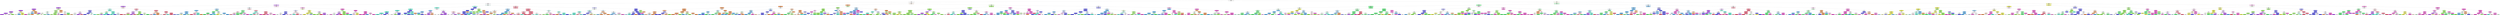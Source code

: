 digraph Tree {
node [shape=box, style="filled, rounded", color="black", fontname=helvetica] ;
edge [fontname=helvetica] ;
0 [label="X[350] <= 0.488\ngini = 0.9\nsamples = 55000\nvalue = [5444, 6179, 5470, 5638, 5307, 4987, 5417, 5715, 5389\n5454]\nclass = 1", fillcolor="#e2e53902"] ;
1 [label="X[568] <= 0.002\ngini = 0.88\nsamples = 35350\nvalue = [4976, 505, 4348, 1141, 4838, 2914, 4299, 5247, 2766\n4316]\nclass = 7", fillcolor="#a339e502"] ;
0 -> 1 [labeldistance=2.5, labelangle=45, headlabel="True"] ;
2 [label="X[430] <= 0.002\ngini = 0.838\nsamples = 21753\nvalue = [647, 337, 823, 742, 4639, 1511, 2499, 5057, 1294\n4204]\nclass = 7", fillcolor="#a339e506"] ;
1 -> 2 ;
3 [label="X[405] <= 0.065\ngini = 0.7\nsamples = 8687\nvalue = [240, 327, 517, 379, 454, 449, 272, 4516, 752, 781]\nclass = 7", fillcolor="#a339e578"] ;
2 -> 3 ;
4 [label="X[485] <= 0.037\ngini = 0.487\nsamples = 6246\nvalue = [232, 80, 392, 94, 309, 89, 158, 4410, 20, 462]\nclass = 7", fillcolor="#a339e5ae"] ;
3 -> 4 ;
5 [label="X[154] <= 0.002\ngini = 0.282\nsamples = 5077\nvalue = [165, 80, 296, 85, 15, 60, 22, 4286, 15, 53]\nclass = 7", fillcolor="#a339e5d5"] ;
4 -> 5 ;
6 [label="X[594] <= 0.084\ngini = 0.141\nsamples = 4594\nvalue = [72, 52, 73, 35, 15, 24, 14, 4257, 7, 45]\nclass = 7", fillcolor="#a339e5ec"] ;
5 -> 6 ;
7 [label="X[157] <= 0.002\ngini = 0.11\nsamples = 4513\nvalue = [3, 51, 73, 32, 15, 17, 14, 4256, 7, 45]\nclass = 7", fillcolor="#a339e5f0"] ;
6 -> 7 ;
8 [label="X[152] <= 0.033\ngini = 0.089\nsamples = 4460\nvalue = [2, 19, 70, 32, 13, 8, 12, 4255, 4, 45]\nclass = 7", fillcolor="#a339e5f3"] ;
7 -> 8 ;
9 [label="X[554] <= 0.014\ngini = 0.072\nsamples = 4402\nvalue = [2, 18, 43, 25, 10, 8, 6, 4241, 4, 45]\nclass = 7", fillcolor="#a339e5f6"] ;
8 -> 9 ;
10 [label="gini = 0.06\nsamples = 4356\nvalue = [1, 18, 23, 22, 10, 5, 5, 4224, 4, 44]\nclass = 7", fillcolor="#a339e5f7"] ;
9 -> 10 ;
11 [label="gini = 0.664\nsamples = 46\nvalue = [1, 0, 20, 3, 0, 3, 1, 17, 0, 1]\nclass = 2", fillcolor="#7be5391a"] ;
9 -> 11 ;
12 [label="X[203] <= 0.049\ngini = 0.697\nsamples = 58\nvalue = [0, 1, 27, 7, 3, 0, 6, 14, 0, 0]\nclass = 2", fillcolor="#7be5394b"] ;
8 -> 12 ;
13 [label="gini = 0.747\nsamples = 34\nvalue = [0, 1, 5, 5, 3, 0, 6, 14, 0, 0]\nclass = 7", fillcolor="#a339e549"] ;
12 -> 13 ;
14 [label="gini = 0.153\nsamples = 24\nvalue = [0, 0, 22, 2, 0, 0, 0, 0, 0, 0]\nclass = 2", fillcolor="#7be539e8"] ;
12 -> 14 ;
15 [label="X[406] <= 0.476\ngini = 0.597\nsamples = 53\nvalue = [1, 32, 3, 0, 2, 9, 2, 1, 3, 0]\nclass = 1", fillcolor="#e2e53985"] ;
7 -> 15 ;
16 [label="X[350] <= 0.002\ngini = 0.777\nsamples = 22\nvalue = [1, 2, 3, 0, 2, 9, 2, 1, 2, 0]\nclass = 5", fillcolor="#399de551"] ;
15 -> 16 ;
17 [label="gini = 0.857\nsamples = 14\nvalue = [1, 2, 3, 0, 2, 1, 2, 1, 2, 0]\nclass = 2", fillcolor="#7be53915"] ;
16 -> 17 ;
18 [label="gini = 0.0\nsamples = 8\nvalue = [0, 0, 0, 0, 0, 8, 0, 0, 0, 0]\nclass = 5", fillcolor="#399de5ff"] ;
16 -> 18 ;
19 [label="X[432] <= 0.494\ngini = 0.062\nsamples = 31\nvalue = [0, 30, 0, 0, 0, 0, 0, 0, 1, 0]\nclass = 1", fillcolor="#e2e539f6"] ;
15 -> 19 ;
20 [label="gini = 0.0\nsamples = 30\nvalue = [0, 30, 0, 0, 0, 0, 0, 0, 0, 0]\nclass = 1", fillcolor="#e2e539ff"] ;
19 -> 20 ;
21 [label="gini = 0.0\nsamples = 1\nvalue = [0, 0, 0, 0, 0, 0, 0, 0, 1, 0]\nclass = 8", fillcolor="#e539c0ff"] ;
19 -> 21 ;
22 [label="X[481] <= 0.016\ngini = 0.265\nsamples = 81\nvalue = [69, 1, 0, 3, 0, 7, 0, 1, 0, 0]\nclass = 0", fillcolor="#e58139d6"] ;
6 -> 22 ;
23 [label="X[190] <= 0.006\ngini = 0.653\nsamples = 14\nvalue = [3, 1, 0, 3, 0, 7, 0, 0, 0, 0]\nclass = 5", fillcolor="#399de55d"] ;
22 -> 23 ;
24 [label="X[427] <= 0.1\ngini = 0.688\nsamples = 8\nvalue = [3, 1, 0, 3, 0, 1, 0, 0, 0, 0]\nclass = 0", fillcolor="#e5813900"] ;
23 -> 24 ;
25 [label="gini = 0.56\nsamples = 5\nvalue = [0, 1, 0, 3, 0, 1, 0, 0, 0, 0]\nclass = 3", fillcolor="#39e55e7f"] ;
24 -> 25 ;
26 [label="gini = 0.0\nsamples = 3\nvalue = [3, 0, 0, 0, 0, 0, 0, 0, 0, 0]\nclass = 0", fillcolor="#e58139ff"] ;
24 -> 26 ;
27 [label="gini = 0.0\nsamples = 6\nvalue = [0, 0, 0, 0, 0, 6, 0, 0, 0, 0]\nclass = 5", fillcolor="#399de5ff"] ;
23 -> 27 ;
28 [label="X[713] <= 0.012\ngini = 0.029\nsamples = 67\nvalue = [66, 0, 0, 0, 0, 0, 0, 1, 0, 0]\nclass = 0", fillcolor="#e58139fb"] ;
22 -> 28 ;
29 [label="gini = 0.0\nsamples = 66\nvalue = [66, 0, 0, 0, 0, 0, 0, 0, 0, 0]\nclass = 0", fillcolor="#e58139ff"] ;
28 -> 29 ;
30 [label="gini = 0.0\nsamples = 1\nvalue = [0, 0, 0, 0, 0, 0, 0, 1, 0, 0]\nclass = 7", fillcolor="#a339e5ff"] ;
28 -> 30 ;
31 [label="X[454] <= 0.01\ngini = 0.726\nsamples = 483\nvalue = [93, 28, 223, 50, 0, 36, 8, 29, 8, 8]\nclass = 2", fillcolor="#7be53955"] ;
5 -> 31 ;
32 [label="X[544] <= 0.018\ngini = 0.636\nsamples = 386\nvalue = [3, 28, 221, 48, 0, 36, 7, 29, 8, 6]\nclass = 2", fillcolor="#7be53983"] ;
31 -> 32 ;
33 [label="X[320] <= 0.047\ngini = 0.781\nsamples = 140\nvalue = [3, 20, 26, 45, 0, 33, 0, 7, 0, 6]\nclass = 3", fillcolor="#39e55e1d"] ;
32 -> 33 ;
34 [label="X[435] <= 0.527\ngini = 0.751\nsamples = 74\nvalue = [2, 18, 24, 20, 0, 3, 0, 7, 0, 0]\nclass = 2", fillcolor="#7be53913"] ;
33 -> 34 ;
35 [label="gini = 0.609\nsamples = 39\nvalue = [2, 1, 23, 6, 0, 3, 0, 4, 0, 0]\nclass = 2", fillcolor="#7be53983"] ;
34 -> 35 ;
36 [label="gini = 0.596\nsamples = 35\nvalue = [0, 17, 1, 14, 0, 0, 0, 3, 0, 0]\nclass = 1", fillcolor="#e2e53924"] ;
34 -> 36 ;
37 [label="X[262] <= 0.188\ngini = 0.64\nsamples = 66\nvalue = [1, 2, 2, 25, 0, 30, 0, 0, 0, 6]\nclass = 5", fillcolor="#399de51f"] ;
33 -> 37 ;
38 [label="gini = 0.573\nsamples = 36\nvalue = [1, 2, 0, 22, 0, 7, 0, 0, 0, 4]\nclass = 3", fillcolor="#39e55e84"] ;
37 -> 38 ;
39 [label="gini = 0.393\nsamples = 30\nvalue = [0, 0, 2, 3, 0, 23, 0, 0, 0, 2]\nclass = 5", fillcolor="#399de5bd"] ;
37 -> 39 ;
40 [label="X[375] <= 0.022\ngini = 0.36\nsamples = 246\nvalue = [0, 8, 195, 3, 0, 3, 7, 22, 8, 0]\nclass = 2", fillcolor="#7be539c5"] ;
32 -> 40 ;
41 [label="X[606] <= 0.033\ngini = 0.259\nsamples = 228\nvalue = [0, 6, 195, 3, 0, 1, 0, 21, 2, 0]\nclass = 2", fillcolor="#7be539d6"] ;
40 -> 41 ;
42 [label="gini = 0.497\nsamples = 82\nvalue = [0, 5, 54, 1, 0, 0, 0, 21, 1, 0]\nclass = 2", fillcolor="#7be5398a"] ;
41 -> 42 ;
43 [label="gini = 0.067\nsamples = 146\nvalue = [0, 1, 141, 2, 0, 1, 0, 0, 1, 0]\nclass = 2", fillcolor="#7be539f6"] ;
41 -> 43 ;
44 [label="X[466] <= 0.022\ngini = 0.71\nsamples = 18\nvalue = [0, 2, 0, 0, 0, 2, 7, 1, 6, 0]\nclass = 6", fillcolor="#3c39e515"] ;
40 -> 44 ;
45 [label="gini = 0.628\nsamples = 11\nvalue = [0, 2, 0, 0, 0, 2, 0, 1, 6, 0]\nclass = 8", fillcolor="#e539c071"] ;
44 -> 45 ;
46 [label="gini = 0.0\nsamples = 7\nvalue = [0, 0, 0, 0, 0, 0, 7, 0, 0, 0]\nclass = 6", fillcolor="#3c39e5ff"] ;
44 -> 46 ;
47 [label="X[408] <= 0.004\ngini = 0.138\nsamples = 97\nvalue = [90, 0, 2, 2, 0, 0, 1, 0, 0, 2]\nclass = 0", fillcolor="#e58139ec"] ;
31 -> 47 ;
48 [label="gini = 0.0\nsamples = 90\nvalue = [90, 0, 0, 0, 0, 0, 0, 0, 0, 0]\nclass = 0", fillcolor="#e58139ff"] ;
47 -> 48 ;
49 [label="X[632] <= 0.741\ngini = 0.735\nsamples = 7\nvalue = [0, 0, 2, 2, 0, 0, 1, 0, 0, 2]\nclass = 2", fillcolor="#7be53900"] ;
47 -> 49 ;
50 [label="X[655] <= 0.492\ngini = 0.64\nsamples = 5\nvalue = [0, 0, 2, 0, 0, 0, 1, 0, 0, 2]\nclass = 2", fillcolor="#7be53900"] ;
49 -> 50 ;
51 [label="gini = 0.444\nsamples = 3\nvalue = [0, 0, 0, 0, 0, 0, 1, 0, 0, 2]\nclass = 9", fillcolor="#e539587f"] ;
50 -> 51 ;
52 [label="gini = 0.0\nsamples = 2\nvalue = [0, 0, 2, 0, 0, 0, 0, 0, 0, 0]\nclass = 2", fillcolor="#7be539ff"] ;
50 -> 52 ;
53 [label="gini = 0.0\nsamples = 2\nvalue = [0, 0, 0, 2, 0, 0, 0, 0, 0, 0]\nclass = 3", fillcolor="#39e55eff"] ;
49 -> 53 ;
54 [label="X[211] <= 0.037\ngini = 0.779\nsamples = 1169\nvalue = [67, 0, 96, 9, 294, 29, 136, 124, 5, 409]\nclass = 9", fillcolor="#e5395822"] ;
4 -> 54 ;
55 [label="X[487] <= 0.531\ngini = 0.683\nsamples = 502\nvalue = [21, 0, 39, 0, 247, 13, 123, 32, 1, 26]\nclass = 4", fillcolor="#39e5c553"] ;
54 -> 55 ;
56 [label="X[543] <= 0.671\ngini = 0.639\nsamples = 186\nvalue = [17, 0, 9, 0, 23, 7, 106, 14, 0, 10]\nclass = 6", fillcolor="#3c39e582"] ;
55 -> 56 ;
57 [label="X[267] <= 0.261\ngini = 0.836\nsamples = 72\nvalue = [14, 0, 7, 0, 14, 3, 11, 14, 0, 9]\nclass = 0", fillcolor="#e5813900"] ;
56 -> 57 ;
58 [label="X[464] <= 0.002\ngini = 0.787\nsamples = 51\nvalue = [14, 0, 7, 0, 13, 3, 11, 0, 0, 3]\nclass = 0", fillcolor="#e5813907"] ;
57 -> 58 ;
59 [label="gini = 0.558\nsamples = 22\nvalue = [14, 0, 2, 0, 1, 3, 2, 0, 0, 0]\nclass = 0", fillcolor="#e5813994"] ;
58 -> 59 ;
60 [label="gini = 0.692\nsamples = 29\nvalue = [0, 0, 5, 0, 12, 0, 9, 0, 0, 3]\nclass = 4", fillcolor="#39e5c526"] ;
58 -> 60 ;
61 [label="X[487] <= 0.025\ngini = 0.472\nsamples = 21\nvalue = [0, 0, 0, 0, 1, 0, 0, 14, 0, 6]\nclass = 7", fillcolor="#a339e588"] ;
57 -> 61 ;
62 [label="gini = 0.0\nsamples = 13\nvalue = [0, 0, 0, 0, 0, 0, 0, 13, 0, 0]\nclass = 7", fillcolor="#a339e5ff"] ;
61 -> 62 ;
63 [label="gini = 0.406\nsamples = 8\nvalue = [0, 0, 0, 0, 1, 0, 0, 1, 0, 6]\nclass = 9", fillcolor="#e53958b6"] ;
61 -> 63 ;
64 [label="X[242] <= 0.129\ngini = 0.297\nsamples = 114\nvalue = [3, 0, 2, 0, 9, 4, 95, 0, 0, 1]\nclass = 6", fillcolor="#3c39e5d1"] ;
56 -> 64 ;
65 [label="X[293] <= 0.288\ngini = 0.164\nsamples = 103\nvalue = [2, 0, 0, 0, 5, 2, 94, 0, 0, 0]\nclass = 6", fillcolor="#3c39e5e8"] ;
64 -> 65 ;
66 [label="gini = 0.078\nsamples = 98\nvalue = [0, 0, 0, 0, 4, 0, 94, 0, 0, 0]\nclass = 6", fillcolor="#3c39e5f4"] ;
65 -> 66 ;
67 [label="gini = 0.64\nsamples = 5\nvalue = [2, 0, 0, 0, 1, 2, 0, 0, 0, 0]\nclass = 0", fillcolor="#e5813900"] ;
65 -> 67 ;
68 [label="X[521] <= 0.169\ngini = 0.777\nsamples = 11\nvalue = [1, 0, 2, 0, 4, 2, 1, 0, 0, 1]\nclass = 4", fillcolor="#39e5c539"] ;
64 -> 68 ;
69 [label="gini = 0.722\nsamples = 6\nvalue = [1, 0, 2, 0, 0, 2, 0, 0, 0, 1]\nclass = 2", fillcolor="#7be53900"] ;
68 -> 69 ;
70 [label="gini = 0.32\nsamples = 5\nvalue = [0, 0, 0, 0, 4, 0, 1, 0, 0, 0]\nclass = 4", fillcolor="#39e5c5bf"] ;
68 -> 70 ;
71 [label="X[399] <= 0.006\ngini = 0.479\nsamples = 316\nvalue = [4, 0, 30, 0, 224, 6, 17, 18, 1, 16]\nclass = 4", fillcolor="#39e5c5ad"] ;
55 -> 71 ;
72 [label="X[429] <= 0.227\ngini = 0.718\nsamples = 70\nvalue = [1, 0, 29, 0, 16, 0, 2, 16, 1, 5]\nclass = 2", fillcolor="#7be5393d"] ;
71 -> 72 ;
73 [label="X[268] <= 0.582\ngini = 0.638\nsamples = 56\nvalue = [1, 0, 29, 0, 3, 0, 1, 16, 1, 5]\nclass = 2", fillcolor="#7be53953"] ;
72 -> 73 ;
74 [label="gini = 0.45\nsamples = 37\nvalue = [1, 0, 27, 0, 3, 0, 1, 2, 0, 3]\nclass = 2", fillcolor="#7be539b4"] ;
73 -> 74 ;
75 [label="gini = 0.432\nsamples = 19\nvalue = [0, 0, 2, 0, 0, 0, 0, 14, 1, 2]\nclass = 7", fillcolor="#a339e5b4"] ;
73 -> 75 ;
76 [label="X[571] <= 0.494\ngini = 0.133\nsamples = 14\nvalue = [0, 0, 0, 0, 13, 0, 1, 0, 0, 0]\nclass = 4", fillcolor="#39e5c5eb"] ;
72 -> 76 ;
77 [label="gini = 0.0\nsamples = 13\nvalue = [0, 0, 0, 0, 13, 0, 0, 0, 0, 0]\nclass = 4", fillcolor="#39e5c5ff"] ;
76 -> 77 ;
78 [label="gini = 0.0\nsamples = 1\nvalue = [0, 0, 0, 0, 0, 0, 1, 0, 0, 0]\nclass = 6", fillcolor="#3c39e5ff"] ;
76 -> 78 ;
79 [label="X[294] <= 0.173\ngini = 0.279\nsamples = 246\nvalue = [3, 0, 1, 0, 208, 6, 15, 2, 0, 11]\nclass = 4", fillcolor="#39e5c5d5"] ;
71 -> 79 ;
80 [label="X[96] <= 0.002\ngini = 0.179\nsamples = 228\nvalue = [0, 0, 1, 0, 206, 0, 15, 0, 0, 6]\nclass = 4", fillcolor="#39e5c5e5"] ;
79 -> 80 ;
81 [label="gini = 0.122\nsamples = 219\nvalue = [0, 0, 1, 0, 205, 0, 7, 0, 0, 6]\nclass = 4", fillcolor="#39e5c5ee"] ;
80 -> 81 ;
82 [label="gini = 0.198\nsamples = 9\nvalue = [0, 0, 0, 0, 1, 0, 8, 0, 0, 0]\nclass = 6", fillcolor="#3c39e5df"] ;
80 -> 82 ;
83 [label="X[356] <= 0.327\ngini = 0.759\nsamples = 18\nvalue = [3, 0, 0, 0, 2, 6, 0, 2, 0, 5]\nclass = 5", fillcolor="#399de514"] ;
79 -> 83 ;
84 [label="gini = 0.686\nsamples = 13\nvalue = [3, 0, 0, 0, 2, 6, 0, 2, 0, 0]\nclass = 5", fillcolor="#399de54d"] ;
83 -> 84 ;
85 [label="gini = 0.0\nsamples = 5\nvalue = [0, 0, 0, 0, 0, 0, 0, 0, 0, 5]\nclass = 9", fillcolor="#e53958ff"] ;
83 -> 85 ;
86 [label="X[427] <= 0.002\ngini = 0.633\nsamples = 667\nvalue = [46, 0, 57, 9, 47, 16, 13, 92, 4, 383]\nclass = 9", fillcolor="#e5395881"] ;
54 -> 86 ;
87 [label="X[154] <= 0.004\ngini = 0.702\nsamples = 194\nvalue = [2, 0, 55, 9, 3, 4, 2, 82, 0, 37]\nclass = 7", fillcolor="#a339e532"] ;
86 -> 87 ;
88 [label="X[574] <= 0.09\ngini = 0.59\nsamples = 136\nvalue = [1, 0, 12, 6, 2, 2, 0, 79, 0, 34]\nclass = 7", fillcolor="#a339e571"] ;
87 -> 88 ;
89 [label="X[541] <= 0.571\ngini = 0.651\nsamples = 54\nvalue = [0, 0, 6, 6, 1, 2, 0, 10, 0, 29]\nclass = 9", fillcolor="#e539586e"] ;
88 -> 89 ;
90 [label="gini = 0.574\nsamples = 48\nvalue = [0, 0, 0, 6, 1, 2, 0, 10, 0, 29]\nclass = 9", fillcolor="#e539587f"] ;
89 -> 90 ;
91 [label="gini = 0.0\nsamples = 6\nvalue = [0, 0, 6, 0, 0, 0, 0, 0, 0, 0]\nclass = 2", fillcolor="#7be539ff"] ;
89 -> 91 ;
92 [label="X[373] <= 0.053\ngini = 0.283\nsamples = 82\nvalue = [1, 0, 6, 0, 1, 0, 0, 69, 0, 5]\nclass = 7", fillcolor="#a339e5d3"] ;
88 -> 92 ;
93 [label="gini = 0.191\nsamples = 77\nvalue = [1, 0, 6, 0, 0, 0, 0, 69, 0, 1]\nclass = 7", fillcolor="#a339e5e2"] ;
92 -> 93 ;
94 [label="gini = 0.32\nsamples = 5\nvalue = [0, 0, 0, 0, 1, 0, 0, 0, 0, 4]\nclass = 9", fillcolor="#e53958bf"] ;
92 -> 94 ;
95 [label="X[659] <= 0.006\ngini = 0.439\nsamples = 58\nvalue = [1, 0, 43, 3, 1, 2, 2, 3, 0, 3]\nclass = 2", fillcolor="#7be539b9"] ;
87 -> 95 ;
96 [label="X[347] <= 0.859\ngini = 0.182\nsamples = 41\nvalue = [0, 0, 37, 0, 1, 0, 2, 1, 0, 0]\nclass = 2", fillcolor="#7be539e5"] ;
95 -> 96 ;
97 [label="gini = 0.099\nsamples = 39\nvalue = [0, 0, 37, 0, 1, 0, 0, 1, 0, 0]\nclass = 2", fillcolor="#7be539f2"] ;
96 -> 97 ;
98 [label="gini = 0.0\nsamples = 2\nvalue = [0, 0, 0, 0, 0, 0, 2, 0, 0, 0]\nclass = 6", fillcolor="#3c39e5ff"] ;
96 -> 98 ;
99 [label="X[351] <= 0.216\ngini = 0.782\nsamples = 17\nvalue = [1, 0, 6, 3, 0, 2, 0, 2, 0, 3]\nclass = 2", fillcolor="#7be53937"] ;
95 -> 99 ;
100 [label="gini = 0.724\nsamples = 14\nvalue = [1, 0, 6, 0, 0, 2, 0, 2, 0, 3]\nclass = 2", fillcolor="#7be53946"] ;
99 -> 100 ;
101 [label="gini = 0.0\nsamples = 3\nvalue = [0, 0, 0, 3, 0, 0, 0, 0, 0, 0]\nclass = 3", fillcolor="#39e55eff"] ;
99 -> 101 ;
102 [label="X[437] <= 0.004\ngini = 0.446\nsamples = 473\nvalue = [44, 0, 2, 0, 44, 12, 11, 10, 4, 346]\nclass = 9", fillcolor="#e53958b4"] ;
86 -> 102 ;
103 [label="X[541] <= 0.531\ngini = 0.59\nsamples = 74\nvalue = [44, 0, 0, 0, 1, 10, 2, 3, 0, 14]\nclass = 0", fillcolor="#e5813980"] ;
102 -> 103 ;
104 [label="X[189] <= 0.076\ngini = 0.72\nsamples = 34\nvalue = [6, 0, 0, 0, 1, 9, 1, 3, 0, 14]\nclass = 9", fillcolor="#e5395833"] ;
103 -> 104 ;
105 [label="gini = 0.639\nsamples = 26\nvalue = [6, 0, 0, 0, 1, 1, 1, 3, 0, 14]\nclass = 9", fillcolor="#e5395866"] ;
104 -> 105 ;
106 [label="gini = 0.0\nsamples = 8\nvalue = [0, 0, 0, 0, 0, 8, 0, 0, 0, 0]\nclass = 5", fillcolor="#399de5ff"] ;
104 -> 106 ;
107 [label="X[491] <= 0.357\ngini = 0.096\nsamples = 40\nvalue = [38, 0, 0, 0, 0, 1, 1, 0, 0, 0]\nclass = 0", fillcolor="#e58139f2"] ;
103 -> 107 ;
108 [label="gini = 0.0\nsamples = 38\nvalue = [38, 0, 0, 0, 0, 0, 0, 0, 0, 0]\nclass = 0", fillcolor="#e58139ff"] ;
107 -> 108 ;
109 [label="gini = 0.5\nsamples = 2\nvalue = [0, 0, 0, 0, 0, 1, 1, 0, 0, 0]\nclass = 5", fillcolor="#399de500"] ;
107 -> 109 ;
110 [label="X[235] <= 0.129\ngini = 0.295\nsamples = 399\nvalue = [0, 0, 2, 0, 43, 2, 9, 7, 4, 332]\nclass = 9", fillcolor="#e53958cf"] ;
102 -> 110 ;
111 [label="X[468] <= 0.004\ngini = 0.533\nsamples = 92\nvalue = [0, 0, 1, 0, 38, 1, 2, 0, 0, 50]\nclass = 9", fillcolor="#e5395839"] ;
110 -> 111 ;
112 [label="gini = 0.361\nsamples = 58\nvalue = [0, 0, 1, 0, 11, 1, 0, 0, 0, 45]\nclass = 9", fillcolor="#e53958b8"] ;
111 -> 112 ;
113 [label="gini = 0.344\nsamples = 34\nvalue = [0, 0, 0, 0, 27, 0, 2, 0, 0, 5]\nclass = 4", fillcolor="#39e5c5c1"] ;
111 -> 113 ;
114 [label="X[126] <= 0.125\ngini = 0.155\nsamples = 307\nvalue = [0, 0, 1, 0, 5, 1, 7, 7, 4, 282]\nclass = 9", fillcolor="#e53958ea"] ;
110 -> 114 ;
115 [label="gini = 0.116\nsamples = 300\nvalue = [0, 0, 1, 0, 3, 1, 2, 7, 4, 282]\nclass = 9", fillcolor="#e53958ef"] ;
114 -> 115 ;
116 [label="gini = 0.408\nsamples = 7\nvalue = [0, 0, 0, 0, 2, 0, 5, 0, 0, 0]\nclass = 6", fillcolor="#3c39e599"] ;
114 -> 116 ;
117 [label="X[516] <= 0.057\ngini = 0.837\nsamples = 2441\nvalue = [8, 247, 125, 285, 145, 360, 114, 106, 732, 319]\nclass = 8", fillcolor="#e539c02e"] ;
3 -> 117 ;
118 [label="X[353] <= 0.002\ngini = 0.78\nsamples = 1084\nvalue = [4, 28, 10, 263, 102, 336, 6, 20, 69, 246]\nclass = 5", fillcolor="#399de517"] ;
117 -> 118 ;
119 [label="X[322] <= 0.049\ngini = 0.587\nsamples = 542\nvalue = [4, 28, 2, 126, 18, 322, 4, 1, 14, 23]\nclass = 5", fillcolor="#399de578"] ;
118 -> 119 ;
120 [label="X[355] <= 0.049\ngini = 0.41\nsamples = 386\nvalue = [2, 16, 2, 22, 15, 294, 2, 1, 12, 20]\nclass = 5", fillcolor="#399de5bf"] ;
119 -> 120 ;
121 [label="X[656] <= 0.012\ngini = 0.319\nsamples = 358\nvalue = [1, 16, 2, 20, 6, 294, 2, 0, 7, 10]\nclass = 5", fillcolor="#399de5cf"] ;
120 -> 121 ;
122 [label="X[461] <= 0.159\ngini = 0.722\nsamples = 76\nvalue = [0, 16, 1, 6, 6, 35, 2, 0, 5, 5]\nclass = 5", fillcolor="#399de551"] ;
121 -> 122 ;
123 [label="gini = 0.545\nsamples = 49\nvalue = [0, 1, 1, 5, 4, 32, 1, 0, 0, 5]\nclass = 5", fillcolor="#399de59c"] ;
122 -> 123 ;
124 [label="gini = 0.636\nsamples = 27\nvalue = [0, 15, 0, 1, 2, 3, 1, 0, 5, 0]\nclass = 1", fillcolor="#e2e53974"] ;
122 -> 124 ;
125 [label="X[148] <= 0.422\ngini = 0.154\nsamples = 282\nvalue = [1, 0, 1, 14, 0, 259, 0, 0, 2, 5]\nclass = 5", fillcolor="#399de5e9"] ;
121 -> 125 ;
126 [label="gini = 0.114\nsamples = 271\nvalue = [1, 0, 1, 7, 0, 255, 0, 0, 2, 5]\nclass = 5", fillcolor="#399de5f0"] ;
125 -> 126 ;
127 [label="gini = 0.463\nsamples = 11\nvalue = [0, 0, 0, 7, 0, 4, 0, 0, 0, 0]\nclass = 3", fillcolor="#39e55e6d"] ;
125 -> 127 ;
128 [label="X[372] <= 0.927\ngini = 0.73\nsamples = 28\nvalue = [1, 0, 0, 2, 9, 0, 0, 1, 5, 10]\nclass = 9", fillcolor="#e539580d"] ;
120 -> 128 ;
129 [label="X[633] <= 0.296\ngini = 0.599\nsamples = 18\nvalue = [0, 0, 0, 2, 0, 0, 0, 1, 5, 10]\nclass = 9", fillcolor="#e5395862"] ;
128 -> 129 ;
130 [label="gini = 0.165\nsamples = 11\nvalue = [0, 0, 0, 0, 0, 0, 0, 1, 0, 10]\nclass = 9", fillcolor="#e53958e6"] ;
129 -> 130 ;
131 [label="gini = 0.408\nsamples = 7\nvalue = [0, 0, 0, 2, 0, 0, 0, 0, 5, 0]\nclass = 8", fillcolor="#e539c099"] ;
129 -> 131 ;
132 [label="X[209] <= 0.99\ngini = 0.18\nsamples = 10\nvalue = [1, 0, 0, 0, 9, 0, 0, 0, 0, 0]\nclass = 4", fillcolor="#39e5c5e3"] ;
128 -> 132 ;
133 [label="gini = 0.0\nsamples = 9\nvalue = [0, 0, 0, 0, 9, 0, 0, 0, 0, 0]\nclass = 4", fillcolor="#39e5c5ff"] ;
132 -> 133 ;
134 [label="gini = 0.0\nsamples = 1\nvalue = [1, 0, 0, 0, 0, 0, 0, 0, 0, 0]\nclass = 0", fillcolor="#e58139ff"] ;
132 -> 134 ;
135 [label="X[546] <= 0.008\ngini = 0.516\nsamples = 156\nvalue = [2, 12, 0, 104, 3, 28, 2, 0, 2, 3]\nclass = 3", fillcolor="#39e55e97"] ;
119 -> 135 ;
136 [label="X[264] <= 0.902\ngini = 0.185\nsamples = 110\nvalue = [0, 0, 0, 99, 1, 7, 0, 0, 1, 2]\nclass = 3", fillcolor="#39e55ee4"] ;
135 -> 136 ;
137 [label="X[519] <= 0.39\ngini = 0.076\nsamples = 103\nvalue = [0, 0, 0, 99, 0, 1, 0, 0, 1, 2]\nclass = 3", fillcolor="#39e55ef5"] ;
136 -> 137 ;
138 [label="gini = 0.02\nsamples = 99\nvalue = [0, 0, 0, 98, 0, 1, 0, 0, 0, 0]\nclass = 3", fillcolor="#39e55efc"] ;
137 -> 138 ;
139 [label="gini = 0.625\nsamples = 4\nvalue = [0, 0, 0, 1, 0, 0, 0, 0, 1, 2]\nclass = 9", fillcolor="#e5395855"] ;
137 -> 139 ;
140 [label="X[402] <= 0.692\ngini = 0.245\nsamples = 7\nvalue = [0, 0, 0, 0, 1, 6, 0, 0, 0, 0]\nclass = 5", fillcolor="#399de5d4"] ;
136 -> 140 ;
141 [label="gini = 0.0\nsamples = 6\nvalue = [0, 0, 0, 0, 0, 6, 0, 0, 0, 0]\nclass = 5", fillcolor="#399de5ff"] ;
140 -> 141 ;
142 [label="gini = 0.0\nsamples = 1\nvalue = [0, 0, 0, 0, 1, 0, 0, 0, 0, 0]\nclass = 4", fillcolor="#39e5c5ff"] ;
140 -> 142 ;
143 [label="X[243] <= 0.004\ngini = 0.705\nsamples = 46\nvalue = [2, 12, 0, 5, 2, 21, 2, 0, 1, 1]\nclass = 5", fillcolor="#399de544"] ;
135 -> 143 ;
144 [label="X[436] <= 0.063\ngini = 0.72\nsamples = 25\nvalue = [1, 12, 0, 4, 2, 2, 2, 0, 1, 1]\nclass = 1", fillcolor="#e2e53961"] ;
143 -> 144 ;
145 [label="gini = 0.0\nsamples = 12\nvalue = [0, 12, 0, 0, 0, 0, 0, 0, 0, 0]\nclass = 1", fillcolor="#e2e539ff"] ;
144 -> 145 ;
146 [label="gini = 0.817\nsamples = 13\nvalue = [1, 0, 0, 4, 2, 2, 2, 0, 1, 1]\nclass = 3", fillcolor="#39e55e2e"] ;
144 -> 146 ;
147 [label="X[404] <= 0.116\ngini = 0.177\nsamples = 21\nvalue = [1, 0, 0, 1, 0, 19, 0, 0, 0, 0]\nclass = 5", fillcolor="#399de5e6"] ;
143 -> 147 ;
148 [label="gini = 0.5\nsamples = 2\nvalue = [1, 0, 0, 1, 0, 0, 0, 0, 0, 0]\nclass = 0", fillcolor="#e5813900"] ;
147 -> 148 ;
149 [label="gini = 0.0\nsamples = 19\nvalue = [0, 0, 0, 0, 0, 19, 0, 0, 0, 0]\nclass = 5", fillcolor="#399de5ff"] ;
147 -> 149 ;
150 [label="X[346] <= 0.004\ngini = 0.73\nsamples = 542\nvalue = [0, 0, 8, 137, 84, 14, 2, 19, 55, 223]\nclass = 9", fillcolor="#e5395836"] ;
118 -> 150 ;
151 [label="X[181] <= 0.022\ngini = 0.587\nsamples = 197\nvalue = [0, 0, 8, 121, 7, 4, 1, 14, 12, 30]\nclass = 3", fillcolor="#39e55e8b"] ;
150 -> 151 ;
152 [label="X[623] <= 0.178\ngini = 0.74\nsamples = 65\nvalue = [0, 0, 4, 15, 6, 0, 1, 14, 0, 25]\nclass = 9", fillcolor="#e5395833"] ;
151 -> 152 ;
153 [label="X[267] <= 0.58\ngini = 0.695\nsamples = 54\nvalue = [0, 0, 4, 4, 6, 0, 1, 14, 0, 25]\nclass = 9", fillcolor="#e5395846"] ;
152 -> 153 ;
154 [label="gini = 0.557\nsamples = 32\nvalue = [0, 0, 4, 1, 6, 0, 1, 0, 0, 20]\nclass = 9", fillcolor="#e5395889"] ;
153 -> 154 ;
155 [label="gini = 0.525\nsamples = 22\nvalue = [0, 0, 0, 3, 0, 0, 0, 14, 0, 5]\nclass = 7", fillcolor="#a339e587"] ;
153 -> 155 ;
156 [label="gini = 0.0\nsamples = 11\nvalue = [0, 0, 0, 11, 0, 0, 0, 0, 0, 0]\nclass = 3", fillcolor="#39e55eff"] ;
152 -> 156 ;
157 [label="X[348] <= 0.635\ngini = 0.344\nsamples = 132\nvalue = [0, 0, 4, 106, 1, 4, 0, 0, 12, 5]\nclass = 3", fillcolor="#39e55ec8"] ;
151 -> 157 ;
158 [label="X[371] <= 0.1\ngini = 0.148\nsamples = 115\nvalue = [0, 0, 4, 106, 0, 0, 0, 0, 2, 3]\nclass = 3", fillcolor="#39e55eea"] ;
157 -> 158 ;
159 [label="gini = 0.054\nsamples = 109\nvalue = [0, 0, 3, 106, 0, 0, 0, 0, 0, 0]\nclass = 3", fillcolor="#39e55ef8"] ;
158 -> 159 ;
160 [label="gini = 0.611\nsamples = 6\nvalue = [0, 0, 1, 0, 0, 0, 0, 0, 2, 3]\nclass = 9", fillcolor="#e5395840"] ;
158 -> 160 ;
161 [label="X[487] <= 0.353\ngini = 0.581\nsamples = 17\nvalue = [0, 0, 0, 0, 1, 4, 0, 0, 10, 2]\nclass = 8", fillcolor="#e539c076"] ;
157 -> 161 ;
162 [label="gini = 0.571\nsamples = 7\nvalue = [0, 0, 0, 0, 1, 4, 0, 0, 0, 2]\nclass = 5", fillcolor="#399de566"] ;
161 -> 162 ;
163 [label="gini = 0.0\nsamples = 10\nvalue = [0, 0, 0, 0, 0, 0, 0, 0, 10, 0]\nclass = 8", fillcolor="#e539c0ff"] ;
161 -> 163 ;
164 [label="X[210] <= 0.088\ngini = 0.618\nsamples = 345\nvalue = [0, 0, 0, 16, 77, 10, 1, 5, 43, 193]\nclass = 9", fillcolor="#e539586e"] ;
150 -> 164 ;
165 [label="X[155] <= 0.075\ngini = 0.529\nsamples = 102\nvalue = [0, 0, 0, 5, 68, 3, 1, 4, 10, 11]\nclass = 4", fillcolor="#39e5c5a0"] ;
164 -> 165 ;
166 [label="X[266] <= 0.124\ngini = 0.334\nsamples = 83\nvalue = [0, 0, 0, 0, 67, 0, 1, 4, 2, 9]\nclass = 4", fillcolor="#39e5c5c8"] ;
165 -> 166 ;
167 [label="gini = 0.158\nsamples = 72\nvalue = [0, 0, 0, 0, 66, 0, 1, 2, 1, 2]\nclass = 4", fillcolor="#39e5c5e9"] ;
166 -> 167 ;
168 [label="gini = 0.545\nsamples = 11\nvalue = [0, 0, 0, 0, 1, 0, 0, 2, 1, 7]\nclass = 9", fillcolor="#e539588e"] ;
166 -> 168 ;
169 [label="X[660] <= 0.514\ngini = 0.715\nsamples = 19\nvalue = [0, 0, 0, 5, 1, 3, 0, 0, 8, 2]\nclass = 8", fillcolor="#e539c037"] ;
165 -> 169 ;
170 [label="gini = 0.722\nsamples = 12\nvalue = [0, 0, 0, 5, 1, 3, 0, 0, 1, 2]\nclass = 3", fillcolor="#39e55e39"] ;
169 -> 170 ;
171 [label="gini = 0.0\nsamples = 7\nvalue = [0, 0, 0, 0, 0, 0, 0, 0, 7, 0]\nclass = 8", fillcolor="#e539c0ff"] ;
169 -> 171 ;
172 [label="X[579] <= 0.035\ngini = 0.416\nsamples = 243\nvalue = [0, 0, 0, 11, 9, 7, 0, 1, 33, 182]\nclass = 9", fillcolor="#e53958b5"] ;
164 -> 172 ;
173 [label="X[157] <= 0.665\ngini = 0.274\nsamples = 204\nvalue = [0, 0, 0, 4, 9, 3, 0, 1, 14, 173]\nclass = 9", fillcolor="#e53958d5"] ;
172 -> 173 ;
174 [label="gini = 0.209\nsamples = 195\nvalue = [0, 0, 0, 3, 9, 2, 0, 1, 7, 173]\nclass = 9", fillcolor="#e53958e1"] ;
173 -> 174 ;
175 [label="gini = 0.37\nsamples = 9\nvalue = [0, 0, 0, 1, 0, 1, 0, 0, 7, 0]\nclass = 8", fillcolor="#e539c0bf"] ;
173 -> 175 ;
176 [label="X[435] <= 0.925\ngini = 0.667\nsamples = 39\nvalue = [0, 0, 0, 7, 0, 4, 0, 0, 19, 9]\nclass = 8", fillcolor="#e539c055"] ;
172 -> 176 ;
177 [label="gini = 0.676\nsamples = 19\nvalue = [0, 0, 0, 6, 0, 4, 0, 0, 1, 8]\nclass = 9", fillcolor="#e5395827"] ;
176 -> 177 ;
178 [label="gini = 0.185\nsamples = 20\nvalue = [0, 0, 0, 1, 0, 0, 0, 0, 18, 1]\nclass = 8", fillcolor="#e539c0e4"] ;
176 -> 178 ;
179 [label="X[658] <= 0.025\ngini = 0.713\nsamples = 1357\nvalue = [4, 219, 115, 22, 43, 24, 108, 86, 663, 73]\nclass = 8", fillcolor="#e539c063"] ;
117 -> 179 ;
180 [label="X[323] <= 0.233\ngini = 0.816\nsamples = 626\nvalue = [1, 207, 67, 6, 39, 14, 106, 67, 52, 67]\nclass = 1", fillcolor="#e2e53932"] ;
179 -> 180 ;
181 [label="X[298] <= 0.116\ngini = 0.822\nsamples = 330\nvalue = [1, 11, 29, 5, 35, 10, 103, 33, 44, 59]\nclass = 6", fillcolor="#3c39e529"] ;
180 -> 181 ;
182 [label="X[576] <= 0.122\ngini = 0.463\nsamples = 134\nvalue = [0, 2, 4, 2, 8, 5, 97, 1, 9, 6]\nclass = 6", fillcolor="#3c39e5b4"] ;
181 -> 182 ;
183 [label="X[213] <= 0.135\ngini = 0.83\nsamples = 33\nvalue = [0, 1, 1, 1, 7, 5, 6, 0, 6, 6]\nclass = 4", fillcolor="#39e5c509"] ;
182 -> 183 ;
184 [label="gini = 0.692\nsamples = 17\nvalue = [0, 1, 1, 1, 7, 0, 6, 0, 0, 1]\nclass = 4", fillcolor="#39e5c517"] ;
183 -> 184 ;
185 [label="gini = 0.664\nsamples = 16\nvalue = [0, 0, 0, 0, 0, 5, 0, 0, 6, 5]\nclass = 8", fillcolor="#e539c017"] ;
183 -> 185 ;
186 [label="X[627] <= 0.051\ngini = 0.186\nsamples = 101\nvalue = [0, 1, 3, 1, 1, 0, 91, 1, 3, 0]\nclass = 6", fillcolor="#3c39e5e5"] ;
182 -> 186 ;
187 [label="gini = 0.084\nsamples = 93\nvalue = [0, 1, 1, 1, 1, 0, 89, 0, 0, 0]\nclass = 6", fillcolor="#3c39e5f4"] ;
186 -> 187 ;
188 [label="gini = 0.719\nsamples = 8\nvalue = [0, 0, 2, 0, 0, 0, 2, 1, 3, 0]\nclass = 8", fillcolor="#e539c02a"] ;
186 -> 188 ;
189 [label="X[213] <= 0.222\ngini = 0.829\nsamples = 196\nvalue = [1, 9, 25, 3, 27, 5, 6, 32, 35, 53]\nclass = 9", fillcolor="#e539581d"] ;
181 -> 189 ;
190 [label="X[375] <= 0.978\ngini = 0.777\nsamples = 79\nvalue = [0, 6, 9, 0, 26, 5, 6, 3, 23, 1]\nclass = 4", fillcolor="#39e5c50e"] ;
189 -> 190 ;
191 [label="gini = 0.776\nsamples = 55\nvalue = [0, 6, 9, 0, 4, 4, 6, 3, 22, 1]\nclass = 8", fillcolor="#e539c048"] ;
190 -> 191 ;
192 [label="gini = 0.156\nsamples = 24\nvalue = [0, 0, 0, 0, 22, 1, 0, 0, 1, 0]\nclass = 4", fillcolor="#39e5c5e9"] ;
190 -> 192 ;
193 [label="X[461] <= 0.582\ngini = 0.71\nsamples = 117\nvalue = [1, 3, 16, 3, 1, 0, 0, 29, 12, 52]\nclass = 9", fillcolor="#e5395843"] ;
189 -> 193 ;
194 [label="gini = 0.254\nsamples = 43\nvalue = [1, 0, 2, 0, 0, 0, 0, 2, 1, 37]\nclass = 9", fillcolor="#e53958da"] ;
193 -> 194 ;
195 [label="gini = 0.764\nsamples = 74\nvalue = [0, 3, 14, 3, 1, 0, 0, 27, 11, 15]\nclass = 7", fillcolor="#a339e534"] ;
193 -> 195 ;
196 [label="X[236] <= 0.014\ngini = 0.53\nsamples = 296\nvalue = [0, 196, 38, 1, 4, 4, 3, 34, 8, 8]\nclass = 1", fillcolor="#e2e5399c"] ;
180 -> 196 ;
197 [label="X[577] <= 0.012\ngini = 0.234\nsamples = 225\nvalue = [0, 196, 18, 0, 1, 2, 3, 1, 4, 0]\nclass = 1", fillcolor="#e2e539db"] ;
196 -> 197 ;
198 [label="X[376] <= 0.137\ngini = 0.094\nsamples = 206\nvalue = [0, 196, 3, 0, 1, 2, 0, 1, 3, 0]\nclass = 1", fillcolor="#e2e539f2"] ;
197 -> 198 ;
199 [label="gini = 0.039\nsamples = 200\nvalue = [0, 196, 2, 0, 0, 0, 0, 1, 1, 0]\nclass = 1", fillcolor="#e2e539fa"] ;
198 -> 199 ;
200 [label="gini = 0.722\nsamples = 6\nvalue = [0, 0, 1, 0, 1, 2, 0, 0, 2, 0]\nclass = 5", fillcolor="#399de500"] ;
198 -> 200 ;
201 [label="X[269] <= 0.284\ngini = 0.349\nsamples = 19\nvalue = [0, 0, 15, 0, 0, 0, 3, 0, 1, 0]\nclass = 2", fillcolor="#7be539bf"] ;
197 -> 201 ;
202 [label="gini = 0.56\nsamples = 5\nvalue = [0, 0, 1, 0, 0, 0, 3, 0, 1, 0]\nclass = 6", fillcolor="#3c39e57f"] ;
201 -> 202 ;
203 [label="gini = 0.0\nsamples = 14\nvalue = [0, 0, 14, 0, 0, 0, 0, 0, 0, 0]\nclass = 2", fillcolor="#7be539ff"] ;
201 -> 203 ;
204 [label="X[683] <= 0.057\ngini = 0.686\nsamples = 71\nvalue = [0, 0, 20, 1, 3, 2, 0, 33, 4, 8]\nclass = 7", fillcolor="#a339e541"] ;
196 -> 204 ;
205 [label="X[428] <= 0.212\ngini = 0.599\nsamples = 34\nvalue = [0, 0, 20, 1, 0, 2, 0, 3, 1, 7]\nclass = 2", fillcolor="#7be5397b"] ;
204 -> 205 ;
206 [label="gini = 0.469\nsamples = 28\nvalue = [0, 0, 20, 1, 0, 2, 0, 3, 1, 1]\nclass = 2", fillcolor="#7be539ad"] ;
205 -> 206 ;
207 [label="gini = 0.0\nsamples = 6\nvalue = [0, 0, 0, 0, 0, 0, 0, 0, 0, 6]\nclass = 9", fillcolor="#e53958ff"] ;
205 -> 207 ;
208 [label="X[376] <= 0.696\ngini = 0.329\nsamples = 37\nvalue = [0, 0, 0, 0, 3, 0, 0, 30, 3, 1]\nclass = 7", fillcolor="#a339e5cb"] ;
204 -> 208 ;
209 [label="gini = 0.0\nsamples = 30\nvalue = [0, 0, 0, 0, 0, 0, 0, 30, 0, 0]\nclass = 7", fillcolor="#a339e5ff"] ;
208 -> 209 ;
210 [label="gini = 0.612\nsamples = 7\nvalue = [0, 0, 0, 0, 3, 0, 0, 0, 3, 1]\nclass = 4", fillcolor="#39e5c500"] ;
208 -> 210 ;
211 [label="X[376] <= 0.008\ngini = 0.295\nsamples = 731\nvalue = [3, 12, 48, 16, 4, 10, 2, 19, 611, 6]\nclass = 8", fillcolor="#e539c0d2"] ;
179 -> 211 ;
212 [label="X[607] <= 0.002\ngini = 0.681\nsamples = 93\nvalue = [0, 4, 47, 10, 0, 0, 0, 18, 9, 5]\nclass = 2", fillcolor="#7be53963"] ;
211 -> 212 ;
213 [label="X[714] <= 0.018\ngini = 0.782\nsamples = 50\nvalue = [0, 4, 6, 9, 0, 0, 0, 18, 8, 5]\nclass = 7", fillcolor="#a339e538"] ;
212 -> 213 ;
214 [label="X[211] <= 0.108\ngini = 0.807\nsamples = 32\nvalue = [0, 4, 6, 8, 0, 0, 0, 3, 8, 3]\nclass = 3", fillcolor="#39e55e00"] ;
213 -> 214 ;
215 [label="gini = 0.46\nsamples = 10\nvalue = [0, 2, 1, 0, 0, 0, 0, 0, 7, 0]\nclass = 8", fillcolor="#e539c09f"] ;
214 -> 215 ;
216 [label="gini = 0.769\nsamples = 22\nvalue = [0, 2, 5, 8, 0, 0, 0, 3, 1, 3]\nclass = 3", fillcolor="#39e55e2d"] ;
214 -> 216 ;
217 [label="X[355] <= 0.988\ngini = 0.29\nsamples = 18\nvalue = [0, 0, 0, 1, 0, 0, 0, 15, 0, 2]\nclass = 7", fillcolor="#a339e5cf"] ;
213 -> 217 ;
218 [label="gini = 0.117\nsamples = 16\nvalue = [0, 0, 0, 1, 0, 0, 0, 15, 0, 0]\nclass = 7", fillcolor="#a339e5ee"] ;
217 -> 218 ;
219 [label="gini = 0.0\nsamples = 2\nvalue = [0, 0, 0, 0, 0, 0, 0, 0, 0, 2]\nclass = 9", fillcolor="#e53958ff"] ;
217 -> 219 ;
220 [label="X[402] <= 0.018\ngini = 0.09\nsamples = 43\nvalue = [0, 0, 41, 1, 0, 0, 0, 0, 1, 0]\nclass = 2", fillcolor="#7be539f3"] ;
212 -> 220 ;
221 [label="X[467] <= 0.614\ngini = 0.046\nsamples = 42\nvalue = [0, 0, 41, 1, 0, 0, 0, 0, 0, 0]\nclass = 2", fillcolor="#7be539f9"] ;
220 -> 221 ;
222 [label="gini = 0.0\nsamples = 41\nvalue = [0, 0, 41, 0, 0, 0, 0, 0, 0, 0]\nclass = 2", fillcolor="#7be539ff"] ;
221 -> 222 ;
223 [label="gini = 0.0\nsamples = 1\nvalue = [0, 0, 0, 1, 0, 0, 0, 0, 0, 0]\nclass = 3", fillcolor="#39e55eff"] ;
221 -> 223 ;
224 [label="gini = 0.0\nsamples = 1\nvalue = [0, 0, 0, 0, 0, 0, 0, 0, 1, 0]\nclass = 8", fillcolor="#e539c0ff"] ;
220 -> 224 ;
225 [label="X[434] <= 0.343\ngini = 0.109\nsamples = 638\nvalue = [3, 8, 1, 6, 4, 10, 2, 1, 602, 1]\nclass = 8", fillcolor="#e539c0f0"] ;
211 -> 225 ;
226 [label="X[349] <= 0.99\ngini = 0.802\nsamples = 24\nvalue = [3, 5, 0, 2, 0, 5, 1, 1, 7, 0]\nclass = 8", fillcolor="#e539c01b"] ;
225 -> 226 ;
227 [label="X[572] <= 0.104\ngini = 0.765\nsamples = 18\nvalue = [3, 0, 0, 2, 0, 5, 1, 1, 6, 0]\nclass = 8", fillcolor="#e539c014"] ;
226 -> 227 ;
228 [label="gini = 0.0\nsamples = 4\nvalue = [0, 0, 0, 0, 0, 4, 0, 0, 0, 0]\nclass = 5", fillcolor="#399de5ff"] ;
227 -> 228 ;
229 [label="gini = 0.735\nsamples = 14\nvalue = [3, 0, 0, 2, 0, 1, 1, 1, 6, 0]\nclass = 8", fillcolor="#e539c046"] ;
227 -> 229 ;
230 [label="X[355] <= 0.386\ngini = 0.278\nsamples = 6\nvalue = [0, 5, 0, 0, 0, 0, 0, 0, 1, 0]\nclass = 1", fillcolor="#e2e539cc"] ;
226 -> 230 ;
231 [label="gini = 0.0\nsamples = 5\nvalue = [0, 5, 0, 0, 0, 0, 0, 0, 0, 0]\nclass = 1", fillcolor="#e2e539ff"] ;
230 -> 231 ;
232 [label="gini = 0.0\nsamples = 1\nvalue = [0, 0, 0, 0, 0, 0, 0, 0, 1, 0]\nclass = 8", fillcolor="#e539c0ff"] ;
230 -> 232 ;
233 [label="X[293] <= 0.912\ngini = 0.061\nsamples = 614\nvalue = [0, 3, 1, 4, 4, 5, 1, 0, 595, 1]\nclass = 8", fillcolor="#e539c0f7"] ;
225 -> 233 ;
234 [label="X[737] <= 0.496\ngini = 0.027\nsamples = 590\nvalue = [0, 0, 1, 1, 1, 3, 1, 0, 582, 1]\nclass = 8", fillcolor="#e539c0fc"] ;
233 -> 234 ;
235 [label="gini = 0.024\nsamples = 589\nvalue = [0, 0, 1, 1, 1, 2, 1, 0, 582, 1]\nclass = 8", fillcolor="#e539c0fc"] ;
234 -> 235 ;
236 [label="gini = 0.0\nsamples = 1\nvalue = [0, 0, 0, 0, 0, 1, 0, 0, 0, 0]\nclass = 5", fillcolor="#399de5ff"] ;
234 -> 236 ;
237 [label="X[516] <= 0.492\ngini = 0.653\nsamples = 24\nvalue = [0, 3, 0, 3, 3, 2, 0, 0, 13, 0]\nclass = 8", fillcolor="#e539c079"] ;
233 -> 237 ;
238 [label="gini = 0.777\nsamples = 11\nvalue = [0, 3, 0, 3, 2, 2, 0, 0, 1, 0]\nclass = 1", fillcolor="#e2e53900"] ;
237 -> 238 ;
239 [label="gini = 0.142\nsamples = 13\nvalue = [0, 0, 0, 0, 1, 0, 0, 0, 12, 0]\nclass = 8", fillcolor="#e539c0ea"] ;
237 -> 239 ;
240 [label="X[211] <= 0.112\ngini = 0.787\nsamples = 13066\nvalue = [407, 10, 306, 363, 4185, 1062, 2227, 541, 542, 3423]\nclass = 4", fillcolor="#39e5c514"] ;
2 -> 240 ;
241 [label="X[98] <= 0.002\ngini = 0.586\nsamples = 5719\nvalue = [81, 1, 121, 57, 3432, 261, 1255, 207, 92, 212]\nclass = 4", fillcolor="#39e5c57c"] ;
240 -> 241 ;
242 [label="X[267] <= 0.476\ngini = 0.484\nsamples = 4835\nvalue = [75, 1, 104, 57, 3424, 257, 406, 207, 92, 212]\nclass = 4", fillcolor="#39e5c5ae"] ;
241 -> 242 ;
243 [label="X[95] <= 0.027\ngini = 0.358\nsamples = 4217\nvalue = [62, 1, 80, 38, 3351, 99, 392, 32, 87, 75]\nclass = 4", fillcolor="#39e5c5c5"] ;
242 -> 243 ;
244 [label="X[155] <= 0.308\ngini = 0.289\nsamples = 3974\nvalue = [61, 1, 80, 38, 3341, 99, 160, 32, 87, 75]\nclass = 4", fillcolor="#39e5c5d5"] ;
243 -> 244 ;
245 [label="X[92] <= 0.012\ngini = 0.128\nsamples = 3546\nvalue = [6, 1, 35, 11, 3309, 31, 63, 30, 13, 47]\nclass = 4", fillcolor="#39e5c5ee"] ;
244 -> 245 ;
246 [label="X[295] <= 0.688\ngini = 0.108\nsamples = 3503\nvalue = [5, 1, 34, 11, 3308, 31, 23, 30, 13, 47]\nclass = 4", fillcolor="#39e5c5f1"] ;
245 -> 246 ;
247 [label="gini = 0.081\nsamples = 3438\nvalue = [4, 1, 29, 11, 3296, 15, 23, 7, 10, 42]\nclass = 4", fillcolor="#39e5c5f4"] ;
246 -> 247 ;
248 [label="gini = 0.766\nsamples = 65\nvalue = [1, 0, 5, 0, 12, 16, 0, 23, 3, 5]\nclass = 7", fillcolor="#a339e524"] ;
246 -> 248 ;
249 [label="X[581] <= 0.957\ngini = 0.133\nsamples = 43\nvalue = [1, 0, 1, 0, 1, 0, 40, 0, 0, 0]\nclass = 6", fillcolor="#3c39e5ed"] ;
245 -> 249 ;
250 [label="gini = 0.048\nsamples = 41\nvalue = [0, 0, 1, 0, 0, 0, 40, 0, 0, 0]\nclass = 6", fillcolor="#3c39e5f9"] ;
249 -> 250 ;
251 [label="gini = 0.5\nsamples = 2\nvalue = [1, 0, 0, 0, 1, 0, 0, 0, 0, 0]\nclass = 0", fillcolor="#e5813900"] ;
249 -> 251 ;
252 [label="X[100] <= 0.065\ngini = 0.852\nsamples = 428\nvalue = [55, 0, 45, 27, 32, 68, 97, 2, 74, 28]\nclass = 6", fillcolor="#3c39e511"] ;
244 -> 252 ;
253 [label="X[510] <= 0.01\ngini = 0.853\nsamples = 346\nvalue = [54, 0, 44, 27, 32, 66, 19, 2, 74, 28]\nclass = 8", fillcolor="#e539c007"] ;
252 -> 253 ;
254 [label="gini = 0.831\nsamples = 297\nvalue = [54, 0, 5, 24, 30, 65, 18, 2, 72, 27]\nclass = 8", fillcolor="#e539c008"] ;
253 -> 254 ;
255 [label="gini = 0.358\nsamples = 49\nvalue = [0, 0, 39, 3, 2, 1, 1, 0, 2, 1]\nclass = 2", fillcolor="#7be539c8"] ;
253 -> 255 ;
256 [label="X[273] <= 0.216\ngini = 0.094\nsamples = 82\nvalue = [1, 0, 1, 0, 0, 2, 78, 0, 0, 0]\nclass = 6", fillcolor="#3c39e5f2"] ;
252 -> 256 ;
257 [label="gini = 0.049\nsamples = 80\nvalue = [0, 0, 0, 0, 0, 2, 78, 0, 0, 0]\nclass = 6", fillcolor="#3c39e5f8"] ;
256 -> 257 ;
258 [label="gini = 0.5\nsamples = 2\nvalue = [1, 0, 1, 0, 0, 0, 0, 0, 0, 0]\nclass = 0", fillcolor="#e5813900"] ;
256 -> 258 ;
259 [label="X[242] <= 0.41\ngini = 0.087\nsamples = 243\nvalue = [1, 0, 0, 0, 10, 0, 232, 0, 0, 0]\nclass = 6", fillcolor="#3c39e5f3"] ;
243 -> 259 ;
260 [label="X[218] <= 0.047\ngini = 0.041\nsamples = 237\nvalue = [0, 0, 0, 0, 5, 0, 232, 0, 0, 0]\nclass = 6", fillcolor="#3c39e5fa"] ;
259 -> 260 ;
261 [label="X[575] <= 0.041\ngini = 0.017\nsamples = 234\nvalue = [0, 0, 0, 0, 2, 0, 232, 0, 0, 0]\nclass = 6", fillcolor="#3c39e5fd"] ;
260 -> 261 ;
262 [label="gini = 0.444\nsamples = 3\nvalue = [0, 0, 0, 0, 2, 0, 1, 0, 0, 0]\nclass = 4", fillcolor="#39e5c57f"] ;
261 -> 262 ;
263 [label="gini = 0.0\nsamples = 231\nvalue = [0, 0, 0, 0, 0, 0, 231, 0, 0, 0]\nclass = 6", fillcolor="#3c39e5ff"] ;
261 -> 263 ;
264 [label="gini = 0.0\nsamples = 3\nvalue = [0, 0, 0, 0, 3, 0, 0, 0, 0, 0]\nclass = 4", fillcolor="#39e5c5ff"] ;
260 -> 264 ;
265 [label="X[497] <= 0.996\ngini = 0.278\nsamples = 6\nvalue = [1, 0, 0, 0, 5, 0, 0, 0, 0, 0]\nclass = 4", fillcolor="#39e5c5cc"] ;
259 -> 265 ;
266 [label="gini = 0.0\nsamples = 5\nvalue = [0, 0, 0, 0, 5, 0, 0, 0, 0, 0]\nclass = 4", fillcolor="#39e5c5ff"] ;
265 -> 266 ;
267 [label="gini = 0.0\nsamples = 1\nvalue = [1, 0, 0, 0, 0, 0, 0, 0, 0, 0]\nclass = 0", fillcolor="#e58139ff"] ;
265 -> 267 ;
268 [label="X[381] <= 0.01\ngini = 0.788\nsamples = 618\nvalue = [13, 0, 24, 19, 73, 158, 14, 175, 5, 137]\nclass = 7", fillcolor="#a339e509"] ;
242 -> 268 ;
269 [label="X[411] <= 0.018\ngini = 0.505\nsamples = 200\nvalue = [10, 0, 4, 7, 3, 138, 11, 21, 0, 6]\nclass = 5", fillcolor="#399de5a7"] ;
268 -> 269 ;
270 [label="X[158] <= 0.102\ngini = 0.294\nsamples = 165\nvalue = [4, 0, 2, 6, 1, 138, 10, 1, 0, 3]\nclass = 5", fillcolor="#399de5d3"] ;
269 -> 270 ;
271 [label="X[470] <= 0.049\ngini = 0.152\nsamples = 150\nvalue = [3, 0, 2, 0, 0, 138, 3, 1, 0, 3]\nclass = 5", fillcolor="#399de5ea"] ;
270 -> 271 ;
272 [label="gini = 0.028\nsamples = 140\nvalue = [0, 0, 0, 0, 0, 138, 0, 0, 0, 2]\nclass = 5", fillcolor="#399de5fb"] ;
271 -> 272 ;
273 [label="gini = 0.76\nsamples = 10\nvalue = [3, 0, 2, 0, 0, 0, 3, 1, 0, 1]\nclass = 0", fillcolor="#e5813900"] ;
271 -> 273 ;
274 [label="X[571] <= 0.018\ngini = 0.613\nsamples = 15\nvalue = [1, 0, 0, 6, 1, 0, 7, 0, 0, 0]\nclass = 6", fillcolor="#3c39e51c"] ;
270 -> 274 ;
275 [label="gini = 0.406\nsamples = 8\nvalue = [1, 0, 0, 6, 1, 0, 0, 0, 0, 0]\nclass = 3", fillcolor="#39e55eb6"] ;
274 -> 275 ;
276 [label="gini = 0.0\nsamples = 7\nvalue = [0, 0, 0, 0, 0, 0, 7, 0, 0, 0]\nclass = 6", fillcolor="#3c39e5ff"] ;
274 -> 276 ;
277 [label="X[572] <= 0.11\ngini = 0.629\nsamples = 35\nvalue = [6, 0, 2, 1, 2, 0, 1, 20, 0, 3]\nclass = 7", fillcolor="#a339e57b"] ;
269 -> 277 ;
278 [label="X[297] <= 0.251\ngini = 0.391\nsamples = 26\nvalue = [0, 0, 1, 1, 1, 0, 0, 20, 0, 3]\nclass = 7", fillcolor="#a339e5bc"] ;
277 -> 278 ;
279 [label="gini = 0.735\nsamples = 7\nvalue = [0, 0, 1, 1, 1, 0, 0, 1, 0, 3]\nclass = 9", fillcolor="#e5395855"] ;
278 -> 279 ;
280 [label="gini = 0.0\nsamples = 19\nvalue = [0, 0, 0, 0, 0, 0, 0, 19, 0, 0]\nclass = 7", fillcolor="#a339e5ff"] ;
278 -> 280 ;
281 [label="X[460] <= 0.237\ngini = 0.519\nsamples = 9\nvalue = [6, 0, 1, 0, 1, 0, 1, 0, 0, 0]\nclass = 0", fillcolor="#e581399f"] ;
277 -> 281 ;
282 [label="gini = 0.245\nsamples = 7\nvalue = [6, 0, 0, 0, 0, 0, 1, 0, 0, 0]\nclass = 0", fillcolor="#e58139d4"] ;
281 -> 282 ;
283 [label="gini = 0.5\nsamples = 2\nvalue = [0, 0, 1, 0, 1, 0, 0, 0, 0, 0]\nclass = 2", fillcolor="#7be53900"] ;
281 -> 283 ;
284 [label="X[432] <= 0.047\ngini = 0.732\nsamples = 418\nvalue = [3, 0, 20, 12, 70, 20, 3, 154, 5, 131]\nclass = 7", fillcolor="#a339e514"] ;
268 -> 284 ;
285 [label="X[263] <= 0.331\ngini = 0.308\nsamples = 116\nvalue = [1, 0, 1, 1, 5, 5, 1, 96, 0, 6]\nclass = 7", fillcolor="#a339e5d1"] ;
284 -> 285 ;
286 [label="X[710] <= 0.129\ngini = 0.795\nsamples = 24\nvalue = [0, 0, 1, 1, 4, 5, 1, 7, 0, 5]\nclass = 7", fillcolor="#a339e51b"] ;
285 -> 286 ;
287 [label="gini = 0.784\nsamples = 18\nvalue = [0, 0, 1, 1, 4, 5, 1, 1, 0, 5]\nclass = 5", fillcolor="#399de500"] ;
286 -> 287 ;
288 [label="gini = 0.0\nsamples = 6\nvalue = [0, 0, 0, 0, 0, 0, 0, 6, 0, 0]\nclass = 7", fillcolor="#a339e5ff"] ;
286 -> 288 ;
289 [label="X[515] <= 0.369\ngini = 0.064\nsamples = 92\nvalue = [1, 0, 0, 0, 1, 0, 0, 89, 0, 1]\nclass = 7", fillcolor="#a339e5f7"] ;
285 -> 289 ;
290 [label="gini = 0.0\nsamples = 89\nvalue = [0, 0, 0, 0, 0, 0, 0, 89, 0, 0]\nclass = 7", fillcolor="#a339e5ff"] ;
289 -> 290 ;
291 [label="gini = 0.667\nsamples = 3\nvalue = [1, 0, 0, 0, 1, 0, 0, 0, 0, 1]\nclass = 0", fillcolor="#e5813900"] ;
289 -> 291 ;
292 [label="X[372] <= 0.004\ngini = 0.737\nsamples = 302\nvalue = [2, 0, 19, 11, 65, 15, 2, 58, 5, 125]\nclass = 9", fillcolor="#e5395841"] ;
284 -> 292 ;
293 [label="X[262] <= 0.12\ngini = 0.739\nsamples = 125\nvalue = [0, 0, 16, 7, 16, 7, 2, 55, 1, 21]\nclass = 7", fillcolor="#a339e553"] ;
292 -> 293 ;
294 [label="gini = 0.81\nsamples = 59\nvalue = [0, 0, 12, 6, 14, 7, 2, 3, 0, 15]\nclass = 9", fillcolor="#e5395806"] ;
293 -> 294 ;
295 [label="gini = 0.366\nsamples = 66\nvalue = [0, 0, 4, 1, 2, 0, 0, 52, 1, 6]\nclass = 7", fillcolor="#a339e5c4"] ;
293 -> 295 ;
296 [label="X[264] <= 0.11\ngini = 0.574\nsamples = 177\nvalue = [2, 0, 3, 4, 49, 8, 0, 3, 4, 104]\nclass = 9", fillcolor="#e539586e"] ;
292 -> 296 ;
297 [label="gini = 0.511\nsamples = 59\nvalue = [1, 0, 0, 3, 37, 0, 0, 0, 0, 18]\nclass = 4", fillcolor="#39e5c576"] ;
296 -> 297 ;
298 [label="gini = 0.451\nsamples = 118\nvalue = [1, 0, 3, 1, 12, 8, 0, 3, 4, 86]\nclass = 9", fillcolor="#e53958b2"] ;
296 -> 298 ;
299 [label="X[242] <= 0.32\ngini = 0.077\nsamples = 884\nvalue = [6, 0, 17, 0, 8, 4, 849, 0, 0, 0]\nclass = 6", fillcolor="#3c39e5f5"] ;
241 -> 299 ;
300 [label="X[272] <= 0.42\ngini = 0.037\nsamples = 864\nvalue = [1, 0, 4, 0, 7, 4, 848, 0, 0, 0]\nclass = 6", fillcolor="#3c39e5fa"] ;
299 -> 300 ;
301 [label="X[267] <= 0.457\ngini = 0.023\nsamples = 857\nvalue = [1, 0, 1, 0, 4, 4, 847, 0, 0, 0]\nclass = 6", fillcolor="#3c39e5fc"] ;
300 -> 301 ;
302 [label="X[399] <= 0.998\ngini = 0.021\nsamples = 856\nvalue = [0, 0, 1, 0, 4, 4, 847, 0, 0, 0]\nclass = 6", fillcolor="#3c39e5fc"] ;
301 -> 302 ;
303 [label="X[636] <= 0.99\ngini = 0.019\nsamples = 855\nvalue = [0, 0, 1, 0, 4, 3, 847, 0, 0, 0]\nclass = 6", fillcolor="#3c39e5fd"] ;
302 -> 303 ;
304 [label="gini = 0.016\nsamples = 854\nvalue = [0, 0, 1, 0, 3, 3, 847, 0, 0, 0]\nclass = 6", fillcolor="#3c39e5fd"] ;
303 -> 304 ;
305 [label="gini = 0.0\nsamples = 1\nvalue = [0, 0, 0, 0, 1, 0, 0, 0, 0, 0]\nclass = 4", fillcolor="#39e5c5ff"] ;
303 -> 305 ;
306 [label="gini = 0.0\nsamples = 1\nvalue = [0, 0, 0, 0, 0, 1, 0, 0, 0, 0]\nclass = 5", fillcolor="#399de5ff"] ;
302 -> 306 ;
307 [label="gini = 0.0\nsamples = 1\nvalue = [1, 0, 0, 0, 0, 0, 0, 0, 0, 0]\nclass = 0", fillcolor="#e58139ff"] ;
301 -> 307 ;
308 [label="X[273] <= 0.124\ngini = 0.612\nsamples = 7\nvalue = [0, 0, 3, 0, 3, 0, 1, 0, 0, 0]\nclass = 2", fillcolor="#7be53900"] ;
300 -> 308 ;
309 [label="gini = 0.0\nsamples = 3\nvalue = [0, 0, 0, 0, 3, 0, 0, 0, 0, 0]\nclass = 4", fillcolor="#39e5c5ff"] ;
308 -> 309 ;
310 [label="X[427] <= 0.288\ngini = 0.375\nsamples = 4\nvalue = [0, 0, 3, 0, 0, 0, 1, 0, 0, 0]\nclass = 2", fillcolor="#7be539aa"] ;
308 -> 310 ;
311 [label="gini = 0.0\nsamples = 1\nvalue = [0, 0, 0, 0, 0, 0, 1, 0, 0, 0]\nclass = 6", fillcolor="#3c39e5ff"] ;
310 -> 311 ;
312 [label="gini = 0.0\nsamples = 3\nvalue = [0, 0, 3, 0, 0, 0, 0, 0, 0, 0]\nclass = 2", fillcolor="#7be539ff"] ;
310 -> 312 ;
313 [label="X[263] <= 0.255\ngini = 0.51\nsamples = 20\nvalue = [5, 0, 13, 0, 1, 0, 1, 0, 0, 0]\nclass = 2", fillcolor="#7be53988"] ;
299 -> 313 ;
314 [label="X[236] <= 0.414\ngini = 0.133\nsamples = 14\nvalue = [0, 0, 13, 0, 1, 0, 0, 0, 0, 0]\nclass = 2", fillcolor="#7be539eb"] ;
313 -> 314 ;
315 [label="gini = 0.0\nsamples = 13\nvalue = [0, 0, 13, 0, 0, 0, 0, 0, 0, 0]\nclass = 2", fillcolor="#7be539ff"] ;
314 -> 315 ;
316 [label="gini = 0.0\nsamples = 1\nvalue = [0, 0, 0, 0, 1, 0, 0, 0, 0, 0]\nclass = 4", fillcolor="#39e5c5ff"] ;
314 -> 316 ;
317 [label="X[634] <= 0.082\ngini = 0.278\nsamples = 6\nvalue = [5, 0, 0, 0, 0, 0, 1, 0, 0, 0]\nclass = 0", fillcolor="#e58139cc"] ;
313 -> 317 ;
318 [label="gini = 0.0\nsamples = 5\nvalue = [5, 0, 0, 0, 0, 0, 0, 0, 0, 0]\nclass = 0", fillcolor="#e58139ff"] ;
317 -> 318 ;
319 [label="gini = 0.0\nsamples = 1\nvalue = [0, 0, 0, 0, 0, 0, 1, 0, 0, 0]\nclass = 6", fillcolor="#3c39e5ff"] ;
317 -> 319 ;
320 [label="X[156] <= 0.002\ngini = 0.759\nsamples = 7347\nvalue = [326, 9, 185, 306, 753, 801, 972, 334, 450, 3211]\nclass = 9", fillcolor="#e539585a"] ;
240 -> 320 ;
321 [label="X[381] <= 0.045\ngini = 0.563\nsamples = 4765\nvalue = [86, 3, 91, 154, 353, 461, 42, 328, 181, 3066]\nclass = 9", fillcolor="#e539589a"] ;
320 -> 321 ;
322 [label="X[218] <= 0.01\ngini = 0.659\nsamples = 699\nvalue = [60, 0, 19, 42, 18, 383, 15, 23, 27, 112]\nclass = 5", fillcolor="#399de576"] ;
321 -> 322 ;
323 [label="X[542] <= 0.276\ngini = 0.818\nsamples = 404\nvalue = [55, 0, 18, 40, 16, 111, 14, 23, 22, 105]\nclass = 5", fillcolor="#399de505"] ;
322 -> 323 ;
324 [label="X[411] <= 0.653\ngini = 0.748\nsamples = 314\nvalue = [3, 0, 4, 36, 16, 109, 3, 22, 18, 103]\nclass = 5", fillcolor="#399de507"] ;
323 -> 324 ;
325 [label="X[324] <= 0.027\ngini = 0.714\nsamples = 238\nvalue = [3, 0, 4, 36, 12, 109, 2, 9, 12, 51]\nclass = 5", fillcolor="#399de54f"] ;
324 -> 325 ;
326 [label="gini = 0.53\nsamples = 155\nvalue = [1, 0, 1, 18, 2, 102, 2, 4, 2, 23]\nclass = 5", fillcolor="#399de599"] ;
325 -> 326 ;
327 [label="gini = 0.798\nsamples = 83\nvalue = [2, 0, 3, 18, 10, 7, 0, 5, 10, 28]\nclass = 9", fillcolor="#e5395827"] ;
325 -> 327 ;
328 [label="X[380] <= 0.459\ngini = 0.493\nsamples = 76\nvalue = [0, 0, 0, 0, 4, 0, 1, 13, 6, 52]\nclass = 9", fillcolor="#e539589e"] ;
324 -> 328 ;
329 [label="gini = 0.413\nsamples = 69\nvalue = [0, 0, 0, 0, 4, 0, 1, 6, 6, 52]\nclass = 9", fillcolor="#e53958ba"] ;
328 -> 329 ;
330 [label="gini = 0.0\nsamples = 7\nvalue = [0, 0, 0, 0, 0, 0, 0, 7, 0, 0]\nclass = 7", fillcolor="#a339e5ff"] ;
328 -> 330 ;
331 [label="X[463] <= 0.043\ngini = 0.622\nsamples = 90\nvalue = [52, 0, 14, 4, 0, 2, 11, 1, 4, 2]\nclass = 0", fillcolor="#e581397f"] ;
323 -> 331 ;
332 [label="X[321] <= 0.567\ngini = 0.22\nsamples = 59\nvalue = [52, 0, 2, 1, 0, 0, 2, 0, 1, 1]\nclass = 0", fillcolor="#e58139e0"] ;
331 -> 332 ;
333 [label="gini = 0.0\nsamples = 52\nvalue = [52, 0, 0, 0, 0, 0, 0, 0, 0, 0]\nclass = 0", fillcolor="#e58139ff"] ;
332 -> 333 ;
334 [label="gini = 0.776\nsamples = 7\nvalue = [0, 0, 2, 1, 0, 0, 2, 0, 1, 1]\nclass = 2", fillcolor="#7be53900"] ;
332 -> 334 ;
335 [label="X[575] <= 0.271\ngini = 0.741\nsamples = 31\nvalue = [0, 0, 12, 3, 0, 2, 9, 1, 3, 1]\nclass = 2", fillcolor="#7be53923"] ;
331 -> 335 ;
336 [label="gini = 0.593\nsamples = 18\nvalue = [0, 0, 11, 1, 0, 2, 0, 1, 2, 1]\nclass = 2", fillcolor="#7be5398f"] ;
335 -> 336 ;
337 [label="gini = 0.485\nsamples = 13\nvalue = [0, 0, 1, 2, 0, 0, 9, 0, 1, 0]\nclass = 6", fillcolor="#3c39e5a2"] ;
335 -> 337 ;
338 [label="X[357] <= 0.024\ngini = 0.149\nsamples = 295\nvalue = [5, 0, 1, 2, 2, 272, 1, 0, 5, 7]\nclass = 5", fillcolor="#399de5eb"] ;
322 -> 338 ;
339 [label="X[351] <= 0.096\ngini = 0.05\nsamples = 278\nvalue = [1, 0, 0, 2, 0, 271, 1, 0, 1, 2]\nclass = 5", fillcolor="#399de5f9"] ;
338 -> 339 ;
340 [label="X[388] <= 0.288\ngini = 0.036\nsamples = 276\nvalue = [1, 0, 0, 0, 0, 271, 1, 0, 1, 2]\nclass = 5", fillcolor="#399de5fa"] ;
339 -> 340 ;
341 [label="gini = 0.029\nsamples = 275\nvalue = [0, 0, 0, 0, 0, 271, 1, 0, 1, 2]\nclass = 5", fillcolor="#399de5fb"] ;
340 -> 341 ;
342 [label="gini = 0.0\nsamples = 1\nvalue = [1, 0, 0, 0, 0, 0, 0, 0, 0, 0]\nclass = 0", fillcolor="#e58139ff"] ;
340 -> 342 ;
343 [label="gini = 0.0\nsamples = 2\nvalue = [0, 0, 0, 2, 0, 0, 0, 0, 0, 0]\nclass = 3", fillcolor="#39e55eff"] ;
339 -> 343 ;
344 [label="X[160] <= 0.376\ngini = 0.782\nsamples = 17\nvalue = [4, 0, 1, 0, 2, 1, 0, 0, 4, 5]\nclass = 9", fillcolor="#e5395814"] ;
338 -> 344 ;
345 [label="X[515] <= 0.01\ngini = 0.722\nsamples = 13\nvalue = [0, 0, 1, 0, 2, 1, 0, 0, 4, 5]\nclass = 9", fillcolor="#e539581c"] ;
344 -> 345 ;
346 [label="gini = 0.617\nsamples = 9\nvalue = [0, 0, 1, 0, 2, 1, 0, 0, 0, 5]\nclass = 9", fillcolor="#e539586d"] ;
345 -> 346 ;
347 [label="gini = 0.0\nsamples = 4\nvalue = [0, 0, 0, 0, 0, 0, 0, 0, 4, 0]\nclass = 8", fillcolor="#e539c0ff"] ;
345 -> 347 ;
348 [label="gini = 0.0\nsamples = 4\nvalue = [4, 0, 0, 0, 0, 0, 0, 0, 0, 0]\nclass = 0", fillcolor="#e58139ff"] ;
344 -> 348 ;
349 [label="X[154] <= 0.01\ngini = 0.457\nsamples = 4066\nvalue = [26, 3, 72, 112, 335, 78, 27, 305, 154, 2954]\nclass = 9", fillcolor="#e53958b3"] ;
321 -> 349 ;
350 [label="X[317] <= 0.006\ngini = 0.407\nsamples = 3852\nvalue = [5, 3, 47, 91, 267, 71, 10, 298, 126, 2934]\nclass = 9", fillcolor="#e53958bd"] ;
349 -> 350 ;
351 [label="X[342] <= 0.006\ngini = 0.69\nsamples = 808\nvalue = [1, 3, 37, 79, 82, 18, 8, 147, 26, 407]\nclass = 9", fillcolor="#e5395864"] ;
350 -> 351 ;
352 [label="X[319] <= 0.312\ngini = 0.761\nsamples = 600\nvalue = [1, 3, 36, 78, 74, 12, 8, 146, 15, 227]\nclass = 9", fillcolor="#e539582d"] ;
351 -> 352 ;
353 [label="gini = 0.705\nsamples = 276\nvalue = [1, 1, 36, 73, 11, 5, 5, 124, 3, 17]\nclass = 7", fillcolor="#a339e540"] ;
352 -> 353 ;
354 [label="gini = 0.535\nsamples = 324\nvalue = [0, 2, 0, 5, 63, 7, 3, 22, 12, 210]\nclass = 9", fillcolor="#e5395890"] ;
352 -> 354 ;
355 [label="X[209] <= 0.01\ngini = 0.246\nsamples = 208\nvalue = [0, 0, 1, 1, 8, 6, 0, 1, 11, 180]\nclass = 9", fillcolor="#e53958db"] ;
351 -> 355 ;
356 [label="gini = 0.34\nsamples = 10\nvalue = [0, 0, 1, 0, 8, 0, 0, 0, 0, 1]\nclass = 4", fillcolor="#39e5c5c6"] ;
355 -> 356 ;
357 [label="gini = 0.179\nsamples = 198\nvalue = [0, 0, 0, 1, 0, 6, 0, 1, 11, 179]\nclass = 9", fillcolor="#e53958e5"] ;
355 -> 357 ;
358 [label="X[219] <= 0.073\ngini = 0.303\nsamples = 3044\nvalue = [4, 0, 10, 12, 185, 53, 2, 151, 100, 2527]\nclass = 9", fillcolor="#e53958d1"] ;
350 -> 358 ;
359 [label="X[470] <= 0.02\ngini = 0.253\nsamples = 2883\nvalue = [3, 0, 10, 10, 142, 26, 2, 138, 70, 2482]\nclass = 9", fillcolor="#e53958da"] ;
358 -> 359 ;
360 [label="gini = 0.219\nsamples = 2796\nvalue = [1, 0, 6, 10, 104, 18, 1, 123, 68, 2465]\nclass = 9", fillcolor="#e53958df"] ;
359 -> 360 ;
361 [label="gini = 0.73\nsamples = 87\nvalue = [2, 0, 4, 0, 38, 8, 1, 15, 2, 17]\nclass = 4", fillcolor="#39e5c54c"] ;
359 -> 361 ;
362 [label="X[242] <= 0.086\ngini = 0.781\nsamples = 161\nvalue = [1, 0, 0, 2, 43, 27, 0, 13, 30, 45]\nclass = 9", fillcolor="#e5395804"] ;
358 -> 362 ;
363 [label="gini = 0.398\nsamples = 54\nvalue = [0, 0, 0, 1, 41, 0, 0, 0, 7, 5]\nclass = 4", fillcolor="#39e5c5b8"] ;
362 -> 363 ;
364 [label="gini = 0.735\nsamples = 107\nvalue = [1, 0, 0, 1, 2, 27, 0, 13, 23, 40]\nclass = 9", fillcolor="#e5395829"] ;
362 -> 364 ;
365 [label="X[292] <= 0.322\ngini = 0.832\nsamples = 214\nvalue = [21, 0, 25, 21, 68, 7, 17, 7, 28, 20]\nclass = 4", fillcolor="#39e5c537"] ;
349 -> 365 ;
366 [label="X[316] <= 0.004\ngini = 0.823\nsamples = 110\nvalue = [5, 0, 25, 20, 8, 2, 0, 6, 25, 19]\nclass = 2", fillcolor="#7be53900"] ;
365 -> 366 ;
367 [label="X[654] <= 0.09\ngini = 0.725\nsamples = 62\nvalue = [5, 0, 24, 20, 1, 1, 0, 6, 1, 4]\nclass = 2", fillcolor="#7be53918"] ;
366 -> 367 ;
368 [label="gini = 0.616\nsamples = 41\nvalue = [5, 0, 24, 1, 1, 1, 0, 5, 0, 4]\nclass = 2", fillcolor="#7be53987"] ;
367 -> 368 ;
369 [label="gini = 0.177\nsamples = 21\nvalue = [0, 0, 0, 19, 0, 0, 0, 1, 1, 0]\nclass = 3", fillcolor="#39e55ee6"] ;
367 -> 369 ;
370 [label="X[599] <= 0.016\ngini = 0.63\nsamples = 48\nvalue = [0, 0, 1, 0, 7, 1, 0, 0, 24, 15]\nclass = 8", fillcolor="#e539c046"] ;
366 -> 370 ;
371 [label="gini = 0.544\nsamples = 23\nvalue = [0, 0, 0, 0, 6, 0, 0, 0, 3, 14]\nclass = 9", fillcolor="#e5395878"] ;
370 -> 371 ;
372 [label="gini = 0.288\nsamples = 25\nvalue = [0, 0, 1, 0, 1, 1, 0, 0, 21, 1]\nclass = 8", fillcolor="#e539c0d4"] ;
370 -> 372 ;
373 [label="X[464] <= 0.714\ngini = 0.613\nsamples = 104\nvalue = [16, 0, 0, 1, 60, 5, 17, 1, 3, 1]\nclass = 4", fillcolor="#39e5c57e"] ;
365 -> 373 ;
374 [label="X[407] <= 0.057\ngini = 0.643\nsamples = 35\nvalue = [16, 0, 0, 1, 1, 3, 13, 0, 1, 0]\nclass = 0", fillcolor="#e5813923"] ;
373 -> 374 ;
375 [label="gini = 0.0\nsamples = 16\nvalue = [16, 0, 0, 0, 0, 0, 0, 0, 0, 0]\nclass = 0", fillcolor="#e58139ff"] ;
374 -> 375 ;
376 [label="gini = 0.499\nsamples = 19\nvalue = [0, 0, 0, 1, 1, 3, 13, 0, 1, 0]\nclass = 6", fillcolor="#3c39e59f"] ;
374 -> 376 ;
377 [label="X[97] <= 0.002\ngini = 0.263\nsamples = 69\nvalue = [0, 0, 0, 0, 59, 2, 4, 1, 2, 1]\nclass = 4", fillcolor="#39e5c5d8"] ;
373 -> 377 ;
378 [label="gini = 0.174\nsamples = 65\nvalue = [0, 0, 0, 0, 59, 2, 0, 1, 2, 1]\nclass = 4", fillcolor="#39e5c5e7"] ;
377 -> 378 ;
379 [label="gini = 0.0\nsamples = 4\nvalue = [0, 0, 0, 0, 0, 0, 4, 0, 0, 0]\nclass = 6", fillcolor="#3c39e5ff"] ;
377 -> 379 ;
380 [label="X[101] <= 0.004\ngini = 0.801\nsamples = 2582\nvalue = [240, 6, 94, 152, 400, 340, 930, 6, 269, 145]\nclass = 6", fillcolor="#3c39e53e"] ;
320 -> 380 ;
381 [label="X[656] <= 0.006\ngini = 0.854\nsamples = 1833\nvalue = [236, 5, 88, 152, 396, 335, 202, 6, 268, 145]\nclass = 4", fillcolor="#39e5c50a"] ;
380 -> 381 ;
382 [label="X[572] <= 0.002\ngini = 0.722\nsamples = 719\nvalue = [23, 1, 72, 11, 328, 28, 154, 2, 31, 69]\nclass = 4", fillcolor="#39e5c54f"] ;
381 -> 382 ;
383 [label="X[208] <= 0.276\ngini = 0.457\nsamples = 439\nvalue = [0, 1, 26, 4, 316, 15, 6, 1, 9, 61]\nclass = 4", fillcolor="#39e5c5ac"] ;
382 -> 383 ;
384 [label="X[296] <= 0.006\ngini = 0.179\nsamples = 313\nvalue = [0, 0, 18, 1, 283, 1, 5, 0, 0, 5]\nclass = 4", fillcolor="#39e5c5e5"] ;
383 -> 384 ;
385 [label="gini = 0.642\nsamples = 50\nvalue = [0, 0, 13, 0, 26, 1, 5, 0, 0, 5]\nclass = 4", fillcolor="#39e5c55a"] ;
384 -> 385 ;
386 [label="gini = 0.045\nsamples = 263\nvalue = [0, 0, 5, 1, 257, 0, 0, 0, 0, 0]\nclass = 4", fillcolor="#39e5c5f9"] ;
384 -> 386 ;
387 [label="X[319] <= 0.982\ngini = 0.712\nsamples = 126\nvalue = [0, 1, 8, 3, 33, 14, 1, 1, 9, 56]\nclass = 9", fillcolor="#e539583f"] ;
383 -> 387 ;
388 [label="gini = 0.639\nsamples = 97\nvalue = [0, 0, 8, 3, 12, 10, 1, 1, 7, 55]\nclass = 9", fillcolor="#e5395881"] ;
387 -> 388 ;
389 [label="gini = 0.449\nsamples = 29\nvalue = [0, 1, 0, 0, 21, 4, 0, 0, 2, 1]\nclass = 4", fillcolor="#39e5c5ad"] ;
387 -> 389 ;
390 [label="X[242] <= 0.063\ngini = 0.675\nsamples = 280\nvalue = [23, 0, 46, 7, 12, 13, 148, 1, 22, 8]\nclass = 6", fillcolor="#3c39e56f"] ;
382 -> 390 ;
391 [label="X[300] <= 0.196\ngini = 0.416\nsamples = 189\nvalue = [7, 0, 14, 3, 8, 9, 143, 0, 5, 0]\nclass = 6", fillcolor="#3c39e5bc"] ;
390 -> 391 ;
392 [label="gini = 0.235\nsamples = 164\nvalue = [3, 0, 7, 0, 2, 8, 143, 0, 1, 0]\nclass = 6", fillcolor="#3c39e5dd"] ;
391 -> 392 ;
393 [label="gini = 0.797\nsamples = 25\nvalue = [4, 0, 7, 3, 6, 1, 0, 0, 4, 0]\nclass = 2", fillcolor="#7be5390d"] ;
391 -> 393 ;
394 [label="X[462] <= 0.02\ngini = 0.794\nsamples = 91\nvalue = [16, 0, 32, 4, 4, 4, 5, 1, 17, 8]\nclass = 2", fillcolor="#7be53934"] ;
390 -> 394 ;
395 [label="gini = 0.488\nsamples = 23\nvalue = [16, 0, 0, 1, 0, 2, 0, 0, 1, 3]\nclass = 0", fillcolor="#e58139a6"] ;
394 -> 395 ;
396 [label="gini = 0.706\nsamples = 68\nvalue = [0, 0, 32, 3, 4, 2, 5, 1, 16, 5]\nclass = 2", fillcolor="#7be5394e"] ;
394 -> 396 ;
397 [label="X[434] <= 0.002\ngini = 0.816\nsamples = 1114\nvalue = [213, 4, 16, 141, 68, 307, 48, 4, 237, 76]\nclass = 5", fillcolor="#399de514"] ;
381 -> 397 ;
398 [label="X[542] <= 0.355\ngini = 0.508\nsamples = 309\nvalue = [209, 1, 2, 7, 8, 53, 17, 1, 6, 5]\nclass = 0", fillcolor="#e581399b"] ;
397 -> 398 ;
399 [label="X[594] <= 0.841\ngini = 0.676\nsamples = 119\nvalue = [42, 1, 1, 7, 7, 52, 2, 1, 2, 4]\nclass = 5", fillcolor="#399de521"] ;
398 -> 399 ;
400 [label="gini = 0.523\nsamples = 77\nvalue = [1, 1, 0, 7, 7, 52, 2, 1, 2, 4]\nclass = 5", fillcolor="#399de5a4"] ;
399 -> 400 ;
401 [label="gini = 0.046\nsamples = 42\nvalue = [41, 0, 1, 0, 0, 0, 0, 0, 0, 0]\nclass = 0", fillcolor="#e58139f9"] ;
399 -> 401 ;
402 [label="X[241] <= 0.029\ngini = 0.221\nsamples = 190\nvalue = [167, 0, 1, 0, 1, 1, 15, 0, 4, 1]\nclass = 0", fillcolor="#e58139dd"] ;
398 -> 402 ;
403 [label="gini = 0.649\nsamples = 34\nvalue = [15, 0, 1, 0, 0, 1, 13, 0, 3, 1]\nclass = 0", fillcolor="#e5813918"] ;
402 -> 403 ;
404 [label="gini = 0.05\nsamples = 156\nvalue = [152, 0, 0, 0, 1, 0, 2, 0, 1, 0]\nclass = 0", fillcolor="#e58139f8"] ;
402 -> 404 ;
405 [label="X[326] <= 0.006\ngini = 0.775\nsamples = 805\nvalue = [4, 3, 14, 134, 60, 254, 31, 3, 231, 71]\nclass = 5", fillcolor="#399de50a"] ;
397 -> 405 ;
406 [label="X[543] <= 0.163\ngini = 0.523\nsamples = 375\nvalue = [1, 3, 5, 32, 11, 253, 29, 0, 30, 11]\nclass = 5", fillcolor="#399de5a4"] ;
405 -> 406 ;
407 [label="gini = 0.371\nsamples = 302\nvalue = [1, 2, 4, 30, 9, 237, 0, 0, 11, 8]\nclass = 5", fillcolor="#399de5c2"] ;
406 -> 407 ;
408 [label="gini = 0.723\nsamples = 73\nvalue = [0, 1, 1, 2, 2, 16, 29, 0, 19, 3]\nclass = 6", fillcolor="#3c39e52f"] ;
406 -> 408 ;
409 [label="X[543] <= 0.033\ngini = 0.692\nsamples = 430\nvalue = [3, 0, 9, 102, 49, 1, 2, 3, 201, 60]\nclass = 8", fillcolor="#e539c04d"] ;
405 -> 409 ;
410 [label="gini = 0.701\nsamples = 216\nvalue = [1, 0, 3, 96, 32, 0, 0, 1, 30, 53]\nclass = 3", fillcolor="#39e55e43"] ;
409 -> 410 ;
411 [label="gini = 0.352\nsamples = 214\nvalue = [2, 0, 6, 6, 17, 1, 2, 2, 171, 7]\nclass = 8", fillcolor="#e539c0c7"] ;
409 -> 411 ;
412 [label="X[271] <= 0.535\ngini = 0.055\nsamples = 749\nvalue = [4, 1, 6, 0, 4, 5, 728, 0, 1, 0]\nclass = 6", fillcolor="#3c39e5f8"] ;
380 -> 412 ;
413 [label="X[571] <= 0.014\ngini = 0.035\nsamples = 741\nvalue = [2, 1, 0, 0, 4, 5, 728, 0, 1, 0]\nclass = 6", fillcolor="#3c39e5fa"] ;
412 -> 413 ;
414 [label="X[573] <= 0.427\ngini = 0.711\nsamples = 16\nvalue = [2, 1, 0, 0, 4, 2, 7, 0, 0, 0]\nclass = 6", fillcolor="#3c39e540"] ;
413 -> 414 ;
415 [label="X[490] <= 0.024\ngini = 0.656\nsamples = 8\nvalue = [1, 1, 0, 0, 4, 2, 0, 0, 0, 0]\nclass = 4", fillcolor="#39e5c555"] ;
414 -> 415 ;
416 [label="gini = 0.625\nsamples = 4\nvalue = [1, 1, 0, 0, 0, 2, 0, 0, 0, 0]\nclass = 5", fillcolor="#399de555"] ;
415 -> 416 ;
417 [label="gini = 0.0\nsamples = 4\nvalue = [0, 0, 0, 0, 4, 0, 0, 0, 0, 0]\nclass = 4", fillcolor="#39e5c5ff"] ;
415 -> 417 ;
418 [label="X[318] <= 0.788\ngini = 0.219\nsamples = 8\nvalue = [1, 0, 0, 0, 0, 0, 7, 0, 0, 0]\nclass = 6", fillcolor="#3c39e5db"] ;
414 -> 418 ;
419 [label="gini = 0.0\nsamples = 7\nvalue = [0, 0, 0, 0, 0, 0, 7, 0, 0, 0]\nclass = 6", fillcolor="#3c39e5ff"] ;
418 -> 419 ;
420 [label="gini = 0.0\nsamples = 1\nvalue = [1, 0, 0, 0, 0, 0, 0, 0, 0, 0]\nclass = 0", fillcolor="#e58139ff"] ;
418 -> 420 ;
421 [label="X[258] <= 0.596\ngini = 0.011\nsamples = 725\nvalue = [0, 0, 0, 0, 0, 3, 721, 0, 1, 0]\nclass = 6", fillcolor="#3c39e5fe"] ;
413 -> 421 ;
422 [label="X[295] <= 0.998\ngini = 0.008\nsamples = 724\nvalue = [0, 0, 0, 0, 0, 3, 721, 0, 0, 0]\nclass = 6", fillcolor="#3c39e5fe"] ;
421 -> 422 ;
423 [label="gini = 0.006\nsamples = 723\nvalue = [0, 0, 0, 0, 0, 2, 721, 0, 0, 0]\nclass = 6", fillcolor="#3c39e5fe"] ;
422 -> 423 ;
424 [label="gini = 0.0\nsamples = 1\nvalue = [0, 0, 0, 0, 0, 1, 0, 0, 0, 0]\nclass = 5", fillcolor="#399de5ff"] ;
422 -> 424 ;
425 [label="gini = 0.0\nsamples = 1\nvalue = [0, 0, 0, 0, 0, 0, 0, 0, 1, 0]\nclass = 8", fillcolor="#e539c0ff"] ;
421 -> 425 ;
426 [label="X[265] <= 0.49\ngini = 0.375\nsamples = 8\nvalue = [2, 0, 6, 0, 0, 0, 0, 0, 0, 0]\nclass = 2", fillcolor="#7be539aa"] ;
412 -> 426 ;
427 [label="gini = 0.0\nsamples = 6\nvalue = [0, 0, 6, 0, 0, 0, 0, 0, 0, 0]\nclass = 2", fillcolor="#7be539ff"] ;
426 -> 427 ;
428 [label="gini = 0.0\nsamples = 2\nvalue = [2, 0, 0, 0, 0, 0, 0, 0, 0, 0]\nclass = 0", fillcolor="#e58139ff"] ;
426 -> 428 ;
429 [label="X[435] <= 0.002\ngini = 0.79\nsamples = 13597\nvalue = [4329, 168, 3525, 399, 199, 1403, 1800, 190, 1472\n112]\nclass = 0", fillcolor="#e5813914"] ;
1 -> 429 ;
430 [label="X[489] <= 0.21\ngini = 0.393\nsamples = 5444\nvalue = [4197, 8, 432, 132, 30, 375, 172, 17, 60, 21]\nclass = 0", fillcolor="#e58139c0"] ;
429 -> 430 ;
431 [label="X[380] <= 0.01\ngini = 0.255\nsamples = 4785\nvalue = [4117, 7, 120, 123, 8, 229, 128, 14, 21, 18]\nclass = 0", fillcolor="#e58139da"] ;
430 -> 431 ;
432 [label="X[324] <= 0.678\ngini = 0.154\nsamples = 4360\nvalue = [4007, 2, 84, 58, 5, 112, 65, 10, 1, 16]\nclass = 0", fillcolor="#e58139ea"] ;
431 -> 432 ;
433 [label="X[214] <= 0.002\ngini = 0.111\nsamples = 4160\nvalue = [3921, 2, 80, 13, 5, 50, 62, 10, 1, 16]\nclass = 0", fillcolor="#e58139f0"] ;
432 -> 433 ;
434 [label="X[464] <= 0.012\ngini = 0.49\nsamples = 419\nvalue = [292, 1, 27, 10, 2, 28, 51, 3, 0, 5]\nclass = 0", fillcolor="#e58139a7"] ;
433 -> 434 ;
435 [label="X[455] <= 0.004\ngini = 0.354\nsamples = 347\nvalue = [277, 1, 17, 10, 2, 25, 8, 3, 0, 4]\nclass = 0", fillcolor="#e58139c8"] ;
434 -> 435 ;
436 [label="X[295] <= 0.186\ngini = 0.717\nsamples = 84\nvalue = [34, 1, 16, 7, 0, 23, 2, 0, 0, 1]\nclass = 0", fillcolor="#e581392e"] ;
435 -> 436 ;
437 [label="gini = 0.539\nsamples = 41\nvalue = [25, 1, 12, 0, 0, 0, 2, 0, 0, 1]\nclass = 0", fillcolor="#e5813972"] ;
436 -> 437 ;
438 [label="gini = 0.635\nsamples = 43\nvalue = [9, 0, 4, 7, 0, 23, 0, 0, 0, 0]\nclass = 5", fillcolor="#399de569"] ;
436 -> 438 ;
439 [label="X[352] <= 0.343\ngini = 0.145\nsamples = 263\nvalue = [243, 0, 1, 3, 2, 2, 6, 3, 0, 3]\nclass = 0", fillcolor="#e58139eb"] ;
435 -> 439 ;
440 [label="gini = 0.126\nsamples = 260\nvalue = [243, 0, 1, 3, 2, 2, 3, 3, 0, 3]\nclass = 0", fillcolor="#e58139ee"] ;
439 -> 440 ;
441 [label="gini = 0.0\nsamples = 3\nvalue = [0, 0, 0, 0, 0, 0, 3, 0, 0, 0]\nclass = 6", fillcolor="#3c39e5ff"] ;
439 -> 441 ;
442 [label="X[624] <= 0.1\ngini = 0.579\nsamples = 72\nvalue = [15, 0, 10, 0, 0, 3, 43, 0, 0, 1]\nclass = 6", fillcolor="#3c39e57d"] ;
434 -> 442 ;
443 [label="X[296] <= 0.043\ngini = 0.259\nsamples = 49\nvalue = [3, 0, 2, 0, 0, 1, 42, 0, 0, 1]\nclass = 6", fillcolor="#3c39e5d8"] ;
442 -> 443 ;
444 [label="gini = 0.045\nsamples = 43\nvalue = [0, 0, 0, 0, 0, 0, 42, 0, 0, 1]\nclass = 6", fillcolor="#3c39e5f9"] ;
443 -> 444 ;
445 [label="gini = 0.611\nsamples = 6\nvalue = [3, 0, 2, 0, 0, 1, 0, 0, 0, 0]\nclass = 0", fillcolor="#e5813940"] ;
443 -> 445 ;
446 [label="X[516] <= 0.12\ngini = 0.597\nsamples = 23\nvalue = [12, 0, 8, 0, 0, 2, 1, 0, 0, 0]\nclass = 0", fillcolor="#e5813944"] ;
442 -> 446 ;
447 [label="gini = 0.338\nsamples = 15\nvalue = [12, 0, 0, 0, 0, 2, 1, 0, 0, 0]\nclass = 0", fillcolor="#e58139c4"] ;
446 -> 447 ;
448 [label="gini = 0.0\nsamples = 8\nvalue = [0, 0, 8, 0, 0, 0, 0, 0, 0, 0]\nclass = 2", fillcolor="#7be539ff"] ;
446 -> 448 ;
449 [label="X[516] <= 0.794\ngini = 0.059\nsamples = 3741\nvalue = [3629, 1, 53, 3, 3, 22, 11, 7, 1, 11]\nclass = 0", fillcolor="#e58139f7"] ;
433 -> 449 ;
450 [label="X[462] <= 0.629\ngini = 0.044\nsamples = 3673\nvalue = [3592, 1, 32, 2, 2, 17, 11, 5, 0, 11]\nclass = 0", fillcolor="#e58139f9"] ;
449 -> 450 ;
451 [label="X[717] <= 0.208\ngini = 0.04\nsamples = 3666\nvalue = [3592, 1, 28, 2, 2, 14, 11, 5, 0, 11]\nclass = 0", fillcolor="#e58139fa"] ;
450 -> 451 ;
452 [label="gini = 0.036\nsamples = 3659\nvalue = [3592, 1, 28, 2, 2, 13, 11, 3, 0, 7]\nclass = 0", fillcolor="#e58139fa"] ;
451 -> 452 ;
453 [label="gini = 0.571\nsamples = 7\nvalue = [0, 0, 0, 0, 0, 1, 0, 2, 0, 4]\nclass = 9", fillcolor="#e5395866"] ;
451 -> 453 ;
454 [label="X[375] <= 0.282\ngini = 0.49\nsamples = 7\nvalue = [0, 0, 4, 0, 0, 3, 0, 0, 0, 0]\nclass = 2", fillcolor="#7be53940"] ;
450 -> 454 ;
455 [label="gini = 0.0\nsamples = 4\nvalue = [0, 0, 4, 0, 0, 0, 0, 0, 0, 0]\nclass = 2", fillcolor="#7be539ff"] ;
454 -> 455 ;
456 [label="gini = 0.0\nsamples = 3\nvalue = [0, 0, 0, 0, 0, 3, 0, 0, 0, 0]\nclass = 5", fillcolor="#399de5ff"] ;
454 -> 456 ;
457 [label="X[372] <= 0.173\ngini = 0.602\nsamples = 68\nvalue = [37, 0, 21, 1, 1, 5, 0, 2, 1, 0]\nclass = 0", fillcolor="#e5813957"] ;
449 -> 457 ;
458 [label="X[518] <= 0.259\ngini = 0.518\nsamples = 30\nvalue = [2, 0, 20, 1, 0, 5, 0, 2, 0, 0]\nclass = 2", fillcolor="#7be53999"] ;
457 -> 458 ;
459 [label="gini = 0.531\nsamples = 8\nvalue = [2, 0, 1, 0, 0, 5, 0, 0, 0, 0]\nclass = 5", fillcolor="#399de580"] ;
458 -> 459 ;
460 [label="gini = 0.244\nsamples = 22\nvalue = [0, 0, 19, 1, 0, 0, 0, 2, 0, 0]\nclass = 2", fillcolor="#7be539d9"] ;
458 -> 460 ;
461 [label="X[540] <= 0.214\ngini = 0.15\nsamples = 38\nvalue = [35, 0, 1, 0, 1, 0, 0, 0, 1, 0]\nclass = 0", fillcolor="#e58139ea"] ;
457 -> 461 ;
462 [label="gini = 0.5\nsamples = 2\nvalue = [0, 0, 1, 0, 0, 0, 0, 0, 1, 0]\nclass = 2", fillcolor="#7be53900"] ;
461 -> 462 ;
463 [label="gini = 0.054\nsamples = 36\nvalue = [35, 0, 0, 0, 1, 0, 0, 0, 0, 0]\nclass = 0", fillcolor="#e58139f8"] ;
461 -> 463 ;
464 [label="X[427] <= 0.292\ngini = 0.668\nsamples = 200\nvalue = [86, 0, 4, 45, 0, 62, 3, 0, 0, 0]\nclass = 0", fillcolor="#e581392c"] ;
432 -> 464 ;
465 [label="X[241] <= 0.004\ngini = 0.638\nsamples = 124\nvalue = [16, 0, 4, 41, 0, 60, 3, 0, 0, 0]\nclass = 5", fillcolor="#399de53a"] ;
464 -> 465 ;
466 [label="X[239] <= 0.233\ngini = 0.358\nsamples = 66\nvalue = [2, 0, 0, 9, 0, 52, 3, 0, 0, 0]\nclass = 5", fillcolor="#399de5c0"] ;
465 -> 466 ;
467 [label="X[513] <= 0.994\ngini = 0.043\nsamples = 46\nvalue = [0, 0, 0, 0, 0, 45, 1, 0, 0, 0]\nclass = 5", fillcolor="#399de5f9"] ;
466 -> 467 ;
468 [label="gini = 0.0\nsamples = 45\nvalue = [0, 0, 0, 0, 0, 45, 0, 0, 0, 0]\nclass = 5", fillcolor="#399de5ff"] ;
467 -> 468 ;
469 [label="gini = 0.0\nsamples = 1\nvalue = [0, 0, 0, 0, 0, 0, 1, 0, 0, 0]\nclass = 6", fillcolor="#3c39e5ff"] ;
467 -> 469 ;
470 [label="X[237] <= 0.424\ngini = 0.655\nsamples = 20\nvalue = [2, 0, 0, 9, 0, 7, 2, 0, 0, 0]\nclass = 3", fillcolor="#39e55e27"] ;
466 -> 470 ;
471 [label="gini = 0.0\nsamples = 8\nvalue = [0, 0, 0, 8, 0, 0, 0, 0, 0, 0]\nclass = 3", fillcolor="#39e55eff"] ;
470 -> 471 ;
472 [label="gini = 0.597\nsamples = 12\nvalue = [2, 0, 0, 1, 0, 7, 2, 0, 0, 0]\nclass = 5", fillcolor="#399de580"] ;
470 -> 472 ;
473 [label="X[429] <= 0.563\ngini = 0.614\nsamples = 58\nvalue = [14, 0, 4, 32, 0, 8, 0, 0, 0, 0]\nclass = 3", fillcolor="#39e55e68"] ;
465 -> 473 ;
474 [label="X[216] <= 0.155\ngini = 0.437\nsamples = 44\nvalue = [1, 0, 4, 32, 0, 7, 0, 0, 0, 0]\nclass = 3", fillcolor="#39e55eac"] ;
473 -> 474 ;
475 [label="gini = 0.164\nsamples = 34\nvalue = [0, 0, 1, 31, 0, 2, 0, 0, 0, 0]\nclass = 3", fillcolor="#39e55ee7"] ;
474 -> 475 ;
476 [label="gini = 0.64\nsamples = 10\nvalue = [1, 0, 3, 1, 0, 5, 0, 0, 0, 0]\nclass = 5", fillcolor="#399de549"] ;
474 -> 476 ;
477 [label="X[536] <= 0.355\ngini = 0.133\nsamples = 14\nvalue = [13, 0, 0, 0, 0, 1, 0, 0, 0, 0]\nclass = 0", fillcolor="#e58139eb"] ;
473 -> 477 ;
478 [label="gini = 0.0\nsamples = 13\nvalue = [13, 0, 0, 0, 0, 0, 0, 0, 0, 0]\nclass = 0", fillcolor="#e58139ff"] ;
477 -> 478 ;
479 [label="gini = 0.0\nsamples = 1\nvalue = [0, 0, 0, 0, 0, 1, 0, 0, 0, 0]\nclass = 5", fillcolor="#399de5ff"] ;
477 -> 479 ;
480 [label="X[372] <= 0.076\ngini = 0.148\nsamples = 76\nvalue = [70, 0, 0, 4, 0, 2, 0, 0, 0, 0]\nclass = 0", fillcolor="#e58139ea"] ;
464 -> 480 ;
481 [label="X[129] <= 0.012\ngini = 0.594\nsamples = 8\nvalue = [3, 0, 0, 4, 0, 1, 0, 0, 0, 0]\nclass = 3", fillcolor="#39e55e33"] ;
480 -> 481 ;
482 [label="X[397] <= 0.251\ngini = 0.375\nsamples = 4\nvalue = [3, 0, 0, 0, 0, 1, 0, 0, 0, 0]\nclass = 0", fillcolor="#e58139aa"] ;
481 -> 482 ;
483 [label="gini = 0.0\nsamples = 1\nvalue = [0, 0, 0, 0, 0, 1, 0, 0, 0, 0]\nclass = 5", fillcolor="#399de5ff"] ;
482 -> 483 ;
484 [label="gini = 0.0\nsamples = 3\nvalue = [3, 0, 0, 0, 0, 0, 0, 0, 0, 0]\nclass = 0", fillcolor="#e58139ff"] ;
482 -> 484 ;
485 [label="gini = 0.0\nsamples = 4\nvalue = [0, 0, 0, 4, 0, 0, 0, 0, 0, 0]\nclass = 3", fillcolor="#39e55eff"] ;
481 -> 485 ;
486 [label="X[120] <= 0.055\ngini = 0.029\nsamples = 68\nvalue = [67, 0, 0, 0, 0, 1, 0, 0, 0, 0]\nclass = 0", fillcolor="#e58139fb"] ;
480 -> 486 ;
487 [label="gini = 0.0\nsamples = 67\nvalue = [67, 0, 0, 0, 0, 0, 0, 0, 0, 0]\nclass = 0", fillcolor="#e58139ff"] ;
486 -> 487 ;
488 [label="gini = 0.0\nsamples = 1\nvalue = [0, 0, 0, 0, 0, 1, 0, 0, 0, 0]\nclass = 5", fillcolor="#399de5ff"] ;
486 -> 488 ;
489 [label="X[298] <= 0.455\ngini = 0.802\nsamples = 425\nvalue = [110, 5, 36, 65, 3, 117, 63, 4, 20, 2]\nclass = 5", fillcolor="#399de506"] ;
431 -> 489 ;
490 [label="X[485] <= 0.365\ngini = 0.734\nsamples = 265\nvalue = [25, 2, 8, 47, 0, 111, 57, 2, 13, 0]\nclass = 5", fillcolor="#399de542"] ;
489 -> 490 ;
491 [label="X[403] <= 0.076\ngini = 0.63\nsamples = 183\nvalue = [15, 2, 6, 45, 0, 100, 7, 2, 6, 0]\nclass = 5", fillcolor="#399de566"] ;
490 -> 491 ;
492 [label="X[427] <= 0.451\ngini = 0.706\nsamples = 98\nvalue = [11, 2, 4, 41, 0, 31, 6, 2, 1, 0]\nclass = 3", fillcolor="#39e55e26"] ;
491 -> 492 ;
493 [label="X[131] <= 0.041\ngini = 0.603\nsamples = 81\nvalue = [0, 2, 4, 41, 0, 30, 1, 2, 1, 0]\nclass = 3", fillcolor="#39e55e37"] ;
492 -> 493 ;
494 [label="gini = 0.561\nsamples = 63\nvalue = [0, 2, 4, 39, 0, 14, 1, 2, 1, 0]\nclass = 3", fillcolor="#39e55e82"] ;
493 -> 494 ;
495 [label="gini = 0.198\nsamples = 18\nvalue = [0, 0, 0, 2, 0, 16, 0, 0, 0, 0]\nclass = 5", fillcolor="#399de5df"] ;
493 -> 495 ;
496 [label="X[267] <= 0.033\ngini = 0.491\nsamples = 17\nvalue = [11, 0, 0, 0, 0, 1, 5, 0, 0, 0]\nclass = 0", fillcolor="#e5813980"] ;
492 -> 496 ;
497 [label="gini = 0.278\nsamples = 6\nvalue = [0, 0, 0, 0, 0, 1, 5, 0, 0, 0]\nclass = 6", fillcolor="#3c39e5cc"] ;
496 -> 497 ;
498 [label="gini = 0.0\nsamples = 11\nvalue = [11, 0, 0, 0, 0, 0, 0, 0, 0, 0]\nclass = 0", fillcolor="#e58139ff"] ;
496 -> 498 ;
499 [label="X[301] <= 0.135\ngini = 0.332\nsamples = 85\nvalue = [4, 0, 2, 4, 0, 69, 1, 0, 5, 0]\nclass = 5", fillcolor="#399de5cc"] ;
491 -> 499 ;
500 [label="X[681] <= 0.21\ngini = 0.105\nsamples = 73\nvalue = [0, 0, 0, 3, 0, 69, 1, 0, 0, 0]\nclass = 5", fillcolor="#399de5f0"] ;
499 -> 500 ;
501 [label="gini = 0.056\nsamples = 70\nvalue = [0, 0, 0, 1, 0, 68, 1, 0, 0, 0]\nclass = 5", fillcolor="#399de5f8"] ;
500 -> 501 ;
502 [label="gini = 0.444\nsamples = 3\nvalue = [0, 0, 0, 2, 0, 1, 0, 0, 0, 0]\nclass = 3", fillcolor="#39e55e7f"] ;
500 -> 502 ;
503 [label="X[187] <= 0.451\ngini = 0.681\nsamples = 12\nvalue = [4, 0, 2, 1, 0, 0, 0, 0, 5, 0]\nclass = 8", fillcolor="#e539c020"] ;
499 -> 503 ;
504 [label="gini = 0.0\nsamples = 5\nvalue = [0, 0, 0, 0, 0, 0, 0, 0, 5, 0]\nclass = 8", fillcolor="#e539c0ff"] ;
503 -> 504 ;
505 [label="gini = 0.571\nsamples = 7\nvalue = [4, 0, 2, 1, 0, 0, 0, 0, 0, 0]\nclass = 0", fillcolor="#e5813966"] ;
503 -> 505 ;
506 [label="X[216] <= 0.1\ngini = 0.587\nsamples = 82\nvalue = [10, 0, 2, 2, 0, 11, 50, 0, 7, 0]\nclass = 6", fillcolor="#3c39e58c"] ;
490 -> 506 ;
507 [label="X[324] <= 0.967\ngini = 0.376\nsamples = 64\nvalue = [3, 0, 1, 2, 0, 6, 50, 0, 2, 0]\nclass = 6", fillcolor="#3c39e5c1"] ;
506 -> 507 ;
508 [label="X[600] <= 0.006\ngini = 0.172\nsamples = 54\nvalue = [0, 0, 0, 0, 0, 3, 49, 0, 2, 0]\nclass = 6", fillcolor="#3c39e5e6"] ;
507 -> 508 ;
509 [label="gini = 0.64\nsamples = 5\nvalue = [0, 0, 0, 0, 0, 2, 1, 0, 2, 0]\nclass = 5", fillcolor="#399de500"] ;
508 -> 509 ;
510 [label="gini = 0.04\nsamples = 49\nvalue = [0, 0, 0, 0, 0, 1, 48, 0, 0, 0]\nclass = 6", fillcolor="#3c39e5fa"] ;
508 -> 510 ;
511 [label="X[403] <= 0.69\ngini = 0.76\nsamples = 10\nvalue = [3, 0, 1, 2, 0, 3, 1, 0, 0, 0]\nclass = 0", fillcolor="#e5813900"] ;
507 -> 511 ;
512 [label="gini = 0.694\nsamples = 7\nvalue = [0, 0, 1, 2, 0, 3, 1, 0, 0, 0]\nclass = 5", fillcolor="#399de533"] ;
511 -> 512 ;
513 [label="gini = 0.0\nsamples = 3\nvalue = [3, 0, 0, 0, 0, 0, 0, 0, 0, 0]\nclass = 0", fillcolor="#e58139ff"] ;
511 -> 513 ;
514 [label="X[412] <= 0.027\ngini = 0.691\nsamples = 18\nvalue = [7, 0, 1, 0, 0, 5, 0, 0, 5, 0]\nclass = 0", fillcolor="#e5813927"] ;
506 -> 514 ;
515 [label="X[573] <= 0.739\ngini = 0.278\nsamples = 6\nvalue = [0, 0, 1, 0, 0, 0, 0, 0, 5, 0]\nclass = 8", fillcolor="#e539c0cc"] ;
514 -> 515 ;
516 [label="gini = 0.0\nsamples = 5\nvalue = [0, 0, 0, 0, 0, 0, 0, 0, 5, 0]\nclass = 8", fillcolor="#e539c0ff"] ;
515 -> 516 ;
517 [label="gini = 0.0\nsamples = 1\nvalue = [0, 0, 1, 0, 0, 0, 0, 0, 0, 0]\nclass = 2", fillcolor="#7be539ff"] ;
515 -> 517 ;
518 [label="X[385] <= 0.349\ngini = 0.486\nsamples = 12\nvalue = [7, 0, 0, 0, 0, 5, 0, 0, 0, 0]\nclass = 0", fillcolor="#e5813949"] ;
514 -> 518 ;
519 [label="gini = 0.0\nsamples = 5\nvalue = [0, 0, 0, 0, 0, 5, 0, 0, 0, 0]\nclass = 5", fillcolor="#399de5ff"] ;
518 -> 519 ;
520 [label="gini = 0.0\nsamples = 7\nvalue = [7, 0, 0, 0, 0, 0, 0, 0, 0, 0]\nclass = 0", fillcolor="#e58139ff"] ;
518 -> 520 ;
521 [label="X[428] <= 0.041\ngini = 0.669\nsamples = 160\nvalue = [85, 3, 28, 18, 3, 6, 6, 2, 7, 2]\nclass = 0", fillcolor="#e581396e"] ;
489 -> 521 ;
522 [label="X[453] <= 0.665\ngini = 0.783\nsamples = 80\nvalue = [16, 3, 27, 18, 0, 5, 2, 2, 6, 1]\nclass = 2", fillcolor="#7be53925"] ;
521 -> 522 ;
523 [label="X[541] <= 0.014\ngini = 0.766\nsamples = 71\nvalue = [7, 3, 27, 18, 0, 5, 2, 2, 6, 1]\nclass = 2", fillcolor="#7be5392b"] ;
522 -> 523 ;
524 [label="X[572] <= 0.575\ngini = 0.32\nsamples = 16\nvalue = [0, 0, 2, 13, 0, 1, 0, 0, 0, 0]\nclass = 3", fillcolor="#39e55ec8"] ;
523 -> 524 ;
525 [label="gini = 0.0\nsamples = 12\nvalue = [0, 0, 0, 12, 0, 0, 0, 0, 0, 0]\nclass = 3", fillcolor="#39e55eff"] ;
524 -> 525 ;
526 [label="gini = 0.625\nsamples = 4\nvalue = [0, 0, 2, 1, 0, 1, 0, 0, 0, 0]\nclass = 2", fillcolor="#7be53955"] ;
524 -> 526 ;
527 [label="X[375] <= 0.304\ngini = 0.746\nsamples = 55\nvalue = [7, 3, 25, 5, 0, 4, 2, 2, 6, 1]\nclass = 2", fillcolor="#7be53960"] ;
523 -> 527 ;
528 [label="gini = 0.543\nsamples = 38\nvalue = [0, 3, 25, 4, 0, 0, 2, 2, 1, 1]\nclass = 2", fillcolor="#7be5399e"] ;
527 -> 528 ;
529 [label="gini = 0.685\nsamples = 17\nvalue = [7, 0, 0, 1, 0, 4, 0, 0, 5, 0]\nclass = 0", fillcolor="#e581392a"] ;
527 -> 529 ;
530 [label="gini = 0.0\nsamples = 9\nvalue = [9, 0, 0, 0, 0, 0, 0, 0, 0, 0]\nclass = 0", fillcolor="#e58139ff"] ;
522 -> 530 ;
531 [label="X[406] <= 0.171\ngini = 0.252\nsamples = 80\nvalue = [69, 0, 1, 0, 3, 1, 4, 0, 1, 1]\nclass = 0", fillcolor="#e58139da"] ;
521 -> 531 ;
532 [label="X[597] <= 0.135\ngini = 0.129\nsamples = 74\nvalue = [69, 0, 0, 0, 3, 0, 1, 0, 0, 1]\nclass = 0", fillcolor="#e58139ed"] ;
531 -> 532 ;
533 [label="X[492] <= 0.484\ngini = 0.688\nsamples = 8\nvalue = [3, 0, 0, 0, 3, 0, 1, 0, 0, 1]\nclass = 0", fillcolor="#e5813900"] ;
532 -> 533 ;
534 [label="gini = 0.56\nsamples = 5\nvalue = [3, 0, 0, 0, 0, 0, 1, 0, 0, 1]\nclass = 0", fillcolor="#e581397f"] ;
533 -> 534 ;
535 [label="gini = 0.0\nsamples = 3\nvalue = [0, 0, 0, 0, 3, 0, 0, 0, 0, 0]\nclass = 4", fillcolor="#39e5c5ff"] ;
533 -> 535 ;
536 [label="gini = 0.0\nsamples = 66\nvalue = [66, 0, 0, 0, 0, 0, 0, 0, 0, 0]\nclass = 0", fillcolor="#e58139ff"] ;
532 -> 536 ;
537 [label="X[512] <= 0.545\ngini = 0.667\nsamples = 6\nvalue = [0, 0, 1, 0, 0, 1, 3, 0, 1, 0]\nclass = 6", fillcolor="#3c39e566"] ;
531 -> 537 ;
538 [label="X[402] <= 0.78\ngini = 0.667\nsamples = 3\nvalue = [0, 0, 1, 0, 0, 1, 0, 0, 1, 0]\nclass = 2", fillcolor="#7be53900"] ;
537 -> 538 ;
539 [label="gini = 0.0\nsamples = 1\nvalue = [0, 0, 0, 0, 0, 1, 0, 0, 0, 0]\nclass = 5", fillcolor="#399de5ff"] ;
538 -> 539 ;
540 [label="gini = 0.5\nsamples = 2\nvalue = [0, 0, 1, 0, 0, 0, 0, 0, 1, 0]\nclass = 2", fillcolor="#7be53900"] ;
538 -> 540 ;
541 [label="gini = 0.0\nsamples = 3\nvalue = [0, 0, 0, 0, 0, 0, 3, 0, 0, 0]\nclass = 6", fillcolor="#3c39e5ff"] ;
537 -> 541 ;
542 [label="X[347] <= 0.006\ngini = 0.703\nsamples = 659\nvalue = [80, 1, 312, 9, 22, 146, 44, 3, 39, 3]\nclass = 2", fillcolor="#7be53953"] ;
430 -> 542 ;
543 [label="X[344] <= 0.425\ngini = 0.338\nsamples = 362\nvalue = [15, 1, 293, 4, 8, 20, 11, 3, 6, 1]\nclass = 2", fillcolor="#7be539cc"] ;
542 -> 543 ;
544 [label="X[520] <= 0.031\ngini = 0.129\nsamples = 312\nvalue = [2, 1, 291, 4, 1, 4, 1, 3, 5, 0]\nclass = 2", fillcolor="#7be539ee"] ;
543 -> 544 ;
545 [label="X[296] <= 0.012\ngini = 0.769\nsamples = 13\nvalue = [0, 1, 2, 2, 0, 2, 0, 1, 5, 0]\nclass = 8", fillcolor="#e539c046"] ;
544 -> 545 ;
546 [label="gini = 0.0\nsamples = 5\nvalue = [0, 0, 0, 0, 0, 0, 0, 0, 5, 0]\nclass = 8", fillcolor="#e539c0ff"] ;
545 -> 546 ;
547 [label="X[270] <= 0.967\ngini = 0.781\nsamples = 8\nvalue = [0, 1, 2, 2, 0, 2, 0, 1, 0, 0]\nclass = 2", fillcolor="#7be53900"] ;
545 -> 547 ;
548 [label="X[290] <= 0.096\ngini = 0.722\nsamples = 6\nvalue = [0, 1, 0, 2, 0, 2, 0, 1, 0, 0]\nclass = 3", fillcolor="#39e55e00"] ;
547 -> 548 ;
549 [label="gini = 0.625\nsamples = 4\nvalue = [0, 1, 0, 0, 0, 2, 0, 1, 0, 0]\nclass = 5", fillcolor="#399de555"] ;
548 -> 549 ;
550 [label="gini = 0.0\nsamples = 2\nvalue = [0, 0, 0, 2, 0, 0, 0, 0, 0, 0]\nclass = 3", fillcolor="#39e55eff"] ;
548 -> 550 ;
551 [label="gini = 0.0\nsamples = 2\nvalue = [0, 0, 2, 0, 0, 0, 0, 0, 0, 0]\nclass = 2", fillcolor="#7be539ff"] ;
547 -> 551 ;
552 [label="X[343] <= 0.212\ngini = 0.066\nsamples = 299\nvalue = [2, 0, 289, 2, 1, 2, 1, 2, 0, 0]\nclass = 2", fillcolor="#7be539f6"] ;
544 -> 552 ;
553 [label="X[346] <= 0.569\ngini = 0.027\nsamples = 291\nvalue = [0, 0, 287, 2, 1, 1, 0, 0, 0, 0]\nclass = 2", fillcolor="#7be539fb"] ;
552 -> 553 ;
554 [label="X[322] <= 0.788\ngini = 0.021\nsamples = 290\nvalue = [0, 0, 287, 2, 0, 1, 0, 0, 0, 0]\nclass = 2", fillcolor="#7be539fc"] ;
553 -> 554 ;
555 [label="gini = 0.014\nsamples = 289\nvalue = [0, 0, 287, 2, 0, 0, 0, 0, 0, 0]\nclass = 2", fillcolor="#7be539fd"] ;
554 -> 555 ;
556 [label="gini = 0.0\nsamples = 1\nvalue = [0, 0, 0, 0, 0, 1, 0, 0, 0, 0]\nclass = 5", fillcolor="#399de5ff"] ;
554 -> 556 ;
557 [label="gini = 0.0\nsamples = 1\nvalue = [0, 0, 0, 0, 1, 0, 0, 0, 0, 0]\nclass = 4", fillcolor="#39e5c5ff"] ;
553 -> 557 ;
558 [label="X[597] <= 0.02\ngini = 0.781\nsamples = 8\nvalue = [2, 0, 2, 0, 0, 1, 1, 2, 0, 0]\nclass = 0", fillcolor="#e5813900"] ;
552 -> 558 ;
559 [label="gini = 0.0\nsamples = 2\nvalue = [0, 0, 0, 0, 0, 0, 0, 2, 0, 0]\nclass = 7", fillcolor="#a339e5ff"] ;
558 -> 559 ;
560 [label="X[518] <= 0.996\ngini = 0.722\nsamples = 6\nvalue = [2, 0, 2, 0, 0, 1, 1, 0, 0, 0]\nclass = 0", fillcolor="#e5813900"] ;
558 -> 560 ;
561 [label="gini = 0.625\nsamples = 4\nvalue = [0, 0, 2, 0, 0, 1, 1, 0, 0, 0]\nclass = 2", fillcolor="#7be53955"] ;
560 -> 561 ;
562 [label="gini = 0.0\nsamples = 2\nvalue = [2, 0, 0, 0, 0, 0, 0, 0, 0, 0]\nclass = 0", fillcolor="#e58139ff"] ;
560 -> 562 ;
563 [label="X[512] <= 0.131\ngini = 0.768\nsamples = 50\nvalue = [13, 0, 2, 0, 7, 16, 10, 0, 1, 1]\nclass = 5", fillcolor="#399de515"] ;
543 -> 563 ;
564 [label="gini = 0.0\nsamples = 15\nvalue = [0, 0, 0, 0, 0, 15, 0, 0, 0, 0]\nclass = 5", fillcolor="#399de5ff"] ;
563 -> 564 ;
565 [label="X[302] <= 0.639\ngini = 0.735\nsamples = 35\nvalue = [13, 0, 2, 0, 7, 1, 10, 0, 1, 1]\nclass = 0", fillcolor="#e581391f"] ;
563 -> 565 ;
566 [label="X[606] <= 0.965\ngini = 0.726\nsamples = 25\nvalue = [4, 0, 2, 0, 7, 1, 10, 0, 0, 1]\nclass = 6", fillcolor="#3c39e52a"] ;
565 -> 566 ;
567 [label="X[243] <= 0.233\ngini = 0.616\nsamples = 17\nvalue = [2, 0, 2, 0, 1, 1, 10, 0, 0, 1]\nclass = 6", fillcolor="#3c39e588"] ;
566 -> 567 ;
568 [label="gini = 0.292\nsamples = 12\nvalue = [0, 0, 0, 0, 1, 0, 10, 0, 0, 1]\nclass = 6", fillcolor="#3c39e5d1"] ;
567 -> 568 ;
569 [label="gini = 0.64\nsamples = 5\nvalue = [2, 0, 2, 0, 0, 1, 0, 0, 0, 0]\nclass = 0", fillcolor="#e5813900"] ;
567 -> 569 ;
570 [label="X[209] <= 0.441\ngini = 0.375\nsamples = 8\nvalue = [2, 0, 0, 0, 6, 0, 0, 0, 0, 0]\nclass = 4", fillcolor="#39e5c5aa"] ;
566 -> 570 ;
571 [label="gini = 0.0\nsamples = 6\nvalue = [0, 0, 0, 0, 6, 0, 0, 0, 0, 0]\nclass = 4", fillcolor="#39e5c5ff"] ;
570 -> 571 ;
572 [label="gini = 0.0\nsamples = 2\nvalue = [2, 0, 0, 0, 0, 0, 0, 0, 0, 0]\nclass = 0", fillcolor="#e58139ff"] ;
570 -> 572 ;
573 [label="X[652] <= 0.414\ngini = 0.18\nsamples = 10\nvalue = [9, 0, 0, 0, 0, 0, 0, 0, 1, 0]\nclass = 0", fillcolor="#e58139e3"] ;
565 -> 573 ;
574 [label="gini = 0.0\nsamples = 9\nvalue = [9, 0, 0, 0, 0, 0, 0, 0, 0, 0]\nclass = 0", fillcolor="#e58139ff"] ;
573 -> 574 ;
575 [label="gini = 0.0\nsamples = 1\nvalue = [0, 0, 0, 0, 0, 0, 0, 0, 1, 0]\nclass = 8", fillcolor="#e539c0ff"] ;
573 -> 575 ;
576 [label="X[494] <= 0.094\ngini = 0.741\nsamples = 297\nvalue = [65, 0, 19, 5, 14, 126, 33, 0, 33, 2]\nclass = 5", fillcolor="#399de543"] ;
542 -> 576 ;
577 [label="X[378] <= 0.253\ngini = 0.451\nsamples = 171\nvalue = [3, 0, 2, 0, 0, 122, 12, 0, 32, 0]\nclass = 5", fillcolor="#399de5a5"] ;
576 -> 577 ;
578 [label="X[485] <= 0.924\ngini = 0.244\nsamples = 141\nvalue = [3, 0, 2, 0, 0, 122, 11, 0, 3, 0]\nclass = 5", fillcolor="#399de5da"] ;
577 -> 578 ;
579 [label="X[385] <= 0.002\ngini = 0.12\nsamples = 128\nvalue = [3, 0, 1, 0, 0, 120, 1, 0, 3, 0]\nclass = 5", fillcolor="#399de5ef"] ;
578 -> 579 ;
580 [label="X[582] <= 0.192\ngini = 0.048\nsamples = 123\nvalue = [1, 0, 1, 0, 0, 120, 1, 0, 0, 0]\nclass = 5", fillcolor="#399de5f9"] ;
579 -> 580 ;
581 [label="gini = 0.016\nsamples = 121\nvalue = [0, 0, 0, 0, 0, 120, 1, 0, 0, 0]\nclass = 5", fillcolor="#399de5fd"] ;
580 -> 581 ;
582 [label="gini = 0.5\nsamples = 2\nvalue = [1, 0, 1, 0, 0, 0, 0, 0, 0, 0]\nclass = 0", fillcolor="#e5813900"] ;
580 -> 582 ;
583 [label="X[438] <= 0.439\ngini = 0.48\nsamples = 5\nvalue = [2, 0, 0, 0, 0, 0, 0, 0, 3, 0]\nclass = 8", fillcolor="#e539c055"] ;
579 -> 583 ;
584 [label="gini = 0.0\nsamples = 2\nvalue = [2, 0, 0, 0, 0, 0, 0, 0, 0, 0]\nclass = 0", fillcolor="#e58139ff"] ;
583 -> 584 ;
585 [label="gini = 0.0\nsamples = 3\nvalue = [0, 0, 0, 0, 0, 0, 0, 0, 3, 0]\nclass = 8", fillcolor="#e539c0ff"] ;
583 -> 585 ;
586 [label="X[263] <= 0.035\ngini = 0.379\nsamples = 13\nvalue = [0, 0, 1, 0, 0, 2, 10, 0, 0, 0]\nclass = 6", fillcolor="#3c39e5b9"] ;
578 -> 586 ;
587 [label="gini = 0.0\nsamples = 10\nvalue = [0, 0, 0, 0, 0, 0, 10, 0, 0, 0]\nclass = 6", fillcolor="#3c39e5ff"] ;
586 -> 587 ;
588 [label="X[175] <= 0.475\ngini = 0.444\nsamples = 3\nvalue = [0, 0, 1, 0, 0, 2, 0, 0, 0, 0]\nclass = 5", fillcolor="#399de57f"] ;
586 -> 588 ;
589 [label="gini = 0.0\nsamples = 2\nvalue = [0, 0, 0, 0, 0, 2, 0, 0, 0, 0]\nclass = 5", fillcolor="#399de5ff"] ;
588 -> 589 ;
590 [label="gini = 0.0\nsamples = 1\nvalue = [0, 0, 1, 0, 0, 0, 0, 0, 0, 0]\nclass = 2", fillcolor="#7be539ff"] ;
588 -> 590 ;
591 [label="X[581] <= 0.022\ngini = 0.064\nsamples = 30\nvalue = [0, 0, 0, 0, 0, 0, 1, 0, 29, 0]\nclass = 8", fillcolor="#e539c0f6"] ;
577 -> 591 ;
592 [label="gini = 0.0\nsamples = 29\nvalue = [0, 0, 0, 0, 0, 0, 0, 0, 29, 0]\nclass = 8", fillcolor="#e539c0ff"] ;
591 -> 592 ;
593 [label="gini = 0.0\nsamples = 1\nvalue = [0, 0, 0, 0, 0, 0, 1, 0, 0, 0]\nclass = 6", fillcolor="#3c39e5ff"] ;
591 -> 593 ;
594 [label="X[358] <= 0.665\ngini = 0.697\nsamples = 126\nvalue = [62, 0, 17, 5, 14, 4, 21, 0, 1, 2]\nclass = 0", fillcolor="#e5813964"] ;
576 -> 594 ;
595 [label="X[573] <= 0.08\ngini = 0.799\nsamples = 69\nvalue = [7, 0, 15, 5, 14, 4, 21, 0, 1, 2]\nclass = 6", fillcolor="#3c39e51c"] ;
594 -> 595 ;
596 [label="X[321] <= 0.978\ngini = 0.383\nsamples = 18\nvalue = [0, 0, 1, 1, 14, 1, 0, 0, 0, 1]\nclass = 4", fillcolor="#39e5c5c3"] ;
595 -> 596 ;
597 [label="X[572] <= 0.182\ngini = 0.124\nsamples = 15\nvalue = [0, 0, 0, 0, 14, 0, 0, 0, 0, 1]\nclass = 4", fillcolor="#39e5c5ed"] ;
596 -> 597 ;
598 [label="gini = 0.0\nsamples = 14\nvalue = [0, 0, 0, 0, 14, 0, 0, 0, 0, 0]\nclass = 4", fillcolor="#39e5c5ff"] ;
597 -> 598 ;
599 [label="gini = 0.0\nsamples = 1\nvalue = [0, 0, 0, 0, 0, 0, 0, 0, 0, 1]\nclass = 9", fillcolor="#e53958ff"] ;
597 -> 599 ;
600 [label="X[635] <= 0.076\ngini = 0.667\nsamples = 3\nvalue = [0, 0, 1, 1, 0, 1, 0, 0, 0, 0]\nclass = 2", fillcolor="#7be53900"] ;
596 -> 600 ;
601 [label="gini = 0.0\nsamples = 1\nvalue = [0, 0, 1, 0, 0, 0, 0, 0, 0, 0]\nclass = 2", fillcolor="#7be539ff"] ;
600 -> 601 ;
602 [label="gini = 0.5\nsamples = 2\nvalue = [0, 0, 0, 1, 0, 1, 0, 0, 0, 0]\nclass = 3", fillcolor="#39e55e00"] ;
600 -> 602 ;
603 [label="X[429] <= 0.161\ngini = 0.726\nsamples = 51\nvalue = [7, 0, 14, 4, 0, 3, 21, 0, 1, 1]\nclass = 6", fillcolor="#3c39e530"] ;
595 -> 603 ;
604 [label="X[325] <= 0.125\ngini = 0.532\nsamples = 19\nvalue = [0, 0, 12, 4, 0, 3, 0, 0, 0, 0]\nclass = 2", fillcolor="#7be53988"] ;
603 -> 604 ;
605 [label="gini = 0.0\nsamples = 12\nvalue = [0, 0, 12, 0, 0, 0, 0, 0, 0, 0]\nclass = 2", fillcolor="#7be539ff"] ;
604 -> 605 ;
606 [label="gini = 0.49\nsamples = 7\nvalue = [0, 0, 0, 4, 0, 3, 0, 0, 0, 0]\nclass = 3", fillcolor="#39e55e40"] ;
604 -> 606 ;
607 [label="X[270] <= 0.006\ngini = 0.516\nsamples = 32\nvalue = [7, 0, 2, 0, 0, 0, 21, 0, 1, 1]\nclass = 6", fillcolor="#3c39e58f"] ;
603 -> 607 ;
608 [label="gini = 0.091\nsamples = 21\nvalue = [0, 0, 1, 0, 0, 0, 20, 0, 0, 0]\nclass = 6", fillcolor="#3c39e5f2"] ;
607 -> 608 ;
609 [label="gini = 0.562\nsamples = 11\nvalue = [7, 0, 1, 0, 0, 0, 1, 0, 1, 1]\nclass = 0", fillcolor="#e5813999"] ;
607 -> 609 ;
610 [label="X[345] <= 0.555\ngini = 0.068\nsamples = 57\nvalue = [55, 0, 2, 0, 0, 0, 0, 0, 0, 0]\nclass = 0", fillcolor="#e58139f6"] ;
594 -> 610 ;
611 [label="X[273] <= 0.994\ngini = 0.444\nsamples = 3\nvalue = [1, 0, 2, 0, 0, 0, 0, 0, 0, 0]\nclass = 2", fillcolor="#7be5397f"] ;
610 -> 611 ;
612 [label="gini = 0.0\nsamples = 1\nvalue = [1, 0, 0, 0, 0, 0, 0, 0, 0, 0]\nclass = 0", fillcolor="#e58139ff"] ;
611 -> 612 ;
613 [label="gini = 0.0\nsamples = 2\nvalue = [0, 0, 2, 0, 0, 0, 0, 0, 0, 0]\nclass = 2", fillcolor="#7be539ff"] ;
611 -> 613 ;
614 [label="gini = 0.0\nsamples = 54\nvalue = [54, 0, 0, 0, 0, 0, 0, 0, 0, 0]\nclass = 0", fillcolor="#e58139ff"] ;
610 -> 614 ;
615 [label="X[346] <= 0.002\ngini = 0.768\nsamples = 8153\nvalue = [132, 160, 3093, 267, 169, 1028, 1628, 173, 1412, 91]\nclass = 2", fillcolor="#7be53939"] ;
429 -> 615 ;
616 [label="X[348] <= 0.375\ngini = 0.493\nsamples = 4045\nvalue = [11, 155, 2835, 204, 22, 101, 217, 135, 335, 30]\nclass = 2", fillcolor="#7be539ac"] ;
615 -> 616 ;
617 [label="X[343] <= 0.143\ngini = 0.391\nsamples = 3648\nvalue = [8, 154, 2827, 193, 16, 37, 160, 135, 90, 28]\nclass = 2", fillcolor="#7be539c2"] ;
616 -> 617 ;
618 [label="X[679] <= 0.002\ngini = 0.29\nsamples = 3317\nvalue = [1, 154, 2781, 185, 2, 12, 11, 133, 34, 4]\nclass = 2", fillcolor="#7be539d3"] ;
617 -> 618 ;
619 [label="X[155] <= 0.002\ngini = 0.22\nsamples = 3109\nvalue = [1, 123, 2738, 160, 1, 11, 11, 31, 29, 4]\nclass = 2", fillcolor="#7be539df"] ;
618 -> 619 ;
620 [label="X[652] <= 0.153\ngini = 0.561\nsamples = 508\nvalue = [0, 110, 315, 33, 1, 7, 7, 29, 5, 1]\nclass = 2", fillcolor="#7be53983"] ;
619 -> 620 ;
621 [label="X[463] <= 0.22\ngini = 0.41\nsamples = 394\nvalue = [0, 24, 299, 29, 1, 7, 6, 25, 2, 1]\nclass = 2", fillcolor="#7be539bd"] ;
620 -> 621 ;
622 [label="gini = 0.737\nsamples = 71\nvalue = [0, 17, 23, 22, 0, 3, 2, 3, 1, 0]\nclass = 2", fillcolor="#7be53905"] ;
621 -> 622 ;
623 [label="gini = 0.264\nsamples = 323\nvalue = [0, 7, 276, 7, 1, 4, 4, 22, 1, 1]\nclass = 2", fillcolor="#7be539d7"] ;
621 -> 623 ;
624 [label="X[210] <= 0.057\ngini = 0.408\nsamples = 114\nvalue = [0, 86, 16, 4, 0, 0, 1, 4, 3, 0]\nclass = 1", fillcolor="#e2e539b6"] ;
620 -> 624 ;
625 [label="gini = 0.045\nsamples = 88\nvalue = [0, 86, 1, 0, 0, 0, 1, 0, 0, 0]\nclass = 1", fillcolor="#e2e539f9"] ;
624 -> 625 ;
626 [label="gini = 0.607\nsamples = 26\nvalue = [0, 0, 15, 4, 0, 0, 0, 4, 3, 0]\nclass = 2", fillcolor="#7be5397f"] ;
624 -> 626 ;
627 [label="X[657] <= 0.475\ngini = 0.13\nsamples = 2601\nvalue = [1, 13, 2423, 127, 0, 4, 4, 2, 24, 3]\nclass = 2", fillcolor="#7be539ed"] ;
619 -> 627 ;
628 [label="X[489] <= 0.041\ngini = 0.067\nsamples = 2329\nvalue = [0, 12, 2249, 44, 0, 3, 4, 2, 13, 2]\nclass = 2", fillcolor="#7be539f6"] ;
627 -> 628 ;
629 [label="gini = 0.284\nsamples = 258\nvalue = [0, 7, 216, 31, 0, 3, 0, 0, 1, 0]\nclass = 2", fillcolor="#7be539d0"] ;
628 -> 629 ;
630 [label="gini = 0.036\nsamples = 2071\nvalue = [0, 5, 2033, 13, 0, 0, 4, 2, 12, 2]\nclass = 2", fillcolor="#7be539fa"] ;
628 -> 630 ;
631 [label="X[515] <= 0.041\ngini = 0.496\nsamples = 272\nvalue = [1, 1, 174, 83, 0, 1, 0, 0, 11, 1]\nclass = 2", fillcolor="#7be5397b"] ;
627 -> 631 ;
632 [label="gini = 0.487\nsamples = 121\nvalue = [1, 1, 33, 80, 0, 1, 0, 0, 4, 1]\nclass = 3", fillcolor="#39e55e88"] ;
631 -> 632 ;
633 [label="gini = 0.126\nsamples = 151\nvalue = [0, 0, 141, 3, 0, 0, 0, 0, 7, 0]\nclass = 2", fillcolor="#7be539ed"] ;
631 -> 633 ;
634 [label="X[157] <= 0.004\ngini = 0.68\nsamples = 208\nvalue = [0, 31, 43, 25, 1, 1, 0, 102, 5, 0]\nclass = 7", fillcolor="#a339e55b"] ;
618 -> 634 ;
635 [label="X[161] <= 0.088\ngini = 0.464\nsamples = 136\nvalue = [0, 29, 4, 5, 1, 1, 0, 95, 1, 0]\nclass = 7", fillcolor="#a339e59d"] ;
634 -> 635 ;
636 [label="X[523] <= 0.127\ngini = 0.21\nsamples = 106\nvalue = [0, 0, 4, 5, 1, 1, 0, 94, 1, 0]\nclass = 7", fillcolor="#a339e5e1"] ;
635 -> 636 ;
637 [label="gini = 0.079\nsamples = 98\nvalue = [0, 0, 2, 0, 1, 0, 0, 94, 1, 0]\nclass = 7", fillcolor="#a339e5f4"] ;
636 -> 637 ;
638 [label="gini = 0.531\nsamples = 8\nvalue = [0, 0, 2, 5, 0, 1, 0, 0, 0, 0]\nclass = 3", fillcolor="#39e55e80"] ;
636 -> 638 ;
639 [label="X[406] <= 0.763\ngini = 0.064\nsamples = 30\nvalue = [0, 29, 0, 0, 0, 0, 0, 1, 0, 0]\nclass = 1", fillcolor="#e2e539f6"] ;
635 -> 639 ;
640 [label="gini = 0.0\nsamples = 1\nvalue = [0, 0, 0, 0, 0, 0, 0, 1, 0, 0]\nclass = 7", fillcolor="#a339e5ff"] ;
639 -> 640 ;
641 [label="gini = 0.0\nsamples = 29\nvalue = [0, 29, 0, 0, 0, 0, 0, 0, 0, 0]\nclass = 1", fillcolor="#e2e539ff"] ;
639 -> 641 ;
642 [label="X[571] <= 0.057\ngini = 0.616\nsamples = 72\nvalue = [0, 2, 39, 20, 0, 0, 0, 7, 4, 0]\nclass = 2", fillcolor="#7be5395d"] ;
634 -> 642 ;
643 [label="X[301] <= 0.741\ngini = 0.403\nsamples = 24\nvalue = [0, 0, 2, 18, 0, 0, 0, 0, 4, 0]\nclass = 3", fillcolor="#39e55eb2"] ;
642 -> 643 ;
644 [label="gini = 0.0\nsamples = 17\nvalue = [0, 0, 0, 17, 0, 0, 0, 0, 0, 0]\nclass = 3", fillcolor="#39e55eff"] ;
643 -> 644 ;
645 [label="gini = 0.571\nsamples = 7\nvalue = [0, 0, 2, 1, 0, 0, 0, 0, 4, 0]\nclass = 8", fillcolor="#e539c066"] ;
643 -> 645 ;
646 [label="X[208] <= 0.043\ngini = 0.381\nsamples = 48\nvalue = [0, 2, 37, 2, 0, 0, 0, 7, 0, 0]\nclass = 2", fillcolor="#7be539bb"] ;
642 -> 646 ;
647 [label="gini = 0.5\nsamples = 4\nvalue = [0, 2, 0, 0, 0, 0, 0, 2, 0, 0]\nclass = 1", fillcolor="#e2e53900"] ;
646 -> 647 ;
648 [label="gini = 0.278\nsamples = 44\nvalue = [0, 0, 37, 2, 0, 0, 0, 5, 0, 0]\nclass = 2", fillcolor="#7be539d1"] ;
646 -> 648 ;
649 [label="X[213] <= 0.008\ngini = 0.736\nsamples = 331\nvalue = [7, 0, 46, 8, 14, 25, 149, 2, 56, 24]\nclass = 6", fillcolor="#3c39e556"] ;
617 -> 649 ;
650 [label="X[574] <= 0.063\ngini = 0.32\nsamples = 167\nvalue = [0, 0, 7, 0, 9, 4, 137, 2, 4, 4]\nclass = 6", fillcolor="#3c39e5cf"] ;
649 -> 650 ;
651 [label="X[244] <= 0.429\ngini = 0.816\nsamples = 25\nvalue = [0, 0, 3, 0, 8, 2, 3, 2, 3, 4]\nclass = 4", fillcolor="#39e5c531"] ;
650 -> 651 ;
652 [label="X[182] <= 0.192\ngini = 0.769\nsamples = 13\nvalue = [0, 0, 3, 0, 0, 1, 3, 0, 2, 4]\nclass = 9", fillcolor="#e539581a"] ;
651 -> 652 ;
653 [label="gini = 0.656\nsamples = 8\nvalue = [0, 0, 3, 0, 0, 0, 3, 0, 2, 0]\nclass = 2", fillcolor="#7be53900"] ;
652 -> 653 ;
654 [label="gini = 0.32\nsamples = 5\nvalue = [0, 0, 0, 0, 0, 1, 0, 0, 0, 4]\nclass = 9", fillcolor="#e53958bf"] ;
652 -> 654 ;
655 [label="X[626] <= 0.241\ngini = 0.514\nsamples = 12\nvalue = [0, 0, 0, 0, 8, 1, 0, 2, 1, 0]\nclass = 4", fillcolor="#39e5c599"] ;
651 -> 655 ;
656 [label="gini = 0.0\nsamples = 8\nvalue = [0, 0, 0, 0, 8, 0, 0, 0, 0, 0]\nclass = 4", fillcolor="#39e5c5ff"] ;
655 -> 656 ;
657 [label="gini = 0.625\nsamples = 4\nvalue = [0, 0, 0, 0, 0, 1, 0, 2, 1, 0]\nclass = 7", fillcolor="#a339e555"] ;
655 -> 657 ;
658 [label="X[371] <= 0.041\ngini = 0.108\nsamples = 142\nvalue = [0, 0, 4, 0, 1, 2, 134, 0, 1, 0]\nclass = 6", fillcolor="#3c39e5f0"] ;
650 -> 658 ;
659 [label="X[369] <= 0.465\ngini = 0.32\nsamples = 5\nvalue = [0, 0, 4, 0, 0, 0, 1, 0, 0, 0]\nclass = 2", fillcolor="#7be539bf"] ;
658 -> 659 ;
660 [label="gini = 0.0\nsamples = 4\nvalue = [0, 0, 4, 0, 0, 0, 0, 0, 0, 0]\nclass = 2", fillcolor="#7be539ff"] ;
659 -> 660 ;
661 [label="gini = 0.0\nsamples = 1\nvalue = [0, 0, 0, 0, 0, 0, 1, 0, 0, 0]\nclass = 6", fillcolor="#3c39e5ff"] ;
659 -> 661 ;
662 [label="X[295] <= 0.22\ngini = 0.057\nsamples = 137\nvalue = [0, 0, 0, 0, 1, 2, 133, 0, 1, 0]\nclass = 6", fillcolor="#3c39e5f7"] ;
658 -> 662 ;
663 [label="gini = 0.015\nsamples = 134\nvalue = [0, 0, 0, 0, 1, 0, 133, 0, 0, 0]\nclass = 6", fillcolor="#3c39e5fd"] ;
662 -> 663 ;
664 [label="gini = 0.444\nsamples = 3\nvalue = [0, 0, 0, 0, 0, 2, 0, 0, 1, 0]\nclass = 5", fillcolor="#399de57f"] ;
662 -> 664 ;
665 [label="X[400] <= 0.127\ngini = 0.801\nsamples = 164\nvalue = [7, 0, 39, 8, 5, 21, 12, 0, 52, 20]\nclass = 8", fillcolor="#e539c01b"] ;
649 -> 665 ;
666 [label="X[426] <= 0.163\ngini = 0.601\nsamples = 64\nvalue = [1, 0, 38, 8, 0, 0, 4, 0, 3, 10]\nclass = 2", fillcolor="#7be53984"] ;
665 -> 666 ;
667 [label="X[686] <= 0.041\ngini = 0.317\nsamples = 47\nvalue = [0, 0, 38, 8, 0, 0, 1, 0, 0, 0]\nclass = 2", fillcolor="#7be539c4"] ;
666 -> 667 ;
668 [label="gini = 0.096\nsamples = 40\nvalue = [0, 0, 38, 1, 0, 0, 1, 0, 0, 0]\nclass = 2", fillcolor="#7be539f2"] ;
667 -> 668 ;
669 [label="gini = 0.0\nsamples = 7\nvalue = [0, 0, 0, 7, 0, 0, 0, 0, 0, 0]\nclass = 3", fillcolor="#39e55eff"] ;
667 -> 669 ;
670 [label="X[411] <= 0.727\ngini = 0.588\nsamples = 17\nvalue = [1, 0, 0, 0, 0, 0, 3, 0, 3, 10]\nclass = 9", fillcolor="#e5395880"] ;
666 -> 670 ;
671 [label="gini = 0.612\nsamples = 7\nvalue = [1, 0, 0, 0, 0, 0, 3, 0, 3, 0]\nclass = 6", fillcolor="#3c39e500"] ;
670 -> 671 ;
672 [label="gini = 0.0\nsamples = 10\nvalue = [0, 0, 0, 0, 0, 0, 0, 0, 0, 10]\nclass = 9", fillcolor="#e53958ff"] ;
670 -> 672 ;
673 [label="X[327] <= 0.012\ngini = 0.693\nsamples = 100\nvalue = [6, 0, 1, 0, 5, 21, 8, 0, 49, 10]\nclass = 8", fillcolor="#e539c05a"] ;
665 -> 673 ;
674 [label="X[513] <= 0.173\ngini = 0.668\nsamples = 40\nvalue = [2, 0, 0, 0, 3, 21, 7, 0, 5, 2]\nclass = 5", fillcolor="#399de56c"] ;
673 -> 674 ;
675 [label="gini = 0.095\nsamples = 20\nvalue = [0, 0, 0, 0, 0, 19, 0, 0, 1, 0]\nclass = 5", fillcolor="#399de5f2"] ;
674 -> 675 ;
676 [label="gini = 0.785\nsamples = 20\nvalue = [2, 0, 0, 0, 3, 2, 7, 0, 4, 2]\nclass = 6", fillcolor="#3c39e530"] ;
674 -> 676 ;
677 [label="X[454] <= 0.055\ngini = 0.438\nsamples = 60\nvalue = [4, 0, 1, 0, 2, 0, 1, 0, 44, 8]\nclass = 8", fillcolor="#e539c0b1"] ;
673 -> 677 ;
678 [label="gini = 0.165\nsamples = 45\nvalue = [0, 0, 1, 0, 0, 0, 0, 0, 41, 3]\nclass = 8", fillcolor="#e539c0e7"] ;
677 -> 678 ;
679 [label="gini = 0.756\nsamples = 15\nvalue = [4, 0, 0, 0, 2, 0, 1, 0, 3, 5]\nclass = 9", fillcolor="#e5395817"] ;
677 -> 679 ;
680 [label="X[353] <= 0.043\ngini = 0.571\nsamples = 397\nvalue = [3, 1, 8, 11, 6, 64, 57, 0, 245, 2]\nclass = 8", fillcolor="#e539c08b"] ;
616 -> 680 ;
681 [label="X[513] <= 0.375\ngini = 0.666\nsamples = 138\nvalue = [1, 1, 3, 6, 0, 62, 46, 0, 19, 0]\nclass = 5", fillcolor="#399de52c"] ;
680 -> 681 ;
682 [label="X[356] <= 0.037\ngini = 0.335\nsamples = 73\nvalue = [0, 1, 1, 5, 0, 59, 1, 0, 6, 0]\nclass = 5", fillcolor="#399de5ca"] ;
681 -> 682 ;
683 [label="X[123] <= 0.125\ngini = 0.218\nsamples = 67\nvalue = [0, 1, 0, 5, 0, 59, 1, 0, 1, 0]\nclass = 5", fillcolor="#399de5de"] ;
682 -> 683 ;
684 [label="X[515] <= 0.686\ngini = 0.095\nsamples = 61\nvalue = [0, 1, 0, 0, 0, 58, 1, 0, 1, 0]\nclass = 5", fillcolor="#399de5f2"] ;
683 -> 684 ;
685 [label="gini = 0.033\nsamples = 59\nvalue = [0, 1, 0, 0, 0, 58, 0, 0, 0, 0]\nclass = 5", fillcolor="#399de5fb"] ;
684 -> 685 ;
686 [label="gini = 0.5\nsamples = 2\nvalue = [0, 0, 0, 0, 0, 0, 1, 0, 1, 0]\nclass = 6", fillcolor="#3c39e500"] ;
684 -> 686 ;
687 [label="X[540] <= 0.569\ngini = 0.278\nsamples = 6\nvalue = [0, 0, 0, 5, 0, 1, 0, 0, 0, 0]\nclass = 3", fillcolor="#39e55ecc"] ;
683 -> 687 ;
688 [label="gini = 0.0\nsamples = 5\nvalue = [0, 0, 0, 5, 0, 0, 0, 0, 0, 0]\nclass = 3", fillcolor="#39e55eff"] ;
687 -> 688 ;
689 [label="gini = 0.0\nsamples = 1\nvalue = [0, 0, 0, 0, 0, 1, 0, 0, 0, 0]\nclass = 5", fillcolor="#399de5ff"] ;
687 -> 689 ;
690 [label="X[489] <= 0.165\ngini = 0.278\nsamples = 6\nvalue = [0, 0, 1, 0, 0, 0, 0, 0, 5, 0]\nclass = 8", fillcolor="#e539c0cc"] ;
682 -> 690 ;
691 [label="gini = 0.0\nsamples = 1\nvalue = [0, 0, 1, 0, 0, 0, 0, 0, 0, 0]\nclass = 2", fillcolor="#7be539ff"] ;
690 -> 691 ;
692 [label="gini = 0.0\nsamples = 5\nvalue = [0, 0, 0, 0, 0, 0, 0, 0, 5, 0]\nclass = 8", fillcolor="#e539c0ff"] ;
690 -> 692 ;
693 [label="X[236] <= 0.031\ngini = 0.477\nsamples = 65\nvalue = [1, 0, 2, 1, 0, 3, 45, 0, 13, 0]\nclass = 6", fillcolor="#3c39e59d"] ;
681 -> 693 ;
694 [label="X[458] <= 0.451\ngini = 0.189\nsamples = 49\nvalue = [0, 0, 0, 1, 0, 3, 44, 0, 1, 0]\nclass = 6", fillcolor="#3c39e5e3"] ;
693 -> 694 ;
695 [label="X[546] <= 0.243\ngini = 0.56\nsamples = 5\nvalue = [0, 0, 0, 1, 0, 3, 0, 0, 1, 0]\nclass = 5", fillcolor="#399de57f"] ;
694 -> 695 ;
696 [label="gini = 0.5\nsamples = 2\nvalue = [0, 0, 0, 1, 0, 0, 0, 0, 1, 0]\nclass = 3", fillcolor="#39e55e00"] ;
695 -> 696 ;
697 [label="gini = 0.0\nsamples = 3\nvalue = [0, 0, 0, 0, 0, 3, 0, 0, 0, 0]\nclass = 5", fillcolor="#399de5ff"] ;
695 -> 697 ;
698 [label="gini = 0.0\nsamples = 44\nvalue = [0, 0, 0, 0, 0, 0, 44, 0, 0, 0]\nclass = 6", fillcolor="#3c39e5ff"] ;
694 -> 698 ;
699 [label="X[494] <= 0.182\ngini = 0.414\nsamples = 16\nvalue = [1, 0, 2, 0, 0, 0, 1, 0, 12, 0]\nclass = 8", fillcolor="#e539c0b6"] ;
693 -> 699 ;
700 [label="gini = 0.0\nsamples = 12\nvalue = [0, 0, 0, 0, 0, 0, 0, 0, 12, 0]\nclass = 8", fillcolor="#e539c0ff"] ;
699 -> 700 ;
701 [label="X[239] <= 0.239\ngini = 0.625\nsamples = 4\nvalue = [1, 0, 2, 0, 0, 0, 1, 0, 0, 0]\nclass = 2", fillcolor="#7be53955"] ;
699 -> 701 ;
702 [label="gini = 0.0\nsamples = 2\nvalue = [0, 0, 2, 0, 0, 0, 0, 0, 0, 0]\nclass = 2", fillcolor="#7be539ff"] ;
701 -> 702 ;
703 [label="gini = 0.5\nsamples = 2\nvalue = [1, 0, 0, 0, 0, 0, 1, 0, 0, 0]\nclass = 0", fillcolor="#e5813900"] ;
701 -> 703 ;
704 [label="X[466] <= 0.106\ngini = 0.235\nsamples = 259\nvalue = [2, 0, 5, 5, 6, 2, 11, 0, 226, 2]\nclass = 8", fillcolor="#e539c0dd"] ;
680 -> 704 ;
705 [label="X[405] <= 0.265\ngini = 0.068\nsamples = 229\nvalue = [2, 0, 1, 1, 1, 0, 1, 0, 221, 2]\nclass = 8", fillcolor="#e539c0f6"] ;
704 -> 705 ;
706 [label="X[262] <= 0.037\ngini = 0.84\nsamples = 9\nvalue = [2, 0, 1, 1, 1, 0, 1, 0, 2, 1]\nclass = 0", fillcolor="#e5813900"] ;
705 -> 706 ;
707 [label="X[519] <= 0.99\ngini = 0.816\nsamples = 7\nvalue = [2, 0, 1, 1, 1, 0, 1, 0, 0, 1]\nclass = 0", fillcolor="#e581392a"] ;
706 -> 707 ;
708 [label="gini = 0.8\nsamples = 5\nvalue = [0, 0, 1, 1, 1, 0, 1, 0, 0, 1]\nclass = 2", fillcolor="#7be53900"] ;
707 -> 708 ;
709 [label="gini = 0.0\nsamples = 2\nvalue = [2, 0, 0, 0, 0, 0, 0, 0, 0, 0]\nclass = 0", fillcolor="#e58139ff"] ;
707 -> 709 ;
710 [label="gini = 0.0\nsamples = 2\nvalue = [0, 0, 0, 0, 0, 0, 0, 0, 2, 0]\nclass = 8", fillcolor="#e539c0ff"] ;
706 -> 710 ;
711 [label="X[704] <= 0.375\ngini = 0.009\nsamples = 220\nvalue = [0, 0, 0, 0, 0, 0, 0, 0, 219, 1]\nclass = 8", fillcolor="#e539c0fe"] ;
705 -> 711 ;
712 [label="gini = 0.0\nsamples = 219\nvalue = [0, 0, 0, 0, 0, 0, 0, 0, 219, 0]\nclass = 8", fillcolor="#e539c0ff"] ;
711 -> 712 ;
713 [label="gini = 0.0\nsamples = 1\nvalue = [0, 0, 0, 0, 0, 0, 0, 0, 0, 1]\nclass = 9", fillcolor="#e53958ff"] ;
711 -> 713 ;
714 [label="X[103] <= 0.155\ngini = 0.793\nsamples = 30\nvalue = [0, 0, 4, 4, 5, 2, 10, 0, 5, 0]\nclass = 6", fillcolor="#3c39e533"] ;
704 -> 714 ;
715 [label="X[625] <= 0.159\ngini = 0.803\nsamples = 21\nvalue = [0, 0, 4, 4, 5, 2, 1, 0, 5, 0]\nclass = 4", fillcolor="#39e5c500"] ;
714 -> 715 ;
716 [label="X[325] <= 0.041\ngini = 0.278\nsamples = 6\nvalue = [0, 0, 0, 0, 5, 0, 1, 0, 0, 0]\nclass = 4", fillcolor="#39e5c5cc"] ;
715 -> 716 ;
717 [label="gini = 0.0\nsamples = 1\nvalue = [0, 0, 0, 0, 0, 0, 1, 0, 0, 0]\nclass = 6", fillcolor="#3c39e5ff"] ;
716 -> 717 ;
718 [label="gini = 0.0\nsamples = 5\nvalue = [0, 0, 0, 0, 5, 0, 0, 0, 0, 0]\nclass = 4", fillcolor="#39e5c5ff"] ;
716 -> 718 ;
719 [label="X[598] <= 0.294\ngini = 0.729\nsamples = 15\nvalue = [0, 0, 4, 4, 0, 2, 0, 0, 5, 0]\nclass = 8", fillcolor="#e539c017"] ;
715 -> 719 ;
720 [label="gini = 0.0\nsamples = 5\nvalue = [0, 0, 0, 0, 0, 0, 0, 0, 5, 0]\nclass = 8", fillcolor="#e539c0ff"] ;
719 -> 720 ;
721 [label="gini = 0.64\nsamples = 10\nvalue = [0, 0, 4, 4, 0, 2, 0, 0, 0, 0]\nclass = 2", fillcolor="#7be53900"] ;
719 -> 721 ;
722 [label="gini = 0.0\nsamples = 9\nvalue = [0, 0, 0, 0, 0, 0, 9, 0, 0, 0]\nclass = 6", fillcolor="#3c39e5ff"] ;
714 -> 722 ;
723 [label="X[655] <= 0.002\ngini = 0.756\nsamples = 4108\nvalue = [121, 5, 258, 63, 147, 927, 1411, 38, 1077, 61]\nclass = 6", fillcolor="#3c39e51c"] ;
615 -> 723 ;
724 [label="X[271] <= 0.004\ngini = 0.592\nsamples = 2267\nvalue = [31, 4, 196, 11, 120, 386, 1372, 23, 86, 38]\nclass = 6", fillcolor="#3c39e586"] ;
723 -> 724 ;
725 [label="X[484] <= 0.022\ngini = 0.251\nsamples = 1536\nvalue = [5, 3, 37, 6, 28, 94, 1325, 0, 32, 6]\nclass = 6", fillcolor="#3c39e5da"] ;
724 -> 725 ;
726 [label="X[488] <= 0.098\ngini = 0.738\nsamples = 184\nvalue = [0, 3, 18, 6, 10, 76, 47, 0, 20, 4]\nclass = 5", fillcolor="#399de536"] ;
725 -> 726 ;
727 [label="X[398] <= 0.002\ngini = 0.439\nsamples = 99\nvalue = [0, 2, 8, 6, 1, 73, 8, 0, 1, 0]\nclass = 5", fillcolor="#399de5b6"] ;
726 -> 727 ;
728 [label="X[124] <= 0.963\ngini = 0.226\nsamples = 81\nvalue = [0, 2, 2, 5, 1, 71, 0, 0, 0, 0]\nclass = 5", fillcolor="#399de5dd"] ;
727 -> 728 ;
729 [label="gini = 0.103\nsamples = 75\nvalue = [0, 1, 2, 1, 0, 71, 0, 0, 0, 0]\nclass = 5", fillcolor="#399de5f1"] ;
728 -> 729 ;
730 [label="gini = 0.5\nsamples = 6\nvalue = [0, 1, 0, 4, 1, 0, 0, 0, 0, 0]\nclass = 3", fillcolor="#39e55e99"] ;
728 -> 730 ;
731 [label="X[376] <= 0.206\ngini = 0.673\nsamples = 18\nvalue = [0, 0, 6, 1, 0, 2, 8, 0, 1, 0]\nclass = 6", fillcolor="#3c39e52a"] ;
727 -> 731 ;
732 [label="gini = 0.0\nsamples = 8\nvalue = [0, 0, 0, 0, 0, 0, 8, 0, 0, 0]\nclass = 6", fillcolor="#3c39e5ff"] ;
731 -> 732 ;
733 [label="gini = 0.58\nsamples = 10\nvalue = [0, 0, 6, 1, 0, 2, 0, 0, 1, 0]\nclass = 2", fillcolor="#7be5397f"] ;
731 -> 733 ;
734 [label="X[496] <= 0.004\ngini = 0.711\nsamples = 85\nvalue = [0, 1, 10, 0, 9, 3, 39, 0, 19, 4]\nclass = 6", fillcolor="#3c39e54d"] ;
726 -> 734 ;
735 [label="X[321] <= 0.537\ngini = 0.755\nsamples = 44\nvalue = [0, 0, 6, 0, 8, 3, 5, 0, 18, 4]\nclass = 8", fillcolor="#e539c047"] ;
734 -> 735 ;
736 [label="gini = 0.591\nsamples = 30\nvalue = [0, 0, 5, 0, 3, 1, 0, 0, 18, 3]\nclass = 8", fillcolor="#e539c085"] ;
735 -> 736 ;
737 [label="gini = 0.714\nsamples = 14\nvalue = [0, 0, 1, 0, 5, 2, 5, 0, 0, 1]\nclass = 4", fillcolor="#39e5c500"] ;
735 -> 737 ;
738 [label="X[298] <= 0.061\ngini = 0.301\nsamples = 41\nvalue = [0, 1, 4, 0, 1, 0, 34, 0, 1, 0]\nclass = 6", fillcolor="#3c39e5cf"] ;
734 -> 738 ;
739 [label="gini = 0.153\nsamples = 37\nvalue = [0, 0, 1, 0, 1, 0, 34, 0, 1, 0]\nclass = 6", fillcolor="#3c39e5ea"] ;
738 -> 739 ;
740 [label="gini = 0.375\nsamples = 4\nvalue = [0, 1, 3, 0, 0, 0, 0, 0, 0, 0]\nclass = 2", fillcolor="#7be539aa"] ;
738 -> 740 ;
741 [label="X[218] <= 0.073\ngini = 0.106\nsamples = 1352\nvalue = [5, 0, 19, 0, 18, 18, 1278, 0, 12, 2]\nclass = 6", fillcolor="#3c39e5f1"] ;
725 -> 741 ;
742 [label="X[297] <= 0.755\ngini = 0.054\nsamples = 1306\nvalue = [0, 0, 12, 0, 12, 6, 1270, 0, 5, 1]\nclass = 6", fillcolor="#3c39e5f8"] ;
741 -> 742 ;
743 [label="X[663] <= 0.031\ngini = 0.029\nsamples = 1287\nvalue = [0, 0, 4, 0, 3, 6, 1268, 0, 5, 1]\nclass = 6", fillcolor="#3c39e5fb"] ;
742 -> 743 ;
744 [label="gini = 0.02\nsamples = 1281\nvalue = [0, 0, 4, 0, 1, 4, 1268, 0, 3, 1]\nclass = 6", fillcolor="#3c39e5fc"] ;
743 -> 744 ;
745 [label="gini = 0.667\nsamples = 6\nvalue = [0, 0, 0, 0, 2, 2, 0, 0, 2, 0]\nclass = 4", fillcolor="#39e5c500"] ;
743 -> 745 ;
746 [label="X[581] <= 0.047\ngini = 0.587\nsamples = 19\nvalue = [0, 0, 8, 0, 9, 0, 2, 0, 0, 0]\nclass = 4", fillcolor="#39e5c517"] ;
742 -> 746 ;
747 [label="gini = 0.403\nsamples = 12\nvalue = [0, 0, 1, 0, 9, 0, 2, 0, 0, 0]\nclass = 4", fillcolor="#39e5c5b2"] ;
746 -> 747 ;
748 [label="gini = 0.0\nsamples = 7\nvalue = [0, 0, 7, 0, 0, 0, 0, 0, 0, 0]\nclass = 2", fillcolor="#7be539ff"] ;
746 -> 748 ;
749 [label="X[301] <= 0.022\ngini = 0.826\nsamples = 46\nvalue = [5, 0, 7, 0, 6, 12, 8, 0, 7, 1]\nclass = 5", fillcolor="#399de51b"] ;
741 -> 749 ;
750 [label="X[133] <= 0.58\ngini = 0.48\nsamples = 20\nvalue = [0, 0, 0, 0, 0, 12, 8, 0, 0, 0]\nclass = 5", fillcolor="#399de555"] ;
749 -> 750 ;
751 [label="gini = 0.0\nsamples = 12\nvalue = [0, 0, 0, 0, 0, 12, 0, 0, 0, 0]\nclass = 5", fillcolor="#399de5ff"] ;
750 -> 751 ;
752 [label="gini = 0.0\nsamples = 8\nvalue = [0, 0, 0, 0, 0, 0, 8, 0, 0, 0]\nclass = 6", fillcolor="#3c39e5ff"] ;
750 -> 752 ;
753 [label="X[188] <= 0.075\ngini = 0.763\nsamples = 26\nvalue = [5, 0, 7, 0, 6, 0, 0, 0, 7, 1]\nclass = 2", fillcolor="#7be53900"] ;
749 -> 753 ;
754 [label="gini = 0.0\nsamples = 6\nvalue = [0, 0, 0, 0, 6, 0, 0, 0, 0, 0]\nclass = 4", fillcolor="#39e5c5ff"] ;
753 -> 754 ;
755 [label="gini = 0.69\nsamples = 20\nvalue = [5, 0, 7, 0, 0, 0, 0, 0, 7, 1]\nclass = 2", fillcolor="#7be53900"] ;
753 -> 755 ;
756 [label="X[354] <= 0.041\ngini = 0.763\nsamples = 731\nvalue = [26, 1, 159, 5, 92, 292, 47, 23, 54, 32]\nclass = 5", fillcolor="#399de53b"] ;
724 -> 756 ;
757 [label="X[357] <= 0.018\ngini = 0.259\nsamples = 332\nvalue = [10, 0, 14, 1, 3, 285, 8, 1, 10, 0]\nclass = 5", fillcolor="#399de5d9"] ;
756 -> 757 ;
758 [label="X[133] <= 0.124\ngini = 0.054\nsamples = 293\nvalue = [0, 0, 2, 0, 1, 285, 5, 0, 0, 0]\nclass = 5", fillcolor="#399de5f8"] ;
757 -> 758 ;
759 [label="X[127] <= 0.402\ngini = 0.027\nsamples = 289\nvalue = [0, 0, 1, 0, 1, 285, 2, 0, 0, 0]\nclass = 5", fillcolor="#399de5fb"] ;
758 -> 759 ;
760 [label="gini = 0.007\nsamples = 286\nvalue = [0, 0, 0, 0, 1, 285, 0, 0, 0, 0]\nclass = 5", fillcolor="#399de5fe"] ;
759 -> 760 ;
761 [label="gini = 0.444\nsamples = 3\nvalue = [0, 0, 1, 0, 0, 0, 2, 0, 0, 0]\nclass = 6", fillcolor="#3c39e57f"] ;
759 -> 761 ;
762 [label="X[379] <= 0.388\ngini = 0.375\nsamples = 4\nvalue = [0, 0, 1, 0, 0, 0, 3, 0, 0, 0]\nclass = 6", fillcolor="#3c39e5aa"] ;
758 -> 762 ;
763 [label="gini = 0.0\nsamples = 3\nvalue = [0, 0, 0, 0, 0, 0, 3, 0, 0, 0]\nclass = 6", fillcolor="#3c39e5ff"] ;
762 -> 763 ;
764 [label="gini = 0.0\nsamples = 1\nvalue = [0, 0, 1, 0, 0, 0, 0, 0, 0, 0]\nclass = 2", fillcolor="#7be539ff"] ;
762 -> 764 ;
765 [label="X[521] <= 0.029\ngini = 0.764\nsamples = 39\nvalue = [10, 0, 12, 1, 2, 0, 3, 1, 10, 0]\nclass = 2", fillcolor="#7be53912"] ;
757 -> 765 ;
766 [label="gini = 0.0\nsamples = 10\nvalue = [0, 0, 0, 0, 0, 0, 0, 0, 10, 0]\nclass = 8", fillcolor="#e539c0ff"] ;
765 -> 766 ;
767 [label="X[318] <= 0.798\ngini = 0.692\nsamples = 29\nvalue = [10, 0, 12, 1, 2, 0, 3, 1, 0, 0]\nclass = 2", fillcolor="#7be5391b"] ;
765 -> 767 ;
768 [label="gini = 0.255\nsamples = 14\nvalue = [1, 0, 12, 0, 1, 0, 0, 0, 0, 0]\nclass = 2", fillcolor="#7be539d8"] ;
767 -> 768 ;
769 [label="gini = 0.587\nsamples = 15\nvalue = [9, 0, 0, 1, 1, 0, 3, 1, 0, 0]\nclass = 0", fillcolor="#e581397f"] ;
767 -> 769 ;
770 [label="X[156] <= 0.053\ngini = 0.785\nsamples = 399\nvalue = [16, 1, 145, 4, 89, 7, 39, 22, 44, 32]\nclass = 2", fillcolor="#7be5392e"] ;
756 -> 770 ;
771 [label="X[240] <= 0.339\ngini = 0.8\nsamples = 226\nvalue = [9, 1, 22, 3, 84, 7, 29, 22, 27, 22]\nclass = 4", fillcolor="#39e5c547"] ;
770 -> 771 ;
772 [label="X[125] <= 0.086\ngini = 0.598\nsamples = 134\nvalue = [1, 0, 4, 0, 79, 5, 29, 6, 7, 3]\nclass = 4", fillcolor="#39e5c579"] ;
771 -> 772 ;
773 [label="gini = 0.465\nsamples = 108\nvalue = [1, 0, 3, 0, 78, 5, 5, 6, 7, 3]\nclass = 4", fillcolor="#39e5c5b3"] ;
772 -> 773 ;
774 [label="gini = 0.145\nsamples = 26\nvalue = [0, 0, 1, 0, 1, 0, 24, 0, 0, 0]\nclass = 6", fillcolor="#3c39e5eb"] ;
772 -> 774 ;
775 [label="X[678] <= 0.118\ngini = 0.829\nsamples = 92\nvalue = [8, 1, 18, 3, 5, 2, 0, 16, 20, 19]\nclass = 8", fillcolor="#e539c003"] ;
771 -> 775 ;
776 [label="gini = 0.798\nsamples = 65\nvalue = [8, 1, 17, 3, 5, 2, 0, 0, 19, 10]\nclass = 8", fillcolor="#e539c00b"] ;
775 -> 776 ;
777 [label="gini = 0.535\nsamples = 27\nvalue = [0, 0, 1, 0, 0, 0, 0, 16, 1, 9]\nclass = 7", fillcolor="#a339e563"] ;
775 -> 777 ;
778 [label="X[680] <= 0.031\ngini = 0.476\nsamples = 173\nvalue = [7, 0, 123, 1, 5, 0, 10, 0, 17, 10]\nclass = 2", fillcolor="#7be539ad"] ;
770 -> 778 ;
779 [label="X[358] <= 0.143\ngini = 0.398\nsamples = 160\nvalue = [7, 0, 123, 1, 4, 0, 10, 0, 5, 10]\nclass = 2", fillcolor="#7be539c0"] ;
778 -> 779 ;
780 [label="gini = 0.262\nsamples = 139\nvalue = [2, 0, 119, 1, 4, 0, 1, 0, 5, 7]\nclass = 2", fillcolor="#7be539d8"] ;
779 -> 780 ;
781 [label="gini = 0.703\nsamples = 21\nvalue = [5, 0, 4, 0, 0, 0, 9, 0, 0, 3]\nclass = 6", fillcolor="#3c39e540"] ;
779 -> 781 ;
782 [label="X[514] <= 0.147\ngini = 0.142\nsamples = 13\nvalue = [0, 0, 0, 0, 1, 0, 0, 0, 12, 0]\nclass = 8", fillcolor="#e539c0ea"] ;
778 -> 782 ;
783 [label="gini = 0.0\nsamples = 1\nvalue = [0, 0, 0, 0, 1, 0, 0, 0, 0, 0]\nclass = 4", fillcolor="#39e5c5ff"] ;
782 -> 783 ;
784 [label="gini = 0.0\nsamples = 12\nvalue = [0, 0, 0, 0, 0, 0, 0, 0, 12, 0]\nclass = 8", fillcolor="#e539c0ff"] ;
782 -> 784 ;
785 [label="X[354] <= 0.002\ngini = 0.619\nsamples = 1841\nvalue = [90, 1, 62, 52, 27, 541, 39, 15, 991, 23]\nclass = 8", fillcolor="#e539c058"] ;
723 -> 785 ;
786 [label="X[357] <= 0.067\ngini = 0.369\nsamples = 661\nvalue = [10, 1, 8, 28, 2, 520, 34, 0, 57, 1]\nclass = 5", fillcolor="#399de5c3"] ;
785 -> 786 ;
787 [label="X[514] <= 0.18\ngini = 0.258\nsamples = 606\nvalue = [1, 1, 3, 28, 1, 520, 33, 0, 19, 0]\nclass = 5", fillcolor="#399de5d9"] ;
786 -> 787 ;
788 [label="X[125] <= 0.637\ngini = 0.126\nsamples = 511\nvalue = [0, 1, 1, 27, 1, 477, 4, 0, 0, 0]\nclass = 5", fillcolor="#399de5ed"] ;
787 -> 788 ;
789 [label="X[352] <= 0.902\ngini = 0.08\nsamples = 487\nvalue = [0, 1, 1, 13, 1, 467, 4, 0, 0, 0]\nclass = 5", fillcolor="#399de5f4"] ;
788 -> 789 ;
790 [label="gini = 0.065\nsamples = 483\nvalue = [0, 0, 1, 11, 0, 467, 4, 0, 0, 0]\nclass = 5", fillcolor="#399de5f6"] ;
789 -> 790 ;
791 [label="gini = 0.625\nsamples = 4\nvalue = [0, 1, 0, 2, 1, 0, 0, 0, 0, 0]\nclass = 3", fillcolor="#39e55e55"] ;
789 -> 791 ;
792 [label="X[295] <= 0.012\ngini = 0.486\nsamples = 24\nvalue = [0, 0, 0, 14, 0, 10, 0, 0, 0, 0]\nclass = 3", fillcolor="#39e55e49"] ;
788 -> 792 ;
793 [label="gini = 0.165\nsamples = 11\nvalue = [0, 0, 0, 1, 0, 10, 0, 0, 0, 0]\nclass = 5", fillcolor="#399de5e6"] ;
792 -> 793 ;
794 [label="gini = 0.0\nsamples = 13\nvalue = [0, 0, 0, 13, 0, 0, 0, 0, 0, 0]\nclass = 3", fillcolor="#39e55eff"] ;
792 -> 794 ;
795 [label="X[325] <= 0.612\ngini = 0.661\nsamples = 95\nvalue = [1, 0, 2, 1, 0, 43, 29, 0, 19, 0]\nclass = 5", fillcolor="#399de536"] ;
787 -> 795 ;
796 [label="X[158] <= 0.602\ngini = 0.575\nsamples = 80\nvalue = [1, 0, 1, 1, 0, 43, 29, 0, 5, 0]\nclass = 5", fillcolor="#399de546"] ;
795 -> 796 ;
797 [label="gini = 0.365\nsamples = 42\nvalue = [0, 0, 1, 1, 0, 33, 2, 0, 5, 0]\nclass = 5", fillcolor="#399de5c1"] ;
796 -> 797 ;
798 [label="gini = 0.425\nsamples = 38\nvalue = [1, 0, 0, 0, 0, 10, 27, 0, 0, 0]\nclass = 6", fillcolor="#3c39e59b"] ;
796 -> 798 ;
799 [label="X[150] <= 0.496\ngini = 0.124\nsamples = 15\nvalue = [0, 0, 1, 0, 0, 0, 0, 0, 14, 0]\nclass = 8", fillcolor="#e539c0ed"] ;
795 -> 799 ;
800 [label="gini = 0.0\nsamples = 14\nvalue = [0, 0, 0, 0, 0, 0, 0, 0, 14, 0]\nclass = 8", fillcolor="#e539c0ff"] ;
799 -> 800 ;
801 [label="gini = 0.0\nsamples = 1\nvalue = [0, 0, 1, 0, 0, 0, 0, 0, 0, 0]\nclass = 2", fillcolor="#7be539ff"] ;
799 -> 801 ;
802 [label="X[494] <= 0.716\ngini = 0.487\nsamples = 55\nvalue = [9, 0, 5, 0, 1, 0, 1, 0, 38, 1]\nclass = 8", fillcolor="#e539c0a1"] ;
786 -> 802 ;
803 [label="X[436] <= 0.194\ngini = 0.179\nsamples = 42\nvalue = [1, 0, 1, 0, 1, 0, 1, 0, 38, 0]\nclass = 8", fillcolor="#e539c0e6"] ;
802 -> 803 ;
804 [label="X[437] <= 0.129\ngini = 0.8\nsamples = 5\nvalue = [1, 0, 1, 0, 1, 0, 1, 0, 1, 0]\nclass = 0", fillcolor="#e5813900"] ;
803 -> 804 ;
805 [label="gini = 0.75\nsamples = 4\nvalue = [1, 0, 1, 0, 0, 0, 1, 0, 1, 0]\nclass = 0", fillcolor="#e5813900"] ;
804 -> 805 ;
806 [label="gini = 0.0\nsamples = 1\nvalue = [0, 0, 0, 0, 1, 0, 0, 0, 0, 0]\nclass = 4", fillcolor="#39e5c5ff"] ;
804 -> 806 ;
807 [label="gini = 0.0\nsamples = 37\nvalue = [0, 0, 0, 0, 0, 0, 0, 0, 37, 0]\nclass = 8", fillcolor="#e539c0ff"] ;
803 -> 807 ;
808 [label="X[266] <= 0.706\ngini = 0.521\nsamples = 13\nvalue = [8, 0, 4, 0, 0, 0, 0, 0, 0, 1]\nclass = 0", fillcolor="#e5813971"] ;
802 -> 808 ;
809 [label="X[330] <= 0.904\ngini = 0.32\nsamples = 5\nvalue = [0, 0, 4, 0, 0, 0, 0, 0, 0, 1]\nclass = 2", fillcolor="#7be539bf"] ;
808 -> 809 ;
810 [label="gini = 0.0\nsamples = 4\nvalue = [0, 0, 4, 0, 0, 0, 0, 0, 0, 0]\nclass = 2", fillcolor="#7be539ff"] ;
809 -> 810 ;
811 [label="gini = 0.0\nsamples = 1\nvalue = [0, 0, 0, 0, 0, 0, 0, 0, 0, 1]\nclass = 9", fillcolor="#e53958ff"] ;
809 -> 811 ;
812 [label="gini = 0.0\nsamples = 8\nvalue = [8, 0, 0, 0, 0, 0, 0, 0, 0, 0]\nclass = 0", fillcolor="#e58139ff"] ;
808 -> 812 ;
813 [label="X[434] <= 0.161\ngini = 0.365\nsamples = 1180\nvalue = [80, 0, 54, 24, 25, 21, 5, 15, 934, 22]\nclass = 8", fillcolor="#e539c0c6"] ;
785 -> 813 ;
814 [label="X[428] <= 0.01\ngini = 0.43\nsamples = 94\nvalue = [70, 0, 7, 1, 3, 2, 0, 0, 8, 3]\nclass = 0", fillcolor="#e58139b8"] ;
813 -> 814 ;
815 [label="X[548] <= 0.192\ngini = 0.74\nsamples = 22\nvalue = [5, 0, 7, 1, 0, 1, 0, 0, 7, 1]\nclass = 2", fillcolor="#7be53900"] ;
814 -> 815 ;
816 [label="X[459] <= 0.002\ngini = 0.37\nsamples = 9\nvalue = [0, 0, 0, 1, 0, 1, 0, 0, 7, 0]\nclass = 8", fillcolor="#e539c0bf"] ;
815 -> 816 ;
817 [label="gini = 0.5\nsamples = 2\nvalue = [0, 0, 0, 1, 0, 1, 0, 0, 0, 0]\nclass = 3", fillcolor="#39e55e00"] ;
816 -> 817 ;
818 [label="gini = 0.0\nsamples = 7\nvalue = [0, 0, 0, 0, 0, 0, 0, 0, 7, 0]\nclass = 8", fillcolor="#e539c0ff"] ;
816 -> 818 ;
819 [label="X[630] <= 0.62\ngini = 0.556\nsamples = 13\nvalue = [5, 0, 7, 0, 0, 0, 0, 0, 0, 1]\nclass = 2", fillcolor="#7be53940"] ;
815 -> 819 ;
820 [label="gini = 0.0\nsamples = 7\nvalue = [0, 0, 7, 0, 0, 0, 0, 0, 0, 0]\nclass = 2", fillcolor="#7be539ff"] ;
819 -> 820 ;
821 [label="gini = 0.278\nsamples = 6\nvalue = [5, 0, 0, 0, 0, 0, 0, 0, 0, 1]\nclass = 0", fillcolor="#e58139cc"] ;
819 -> 821 ;
822 [label="X[626] <= 0.731\ngini = 0.182\nsamples = 72\nvalue = [65, 0, 0, 0, 3, 1, 0, 0, 1, 2]\nclass = 0", fillcolor="#e58139e5"] ;
814 -> 822 ;
823 [label="X[272] <= 0.861\ngini = 0.694\nsamples = 7\nvalue = [1, 0, 0, 0, 3, 0, 0, 0, 1, 2]\nclass = 4", fillcolor="#39e5c533"] ;
822 -> 823 ;
824 [label="gini = 0.625\nsamples = 4\nvalue = [1, 0, 0, 0, 0, 0, 0, 0, 1, 2]\nclass = 9", fillcolor="#e5395855"] ;
823 -> 824 ;
825 [label="gini = 0.0\nsamples = 3\nvalue = [0, 0, 0, 0, 3, 0, 0, 0, 0, 0]\nclass = 4", fillcolor="#39e5c5ff"] ;
823 -> 825 ;
826 [label="X[406] <= 0.831\ngini = 0.03\nsamples = 65\nvalue = [64, 0, 0, 0, 0, 1, 0, 0, 0, 0]\nclass = 0", fillcolor="#e58139fb"] ;
822 -> 826 ;
827 [label="gini = 0.0\nsamples = 64\nvalue = [64, 0, 0, 0, 0, 0, 0, 0, 0, 0]\nclass = 0", fillcolor="#e58139ff"] ;
826 -> 827 ;
828 [label="gini = 0.0\nsamples = 1\nvalue = [0, 0, 0, 0, 0, 1, 0, 0, 0, 0]\nclass = 5", fillcolor="#399de5ff"] ;
826 -> 828 ;
829 [label="X[487] <= 0.008\ngini = 0.269\nsamples = 1086\nvalue = [10, 0, 47, 23, 22, 19, 5, 15, 926, 19]\nclass = 8", fillcolor="#e539c0d8"] ;
813 -> 829 ;
830 [label="X[485] <= 0.008\ngini = 0.821\nsamples = 82\nvalue = [5, 0, 7, 19, 2, 16, 1, 1, 19, 12]\nclass = 3", fillcolor="#39e55e00"] ;
829 -> 830 ;
831 [label="X[353] <= 0.692\ngini = 0.736\nsamples = 52\nvalue = [0, 0, 2, 19, 2, 14, 0, 1, 2, 12]\nclass = 3", fillcolor="#39e55e22"] ;
830 -> 831 ;
832 [label="gini = 0.647\nsamples = 23\nvalue = [0, 0, 1, 0, 1, 12, 0, 1, 2, 6]\nclass = 5", fillcolor="#399de55a"] ;
831 -> 832 ;
833 [label="gini = 0.521\nsamples = 29\nvalue = [0, 0, 1, 19, 1, 2, 0, 0, 0, 6]\nclass = 3", fillcolor="#39e55e90"] ;
831 -> 833 ;
834 [label="X[318] <= 0.02\ngini = 0.618\nsamples = 30\nvalue = [5, 0, 5, 0, 0, 2, 1, 0, 17, 0]\nclass = 8", fillcolor="#e539c07a"] ;
830 -> 834 ;
835 [label="gini = 0.0\nsamples = 5\nvalue = [0, 0, 5, 0, 0, 0, 0, 0, 0, 0]\nclass = 2", fillcolor="#7be539ff"] ;
834 -> 835 ;
836 [label="gini = 0.49\nsamples = 25\nvalue = [5, 0, 0, 0, 0, 2, 1, 0, 17, 0]\nclass = 8", fillcolor="#e539c099"] ;
834 -> 836 ;
837 [label="X[375] <= 0.01\ngini = 0.182\nsamples = 1004\nvalue = [5, 0, 40, 4, 20, 3, 4, 14, 907, 7]\nclass = 8", fillcolor="#e539c0e5"] ;
829 -> 837 ;
838 [label="X[401] <= 0.545\ngini = 0.703\nsamples = 86\nvalue = [2, 0, 32, 0, 6, 1, 0, 10, 32, 3]\nclass = 2", fillcolor="#7be53900"] ;
837 -> 838 ;
839 [label="gini = 0.611\nsamples = 55\nvalue = [2, 0, 32, 0, 3, 0, 0, 10, 6, 2]\nclass = 2", fillcolor="#7be5397d"] ;
838 -> 839 ;
840 [label="gini = 0.285\nsamples = 31\nvalue = [0, 0, 0, 0, 3, 1, 0, 0, 26, 1]\nclass = 8", fillcolor="#e539c0d1"] ;
838 -> 840 ;
841 [label="X[428] <= 0.933\ngini = 0.091\nsamples = 918\nvalue = [3, 0, 8, 4, 14, 2, 4, 4, 875, 4]\nclass = 8", fillcolor="#e539c0f3"] ;
837 -> 841 ;
842 [label="gini = 0.053\nsamples = 893\nvalue = [1, 0, 6, 4, 4, 2, 1, 3, 869, 3]\nclass = 8", fillcolor="#e539c0f8"] ;
841 -> 842 ;
843 [label="gini = 0.752\nsamples = 25\nvalue = [2, 0, 2, 0, 10, 0, 3, 1, 6, 1]\nclass = 4", fillcolor="#39e5c536"] ;
841 -> 843 ;
844 [label="X[489] <= 0.104\ngini = 0.824\nsamples = 19650\nvalue = [468, 5674, 1122, 4497, 469, 2073, 1118, 468, 2623\n1138]\nclass = 1", fillcolor="#e2e53914"] ;
0 -> 844 [labeldistance=2.5, labelangle=-45, headlabel="False"] ;
845 [label="X[290] <= 0.135\ngini = 0.76\nsamples = 9678\nvalue = [379, 302, 311, 4105, 235, 1822, 482, 222, 1017, 803]\nclass = 3", fillcolor="#39e55e4a"] ;
844 -> 845 ;
846 [label="X[486] <= 0.229\ngini = 0.601\nsamples = 5862\nvalue = [156, 277, 287, 3590, 81, 593, 237, 48, 438, 155]\nclass = 3", fillcolor="#39e55e91"] ;
845 -> 846 ;
847 [label="X[296] <= 0.01\ngini = 0.454\nsamples = 4706\nvalue = [68, 242, 52, 3421, 71, 533, 24, 47, 102, 146]\nclass = 3", fillcolor="#39e55eb0"] ;
846 -> 847 ;
848 [label="X[490] <= 0.343\ngini = 0.728\nsamples = 1016\nvalue = [6, 198, 24, 357, 20, 333, 16, 10, 33, 19]\nclass = 3", fillcolor="#39e55e09"] ;
847 -> 848 ;
849 [label="X[315] <= 0.076\ngini = 0.634\nsamples = 783\nvalue = [6, 15, 14, 353, 19, 313, 16, 7, 26, 14]\nclass = 3", fillcolor="#39e55e16"] ;
848 -> 849 ;
850 [label="X[177] <= 0.004\ngini = 0.563\nsamples = 581\nvalue = [5, 15, 13, 346, 1, 164, 16, 2, 15, 4]\nclass = 3", fillcolor="#39e55e6f"] ;
849 -> 850 ;
851 [label="X[292] <= 0.302\ngini = 0.643\nsamples = 337\nvalue = [5, 14, 4, 132, 1, 150, 16, 2, 10, 3]\nclass = 5", fillcolor="#399de516"] ;
850 -> 851 ;
852 [label="X[325] <= 0.241\ngini = 0.463\nsamples = 151\nvalue = [1, 9, 3, 109, 0, 14, 6, 2, 4, 3]\nclass = 3", fillcolor="#39e55eb1"] ;
851 -> 852 ;
853 [label="gini = 0.748\nsamples = 64\nvalue = [1, 9, 3, 27, 0, 13, 6, 1, 2, 2]\nclass = 3", fillcolor="#39e55e46"] ;
852 -> 853 ;
854 [label="gini = 0.111\nsamples = 87\nvalue = [0, 0, 0, 82, 0, 1, 0, 1, 2, 1]\nclass = 3", fillcolor="#39e55ef0"] ;
852 -> 854 ;
855 [label="X[123] <= 0.086\ngini = 0.445\nsamples = 186\nvalue = [4, 5, 1, 23, 1, 136, 10, 0, 6, 0]\nclass = 5", fillcolor="#399de5b1"] ;
851 -> 855 ;
856 [label="gini = 0.324\nsamples = 164\nvalue = [4, 1, 1, 10, 1, 134, 10, 0, 3, 0]\nclass = 5", fillcolor="#399de5cd"] ;
855 -> 856 ;
857 [label="gini = 0.591\nsamples = 22\nvalue = [0, 4, 0, 13, 0, 2, 0, 0, 3, 0]\nclass = 3", fillcolor="#39e55e80"] ;
855 -> 857 ;
858 [label="X[454] <= 0.343\ngini = 0.226\nsamples = 244\nvalue = [0, 1, 9, 214, 0, 14, 0, 0, 5, 1]\nclass = 3", fillcolor="#39e55ede"] ;
850 -> 858 ;
859 [label="X[289] <= 0.737\ngini = 0.146\nsamples = 231\nvalue = [0, 1, 0, 213, 0, 13, 0, 0, 3, 1]\nclass = 3", fillcolor="#39e55eea"] ;
858 -> 859 ;
860 [label="gini = 0.087\nsamples = 223\nvalue = [0, 1, 0, 213, 0, 7, 0, 0, 1, 1]\nclass = 3", fillcolor="#39e55ef3"] ;
859 -> 860 ;
861 [label="gini = 0.375\nsamples = 8\nvalue = [0, 0, 0, 0, 0, 6, 0, 0, 2, 0]\nclass = 5", fillcolor="#399de5aa"] ;
859 -> 861 ;
862 [label="X[661] <= 0.125\ngini = 0.485\nsamples = 13\nvalue = [0, 0, 9, 1, 0, 1, 0, 0, 2, 0]\nclass = 2", fillcolor="#7be539a2"] ;
858 -> 862 ;
863 [label="gini = 0.0\nsamples = 9\nvalue = [0, 0, 9, 0, 0, 0, 0, 0, 0, 0]\nclass = 2", fillcolor="#7be539ff"] ;
862 -> 863 ;
864 [label="gini = 0.625\nsamples = 4\nvalue = [0, 0, 0, 1, 0, 1, 0, 0, 2, 0]\nclass = 8", fillcolor="#e539c055"] ;
862 -> 864 ;
865 [label="X[299] <= 0.008\ngini = 0.441\nsamples = 202\nvalue = [1, 0, 1, 7, 18, 149, 0, 5, 11, 10]\nclass = 5", fillcolor="#399de5b6"] ;
849 -> 865 ;
866 [label="X[293] <= 0.704\ngini = 0.176\nsamples = 161\nvalue = [1, 0, 0, 4, 1, 146, 0, 2, 2, 5]\nclass = 5", fillcolor="#399de5e6"] ;
865 -> 866 ;
867 [label="X[520] <= 0.018\ngini = 0.101\nsamples = 153\nvalue = [0, 0, 0, 0, 0, 145, 0, 2, 1, 5]\nclass = 5", fillcolor="#399de5f1"] ;
866 -> 867 ;
868 [label="gini = 0.041\nsamples = 145\nvalue = [0, 0, 0, 0, 0, 142, 0, 1, 1, 1]\nclass = 5", fillcolor="#399de5fa"] ;
867 -> 868 ;
869 [label="gini = 0.594\nsamples = 8\nvalue = [0, 0, 0, 0, 0, 3, 0, 1, 0, 4]\nclass = 9", fillcolor="#e5395833"] ;
867 -> 869 ;
870 [label="X[313] <= 0.284\ngini = 0.688\nsamples = 8\nvalue = [1, 0, 0, 4, 1, 1, 0, 0, 1, 0]\nclass = 3", fillcolor="#39e55e6d"] ;
866 -> 870 ;
871 [label="gini = 0.0\nsamples = 4\nvalue = [0, 0, 0, 4, 0, 0, 0, 0, 0, 0]\nclass = 3", fillcolor="#39e55eff"] ;
870 -> 871 ;
872 [label="gini = 0.75\nsamples = 4\nvalue = [1, 0, 0, 0, 1, 1, 0, 0, 1, 0]\nclass = 0", fillcolor="#e5813900"] ;
870 -> 872 ;
873 [label="X[182] <= 0.006\ngini = 0.748\nsamples = 41\nvalue = [0, 0, 1, 3, 17, 3, 0, 3, 9, 5]\nclass = 4", fillcolor="#39e5c540"] ;
865 -> 873 ;
874 [label="X[400] <= 0.222\ngini = 0.255\nsamples = 20\nvalue = [0, 0, 0, 0, 17, 0, 0, 3, 0, 0]\nclass = 4", fillcolor="#39e5c5d2"] ;
873 -> 874 ;
875 [label="gini = 0.0\nsamples = 3\nvalue = [0, 0, 0, 0, 0, 0, 0, 3, 0, 0]\nclass = 7", fillcolor="#a339e5ff"] ;
874 -> 875 ;
876 [label="gini = 0.0\nsamples = 17\nvalue = [0, 0, 0, 0, 17, 0, 0, 0, 0, 0]\nclass = 4", fillcolor="#39e5c5ff"] ;
874 -> 876 ;
877 [label="X[484] <= 0.62\ngini = 0.717\nsamples = 21\nvalue = [0, 0, 1, 3, 0, 3, 0, 0, 9, 5]\nclass = 8", fillcolor="#e539c040"] ;
873 -> 877 ;
878 [label="gini = 0.645\nsamples = 11\nvalue = [0, 0, 0, 3, 0, 3, 0, 0, 0, 5]\nclass = 9", fillcolor="#e5395840"] ;
877 -> 878 ;
879 [label="gini = 0.18\nsamples = 10\nvalue = [0, 0, 1, 0, 0, 0, 0, 0, 9, 0]\nclass = 8", fillcolor="#e539c0e3"] ;
877 -> 879 ;
880 [label="X[600] <= 0.006\ngini = 0.372\nsamples = 233\nvalue = [0, 183, 10, 4, 1, 20, 0, 3, 7, 5]\nclass = 1", fillcolor="#e2e539c3"] ;
848 -> 880 ;
881 [label="X[431] <= 0.125\ngini = 0.063\nsamples = 186\nvalue = [0, 180, 1, 0, 0, 2, 0, 2, 1, 0]\nclass = 1", fillcolor="#e2e539f7"] ;
880 -> 881 ;
882 [label="X[268] <= 0.516\ngini = 0.011\nsamples = 181\nvalue = [0, 180, 0, 0, 0, 1, 0, 0, 0, 0]\nclass = 1", fillcolor="#e2e539fe"] ;
881 -> 882 ;
883 [label="gini = 0.0\nsamples = 180\nvalue = [0, 180, 0, 0, 0, 0, 0, 0, 0, 0]\nclass = 1", fillcolor="#e2e539ff"] ;
882 -> 883 ;
884 [label="gini = 0.0\nsamples = 1\nvalue = [0, 0, 0, 0, 0, 1, 0, 0, 0, 0]\nclass = 5", fillcolor="#399de5ff"] ;
882 -> 884 ;
885 [label="X[208] <= 0.333\ngini = 0.72\nsamples = 5\nvalue = [0, 0, 1, 0, 0, 1, 0, 2, 1, 0]\nclass = 7", fillcolor="#a339e540"] ;
881 -> 885 ;
886 [label="X[608] <= 0.339\ngini = 0.667\nsamples = 3\nvalue = [0, 0, 1, 0, 0, 1, 0, 0, 1, 0]\nclass = 2", fillcolor="#7be53900"] ;
885 -> 886 ;
887 [label="gini = 0.5\nsamples = 2\nvalue = [0, 0, 0, 0, 0, 1, 0, 0, 1, 0]\nclass = 5", fillcolor="#399de500"] ;
886 -> 887 ;
888 [label="gini = 0.0\nsamples = 1\nvalue = [0, 0, 1, 0, 0, 0, 0, 0, 0, 0]\nclass = 2", fillcolor="#7be539ff"] ;
886 -> 888 ;
889 [label="gini = 0.0\nsamples = 2\nvalue = [0, 0, 0, 0, 0, 0, 0, 2, 0, 0]\nclass = 7", fillcolor="#a339e5ff"] ;
885 -> 889 ;
890 [label="X[354] <= 0.298\ngini = 0.777\nsamples = 47\nvalue = [0, 3, 9, 4, 1, 18, 0, 1, 6, 5]\nclass = 5", fillcolor="#399de53c"] ;
880 -> 890 ;
891 [label="X[491] <= 0.984\ngini = 0.508\nsamples = 27\nvalue = [0, 3, 5, 1, 0, 18, 0, 0, 0, 0]\nclass = 5", fillcolor="#399de597"] ;
890 -> 891 ;
892 [label="X[380] <= 0.016\ngini = 0.571\nsamples = 7\nvalue = [0, 2, 4, 1, 0, 0, 0, 0, 0, 0]\nclass = 2", fillcolor="#7be53966"] ;
891 -> 892 ;
893 [label="gini = 0.444\nsamples = 3\nvalue = [0, 2, 0, 1, 0, 0, 0, 0, 0, 0]\nclass = 1", fillcolor="#e2e5397f"] ;
892 -> 893 ;
894 [label="gini = 0.0\nsamples = 4\nvalue = [0, 0, 4, 0, 0, 0, 0, 0, 0, 0]\nclass = 2", fillcolor="#7be539ff"] ;
892 -> 894 ;
895 [label="X[356] <= 0.496\ngini = 0.185\nsamples = 20\nvalue = [0, 1, 1, 0, 0, 18, 0, 0, 0, 0]\nclass = 5", fillcolor="#399de5e4"] ;
891 -> 895 ;
896 [label="gini = 0.1\nsamples = 19\nvalue = [0, 1, 0, 0, 0, 18, 0, 0, 0, 0]\nclass = 5", fillcolor="#399de5f1"] ;
895 -> 896 ;
897 [label="gini = 0.0\nsamples = 1\nvalue = [0, 0, 1, 0, 0, 0, 0, 0, 0, 0]\nclass = 2", fillcolor="#7be539ff"] ;
895 -> 897 ;
898 [label="X[630] <= 0.8\ngini = 0.78\nsamples = 20\nvalue = [0, 0, 4, 3, 1, 0, 0, 1, 6, 5]\nclass = 8", fillcolor="#e539c011"] ;
890 -> 898 ;
899 [label="X[126] <= 0.214\ngini = 0.735\nsamples = 14\nvalue = [0, 0, 4, 3, 1, 0, 0, 1, 0, 5]\nclass = 9", fillcolor="#e539581a"] ;
898 -> 899 ;
900 [label="gini = 0.64\nsamples = 10\nvalue = [0, 0, 0, 3, 1, 0, 0, 1, 0, 5]\nclass = 9", fillcolor="#e5395849"] ;
899 -> 900 ;
901 [label="gini = 0.0\nsamples = 4\nvalue = [0, 0, 4, 0, 0, 0, 0, 0, 0, 0]\nclass = 2", fillcolor="#7be539ff"] ;
899 -> 901 ;
902 [label="gini = 0.0\nsamples = 6\nvalue = [0, 0, 0, 0, 0, 0, 0, 0, 6, 0]\nclass = 8", fillcolor="#e539c0ff"] ;
898 -> 902 ;
903 [label="X[153] <= 0.002\ngini = 0.305\nsamples = 3690\nvalue = [62, 44, 28, 3064, 51, 200, 8, 37, 69, 127]\nclass = 3", fillcolor="#39e55ed1"] ;
847 -> 903 ;
904 [label="X[208] <= 0.202\ngini = 0.732\nsamples = 847\nvalue = [55, 19, 9, 382, 49, 166, 7, 36, 17, 107]\nclass = 3", fillcolor="#39e55e51"] ;
903 -> 904 ;
905 [label="X[539] <= 0.008\ngini = 0.799\nsamples = 413\nvalue = [51, 18, 5, 72, 47, 148, 7, 21, 6, 38]\nclass = 5", fillcolor="#399de539"] ;
904 -> 905 ;
906 [label="X[315] <= 0.059\ngini = 0.827\nsamples = 188\nvalue = [5, 17, 0, 36, 47, 21, 1, 20, 3, 38]\nclass = 4", fillcolor="#39e5c50f"] ;
905 -> 906 ;
907 [label="X[598] <= 0.084\ngini = 0.804\nsamples = 132\nvalue = [5, 17, 0, 36, 10, 21, 0, 6, 2, 35]\nclass = 3", fillcolor="#39e55e03"] ;
906 -> 907 ;
908 [label="gini = 0.717\nsamples = 72\nvalue = [0, 12, 0, 4, 8, 7, 0, 6, 1, 34]\nclass = 9", fillcolor="#e539585e"] ;
907 -> 908 ;
909 [label="gini = 0.646\nsamples = 60\nvalue = [5, 5, 0, 32, 2, 14, 0, 0, 1, 1]\nclass = 3", fillcolor="#39e55e64"] ;
907 -> 909 ;
910 [label="X[380] <= 0.733\ngini = 0.497\nsamples = 56\nvalue = [0, 0, 0, 0, 37, 0, 1, 14, 1, 3]\nclass = 4", fillcolor="#39e5c58c"] ;
906 -> 910 ;
911 [label="gini = 0.587\nsamples = 22\nvalue = [0, 0, 0, 0, 5, 0, 1, 13, 1, 2]\nclass = 7", fillcolor="#a339e578"] ;
910 -> 911 ;
912 [label="gini = 0.112\nsamples = 34\nvalue = [0, 0, 0, 0, 32, 0, 0, 1, 0, 1]\nclass = 4", fillcolor="#39e5c5f0"] ;
910 -> 912 ;
913 [label="X[358] <= 0.01\ngini = 0.613\nsamples = 225\nvalue = [46, 1, 5, 36, 0, 127, 6, 1, 3, 0]\nclass = 5", fillcolor="#399de573"] ;
905 -> 913 ;
914 [label="X[327] <= 0.549\ngini = 0.468\nsamples = 180\nvalue = [5, 1, 4, 36, 0, 126, 4, 1, 3, 0]\nclass = 5", fillcolor="#399de59f"] ;
913 -> 914 ;
915 [label="gini = 0.297\nsamples = 147\nvalue = [0, 1, 2, 17, 0, 122, 3, 0, 2, 0]\nclass = 5", fillcolor="#399de5ce"] ;
914 -> 915 ;
916 [label="gini = 0.624\nsamples = 33\nvalue = [5, 0, 2, 19, 0, 4, 1, 1, 1, 0]\nclass = 3", fillcolor="#39e55e80"] ;
914 -> 916 ;
917 [label="X[326] <= 0.871\ngini = 0.167\nsamples = 45\nvalue = [41, 0, 1, 0, 0, 1, 2, 0, 0, 0]\nclass = 0", fillcolor="#e58139e7"] ;
913 -> 917 ;
918 [label="gini = 0.046\nsamples = 42\nvalue = [41, 0, 1, 0, 0, 0, 0, 0, 0, 0]\nclass = 0", fillcolor="#e58139f9"] ;
917 -> 918 ;
919 [label="gini = 0.444\nsamples = 3\nvalue = [0, 0, 0, 0, 0, 1, 2, 0, 0, 0]\nclass = 6", fillcolor="#3c39e57f"] ;
917 -> 919 ;
920 [label="X[316] <= 0.19\ngini = 0.461\nsamples = 434\nvalue = [4, 1, 4, 310, 2, 18, 0, 15, 11, 69]\nclass = 3", fillcolor="#39e55ea8"] ;
904 -> 920 ;
921 [label="X[377] <= 0.392\ngini = 0.265\nsamples = 352\nvalue = [2, 1, 4, 301, 1, 13, 0, 15, 8, 7]\nclass = 3", fillcolor="#39e55ed8"] ;
920 -> 921 ;
922 [label="X[716] <= 0.151\ngini = 0.749\nsamples = 33\nvalue = [1, 0, 1, 9, 1, 6, 0, 12, 0, 3]\nclass = 7", fillcolor="#a339e520"] ;
921 -> 922 ;
923 [label="gini = 0.736\nsamples = 22\nvalue = [1, 0, 1, 9, 1, 6, 0, 2, 0, 2]\nclass = 3", fillcolor="#39e55e30"] ;
922 -> 923 ;
924 [label="gini = 0.165\nsamples = 11\nvalue = [0, 0, 0, 0, 0, 0, 0, 10, 0, 1]\nclass = 7", fillcolor="#a339e5e6"] ;
922 -> 924 ;
925 [label="X[487] <= 0.298\ngini = 0.161\nsamples = 319\nvalue = [1, 1, 3, 292, 0, 7, 0, 3, 8, 4]\nclass = 3", fillcolor="#39e55ee9"] ;
921 -> 925 ;
926 [label="gini = 0.129\nsamples = 313\nvalue = [1, 1, 3, 292, 0, 7, 0, 3, 2, 4]\nclass = 3", fillcolor="#39e55eee"] ;
925 -> 926 ;
927 [label="gini = 0.0\nsamples = 6\nvalue = [0, 0, 0, 0, 0, 0, 0, 0, 6, 0]\nclass = 8", fillcolor="#e539c0ff"] ;
925 -> 927 ;
928 [label="X[553] <= 0.165\ngini = 0.41\nsamples = 82\nvalue = [2, 0, 0, 9, 1, 5, 0, 0, 3, 62]\nclass = 9", fillcolor="#e53958b9"] ;
920 -> 928 ;
929 [label="X[184] <= 0.988\ngini = 0.092\nsamples = 63\nvalue = [0, 0, 0, 2, 0, 0, 0, 0, 1, 60]\nclass = 9", fillcolor="#e53958f2"] ;
928 -> 929 ;
930 [label="gini = 0.0\nsamples = 59\nvalue = [0, 0, 0, 0, 0, 0, 0, 0, 0, 59]\nclass = 9", fillcolor="#e53958ff"] ;
929 -> 930 ;
931 [label="gini = 0.625\nsamples = 4\nvalue = [0, 0, 0, 2, 0, 0, 0, 0, 1, 1]\nclass = 3", fillcolor="#39e55e55"] ;
929 -> 931 ;
932 [label="X[316] <= 0.89\ngini = 0.759\nsamples = 19\nvalue = [2, 0, 0, 7, 1, 5, 0, 0, 2, 2]\nclass = 3", fillcolor="#39e55e24"] ;
928 -> 932 ;
933 [label="gini = 0.48\nsamples = 10\nvalue = [1, 0, 0, 7, 0, 0, 0, 0, 1, 1]\nclass = 3", fillcolor="#39e55eaa"] ;
932 -> 933 ;
934 [label="gini = 0.642\nsamples = 9\nvalue = [1, 0, 0, 0, 1, 5, 0, 0, 1, 1]\nclass = 5", fillcolor="#399de580"] ;
932 -> 934 ;
935 [label="X[488] <= 0.237\ngini = 0.109\nsamples = 2843\nvalue = [7, 25, 19, 2682, 2, 34, 1, 1, 52, 20]\nclass = 3", fillcolor="#39e55ef0"] ;
903 -> 935 ;
936 [label="X[315] <= 0.376\ngini = 0.094\nsamples = 2817\nvalue = [7, 25, 18, 2681, 2, 32, 0, 1, 31, 20]\nclass = 3", fillcolor="#39e55ef3"] ;
935 -> 936 ;
937 [label="X[490] <= 0.616\ngini = 0.065\nsamples = 2746\nvalue = [2, 25, 18, 2655, 2, 19, 0, 1, 18, 6]\nclass = 3", fillcolor="#39e55ef6"] ;
936 -> 937 ;
938 [label="X[485] <= 0.649\ngini = 0.047\nsamples = 2704\nvalue = [2, 2, 17, 2640, 2, 18, 0, 0, 17, 6]\nclass = 3", fillcolor="#39e55ef9"] ;
937 -> 938 ;
939 [label="gini = 0.033\nsamples = 2674\nvalue = [2, 2, 8, 2629, 2, 18, 0, 0, 7, 6]\nclass = 3", fillcolor="#39e55efb"] ;
938 -> 939 ;
940 [label="gini = 0.664\nsamples = 30\nvalue = [0, 0, 9, 11, 0, 0, 0, 0, 10, 0]\nclass = 3", fillcolor="#39e55e0d"] ;
938 -> 940 ;
941 [label="X[266] <= 0.822\ngini = 0.57\nsamples = 42\nvalue = [0, 23, 1, 15, 0, 1, 0, 1, 1, 0]\nclass = 1", fillcolor="#e2e5394c"] ;
937 -> 941 ;
942 [label="gini = 0.366\nsamples = 19\nvalue = [0, 1, 1, 15, 0, 0, 0, 1, 1, 0]\nclass = 3", fillcolor="#39e55ec6"] ;
941 -> 942 ;
943 [label="gini = 0.083\nsamples = 23\nvalue = [0, 22, 0, 0, 0, 1, 0, 0, 0, 0]\nclass = 1", fillcolor="#e2e539f3"] ;
941 -> 943 ;
944 [label="X[401] <= 0.035\ngini = 0.755\nsamples = 71\nvalue = [5, 0, 0, 26, 0, 13, 0, 0, 13, 14]\nclass = 3", fillcolor="#39e55e36"] ;
936 -> 944 ;
945 [label="X[358] <= 0.296\ngini = 0.37\nsamples = 27\nvalue = [4, 0, 0, 21, 0, 1, 0, 0, 0, 1]\nclass = 3", fillcolor="#39e55ebc"] ;
944 -> 945 ;
946 [label="gini = 0.163\nsamples = 23\nvalue = [0, 0, 0, 21, 0, 1, 0, 0, 0, 1]\nclass = 3", fillcolor="#39e55ee8"] ;
945 -> 946 ;
947 [label="gini = 0.0\nsamples = 4\nvalue = [4, 0, 0, 0, 0, 0, 0, 0, 0, 0]\nclass = 0", fillcolor="#e58139ff"] ;
945 -> 947 ;
948 [label="X[483] <= 0.106\ngini = 0.738\nsamples = 44\nvalue = [1, 0, 0, 5, 0, 12, 0, 0, 13, 13]\nclass = 8", fillcolor="#e539c000"] ;
944 -> 948 ;
949 [label="gini = 0.612\nsamples = 28\nvalue = [0, 0, 0, 4, 0, 12, 0, 0, 0, 12]\nclass = 5", fillcolor="#399de500"] ;
948 -> 949 ;
950 [label="gini = 0.328\nsamples = 16\nvalue = [1, 0, 0, 1, 0, 0, 0, 0, 13, 1]\nclass = 8", fillcolor="#e539c0cc"] ;
948 -> 950 ;
951 [label="X[541] <= 0.1\ngini = 0.337\nsamples = 26\nvalue = [0, 0, 1, 1, 0, 2, 1, 0, 21, 0]\nclass = 8", fillcolor="#e539c0ca"] ;
935 -> 951 ;
952 [label="gini = 0.0\nsamples = 20\nvalue = [0, 0, 0, 0, 0, 0, 0, 0, 20, 0]\nclass = 8", fillcolor="#e539c0ff"] ;
951 -> 952 ;
953 [label="X[296] <= 0.443\ngini = 0.778\nsamples = 6\nvalue = [0, 0, 1, 1, 0, 2, 1, 0, 1, 0]\nclass = 5", fillcolor="#399de533"] ;
951 -> 953 ;
954 [label="gini = 0.0\nsamples = 2\nvalue = [0, 0, 0, 0, 0, 2, 0, 0, 0, 0]\nclass = 5", fillcolor="#399de5ff"] ;
953 -> 954 ;
955 [label="X[268] <= 0.02\ngini = 0.75\nsamples = 4\nvalue = [0, 0, 1, 1, 0, 0, 1, 0, 1, 0]\nclass = 2", fillcolor="#7be53900"] ;
953 -> 955 ;
956 [label="gini = 0.0\nsamples = 1\nvalue = [0, 0, 0, 0, 0, 0, 1, 0, 0, 0]\nclass = 6", fillcolor="#3c39e5ff"] ;
955 -> 956 ;
957 [label="gini = 0.667\nsamples = 3\nvalue = [0, 0, 1, 1, 0, 0, 0, 0, 1, 0]\nclass = 2", fillcolor="#7be53900"] ;
955 -> 957 ;
958 [label="X[657] <= 0.022\ngini = 0.809\nsamples = 1156\nvalue = [88, 35, 235, 169, 10, 60, 213, 1, 336, 9]\nclass = 8", fillcolor="#e539c01c"] ;
846 -> 958 ;
959 [label="X[152] <= 0.065\ngini = 0.765\nsamples = 567\nvalue = [35, 34, 180, 31, 9, 45, 190, 0, 38, 5]\nclass = 6", fillcolor="#3c39e507"] ;
958 -> 959 ;
960 [label="X[271] <= 0.006\ngini = 0.737\nsamples = 389\nvalue = [34, 33, 37, 19, 9, 43, 182, 0, 28, 4]\nclass = 6", fillcolor="#3c39e566"] ;
959 -> 960 ;
961 [label="X[601] <= 0.343\ngini = 0.469\nsamples = 239\nvalue = [5, 11, 20, 7, 4, 10, 172, 0, 7, 3]\nclass = 6", fillcolor="#3c39e5b1"] ;
960 -> 961 ;
962 [label="X[526] <= 0.143\ngini = 0.838\nsamples = 49\nvalue = [1, 11, 12, 4, 4, 8, 3, 0, 3, 3]\nclass = 2", fillcolor="#7be53907"] ;
961 -> 962 ;
963 [label="X[267] <= 0.004\ngini = 0.811\nsamples = 34\nvalue = [1, 11, 0, 4, 3, 7, 3, 0, 3, 2]\nclass = 1", fillcolor="#e2e53926"] ;
962 -> 963 ;
964 [label="gini = 0.245\nsamples = 7\nvalue = [0, 0, 0, 1, 0, 6, 0, 0, 0, 0]\nclass = 5", fillcolor="#399de5d4"] ;
963 -> 964 ;
965 [label="gini = 0.776\nsamples = 27\nvalue = [1, 11, 0, 3, 3, 1, 3, 0, 3, 2]\nclass = 1", fillcolor="#e2e53955"] ;
963 -> 965 ;
966 [label="X[353] <= 0.606\ngini = 0.347\nsamples = 15\nvalue = [0, 0, 12, 0, 1, 1, 0, 0, 0, 1]\nclass = 2", fillcolor="#7be539c8"] ;
962 -> 966 ;
967 [label="gini = 0.0\nsamples = 12\nvalue = [0, 0, 12, 0, 0, 0, 0, 0, 0, 0]\nclass = 2", fillcolor="#7be539ff"] ;
966 -> 967 ;
968 [label="gini = 0.667\nsamples = 3\nvalue = [0, 0, 0, 0, 1, 1, 0, 0, 0, 1]\nclass = 4", fillcolor="#39e5c500"] ;
966 -> 968 ;
969 [label="X[97] <= 0.351\ngini = 0.206\nsamples = 190\nvalue = [4, 0, 8, 3, 0, 2, 169, 0, 4, 0]\nclass = 6", fillcolor="#3c39e5e2"] ;
961 -> 969 ;
970 [label="X[651] <= 0.157\ngini = 0.127\nsamples = 181\nvalue = [4, 0, 1, 1, 0, 2, 169, 0, 4, 0]\nclass = 6", fillcolor="#3c39e5ee"] ;
969 -> 970 ;
971 [label="gini = 0.056\nsamples = 174\nvalue = [0, 0, 1, 1, 0, 1, 169, 0, 2, 0]\nclass = 6", fillcolor="#3c39e5f8"] ;
970 -> 971 ;
972 [label="gini = 0.571\nsamples = 7\nvalue = [4, 0, 0, 0, 0, 1, 0, 0, 2, 0]\nclass = 0", fillcolor="#e5813966"] ;
970 -> 972 ;
973 [label="X[100] <= 0.01\ngini = 0.346\nsamples = 9\nvalue = [0, 0, 7, 2, 0, 0, 0, 0, 0, 0]\nclass = 2", fillcolor="#7be539b6"] ;
969 -> 973 ;
974 [label="gini = 0.0\nsamples = 2\nvalue = [0, 0, 0, 2, 0, 0, 0, 0, 0, 0]\nclass = 3", fillcolor="#39e55eff"] ;
973 -> 974 ;
975 [label="gini = 0.0\nsamples = 7\nvalue = [0, 0, 7, 0, 0, 0, 0, 0, 0, 0]\nclass = 2", fillcolor="#7be539ff"] ;
973 -> 975 ;
976 [label="X[348] <= 0.382\ngini = 0.848\nsamples = 150\nvalue = [29, 22, 17, 12, 5, 33, 10, 0, 21, 1]\nclass = 5", fillcolor="#399de508"] ;
960 -> 976 ;
977 [label="X[574] <= 0.057\ngini = 0.778\nsamples = 67\nvalue = [0, 22, 15, 6, 3, 1, 4, 0, 15, 1]\nclass = 1", fillcolor="#e2e53922"] ;
976 -> 977 ;
978 [label="X[457] <= 0.696\ngini = 0.442\nsamples = 30\nvalue = [0, 22, 2, 2, 3, 0, 0, 0, 0, 1]\nclass = 1", fillcolor="#e2e539b3"] ;
977 -> 978 ;
979 [label="gini = 0.0\nsamples = 22\nvalue = [0, 22, 0, 0, 0, 0, 0, 0, 0, 0]\nclass = 1", fillcolor="#e2e539ff"] ;
978 -> 979 ;
980 [label="gini = 0.719\nsamples = 8\nvalue = [0, 0, 2, 2, 3, 0, 0, 0, 0, 1]\nclass = 4", fillcolor="#39e5c52a"] ;
978 -> 980 ;
981 [label="X[463] <= 0.149\ngini = 0.688\nsamples = 37\nvalue = [0, 0, 13, 4, 0, 1, 4, 0, 15, 0]\nclass = 8", fillcolor="#e539c015"] ;
977 -> 981 ;
982 [label="gini = 0.515\nsamples = 20\nvalue = [0, 0, 13, 4, 0, 0, 3, 0, 0, 0]\nclass = 2", fillcolor="#7be5398f"] ;
981 -> 982 ;
983 [label="gini = 0.215\nsamples = 17\nvalue = [0, 0, 0, 0, 0, 1, 1, 0, 15, 0]\nclass = 8", fillcolor="#e539c0df"] ;
981 -> 983 ;
984 [label="X[186] <= 0.039\ngini = 0.712\nsamples = 83\nvalue = [29, 0, 2, 6, 2, 32, 6, 0, 6, 0]\nclass = 5", fillcolor="#399de50e"] ;
976 -> 984 ;
985 [label="X[384] <= 0.255\ngini = 0.443\nsamples = 41\nvalue = [2, 0, 0, 0, 1, 30, 4, 0, 4, 0]\nclass = 5", fillcolor="#399de5b3"] ;
984 -> 985 ;
986 [label="gini = 0.208\nsamples = 34\nvalue = [0, 0, 0, 0, 0, 30, 0, 0, 4, 0]\nclass = 5", fillcolor="#399de5dd"] ;
985 -> 986 ;
987 [label="gini = 0.571\nsamples = 7\nvalue = [2, 0, 0, 0, 1, 0, 4, 0, 0, 0]\nclass = 6", fillcolor="#3c39e566"] ;
985 -> 987 ;
988 [label="X[295] <= 0.651\ngini = 0.557\nsamples = 42\nvalue = [27, 0, 2, 6, 1, 2, 2, 0, 2, 0]\nclass = 0", fillcolor="#e5813995"] ;
984 -> 988 ;
989 [label="gini = 0.6\nsamples = 10\nvalue = [0, 0, 1, 6, 1, 1, 0, 0, 1, 0]\nclass = 3", fillcolor="#39e55e8e"] ;
988 -> 989 ;
990 [label="gini = 0.281\nsamples = 32\nvalue = [27, 0, 1, 0, 0, 1, 2, 0, 1, 0]\nclass = 0", fillcolor="#e58139d4"] ;
988 -> 990 ;
991 [label="X[439] <= 0.212\ngini = 0.345\nsamples = 178\nvalue = [1, 1, 143, 12, 0, 2, 8, 0, 10, 1]\nclass = 2", fillcolor="#7be539c9"] ;
959 -> 991 ;
992 [label="X[343] <= 0.02\ngini = 0.171\nsamples = 153\nvalue = [0, 1, 139, 1, 0, 0, 5, 0, 7, 0]\nclass = 2", fillcolor="#7be539e7"] ;
991 -> 992 ;
993 [label="X[263] <= 0.761\ngini = 0.042\nsamples = 142\nvalue = [0, 1, 139, 0, 0, 0, 0, 0, 2, 0]\nclass = 2", fillcolor="#7be539fa"] ;
992 -> 993 ;
994 [label="X[660] <= 0.825\ngini = 0.014\nsamples = 140\nvalue = [0, 1, 139, 0, 0, 0, 0, 0, 0, 0]\nclass = 2", fillcolor="#7be539fd"] ;
993 -> 994 ;
995 [label="gini = 0.0\nsamples = 139\nvalue = [0, 0, 139, 0, 0, 0, 0, 0, 0, 0]\nclass = 2", fillcolor="#7be539ff"] ;
994 -> 995 ;
996 [label="gini = 0.0\nsamples = 1\nvalue = [0, 1, 0, 0, 0, 0, 0, 0, 0, 0]\nclass = 1", fillcolor="#e2e539ff"] ;
994 -> 996 ;
997 [label="gini = 0.0\nsamples = 2\nvalue = [0, 0, 0, 0, 0, 0, 0, 0, 2, 0]\nclass = 8", fillcolor="#e539c0ff"] ;
993 -> 997 ;
998 [label="X[355] <= 0.635\ngini = 0.579\nsamples = 11\nvalue = [0, 0, 0, 1, 0, 0, 5, 0, 5, 0]\nclass = 6", fillcolor="#3c39e500"] ;
992 -> 998 ;
999 [label="gini = 0.0\nsamples = 5\nvalue = [0, 0, 0, 0, 0, 0, 0, 0, 5, 0]\nclass = 8", fillcolor="#e539c0ff"] ;
998 -> 999 ;
1000 [label="X[608] <= 0.884\ngini = 0.278\nsamples = 6\nvalue = [0, 0, 0, 1, 0, 0, 5, 0, 0, 0]\nclass = 6", fillcolor="#3c39e5cc"] ;
998 -> 1000 ;
1001 [label="gini = 0.0\nsamples = 5\nvalue = [0, 0, 0, 0, 0, 0, 5, 0, 0, 0]\nclass = 6", fillcolor="#3c39e5ff"] ;
1000 -> 1001 ;
1002 [label="gini = 0.0\nsamples = 1\nvalue = [0, 0, 0, 1, 0, 0, 0, 0, 0, 0]\nclass = 3", fillcolor="#39e55eff"] ;
1000 -> 1002 ;
1003 [label="X[324] <= 0.982\ngini = 0.742\nsamples = 25\nvalue = [1, 0, 4, 11, 0, 2, 3, 0, 3, 1]\nclass = 3", fillcolor="#39e55e55"] ;
991 -> 1003 ;
1004 [label="X[491] <= 0.569\ngini = 0.816\nsamples = 14\nvalue = [1, 0, 4, 1, 0, 2, 3, 0, 2, 1]\nclass = 2", fillcolor="#7be53917"] ;
1003 -> 1004 ;
1005 [label="X[153] <= 0.961\ngini = 0.8\nsamples = 10\nvalue = [1, 0, 0, 1, 0, 2, 3, 0, 2, 1]\nclass = 6", fillcolor="#3c39e520"] ;
1004 -> 1005 ;
1006 [label="gini = 0.776\nsamples = 7\nvalue = [1, 0, 0, 1, 0, 2, 0, 0, 2, 1]\nclass = 5", fillcolor="#399de500"] ;
1005 -> 1006 ;
1007 [label="gini = 0.0\nsamples = 3\nvalue = [0, 0, 0, 0, 0, 0, 3, 0, 0, 0]\nclass = 6", fillcolor="#3c39e5ff"] ;
1005 -> 1007 ;
1008 [label="gini = 0.0\nsamples = 4\nvalue = [0, 0, 4, 0, 0, 0, 0, 0, 0, 0]\nclass = 2", fillcolor="#7be539ff"] ;
1004 -> 1008 ;
1009 [label="X[652] <= 0.698\ngini = 0.165\nsamples = 11\nvalue = [0, 0, 0, 10, 0, 0, 0, 0, 1, 0]\nclass = 3", fillcolor="#39e55ee6"] ;
1003 -> 1009 ;
1010 [label="gini = 0.0\nsamples = 10\nvalue = [0, 0, 0, 10, 0, 0, 0, 0, 0, 0]\nclass = 3", fillcolor="#39e55eff"] ;
1009 -> 1010 ;
1011 [label="gini = 0.0\nsamples = 1\nvalue = [0, 0, 0, 0, 0, 0, 0, 0, 1, 0]\nclass = 8", fillcolor="#e539c0ff"] ;
1009 -> 1011 ;
1012 [label="X[439] <= 0.018\ngini = 0.67\nsamples = 589\nvalue = [53, 1, 55, 138, 1, 15, 23, 1, 298, 4]\nclass = 8", fillcolor="#e539c05a"] ;
958 -> 1012 ;
1013 [label="X[464] <= 0.006\ngini = 0.486\nsamples = 330\nvalue = [5, 1, 51, 27, 0, 4, 11, 0, 229, 2]\nclass = 8", fillcolor="#e539c0a3"] ;
1012 -> 1013 ;
1014 [label="X[125] <= 0.043\ngini = 0.58\nsamples = 89\nvalue = [0, 0, 51, 5, 0, 4, 3, 0, 26, 0]\nclass = 2", fillcolor="#7be53965"] ;
1013 -> 1014 ;
1015 [label="X[600] <= 0.99\ngini = 0.512\nsamples = 31\nvalue = [0, 0, 3, 1, 0, 3, 3, 0, 21, 0]\nclass = 8", fillcolor="#e539c0a4"] ;
1014 -> 1015 ;
1016 [label="X[205] <= 0.941\ngini = 0.285\nsamples = 25\nvalue = [0, 0, 2, 1, 0, 1, 0, 0, 21, 0]\nclass = 8", fillcolor="#e539c0d3"] ;
1015 -> 1016 ;
1017 [label="gini = 0.0\nsamples = 19\nvalue = [0, 0, 0, 0, 0, 0, 0, 0, 19, 0]\nclass = 8", fillcolor="#e539c0ff"] ;
1016 -> 1017 ;
1018 [label="gini = 0.722\nsamples = 6\nvalue = [0, 0, 2, 1, 0, 1, 0, 0, 2, 0]\nclass = 2", fillcolor="#7be53900"] ;
1016 -> 1018 ;
1019 [label="X[403] <= 0.496\ngini = 0.611\nsamples = 6\nvalue = [0, 0, 1, 0, 0, 2, 3, 0, 0, 0]\nclass = 6", fillcolor="#3c39e540"] ;
1015 -> 1019 ;
1020 [label="gini = 0.444\nsamples = 3\nvalue = [0, 0, 1, 0, 0, 2, 0, 0, 0, 0]\nclass = 5", fillcolor="#399de57f"] ;
1019 -> 1020 ;
1021 [label="gini = 0.0\nsamples = 3\nvalue = [0, 0, 0, 0, 0, 0, 3, 0, 0, 0]\nclass = 6", fillcolor="#3c39e5ff"] ;
1019 -> 1021 ;
1022 [label="X[460] <= 0.135\ngini = 0.303\nsamples = 58\nvalue = [0, 0, 48, 4, 0, 1, 0, 0, 5, 0]\nclass = 2", fillcolor="#7be539cf"] ;
1014 -> 1022 ;
1023 [label="X[436] <= 0.006\ngini = 0.594\nsamples = 8\nvalue = [0, 0, 0, 3, 0, 1, 0, 0, 4, 0]\nclass = 8", fillcolor="#e539c033"] ;
1022 -> 1023 ;
1024 [label="gini = 0.375\nsamples = 4\nvalue = [0, 0, 0, 3, 0, 1, 0, 0, 0, 0]\nclass = 3", fillcolor="#39e55eaa"] ;
1023 -> 1024 ;
1025 [label="gini = 0.0\nsamples = 4\nvalue = [0, 0, 0, 0, 0, 0, 0, 0, 4, 0]\nclass = 8", fillcolor="#e539c0ff"] ;
1023 -> 1025 ;
1026 [label="X[497] <= 0.888\ngini = 0.078\nsamples = 50\nvalue = [0, 0, 48, 1, 0, 0, 0, 0, 1, 0]\nclass = 2", fillcolor="#7be539f5"] ;
1022 -> 1026 ;
1027 [label="gini = 0.04\nsamples = 49\nvalue = [0, 0, 48, 0, 0, 0, 0, 0, 1, 0]\nclass = 2", fillcolor="#7be539fa"] ;
1026 -> 1027 ;
1028 [label="gini = 0.0\nsamples = 1\nvalue = [0, 0, 0, 1, 0, 0, 0, 0, 0, 0]\nclass = 3", fillcolor="#39e55eff"] ;
1026 -> 1028 ;
1029 [label="X[514] <= 0.018\ngini = 0.281\nsamples = 241\nvalue = [5, 1, 0, 22, 0, 0, 8, 0, 203, 2]\nclass = 8", fillcolor="#e539c0d3"] ;
1013 -> 1029 ;
1030 [label="X[293] <= 0.029\ngini = 0.63\nsamples = 25\nvalue = [0, 1, 0, 12, 0, 0, 1, 0, 9, 2]\nclass = 3", fillcolor="#39e55e30"] ;
1029 -> 1030 ;
1031 [label="X[490] <= 0.418\ngini = 0.142\nsamples = 13\nvalue = [0, 1, 0, 12, 0, 0, 0, 0, 0, 0]\nclass = 3", fillcolor="#39e55eea"] ;
1030 -> 1031 ;
1032 [label="gini = 0.0\nsamples = 12\nvalue = [0, 0, 0, 12, 0, 0, 0, 0, 0, 0]\nclass = 3", fillcolor="#39e55eff"] ;
1031 -> 1032 ;
1033 [label="gini = 0.0\nsamples = 1\nvalue = [0, 1, 0, 0, 0, 0, 0, 0, 0, 0]\nclass = 1", fillcolor="#e2e539ff"] ;
1031 -> 1033 ;
1034 [label="X[245] <= 0.02\ngini = 0.403\nsamples = 12\nvalue = [0, 0, 0, 0, 0, 0, 1, 0, 9, 2]\nclass = 8", fillcolor="#e539c0b2"] ;
1030 -> 1034 ;
1035 [label="gini = 0.444\nsamples = 3\nvalue = [0, 0, 0, 0, 0, 0, 1, 0, 0, 2]\nclass = 9", fillcolor="#e539587f"] ;
1034 -> 1035 ;
1036 [label="gini = 0.0\nsamples = 9\nvalue = [0, 0, 0, 0, 0, 0, 0, 0, 9, 0]\nclass = 8", fillcolor="#e539c0ff"] ;
1034 -> 1036 ;
1037 [label="X[459] <= 0.233\ngini = 0.19\nsamples = 216\nvalue = [5, 0, 0, 10, 0, 0, 7, 0, 194, 0]\nclass = 8", fillcolor="#e539c0e4"] ;
1029 -> 1037 ;
1038 [label="X[402] <= 0.273\ngini = 0.444\nsamples = 15\nvalue = [0, 0, 0, 10, 0, 0, 0, 0, 5, 0]\nclass = 3", fillcolor="#39e55e7f"] ;
1037 -> 1038 ;
1039 [label="gini = 0.0\nsamples = 10\nvalue = [0, 0, 0, 10, 0, 0, 0, 0, 0, 0]\nclass = 3", fillcolor="#39e55eff"] ;
1038 -> 1039 ;
1040 [label="gini = 0.0\nsamples = 5\nvalue = [0, 0, 0, 0, 0, 0, 0, 0, 5, 0]\nclass = 8", fillcolor="#e539c0ff"] ;
1038 -> 1040 ;
1041 [label="X[375] <= 0.967\ngini = 0.114\nsamples = 201\nvalue = [5, 0, 0, 0, 0, 0, 7, 0, 189, 0]\nclass = 8", fillcolor="#e539c0ef"] ;
1037 -> 1041 ;
1042 [label="gini = 0.023\nsamples = 175\nvalue = [2, 0, 0, 0, 0, 0, 0, 0, 173, 0]\nclass = 8", fillcolor="#e539c0fc"] ;
1041 -> 1042 ;
1043 [label="gini = 0.536\nsamples = 26\nvalue = [3, 0, 0, 0, 0, 0, 7, 0, 16, 0]\nclass = 8", fillcolor="#e539c079"] ;
1041 -> 1043 ;
1044 [label="X[179] <= 0.039\ngini = 0.707\nsamples = 259\nvalue = [48, 0, 4, 111, 1, 11, 12, 1, 69, 2]\nclass = 3", fillcolor="#39e55e38"] ;
1012 -> 1044 ;
1045 [label="X[352] <= 0.067\ngini = 0.625\nsamples = 82\nvalue = [47, 0, 0, 10, 0, 4, 12, 1, 7, 1]\nclass = 0", fillcolor="#e581397f"] ;
1044 -> 1045 ;
1046 [label="X[653] <= 0.016\ngini = 0.133\nsamples = 43\nvalue = [40, 0, 0, 0, 0, 0, 1, 1, 1, 0]\nclass = 0", fillcolor="#e58139ed"] ;
1045 -> 1046 ;
1047 [label="X[355] <= 0.496\ngini = 0.667\nsamples = 3\nvalue = [0, 0, 0, 0, 0, 0, 1, 1, 1, 0]\nclass = 6", fillcolor="#3c39e500"] ;
1046 -> 1047 ;
1048 [label="gini = 0.0\nsamples = 1\nvalue = [0, 0, 0, 0, 0, 0, 0, 0, 1, 0]\nclass = 8", fillcolor="#e539c0ff"] ;
1047 -> 1048 ;
1049 [label="gini = 0.5\nsamples = 2\nvalue = [0, 0, 0, 0, 0, 0, 1, 1, 0, 0]\nclass = 6", fillcolor="#3c39e500"] ;
1047 -> 1049 ;
1050 [label="gini = 0.0\nsamples = 40\nvalue = [40, 0, 0, 0, 0, 0, 0, 0, 0, 0]\nclass = 0", fillcolor="#e58139ff"] ;
1046 -> 1050 ;
1051 [label="X[292] <= 0.337\ngini = 0.788\nsamples = 39\nvalue = [7, 0, 0, 10, 0, 4, 11, 0, 6, 1]\nclass = 6", fillcolor="#3c39e509"] ;
1045 -> 1051 ;
1052 [label="X[238] <= 0.994\ngini = 0.292\nsamples = 12\nvalue = [0, 0, 0, 10, 0, 1, 0, 0, 1, 0]\nclass = 3", fillcolor="#39e55ed1"] ;
1051 -> 1052 ;
1053 [label="gini = 0.0\nsamples = 10\nvalue = [0, 0, 0, 10, 0, 0, 0, 0, 0, 0]\nclass = 3", fillcolor="#39e55eff"] ;
1052 -> 1053 ;
1054 [label="gini = 0.5\nsamples = 2\nvalue = [0, 0, 0, 0, 0, 1, 0, 0, 1, 0]\nclass = 5", fillcolor="#399de500"] ;
1052 -> 1054 ;
1055 [label="X[346] <= 0.139\ngini = 0.719\nsamples = 27\nvalue = [7, 0, 0, 0, 0, 3, 11, 0, 5, 1]\nclass = 6", fillcolor="#3c39e533"] ;
1051 -> 1055 ;
1056 [label="gini = 0.568\nsamples = 9\nvalue = [1, 0, 0, 0, 0, 3, 0, 0, 5, 0]\nclass = 8", fillcolor="#e539c055"] ;
1055 -> 1056 ;
1057 [label="gini = 0.512\nsamples = 18\nvalue = [6, 0, 0, 0, 0, 0, 11, 0, 0, 1]\nclass = 6", fillcolor="#3c39e56a"] ;
1055 -> 1057 ;
1058 [label="X[315] <= 0.045\ngini = 0.55\nsamples = 177\nvalue = [1, 0, 4, 101, 1, 7, 0, 0, 62, 1]\nclass = 3", fillcolor="#39e55e56"] ;
1044 -> 1058 ;
1059 [label="X[292] <= 0.68\ngini = 0.376\nsamples = 128\nvalue = [1, 0, 4, 99, 1, 3, 0, 0, 20, 0]\nclass = 3", fillcolor="#39e55ebb"] ;
1058 -> 1059 ;
1060 [label="X[357] <= 0.284\ngini = 0.195\nsamples = 104\nvalue = [0, 0, 4, 93, 0, 1, 0, 0, 6, 0]\nclass = 3", fillcolor="#39e55ee2"] ;
1059 -> 1060 ;
1061 [label="gini = 0.133\nsamples = 99\nvalue = [0, 0, 0, 92, 0, 1, 0, 0, 6, 0]\nclass = 3", fillcolor="#39e55eec"] ;
1060 -> 1061 ;
1062 [label="gini = 0.32\nsamples = 5\nvalue = [0, 0, 4, 1, 0, 0, 0, 0, 0, 0]\nclass = 2", fillcolor="#7be539bf"] ;
1060 -> 1062 ;
1063 [label="X[266] <= 0.969\ngini = 0.587\nsamples = 24\nvalue = [1, 0, 0, 6, 1, 2, 0, 0, 14, 0]\nclass = 8", fillcolor="#e539c071"] ;
1059 -> 1063 ;
1064 [label="gini = 0.377\nsamples = 18\nvalue = [1, 0, 0, 0, 1, 2, 0, 0, 14, 0]\nclass = 8", fillcolor="#e539c0bf"] ;
1063 -> 1064 ;
1065 [label="gini = 0.0\nsamples = 6\nvalue = [0, 0, 0, 6, 0, 0, 0, 0, 0, 0]\nclass = 3", fillcolor="#39e55eff"] ;
1063 -> 1065 ;
1066 [label="X[431] <= 0.041\ngini = 0.257\nsamples = 49\nvalue = [0, 0, 0, 2, 0, 4, 0, 0, 42, 1]\nclass = 8", fillcolor="#e539c0d7"] ;
1058 -> 1066 ;
1067 [label="gini = 0.0\nsamples = 3\nvalue = [0, 0, 0, 0, 0, 3, 0, 0, 0, 0]\nclass = 5", fillcolor="#399de5ff"] ;
1066 -> 1067 ;
1068 [label="X[626] <= 0.012\ngini = 0.164\nsamples = 46\nvalue = [0, 0, 0, 2, 0, 1, 0, 0, 42, 1]\nclass = 8", fillcolor="#e539c0e8"] ;
1066 -> 1068 ;
1069 [label="gini = 0.611\nsamples = 6\nvalue = [0, 0, 0, 2, 0, 0, 0, 0, 3, 1]\nclass = 8", fillcolor="#e539c040"] ;
1068 -> 1069 ;
1070 [label="gini = 0.049\nsamples = 40\nvalue = [0, 0, 0, 0, 0, 1, 0, 0, 39, 0]\nclass = 8", fillcolor="#e539c0f8"] ;
1068 -> 1070 ;
1071 [label="X[297] <= 0.037\ngini = 0.815\nsamples = 3816\nvalue = [223, 25, 24, 515, 154, 1229, 245, 174, 579, 648]\nclass = 5", fillcolor="#399de52f"] ;
845 -> 1071 ;
1072 [label="X[486] <= 0.227\ngini = 0.605\nsamples = 1630\nvalue = [67, 23, 6, 146, 53, 990, 151, 18, 112, 64]\nclass = 5", fillcolor="#399de591"] ;
1071 -> 1072 ;
1073 [label="X[186] <= 0.006\ngini = 0.482\nsamples = 1320\nvalue = [47, 23, 1, 140, 52, 934, 13, 18, 31, 61]\nclass = 5", fillcolor="#399de5ac"] ;
1072 -> 1073 ;
1074 [label="X[293] <= 0.841\ngini = 0.775\nsamples = 388\nvalue = [3, 22, 0, 107, 50, 130, 7, 18, 5, 46]\nclass = 5", fillcolor="#399de515"] ;
1073 -> 1074 ;
1075 [label="X[328] <= 0.025\ngini = 0.738\nsamples = 278\nvalue = [1, 10, 0, 34, 49, 122, 7, 12, 4, 39]\nclass = 5", fillcolor="#399de551"] ;
1074 -> 1075 ;
1076 [label="X[295] <= 0.471\ngini = 0.664\nsamples = 221\nvalue = [1, 10, 0, 33, 10, 118, 6, 6, 4, 33]\nclass = 5", fillcolor="#399de573"] ;
1075 -> 1076 ;
1077 [label="X[147] <= 0.041\ngini = 0.492\nsamples = 168\nvalue = [1, 3, 0, 22, 4, 117, 6, 6, 1, 8]\nclass = 5", fillcolor="#399de5a6"] ;
1076 -> 1077 ;
1078 [label="gini = 0.392\nsamples = 146\nvalue = [1, 3, 0, 5, 4, 113, 6, 6, 0, 8]\nclass = 5", fillcolor="#399de5c2"] ;
1077 -> 1078 ;
1079 [label="gini = 0.368\nsamples = 22\nvalue = [0, 0, 0, 17, 0, 4, 0, 0, 1, 0]\nclass = 3", fillcolor="#39e55eb8"] ;
1077 -> 1079 ;
1080 [label="X[523] <= 0.475\ngini = 0.701\nsamples = 53\nvalue = [0, 7, 0, 11, 6, 1, 0, 0, 3, 25]\nclass = 9", fillcolor="#e5395855"] ;
1076 -> 1080 ;
1081 [label="gini = 0.585\nsamples = 41\nvalue = [0, 5, 0, 1, 6, 1, 0, 0, 3, 25]\nclass = 9", fillcolor="#e539588a"] ;
1080 -> 1081 ;
1082 [label="gini = 0.278\nsamples = 12\nvalue = [0, 2, 0, 10, 0, 0, 0, 0, 0, 0]\nclass = 3", fillcolor="#39e55ecc"] ;
1080 -> 1082 ;
1083 [label="X[376] <= 0.243\ngini = 0.504\nsamples = 57\nvalue = [0, 0, 0, 1, 39, 4, 1, 6, 0, 6]\nclass = 4", fillcolor="#39e5c5a5"] ;
1075 -> 1083 ;
1084 [label="X[328] <= 0.457\ngini = 0.245\nsamples = 7\nvalue = [0, 0, 0, 0, 0, 1, 0, 6, 0, 0]\nclass = 7", fillcolor="#a339e5d4"] ;
1083 -> 1084 ;
1085 [label="gini = 0.0\nsamples = 1\nvalue = [0, 0, 0, 0, 0, 1, 0, 0, 0, 0]\nclass = 5", fillcolor="#399de5ff"] ;
1084 -> 1085 ;
1086 [label="gini = 0.0\nsamples = 6\nvalue = [0, 0, 0, 0, 0, 0, 0, 6, 0, 0]\nclass = 7", fillcolor="#a339e5ff"] ;
1084 -> 1086 ;
1087 [label="X[240] <= 0.475\ngini = 0.373\nsamples = 50\nvalue = [0, 0, 0, 1, 39, 3, 1, 0, 0, 6]\nclass = 4", fillcolor="#39e5c5bf"] ;
1083 -> 1087 ;
1088 [label="gini = 0.209\nsamples = 44\nvalue = [0, 0, 0, 0, 39, 3, 1, 0, 0, 1]\nclass = 4", fillcolor="#39e5c5e0"] ;
1087 -> 1088 ;
1089 [label="gini = 0.278\nsamples = 6\nvalue = [0, 0, 0, 1, 0, 0, 0, 0, 0, 5]\nclass = 9", fillcolor="#e53958cc"] ;
1087 -> 1089 ;
1090 [label="X[463] <= 0.686\ngini = 0.535\nsamples = 110\nvalue = [2, 12, 0, 73, 1, 8, 0, 6, 1, 7]\nclass = 3", fillcolor="#39e55e9f"] ;
1074 -> 1090 ;
1091 [label="X[244] <= 0.031\ngini = 0.374\nsamples = 92\nvalue = [2, 0, 0, 72, 0, 8, 0, 6, 1, 3]\nclass = 3", fillcolor="#39e55ec2"] ;
1090 -> 1091 ;
1092 [label="X[238] <= 0.049\ngini = 0.259\nsamples = 84\nvalue = [0, 0, 0, 72, 0, 3, 0, 5, 1, 3]\nclass = 3", fillcolor="#39e55ed8"] ;
1091 -> 1092 ;
1093 [label="gini = 0.612\nsamples = 7\nvalue = [0, 0, 0, 1, 0, 1, 0, 4, 1, 0]\nclass = 7", fillcolor="#a339e57f"] ;
1092 -> 1093 ;
1094 [label="gini = 0.147\nsamples = 77\nvalue = [0, 0, 0, 71, 0, 2, 0, 1, 0, 3]\nclass = 3", fillcolor="#39e55eea"] ;
1092 -> 1094 ;
1095 [label="X[303] <= 0.098\ngini = 0.531\nsamples = 8\nvalue = [2, 0, 0, 0, 0, 5, 0, 1, 0, 0]\nclass = 5", fillcolor="#399de580"] ;
1091 -> 1095 ;
1096 [label="gini = 0.0\nsamples = 5\nvalue = [0, 0, 0, 0, 0, 5, 0, 0, 0, 0]\nclass = 5", fillcolor="#399de5ff"] ;
1095 -> 1096 ;
1097 [label="gini = 0.444\nsamples = 3\nvalue = [2, 0, 0, 0, 0, 0, 0, 1, 0, 0]\nclass = 0", fillcolor="#e581397f"] ;
1095 -> 1097 ;
1098 [label="X[715] <= 0.01\ngini = 0.5\nsamples = 18\nvalue = [0, 12, 0, 1, 1, 0, 0, 0, 0, 4]\nclass = 1", fillcolor="#e2e53992"] ;
1090 -> 1098 ;
1099 [label="X[658] <= 0.853\ngini = 0.255\nsamples = 14\nvalue = [0, 12, 0, 1, 1, 0, 0, 0, 0, 0]\nclass = 1", fillcolor="#e2e539d8"] ;
1098 -> 1099 ;
1100 [label="gini = 0.0\nsamples = 12\nvalue = [0, 12, 0, 0, 0, 0, 0, 0, 0, 0]\nclass = 1", fillcolor="#e2e539ff"] ;
1099 -> 1100 ;
1101 [label="gini = 0.5\nsamples = 2\nvalue = [0, 0, 0, 1, 1, 0, 0, 0, 0, 0]\nclass = 3", fillcolor="#39e55e00"] ;
1099 -> 1101 ;
1102 [label="gini = 0.0\nsamples = 4\nvalue = [0, 0, 0, 0, 0, 0, 0, 0, 0, 4]\nclass = 9", fillcolor="#e53958ff"] ;
1098 -> 1102 ;
1103 [label="X[301] <= 0.308\ngini = 0.251\nsamples = 932\nvalue = [44, 1, 1, 33, 2, 804, 6, 0, 26, 15]\nclass = 5", fillcolor="#399de5da"] ;
1073 -> 1103 ;
1104 [label="X[299] <= 0.337\ngini = 0.123\nsamples = 857\nvalue = [4, 1, 1, 23, 2, 802, 6, 0, 11, 7]\nclass = 5", fillcolor="#399de5ee"] ;
1103 -> 1104 ;
1105 [label="X[295] <= 0.79\ngini = 0.094\nsamples = 843\nvalue = [3, 1, 0, 23, 1, 802, 6, 0, 4, 3]\nclass = 5", fillcolor="#399de5f2"] ;
1104 -> 1105 ;
1106 [label="X[360] <= 0.269\ngini = 0.058\nsamples = 817\nvalue = [2, 0, 0, 11, 0, 793, 6, 0, 2, 3]\nclass = 5", fillcolor="#399de5f7"] ;
1105 -> 1106 ;
1107 [label="gini = 0.053\nsamples = 815\nvalue = [0, 0, 0, 11, 0, 793, 6, 0, 2, 3]\nclass = 5", fillcolor="#399de5f8"] ;
1106 -> 1107 ;
1108 [label="gini = 0.0\nsamples = 2\nvalue = [2, 0, 0, 0, 0, 0, 0, 0, 0, 0]\nclass = 0", fillcolor="#e58139ff"] ;
1106 -> 1108 ;
1109 [label="X[187] <= 0.765\ngini = 0.657\nsamples = 26\nvalue = [1, 1, 0, 12, 1, 9, 0, 0, 2, 0]\nclass = 3", fillcolor="#39e55e2d"] ;
1105 -> 1109 ;
1110 [label="gini = 0.531\nsamples = 18\nvalue = [1, 1, 0, 12, 1, 2, 0, 0, 1, 0]\nclass = 3", fillcolor="#39e55e9f"] ;
1109 -> 1110 ;
1111 [label="gini = 0.219\nsamples = 8\nvalue = [0, 0, 0, 0, 0, 7, 0, 0, 1, 0]\nclass = 5", fillcolor="#399de5db"] ;
1109 -> 1111 ;
1112 [label="X[207] <= 0.767\ngini = 0.653\nsamples = 14\nvalue = [1, 0, 1, 0, 1, 0, 0, 0, 7, 4]\nclass = 8", fillcolor="#e539c04c"] ;
1104 -> 1112 ;
1113 [label="X[299] <= 0.959\ngini = 0.612\nsamples = 7\nvalue = [1, 0, 1, 0, 1, 0, 0, 0, 0, 4]\nclass = 9", fillcolor="#e539587f"] ;
1112 -> 1113 ;
1114 [label="gini = 0.0\nsamples = 4\nvalue = [0, 0, 0, 0, 0, 0, 0, 0, 0, 4]\nclass = 9", fillcolor="#e53958ff"] ;
1113 -> 1114 ;
1115 [label="gini = 0.667\nsamples = 3\nvalue = [1, 0, 1, 0, 1, 0, 0, 0, 0, 0]\nclass = 0", fillcolor="#e5813900"] ;
1113 -> 1115 ;
1116 [label="gini = 0.0\nsamples = 7\nvalue = [0, 0, 0, 0, 0, 0, 0, 0, 7, 0]\nclass = 8", fillcolor="#e539c0ff"] ;
1112 -> 1116 ;
1117 [label="X[381] <= 0.053\ngini = 0.646\nsamples = 75\nvalue = [40, 0, 0, 10, 0, 2, 0, 0, 15, 8]\nclass = 0", fillcolor="#e581396a"] ;
1103 -> 1117 ;
1118 [label="gini = 0.0\nsamples = 38\nvalue = [38, 0, 0, 0, 0, 0, 0, 0, 0, 0]\nclass = 0", fillcolor="#e58139ff"] ;
1117 -> 1118 ;
1119 [label="X[456] <= 0.733\ngini = 0.71\nsamples = 37\nvalue = [2, 0, 0, 10, 0, 2, 0, 0, 15, 8]\nclass = 8", fillcolor="#e539c02f"] ;
1117 -> 1119 ;
1120 [label="X[346] <= 0.237\ngini = 0.682\nsamples = 22\nvalue = [2, 0, 0, 9, 0, 2, 0, 0, 1, 8]\nclass = 3", fillcolor="#39e55e12"] ;
1119 -> 1120 ;
1121 [label="gini = 0.198\nsamples = 9\nvalue = [0, 0, 0, 8, 0, 0, 0, 0, 1, 0]\nclass = 3", fillcolor="#39e55edf"] ;
1120 -> 1121 ;
1122 [label="gini = 0.568\nsamples = 13\nvalue = [2, 0, 0, 1, 0, 2, 0, 0, 0, 8]\nclass = 9", fillcolor="#e539588b"] ;
1120 -> 1122 ;
1123 [label="X[678] <= 0.549\ngini = 0.124\nsamples = 15\nvalue = [0, 0, 0, 1, 0, 0, 0, 0, 14, 0]\nclass = 8", fillcolor="#e539c0ed"] ;
1119 -> 1123 ;
1124 [label="gini = 0.0\nsamples = 14\nvalue = [0, 0, 0, 0, 0, 0, 0, 0, 14, 0]\nclass = 8", fillcolor="#e539c0ff"] ;
1123 -> 1124 ;
1125 [label="gini = 0.0\nsamples = 1\nvalue = [0, 0, 0, 1, 0, 0, 0, 0, 0, 0]\nclass = 3", fillcolor="#39e55eff"] ;
1123 -> 1125 ;
1126 [label="X[656] <= 0.029\ngini = 0.696\nsamples = 310\nvalue = [20, 0, 5, 6, 1, 56, 138, 0, 81, 3]\nclass = 6", fillcolor="#3c39e53f"] ;
1072 -> 1126 ;
1127 [label="X[430] <= 0.333\ngini = 0.363\nsamples = 158\nvalue = [0, 0, 4, 3, 1, 13, 125, 0, 9, 3]\nclass = 6", fillcolor="#3c39e5c5"] ;
1126 -> 1127 ;
1128 [label="X[319] <= 0.988\ngini = 0.781\nsamples = 25\nvalue = [0, 0, 4, 2, 0, 8, 6, 0, 4, 1]\nclass = 5", fillcolor="#399de51b"] ;
1127 -> 1128 ;
1129 [label="X[352] <= 0.947\ngini = 0.747\nsamples = 17\nvalue = [0, 0, 4, 2, 0, 0, 6, 0, 4, 1]\nclass = 6", fillcolor="#3c39e527"] ;
1128 -> 1129 ;
1130 [label="X[177] <= 0.075\ngini = 0.694\nsamples = 11\nvalue = [0, 0, 4, 2, 0, 0, 0, 0, 4, 1]\nclass = 2", fillcolor="#7be53900"] ;
1129 -> 1130 ;
1131 [label="gini = 0.0\nsamples = 4\nvalue = [0, 0, 4, 0, 0, 0, 0, 0, 0, 0]\nclass = 2", fillcolor="#7be539ff"] ;
1130 -> 1131 ;
1132 [label="gini = 0.571\nsamples = 7\nvalue = [0, 0, 0, 2, 0, 0, 0, 0, 4, 1]\nclass = 8", fillcolor="#e539c066"] ;
1130 -> 1132 ;
1133 [label="gini = 0.0\nsamples = 6\nvalue = [0, 0, 0, 0, 0, 0, 6, 0, 0, 0]\nclass = 6", fillcolor="#3c39e5ff"] ;
1129 -> 1133 ;
1134 [label="gini = 0.0\nsamples = 8\nvalue = [0, 0, 0, 0, 0, 8, 0, 0, 0, 0]\nclass = 5", fillcolor="#399de5ff"] ;
1128 -> 1134 ;
1135 [label="X[601] <= 0.133\ngini = 0.196\nsamples = 133\nvalue = [0, 0, 0, 1, 1, 5, 119, 0, 5, 2]\nclass = 6", fillcolor="#3c39e5e3"] ;
1127 -> 1135 ;
1136 [label="X[433] <= 0.378\ngini = 0.79\nsamples = 9\nvalue = [0, 0, 0, 1, 1, 3, 1, 0, 1, 2]\nclass = 5", fillcolor="#399de524"] ;
1135 -> 1136 ;
1137 [label="gini = 0.0\nsamples = 3\nvalue = [0, 0, 0, 0, 0, 3, 0, 0, 0, 0]\nclass = 5", fillcolor="#399de5ff"] ;
1136 -> 1137 ;
1138 [label="X[322] <= 0.994\ngini = 0.778\nsamples = 6\nvalue = [0, 0, 0, 1, 1, 0, 1, 0, 1, 2]\nclass = 9", fillcolor="#e5395833"] ;
1136 -> 1138 ;
1139 [label="gini = 0.75\nsamples = 4\nvalue = [0, 0, 0, 1, 1, 0, 1, 0, 1, 0]\nclass = 3", fillcolor="#39e55e00"] ;
1138 -> 1139 ;
1140 [label="gini = 0.0\nsamples = 2\nvalue = [0, 0, 0, 0, 0, 0, 0, 0, 0, 2]\nclass = 9", fillcolor="#e53958ff"] ;
1138 -> 1140 ;
1141 [label="X[665] <= 0.037\ngini = 0.093\nsamples = 124\nvalue = [0, 0, 0, 0, 0, 2, 118, 0, 4, 0]\nclass = 6", fillcolor="#3c39e5f2"] ;
1135 -> 1141 ;
1142 [label="X[217] <= 0.173\ngini = 0.049\nsamples = 121\nvalue = [0, 0, 0, 0, 0, 2, 118, 0, 1, 0]\nclass = 6", fillcolor="#3c39e5f9"] ;
1141 -> 1142 ;
1143 [label="gini = 0.017\nsamples = 119\nvalue = [0, 0, 0, 0, 0, 1, 118, 0, 0, 0]\nclass = 6", fillcolor="#3c39e5fd"] ;
1142 -> 1143 ;
1144 [label="gini = 0.5\nsamples = 2\nvalue = [0, 0, 0, 0, 0, 1, 0, 0, 1, 0]\nclass = 5", fillcolor="#399de500"] ;
1142 -> 1144 ;
1145 [label="gini = 0.0\nsamples = 3\nvalue = [0, 0, 0, 0, 0, 0, 0, 0, 3, 0]\nclass = 8", fillcolor="#e539c0ff"] ;
1141 -> 1145 ;
1146 [label="X[373] <= 0.18\ngini = 0.671\nsamples = 152\nvalue = [20, 0, 1, 3, 0, 43, 13, 0, 72, 0]\nclass = 8", fillcolor="#e539c044"] ;
1126 -> 1146 ;
1147 [label="X[440] <= 0.251\ngini = 0.281\nsamples = 70\nvalue = [2, 0, 1, 1, 0, 6, 1, 0, 59, 0]\nclass = 8", fillcolor="#e539c0d3"] ;
1146 -> 1147 ;
1148 [label="X[432] <= 0.069\ngini = 0.096\nsamples = 60\nvalue = [0, 0, 0, 1, 0, 2, 0, 0, 57, 0]\nclass = 8", fillcolor="#e539c0f2"] ;
1147 -> 1148 ;
1149 [label="X[437] <= 0.847\ngini = 0.625\nsamples = 4\nvalue = [0, 0, 0, 1, 0, 2, 0, 0, 1, 0]\nclass = 5", fillcolor="#399de555"] ;
1148 -> 1149 ;
1150 [label="gini = 0.5\nsamples = 2\nvalue = [0, 0, 0, 1, 0, 0, 0, 0, 1, 0]\nclass = 3", fillcolor="#39e55e00"] ;
1149 -> 1150 ;
1151 [label="gini = 0.0\nsamples = 2\nvalue = [0, 0, 0, 0, 0, 2, 0, 0, 0, 0]\nclass = 5", fillcolor="#399de5ff"] ;
1149 -> 1151 ;
1152 [label="gini = 0.0\nsamples = 56\nvalue = [0, 0, 0, 0, 0, 0, 0, 0, 56, 0]\nclass = 8", fillcolor="#e539c0ff"] ;
1148 -> 1152 ;
1153 [label="X[496] <= 0.869\ngini = 0.74\nsamples = 10\nvalue = [2, 0, 1, 0, 0, 4, 1, 0, 2, 0]\nclass = 5", fillcolor="#399de540"] ;
1147 -> 1153 ;
1154 [label="X[130] <= 0.067\ngini = 0.722\nsamples = 6\nvalue = [2, 0, 1, 0, 0, 0, 1, 0, 2, 0]\nclass = 0", fillcolor="#e5813900"] ;
1153 -> 1154 ;
1155 [label="gini = 0.625\nsamples = 4\nvalue = [0, 0, 1, 0, 0, 0, 1, 0, 2, 0]\nclass = 8", fillcolor="#e539c055"] ;
1154 -> 1155 ;
1156 [label="gini = 0.0\nsamples = 2\nvalue = [2, 0, 0, 0, 0, 0, 0, 0, 0, 0]\nclass = 0", fillcolor="#e58139ff"] ;
1154 -> 1156 ;
1157 [label="gini = 0.0\nsamples = 4\nvalue = [0, 0, 0, 0, 0, 4, 0, 0, 0, 0]\nclass = 5", fillcolor="#399de5ff"] ;
1153 -> 1157 ;
1158 [label="X[301] <= 0.039\ngini = 0.701\nsamples = 82\nvalue = [18, 0, 0, 2, 0, 37, 12, 0, 13, 0]\nclass = 5", fillcolor="#399de54c"] ;
1146 -> 1158 ;
1159 [label="X[206] <= 0.124\ngini = 0.478\nsamples = 54\nvalue = [1, 0, 0, 2, 0, 37, 12, 0, 2, 0]\nclass = 5", fillcolor="#399de598"] ;
1158 -> 1159 ;
1160 [label="X[571] <= 0.729\ngini = 0.565\nsamples = 20\nvalue = [1, 0, 0, 2, 0, 5, 12, 0, 0, 0]\nclass = 6", fillcolor="#3c39e577"] ;
1159 -> 1160 ;
1161 [label="gini = 0.562\nsamples = 8\nvalue = [1, 0, 0, 1, 0, 5, 1, 0, 0, 0]\nclass = 5", fillcolor="#399de592"] ;
1160 -> 1161 ;
1162 [label="gini = 0.153\nsamples = 12\nvalue = [0, 0, 0, 1, 0, 0, 11, 0, 0, 0]\nclass = 6", fillcolor="#3c39e5e8"] ;
1160 -> 1162 ;
1163 [label="X[414] <= 0.155\ngini = 0.111\nsamples = 34\nvalue = [0, 0, 0, 0, 0, 32, 0, 0, 2, 0]\nclass = 5", fillcolor="#399de5ef"] ;
1159 -> 1163 ;
1164 [label="gini = 0.0\nsamples = 32\nvalue = [0, 0, 0, 0, 0, 32, 0, 0, 0, 0]\nclass = 5", fillcolor="#399de5ff"] ;
1163 -> 1164 ;
1165 [label="gini = 0.0\nsamples = 2\nvalue = [0, 0, 0, 0, 0, 0, 0, 0, 2, 0]\nclass = 8", fillcolor="#e539c0ff"] ;
1163 -> 1165 ;
1166 [label="X[408] <= 0.039\ngini = 0.477\nsamples = 28\nvalue = [17, 0, 0, 0, 0, 0, 0, 0, 11, 0]\nclass = 0", fillcolor="#e581395a"] ;
1158 -> 1166 ;
1167 [label="gini = 0.0\nsamples = 17\nvalue = [17, 0, 0, 0, 0, 0, 0, 0, 0, 0]\nclass = 0", fillcolor="#e58139ff"] ;
1166 -> 1167 ;
1168 [label="gini = 0.0\nsamples = 11\nvalue = [0, 0, 0, 0, 0, 0, 0, 0, 11, 0]\nclass = 8", fillcolor="#e539c0ff"] ;
1166 -> 1168 ;
1169 [label="X[598] <= 0.002\ngini = 0.828\nsamples = 2186\nvalue = [156, 2, 18, 369, 101, 239, 94, 156, 467, 584]\nclass = 9", fillcolor="#e5395811"] ;
1071 -> 1169 ;
1170 [label="X[210] <= 0.014\ngini = 0.657\nsamples = 997\nvalue = [12, 1, 4, 86, 100, 36, 22, 151, 40, 545]\nclass = 9", fillcolor="#e5395877"] ;
1169 -> 1170 ;
1171 [label="X[404] <= 0.027\ngini = 0.683\nsamples = 273\nvalue = [0, 0, 0, 7, 79, 10, 16, 128, 10, 23]\nclass = 7", fillcolor="#a339e540"] ;
1170 -> 1171 ;
1172 [label="X[320] <= 0.8\ngini = 0.235\nsamples = 141\nvalue = [0, 0, 0, 1, 4, 5, 5, 123, 0, 3]\nclass = 7", fillcolor="#a339e5dd"] ;
1171 -> 1172 ;
1173 [label="X[458] <= 0.357\ngini = 0.785\nsamples = 22\nvalue = [0, 0, 0, 0, 3, 5, 5, 6, 0, 3]\nclass = 7", fillcolor="#a339e50f"] ;
1172 -> 1173 ;
1174 [label="X[464] <= 0.092\ngini = 0.727\nsamples = 17\nvalue = [0, 0, 0, 0, 3, 5, 0, 6, 0, 3]\nclass = 7", fillcolor="#a339e515"] ;
1173 -> 1174 ;
1175 [label="gini = 0.278\nsamples = 6\nvalue = [0, 0, 0, 0, 0, 5, 0, 1, 0, 0]\nclass = 5", fillcolor="#399de5cc"] ;
1174 -> 1175 ;
1176 [label="gini = 0.645\nsamples = 11\nvalue = [0, 0, 0, 0, 3, 0, 0, 5, 0, 3]\nclass = 7", fillcolor="#a339e540"] ;
1174 -> 1176 ;
1177 [label="gini = 0.0\nsamples = 5\nvalue = [0, 0, 0, 0, 0, 0, 5, 0, 0, 0]\nclass = 6", fillcolor="#3c39e5ff"] ;
1173 -> 1177 ;
1178 [label="X[473] <= 0.222\ngini = 0.033\nsamples = 119\nvalue = [0, 0, 0, 1, 1, 0, 0, 117, 0, 0]\nclass = 7", fillcolor="#a339e5fb"] ;
1172 -> 1178 ;
1179 [label="X[146] <= 0.488\ngini = 0.017\nsamples = 118\nvalue = [0, 0, 0, 1, 0, 0, 0, 117, 0, 0]\nclass = 7", fillcolor="#a339e5fd"] ;
1178 -> 1179 ;
1180 [label="gini = 0.0\nsamples = 117\nvalue = [0, 0, 0, 0, 0, 0, 0, 117, 0, 0]\nclass = 7", fillcolor="#a339e5ff"] ;
1179 -> 1180 ;
1181 [label="gini = 0.0\nsamples = 1\nvalue = [0, 0, 0, 1, 0, 0, 0, 0, 0, 0]\nclass = 3", fillcolor="#39e55eff"] ;
1179 -> 1181 ;
1182 [label="gini = 0.0\nsamples = 1\nvalue = [0, 0, 0, 0, 1, 0, 0, 0, 0, 0]\nclass = 4", fillcolor="#39e5c5ff"] ;
1178 -> 1182 ;
1183 [label="X[380] <= 0.975\ngini = 0.637\nsamples = 132\nvalue = [0, 0, 0, 6, 75, 5, 11, 5, 10, 20]\nclass = 4", fillcolor="#39e5c57d"] ;
1171 -> 1183 ;
1184 [label="X[572] <= 0.882\ngini = 0.832\nsamples = 55\nvalue = [0, 0, 0, 6, 10, 3, 11, 5, 7, 13]\nclass = 9", fillcolor="#e539580c"] ;
1183 -> 1184 ;
1185 [label="X[238] <= 0.561\ngini = 0.797\nsamples = 43\nvalue = [0, 0, 0, 6, 10, 3, 0, 5, 6, 13]\nclass = 9", fillcolor="#e5395817"] ;
1184 -> 1185 ;
1186 [label="gini = 0.804\nsamples = 33\nvalue = [0, 0, 0, 6, 10, 3, 0, 4, 6, 4]\nclass = 4", fillcolor="#39e5c526"] ;
1185 -> 1186 ;
1187 [label="gini = 0.18\nsamples = 10\nvalue = [0, 0, 0, 0, 0, 0, 0, 1, 0, 9]\nclass = 9", fillcolor="#e53958e3"] ;
1185 -> 1187 ;
1188 [label="X[182] <= 0.635\ngini = 0.153\nsamples = 12\nvalue = [0, 0, 0, 0, 0, 0, 11, 0, 1, 0]\nclass = 6", fillcolor="#3c39e5e8"] ;
1184 -> 1188 ;
1189 [label="gini = 0.0\nsamples = 11\nvalue = [0, 0, 0, 0, 0, 0, 11, 0, 0, 0]\nclass = 6", fillcolor="#3c39e5ff"] ;
1188 -> 1189 ;
1190 [label="gini = 0.0\nsamples = 1\nvalue = [0, 0, 0, 0, 0, 0, 0, 0, 1, 0]\nclass = 8", fillcolor="#e539c0ff"] ;
1188 -> 1190 ;
1191 [label="X[374] <= 0.502\ngini = 0.277\nsamples = 77\nvalue = [0, 0, 0, 0, 65, 2, 0, 0, 3, 7]\nclass = 4", fillcolor="#39e5c5d3"] ;
1183 -> 1191 ;
1192 [label="X[541] <= 0.051\ngini = 0.64\nsamples = 10\nvalue = [0, 0, 0, 0, 1, 1, 0, 0, 3, 5]\nclass = 9", fillcolor="#e5395849"] ;
1191 -> 1192 ;
1193 [label="gini = 0.449\nsamples = 7\nvalue = [0, 0, 0, 0, 1, 1, 0, 0, 0, 5]\nclass = 9", fillcolor="#e53958aa"] ;
1192 -> 1193 ;
1194 [label="gini = 0.0\nsamples = 3\nvalue = [0, 0, 0, 0, 0, 0, 0, 0, 3, 0]\nclass = 8", fillcolor="#e539c0ff"] ;
1192 -> 1194 ;
1195 [label="X[237] <= 0.631\ngini = 0.086\nsamples = 67\nvalue = [0, 0, 0, 0, 64, 1, 0, 0, 0, 2]\nclass = 4", fillcolor="#39e5c5f3"] ;
1191 -> 1195 ;
1196 [label="gini = 0.0\nsamples = 63\nvalue = [0, 0, 0, 0, 63, 0, 0, 0, 0, 0]\nclass = 4", fillcolor="#39e5c5ff"] ;
1195 -> 1196 ;
1197 [label="gini = 0.625\nsamples = 4\nvalue = [0, 0, 0, 0, 1, 1, 0, 0, 0, 2]\nclass = 9", fillcolor="#e5395855"] ;
1195 -> 1197 ;
1198 [label="X[653] <= 0.271\ngini = 0.463\nsamples = 724\nvalue = [12, 1, 4, 79, 21, 26, 6, 23, 30, 522]\nclass = 9", fillcolor="#e53958af"] ;
1170 -> 1198 ;
1199 [label="X[154] <= 0.029\ngini = 0.29\nsamples = 618\nvalue = [6, 1, 4, 27, 21, 2, 6, 23, 9, 519]\nclass = 9", fillcolor="#e53958d4"] ;
1198 -> 1199 ;
1200 [label="X[377] <= 0.047\ngini = 0.198\nsamples = 567\nvalue = [5, 0, 2, 15, 12, 1, 0, 22, 3, 507]\nclass = 9", fillcolor="#e53958e3"] ;
1199 -> 1200 ;
1201 [label="X[293] <= 0.684\ngini = 0.591\nsamples = 31\nvalue = [4, 0, 0, 0, 0, 0, 0, 16, 0, 11]\nclass = 7", fillcolor="#a339e540"] ;
1200 -> 1201 ;
1202 [label="gini = 0.0\nsamples = 11\nvalue = [0, 0, 0, 0, 0, 0, 0, 0, 0, 11]\nclass = 9", fillcolor="#e53958ff"] ;
1201 -> 1202 ;
1203 [label="gini = 0.32\nsamples = 20\nvalue = [4, 0, 0, 0, 0, 0, 0, 16, 0, 0]\nclass = 7", fillcolor="#a339e5bf"] ;
1201 -> 1203 ;
1204 [label="X[203] <= 0.175\ngini = 0.142\nsamples = 536\nvalue = [1, 0, 2, 15, 12, 1, 0, 6, 3, 496]\nclass = 9", fillcolor="#e53958eb"] ;
1200 -> 1204 ;
1205 [label="gini = 0.108\nsamples = 520\nvalue = [1, 0, 1, 10, 10, 1, 0, 3, 3, 491]\nclass = 9", fillcolor="#e53958f0"] ;
1204 -> 1205 ;
1206 [label="gini = 0.75\nsamples = 16\nvalue = [0, 0, 1, 5, 2, 0, 0, 3, 0, 5]\nclass = 3", fillcolor="#39e55e00"] ;
1204 -> 1206 ;
1207 [label="X[127] <= 0.706\ngini = 0.827\nsamples = 51\nvalue = [1, 1, 2, 12, 9, 1, 6, 1, 6, 12]\nclass = 3", fillcolor="#39e55e00"] ;
1199 -> 1207 ;
1208 [label="X[520] <= 0.584\ngini = 0.787\nsamples = 44\nvalue = [1, 0, 2, 12, 9, 1, 0, 1, 6, 12]\nclass = 3", fillcolor="#39e55e00"] ;
1207 -> 1208 ;
1209 [label="gini = 0.62\nsamples = 20\nvalue = [0, 0, 0, 11, 1, 1, 0, 0, 5, 2]\nclass = 3", fillcolor="#39e55e66"] ;
1208 -> 1209 ;
1210 [label="gini = 0.701\nsamples = 24\nvalue = [1, 0, 2, 1, 8, 0, 0, 1, 1, 10]\nclass = 9", fillcolor="#e5395820"] ;
1208 -> 1210 ;
1211 [label="X[349] <= 0.327\ngini = 0.245\nsamples = 7\nvalue = [0, 1, 0, 0, 0, 0, 6, 0, 0, 0]\nclass = 6", fillcolor="#3c39e5d4"] ;
1207 -> 1211 ;
1212 [label="gini = 0.0\nsamples = 1\nvalue = [0, 1, 0, 0, 0, 0, 0, 0, 0, 0]\nclass = 1", fillcolor="#e2e539ff"] ;
1211 -> 1212 ;
1213 [label="gini = 0.0\nsamples = 6\nvalue = [0, 0, 0, 0, 0, 0, 6, 0, 0, 0]\nclass = 6", fillcolor="#3c39e5ff"] ;
1211 -> 1213 ;
1214 [label="X[319] <= 0.253\ngini = 0.665\nsamples = 106\nvalue = [6, 0, 0, 52, 0, 24, 0, 0, 21, 3]\nclass = 3", fillcolor="#39e55e57"] ;
1198 -> 1214 ;
1215 [label="X[317] <= 0.931\ngini = 0.186\nsamples = 50\nvalue = [1, 0, 0, 45, 0, 1, 0, 0, 3, 0]\nclass = 3", fillcolor="#39e55ee4"] ;
1214 -> 1215 ;
1216 [label="X[405] <= 0.049\ngini = 0.043\nsamples = 46\nvalue = [0, 0, 0, 45, 0, 0, 0, 0, 1, 0]\nclass = 3", fillcolor="#39e55ef9"] ;
1215 -> 1216 ;
1217 [label="gini = 0.0\nsamples = 1\nvalue = [0, 0, 0, 0, 0, 0, 0, 0, 1, 0]\nclass = 8", fillcolor="#e539c0ff"] ;
1216 -> 1217 ;
1218 [label="gini = 0.0\nsamples = 45\nvalue = [0, 0, 0, 45, 0, 0, 0, 0, 0, 0]\nclass = 3", fillcolor="#39e55eff"] ;
1216 -> 1218 ;
1219 [label="X[632] <= 0.978\ngini = 0.625\nsamples = 4\nvalue = [1, 0, 0, 0, 0, 1, 0, 0, 2, 0]\nclass = 8", fillcolor="#e539c055"] ;
1215 -> 1219 ;
1220 [label="gini = 0.0\nsamples = 2\nvalue = [0, 0, 0, 0, 0, 0, 0, 0, 2, 0]\nclass = 8", fillcolor="#e539c0ff"] ;
1219 -> 1220 ;
1221 [label="gini = 0.5\nsamples = 2\nvalue = [1, 0, 0, 0, 0, 1, 0, 0, 0, 0]\nclass = 0", fillcolor="#e5813900"] ;
1219 -> 1221 ;
1222 [label="X[486] <= 0.286\ngini = 0.702\nsamples = 56\nvalue = [5, 0, 0, 7, 0, 23, 0, 0, 18, 3]\nclass = 5", fillcolor="#399de522"] ;
1214 -> 1222 ;
1223 [label="X[236] <= 0.012\ngini = 0.562\nsamples = 37\nvalue = [4, 0, 0, 7, 0, 23, 0, 0, 1, 2]\nclass = 5", fillcolor="#399de588"] ;
1222 -> 1223 ;
1224 [label="gini = 0.449\nsamples = 7\nvalue = [0, 0, 0, 5, 0, 0, 0, 0, 1, 1]\nclass = 3", fillcolor="#39e55eaa"] ;
1223 -> 1224 ;
1225 [label="gini = 0.389\nsamples = 30\nvalue = [4, 0, 0, 2, 0, 23, 0, 0, 0, 1]\nclass = 5", fillcolor="#399de5ba"] ;
1223 -> 1225 ;
1226 [label="X[565] <= 0.496\ngini = 0.194\nsamples = 19\nvalue = [1, 0, 0, 0, 0, 0, 0, 0, 17, 1]\nclass = 8", fillcolor="#e539c0e3"] ;
1222 -> 1226 ;
1227 [label="gini = 0.0\nsamples = 17\nvalue = [0, 0, 0, 0, 0, 0, 0, 0, 17, 0]\nclass = 8", fillcolor="#e539c0ff"] ;
1226 -> 1227 ;
1228 [label="gini = 0.5\nsamples = 2\nvalue = [1, 0, 0, 0, 0, 0, 0, 0, 0, 1]\nclass = 0", fillcolor="#e5813900"] ;
1226 -> 1228 ;
1229 [label="X[486] <= 0.037\ngini = 0.766\nsamples = 1189\nvalue = [144, 1, 14, 283, 1, 203, 72, 5, 427, 39]\nclass = 8", fillcolor="#e539c029"] ;
1169 -> 1229 ;
1230 [label="X[427] <= 0.661\ngini = 0.693\nsamples = 597\nvalue = [77, 1, 1, 260, 1, 184, 3, 5, 28, 37]\nclass = 3", fillcolor="#39e55e2f"] ;
1229 -> 1230 ;
1231 [label="X[269] <= 0.018\ngini = 0.609\nsamples = 506\nvalue = [4, 1, 1, 258, 1, 178, 0, 4, 23, 36]\nclass = 3", fillcolor="#39e55e3e"] ;
1230 -> 1231 ;
1232 [label="X[271] <= 0.049\ngini = 0.364\nsamples = 103\nvalue = [0, 0, 0, 12, 1, 81, 0, 2, 6, 1]\nclass = 5", fillcolor="#399de5c1"] ;
1231 -> 1232 ;
1233 [label="X[489] <= 0.022\ngini = 0.15\nsamples = 88\nvalue = [0, 0, 0, 4, 0, 81, 0, 2, 1, 0]\nclass = 5", fillcolor="#399de5ea"] ;
1232 -> 1233 ;
1234 [label="gini = 0.111\nsamples = 86\nvalue = [0, 0, 0, 4, 0, 81, 0, 0, 1, 0]\nclass = 5", fillcolor="#399de5ef"] ;
1233 -> 1234 ;
1235 [label="gini = 0.0\nsamples = 2\nvalue = [0, 0, 0, 0, 0, 0, 0, 2, 0, 0]\nclass = 7", fillcolor="#a339e5ff"] ;
1233 -> 1235 ;
1236 [label="X[457] <= 0.014\ngini = 0.596\nsamples = 15\nvalue = [0, 0, 0, 8, 1, 0, 0, 0, 5, 1]\nclass = 3", fillcolor="#39e55e4c"] ;
1232 -> 1236 ;
1237 [label="gini = 0.34\nsamples = 10\nvalue = [0, 0, 0, 8, 1, 0, 0, 0, 0, 1]\nclass = 3", fillcolor="#39e55ec6"] ;
1236 -> 1237 ;
1238 [label="gini = 0.0\nsamples = 5\nvalue = [0, 0, 0, 0, 0, 0, 0, 0, 5, 0]\nclass = 8", fillcolor="#e539c0ff"] ;
1236 -> 1238 ;
1239 [label="X[219] <= 0.024\ngini = 0.56\nsamples = 403\nvalue = [4, 1, 1, 246, 0, 97, 0, 2, 17, 35]\nclass = 3", fillcolor="#39e55e7c"] ;
1231 -> 1239 ;
1240 [label="X[484] <= 0.884\ngini = 0.473\nsamples = 341\nvalue = [4, 1, 1, 241, 0, 41, 0, 2, 16, 35]\nclass = 3", fillcolor="#39e55eaa"] ;
1239 -> 1240 ;
1241 [label="gini = 0.428\nsamples = 325\nvalue = [3, 1, 0, 240, 0, 40, 0, 2, 4, 35]\nclass = 3", fillcolor="#39e55eb3"] ;
1240 -> 1241 ;
1242 [label="gini = 0.422\nsamples = 16\nvalue = [1, 0, 1, 1, 0, 1, 0, 0, 12, 0]\nclass = 8", fillcolor="#e539c0bb"] ;
1240 -> 1242 ;
1243 [label="X[185] <= 0.99\ngini = 0.177\nsamples = 62\nvalue = [0, 0, 0, 5, 0, 56, 0, 0, 1, 0]\nclass = 5", fillcolor="#399de5e4"] ;
1239 -> 1243 ;
1244 [label="gini = 0.098\nsamples = 59\nvalue = [0, 0, 0, 2, 0, 56, 0, 0, 1, 0]\nclass = 5", fillcolor="#399de5f2"] ;
1243 -> 1244 ;
1245 [label="gini = 0.0\nsamples = 3\nvalue = [0, 0, 0, 3, 0, 0, 0, 0, 0, 0]\nclass = 3", fillcolor="#39e55eff"] ;
1243 -> 1245 ;
1246 [label="X[380] <= 0.88\ngini = 0.347\nsamples = 91\nvalue = [73, 0, 0, 2, 0, 6, 3, 1, 5, 1]\nclass = 0", fillcolor="#e58139c9"] ;
1230 -> 1246 ;
1247 [label="X[269] <= 0.071\ngini = 0.148\nsamples = 77\nvalue = [71, 0, 0, 1, 0, 1, 2, 1, 1, 0]\nclass = 0", fillcolor="#e58139eb"] ;
1246 -> 1247 ;
1248 [label="X[513] <= 0.459\ngini = 0.778\nsamples = 6\nvalue = [1, 0, 0, 0, 0, 1, 2, 1, 1, 0]\nclass = 6", fillcolor="#3c39e533"] ;
1247 -> 1248 ;
1249 [label="gini = 0.75\nsamples = 4\nvalue = [1, 0, 0, 0, 0, 1, 0, 1, 1, 0]\nclass = 0", fillcolor="#e5813900"] ;
1248 -> 1249 ;
1250 [label="gini = 0.0\nsamples = 2\nvalue = [0, 0, 0, 0, 0, 0, 2, 0, 0, 0]\nclass = 6", fillcolor="#3c39e5ff"] ;
1248 -> 1250 ;
1251 [label="X[104] <= 0.437\ngini = 0.028\nsamples = 71\nvalue = [70, 0, 0, 1, 0, 0, 0, 0, 0, 0]\nclass = 0", fillcolor="#e58139fb"] ;
1247 -> 1251 ;
1252 [label="gini = 0.0\nsamples = 70\nvalue = [70, 0, 0, 0, 0, 0, 0, 0, 0, 0]\nclass = 0", fillcolor="#e58139ff"] ;
1251 -> 1252 ;
1253 [label="gini = 0.0\nsamples = 1\nvalue = [0, 0, 0, 1, 0, 0, 0, 0, 0, 0]\nclass = 3", fillcolor="#39e55eff"] ;
1251 -> 1253 ;
1254 [label="X[469] <= 0.155\ngini = 0.755\nsamples = 14\nvalue = [2, 0, 0, 1, 0, 5, 1, 0, 4, 1]\nclass = 5", fillcolor="#399de51a"] ;
1246 -> 1254 ;
1255 [label="gini = 0.0\nsamples = 5\nvalue = [0, 0, 0, 0, 0, 5, 0, 0, 0, 0]\nclass = 5", fillcolor="#399de5ff"] ;
1254 -> 1255 ;
1256 [label="X[402] <= 0.99\ngini = 0.716\nsamples = 9\nvalue = [2, 0, 0, 1, 0, 0, 1, 0, 4, 1]\nclass = 8", fillcolor="#e539c049"] ;
1254 -> 1256 ;
1257 [label="gini = 0.72\nsamples = 5\nvalue = [2, 0, 0, 1, 0, 0, 1, 0, 0, 1]\nclass = 0", fillcolor="#e5813940"] ;
1256 -> 1257 ;
1258 [label="gini = 0.0\nsamples = 4\nvalue = [0, 0, 0, 0, 0, 0, 0, 0, 4, 0]\nclass = 8", fillcolor="#e539c0ff"] ;
1256 -> 1258 ;
1259 [label="X[400] <= 0.092\ngini = 0.516\nsamples = 592\nvalue = [67, 0, 13, 23, 0, 19, 69, 0, 399, 2]\nclass = 8", fillcolor="#e539c0a1"] ;
1229 -> 1259 ;
1260 [label="X[573] <= 0.935\ngini = 0.212\nsamples = 412\nvalue = [5, 0, 9, 18, 0, 9, 5, 0, 365, 1]\nclass = 8", fillcolor="#e539c0e1"] ;
1259 -> 1260 ;
1261 [label="X[404] <= 0.008\ngini = 0.117\nsamples = 376\nvalue = [2, 0, 1, 11, 0, 5, 3, 0, 353, 1]\nclass = 8", fillcolor="#e539c0ef"] ;
1260 -> 1261 ;
1262 [label="X[239] <= 0.039\ngini = 0.7\nsamples = 10\nvalue = [0, 0, 0, 4, 0, 2, 1, 0, 3, 0]\nclass = 3", fillcolor="#39e55e24"] ;
1261 -> 1262 ;
1263 [label="gini = 0.611\nsamples = 6\nvalue = [0, 0, 0, 0, 0, 2, 1, 0, 3, 0]\nclass = 8", fillcolor="#e539c040"] ;
1262 -> 1263 ;
1264 [label="gini = 0.0\nsamples = 4\nvalue = [0, 0, 0, 4, 0, 0, 0, 0, 0, 0]\nclass = 3", fillcolor="#39e55eff"] ;
1262 -> 1264 ;
1265 [label="X[563] <= 0.2\ngini = 0.085\nsamples = 366\nvalue = [2, 0, 1, 7, 0, 3, 2, 0, 350, 1]\nclass = 8", fillcolor="#e539c0f4"] ;
1261 -> 1265 ;
1266 [label="gini = 0.075\nsamples = 364\nvalue = [2, 0, 1, 5, 0, 3, 2, 0, 350, 1]\nclass = 8", fillcolor="#e539c0f5"] ;
1265 -> 1266 ;
1267 [label="gini = 0.0\nsamples = 2\nvalue = [0, 0, 0, 2, 0, 0, 0, 0, 0, 0]\nclass = 3", fillcolor="#39e55eff"] ;
1265 -> 1267 ;
1268 [label="X[458] <= 0.676\ngini = 0.779\nsamples = 36\nvalue = [3, 0, 8, 7, 0, 4, 2, 0, 12, 0]\nclass = 8", fillcolor="#e539c024"] ;
1260 -> 1268 ;
1269 [label="X[294] <= 0.904\ngini = 0.48\nsamples = 10\nvalue = [0, 0, 0, 6, 0, 4, 0, 0, 0, 0]\nclass = 3", fillcolor="#39e55e55"] ;
1268 -> 1269 ;
1270 [label="gini = 0.0\nsamples = 4\nvalue = [0, 0, 0, 0, 0, 4, 0, 0, 0, 0]\nclass = 5", fillcolor="#399de5ff"] ;
1269 -> 1270 ;
1271 [label="gini = 0.0\nsamples = 6\nvalue = [0, 0, 0, 6, 0, 0, 0, 0, 0, 0]\nclass = 3", fillcolor="#39e55eff"] ;
1269 -> 1271 ;
1272 [label="X[319] <= 0.304\ngini = 0.672\nsamples = 26\nvalue = [3, 0, 8, 1, 0, 0, 2, 0, 12, 0]\nclass = 8", fillcolor="#e539c039"] ;
1268 -> 1272 ;
1273 [label="gini = 0.48\nsamples = 10\nvalue = [0, 0, 7, 1, 0, 0, 1, 0, 1, 0]\nclass = 2", fillcolor="#7be539aa"] ;
1272 -> 1273 ;
1274 [label="gini = 0.484\nsamples = 16\nvalue = [3, 0, 1, 0, 0, 0, 1, 0, 11, 0]\nclass = 8", fillcolor="#e539c09d"] ;
1272 -> 1274 ;
1275 [label="X[241] <= 0.02\ngini = 0.715\nsamples = 180\nvalue = [62, 0, 4, 5, 0, 10, 64, 0, 34, 1]\nclass = 6", fillcolor="#3c39e504"] ;
1259 -> 1275 ;
1276 [label="X[657] <= 0.633\ngini = 0.118\nsamples = 65\nvalue = [1, 0, 0, 0, 0, 1, 61, 0, 2, 0]\nclass = 6", fillcolor="#3c39e5ef"] ;
1275 -> 1276 ;
1277 [label="gini = 0.0\nsamples = 61\nvalue = [0, 0, 0, 0, 0, 0, 61, 0, 0, 0]\nclass = 6", fillcolor="#3c39e5ff"] ;
1276 -> 1277 ;
1278 [label="X[599] <= 0.918\ngini = 0.625\nsamples = 4\nvalue = [1, 0, 0, 0, 0, 1, 0, 0, 2, 0]\nclass = 8", fillcolor="#e539c055"] ;
1276 -> 1278 ;
1279 [label="gini = 0.5\nsamples = 2\nvalue = [1, 0, 0, 0, 0, 1, 0, 0, 0, 0]\nclass = 0", fillcolor="#e5813900"] ;
1278 -> 1279 ;
1280 [label="gini = 0.0\nsamples = 2\nvalue = [0, 0, 0, 0, 0, 0, 0, 0, 2, 0]\nclass = 8", fillcolor="#e539c0ff"] ;
1278 -> 1280 ;
1281 [label="X[434] <= 0.363\ngini = 0.631\nsamples = 115\nvalue = [61, 0, 4, 5, 0, 9, 3, 0, 32, 1]\nclass = 0", fillcolor="#e5813959"] ;
1275 -> 1281 ;
1282 [label="X[266] <= 0.794\ngini = 0.409\nsamples = 79\nvalue = [60, 0, 3, 1, 0, 5, 2, 0, 7, 1]\nclass = 0", fillcolor="#e58139bc"] ;
1281 -> 1282 ;
1283 [label="gini = 0.799\nsamples = 24\nvalue = [6, 0, 3, 1, 0, 4, 2, 0, 7, 1]\nclass = 8", fillcolor="#e539c00e"] ;
1282 -> 1283 ;
1284 [label="gini = 0.036\nsamples = 55\nvalue = [54, 0, 0, 0, 0, 1, 0, 0, 0, 0]\nclass = 0", fillcolor="#e58139fa"] ;
1282 -> 1284 ;
1285 [label="X[546] <= 0.5\ngini = 0.491\nsamples = 36\nvalue = [1, 0, 1, 4, 0, 4, 1, 0, 25, 0]\nclass = 8", fillcolor="#e539c0a7"] ;
1281 -> 1285 ;
1286 [label="gini = 0.295\nsamples = 29\nvalue = [0, 0, 0, 4, 0, 1, 0, 0, 24, 0]\nclass = 8", fillcolor="#e539c0cc"] ;
1285 -> 1286 ;
1287 [label="gini = 0.735\nsamples = 7\nvalue = [1, 0, 1, 0, 0, 3, 1, 0, 1, 0]\nclass = 5", fillcolor="#399de555"] ;
1285 -> 1287 ;
1288 [label="X[235] <= 0.002\ngini = 0.669\nsamples = 9972\nvalue = [89, 5372, 811, 392, 234, 251, 636, 246, 1606, 335]\nclass = 1", fillcolor="#e2e53973"] ;
844 -> 1288 ;
1289 [label="X[522] <= 0.002\ngini = 0.434\nsamples = 6726\nvalue = [43, 5010, 377, 128, 109, 200, 352, 49, 382, 76]\nclass = 1", fillcolor="#e2e539ba"] ;
1288 -> 1289 ;
1290 [label="X[300] <= 0.022\ngini = 0.295\nsamples = 5967\nvalue = [17, 4991, 157, 57, 80, 183, 65, 35, 309, 73]\nclass = 1", fillcolor="#e2e539d3"] ;
1289 -> 1290 ;
1291 [label="X[607] <= 0.041\ngini = 0.174\nsamples = 5318\nvalue = [4, 4828, 141, 34, 60, 53, 54, 17, 91, 36]\nclass = 1", fillcolor="#e2e539e7"] ;
1290 -> 1291 ;
1292 [label="X[374] <= 0.186\ngini = 0.132\nsamples = 5167\nvalue = [4, 4813, 31, 28, 59, 52, 45, 17, 82, 36]\nclass = 1", fillcolor="#e2e539ed"] ;
1291 -> 1292 ;
1293 [label="X[410] <= 0.01\ngini = 0.085\nsamples = 5010\nvalue = [1, 4792, 23, 22, 5, 34, 35, 13, 72, 13]\nclass = 1", fillcolor="#e2e539f4"] ;
1292 -> 1293 ;
1294 [label="X[406] <= 0.527\ngini = 0.06\nsamples = 4919\nvalue = [0, 4768, 9, 18, 2, 29, 27, 7, 50, 9]\nclass = 1", fillcolor="#e2e539f7"] ;
1293 -> 1294 ;
1295 [label="X[542] <= 0.304\ngini = 0.797\nsamples = 61\nvalue = [0, 20, 2, 10, 1, 5, 13, 0, 7, 3]\nclass = 1", fillcolor="#e2e53925"] ;
1294 -> 1295 ;
1296 [label="gini = 0.731\nsamples = 43\nvalue = [0, 19, 2, 10, 1, 3, 2, 0, 3, 3]\nclass = 1", fillcolor="#e2e53946"] ;
1295 -> 1296 ;
1297 [label="gini = 0.562\nsamples = 18\nvalue = [0, 1, 0, 0, 0, 2, 11, 0, 4, 0]\nclass = 6", fillcolor="#3c39e580"] ;
1295 -> 1297 ;
1298 [label="X[538] <= 0.335\ngini = 0.045\nsamples = 4858\nvalue = [0, 4748, 7, 8, 1, 24, 14, 7, 43, 6]\nclass = 1", fillcolor="#e2e539f9"] ;
1294 -> 1298 ;
1299 [label="gini = 0.038\nsamples = 4837\nvalue = [0, 4745, 7, 5, 1, 9, 14, 7, 43, 6]\nclass = 1", fillcolor="#e2e539fa"] ;
1298 -> 1299 ;
1300 [label="gini = 0.449\nsamples = 21\nvalue = [0, 3, 0, 3, 0, 15, 0, 0, 0, 0]\nclass = 5", fillcolor="#399de5aa"] ;
1298 -> 1300 ;
1301 [label="X[296] <= 0.976\ngini = 0.828\nsamples = 91\nvalue = [1, 24, 14, 4, 3, 5, 8, 6, 22, 4]\nclass = 1", fillcolor="#e2e53907"] ;
1293 -> 1301 ;
1302 [label="X[654] <= 0.02\ngini = 0.77\nsamples = 54\nvalue = [0, 3, 10, 2, 1, 4, 6, 4, 22, 2]\nclass = 8", fillcolor="#e539c046"] ;
1301 -> 1302 ;
1303 [label="gini = 0.802\nsamples = 30\nvalue = [0, 1, 10, 2, 1, 4, 6, 4, 2, 0]\nclass = 2", fillcolor="#7be5392a"] ;
1302 -> 1303 ;
1304 [label="gini = 0.292\nsamples = 24\nvalue = [0, 2, 0, 0, 0, 0, 0, 0, 20, 2]\nclass = 8", fillcolor="#e539c0d1"] ;
1302 -> 1304 ;
1305 [label="X[411] <= 0.004\ngini = 0.65\nsamples = 37\nvalue = [1, 21, 4, 2, 2, 1, 2, 2, 0, 2]\nclass = 1", fillcolor="#e2e53983"] ;
1301 -> 1305 ;
1306 [label="gini = 0.337\nsamples = 26\nvalue = [0, 21, 0, 1, 1, 0, 1, 0, 0, 2]\nclass = 1", fillcolor="#e2e539ca"] ;
1305 -> 1306 ;
1307 [label="gini = 0.793\nsamples = 11\nvalue = [1, 0, 4, 1, 1, 1, 1, 2, 0, 0]\nclass = 2", fillcolor="#7be53939"] ;
1305 -> 1307 ;
1308 [label="X[220] <= 0.082\ngini = 0.816\nsamples = 157\nvalue = [3, 21, 8, 6, 54, 18, 10, 4, 10, 23]\nclass = 4", fillcolor="#39e5c53b"] ;
1292 -> 1308 ;
1309 [label="X[439] <= 0.024\ngini = 0.785\nsamples = 140\nvalue = [2, 21, 8, 6, 54, 2, 10, 4, 10, 23]\nclass = 4", fillcolor="#39e5c544"] ;
1308 -> 1309 ;
1310 [label="X[265] <= 0.325\ngini = 0.818\nsamples = 89\nvalue = [0, 21, 0, 6, 17, 2, 8, 4, 8, 23]\nclass = 9", fillcolor="#e5395808"] ;
1309 -> 1310 ;
1311 [label="gini = 0.773\nsamples = 38\nvalue = [0, 5, 0, 6, 15, 1, 4, 4, 3, 0]\nclass = 4", fillcolor="#39e5c548"] ;
1310 -> 1311 ;
1312 [label="gini = 0.681\nsamples = 51\nvalue = [0, 16, 0, 0, 2, 1, 4, 0, 5, 23]\nclass = 9", fillcolor="#e5395833"] ;
1310 -> 1312 ;
1313 [label="X[568] <= 0.427\ngini = 0.444\nsamples = 51\nvalue = [2, 0, 8, 0, 37, 0, 2, 0, 2, 0]\nclass = 4", fillcolor="#39e5c5ac"] ;
1309 -> 1313 ;
1314 [label="gini = 0.217\nsamples = 42\nvalue = [0, 0, 3, 0, 37, 0, 2, 0, 0, 0]\nclass = 4", fillcolor="#39e5c5de"] ;
1313 -> 1314 ;
1315 [label="gini = 0.593\nsamples = 9\nvalue = [2, 0, 5, 0, 0, 0, 0, 0, 2, 0]\nclass = 2", fillcolor="#7be5396d"] ;
1313 -> 1315 ;
1316 [label="X[329] <= 0.292\ngini = 0.111\nsamples = 17\nvalue = [1, 0, 0, 0, 0, 16, 0, 0, 0, 0]\nclass = 5", fillcolor="#399de5ef"] ;
1308 -> 1316 ;
1317 [label="gini = 0.0\nsamples = 16\nvalue = [0, 0, 0, 0, 0, 16, 0, 0, 0, 0]\nclass = 5", fillcolor="#399de5ff"] ;
1316 -> 1317 ;
1318 [label="gini = 0.0\nsamples = 1\nvalue = [1, 0, 0, 0, 0, 0, 0, 0, 0, 0]\nclass = 0", fillcolor="#e58139ff"] ;
1316 -> 1318 ;
1319 [label="X[515] <= 0.031\ngini = 0.451\nsamples = 151\nvalue = [0, 15, 110, 6, 1, 1, 9, 0, 9, 0]\nclass = 2", fillcolor="#7be539b2"] ;
1291 -> 1319 ;
1320 [label="X[265] <= 0.159\ngini = 0.674\nsamples = 24\nvalue = [0, 12, 3, 3, 1, 0, 0, 0, 5, 0]\nclass = 1", fillcolor="#e2e5395e"] ;
1319 -> 1320 ;
1321 [label="X[259] <= 0.016\ngini = 0.66\nsamples = 10\nvalue = [0, 0, 3, 3, 0, 0, 0, 0, 4, 0]\nclass = 8", fillcolor="#e539c024"] ;
1320 -> 1321 ;
1322 [label="X[374] <= 0.276\ngini = 0.5\nsamples = 6\nvalue = [0, 0, 3, 3, 0, 0, 0, 0, 0, 0]\nclass = 2", fillcolor="#7be53900"] ;
1321 -> 1322 ;
1323 [label="gini = 0.0\nsamples = 3\nvalue = [0, 0, 3, 0, 0, 0, 0, 0, 0, 0]\nclass = 2", fillcolor="#7be539ff"] ;
1322 -> 1323 ;
1324 [label="gini = 0.0\nsamples = 3\nvalue = [0, 0, 0, 3, 0, 0, 0, 0, 0, 0]\nclass = 3", fillcolor="#39e55eff"] ;
1322 -> 1324 ;
1325 [label="gini = 0.0\nsamples = 4\nvalue = [0, 0, 0, 0, 0, 0, 0, 0, 4, 0]\nclass = 8", fillcolor="#e539c0ff"] ;
1321 -> 1325 ;
1326 [label="X[487] <= 0.325\ngini = 0.255\nsamples = 14\nvalue = [0, 12, 0, 0, 1, 0, 0, 0, 1, 0]\nclass = 1", fillcolor="#e2e539d8"] ;
1320 -> 1326 ;
1327 [label="gini = 0.0\nsamples = 12\nvalue = [0, 12, 0, 0, 0, 0, 0, 0, 0, 0]\nclass = 1", fillcolor="#e2e539ff"] ;
1326 -> 1327 ;
1328 [label="X[635] <= 0.865\ngini = 0.5\nsamples = 2\nvalue = [0, 0, 0, 0, 1, 0, 0, 0, 1, 0]\nclass = 4", fillcolor="#39e5c500"] ;
1326 -> 1328 ;
1329 [label="gini = 0.0\nsamples = 1\nvalue = [0, 0, 0, 0, 1, 0, 0, 0, 0, 0]\nclass = 4", fillcolor="#39e5c5ff"] ;
1328 -> 1329 ;
1330 [label="gini = 0.0\nsamples = 1\nvalue = [0, 0, 0, 0, 0, 0, 0, 0, 1, 0]\nclass = 8", fillcolor="#e539c0ff"] ;
1328 -> 1330 ;
1331 [label="X[411] <= 0.022\ngini = 0.283\nsamples = 127\nvalue = [0, 3, 107, 3, 0, 1, 9, 0, 4, 0]\nclass = 2", fillcolor="#7be539d4"] ;
1319 -> 1331 ;
1332 [label="X[124] <= 0.067\ngini = 0.147\nsamples = 116\nvalue = [0, 3, 107, 0, 0, 1, 2, 0, 3, 0]\nclass = 2", fillcolor="#7be539eb"] ;
1331 -> 1332 ;
1333 [label="X[238] <= 0.859\ngini = 0.777\nsamples = 11\nvalue = [0, 3, 3, 0, 0, 1, 2, 0, 2, 0]\nclass = 1", fillcolor="#e2e53900"] ;
1332 -> 1333 ;
1334 [label="gini = 0.719\nsamples = 8\nvalue = [0, 0, 3, 0, 0, 1, 2, 0, 2, 0]\nclass = 2", fillcolor="#7be5392a"] ;
1333 -> 1334 ;
1335 [label="gini = 0.0\nsamples = 3\nvalue = [0, 3, 0, 0, 0, 0, 0, 0, 0, 0]\nclass = 1", fillcolor="#e2e539ff"] ;
1333 -> 1335 ;
1336 [label="X[437] <= 0.929\ngini = 0.019\nsamples = 105\nvalue = [0, 0, 104, 0, 0, 0, 0, 0, 1, 0]\nclass = 2", fillcolor="#7be539fd"] ;
1332 -> 1336 ;
1337 [label="gini = 0.0\nsamples = 104\nvalue = [0, 0, 104, 0, 0, 0, 0, 0, 0, 0]\nclass = 2", fillcolor="#7be539ff"] ;
1336 -> 1337 ;
1338 [label="gini = 0.0\nsamples = 1\nvalue = [0, 0, 0, 0, 0, 0, 0, 0, 1, 0]\nclass = 8", fillcolor="#e539c0ff"] ;
1336 -> 1338 ;
1339 [label="X[457] <= 0.035\ngini = 0.512\nsamples = 11\nvalue = [0, 0, 0, 3, 0, 0, 7, 0, 1, 0]\nclass = 6", fillcolor="#3c39e580"] ;
1331 -> 1339 ;
1340 [label="X[240] <= 0.245\ngini = 0.375\nsamples = 4\nvalue = [0, 0, 0, 3, 0, 0, 0, 0, 1, 0]\nclass = 3", fillcolor="#39e55eaa"] ;
1339 -> 1340 ;
1341 [label="gini = 0.0\nsamples = 1\nvalue = [0, 0, 0, 0, 0, 0, 0, 0, 1, 0]\nclass = 8", fillcolor="#e539c0ff"] ;
1340 -> 1341 ;
1342 [label="gini = 0.0\nsamples = 3\nvalue = [0, 0, 0, 3, 0, 0, 0, 0, 0, 0]\nclass = 3", fillcolor="#39e55eff"] ;
1340 -> 1342 ;
1343 [label="gini = 0.0\nsamples = 7\nvalue = [0, 0, 0, 0, 0, 0, 7, 0, 0, 0]\nclass = 6", fillcolor="#3c39e5ff"] ;
1339 -> 1343 ;
1344 [label="X[183] <= 0.004\ngini = 0.776\nsamples = 649\nvalue = [13, 163, 16, 23, 20, 130, 11, 18, 218, 37]\nclass = 8", fillcolor="#e539c01d"] ;
1290 -> 1344 ;
1345 [label="X[188] <= 0.706\ngini = 0.727\nsamples = 386\nvalue = [7, 151, 3, 7, 16, 126, 11, 17, 31, 17]\nclass = 1", fillcolor="#e2e53919"] ;
1344 -> 1345 ;
1346 [label="X[354] <= 0.449\ngini = 0.647\nsamples = 217\nvalue = [2, 12, 2, 5, 13, 124, 11, 16, 17, 15]\nclass = 5", fillcolor="#399de588"] ;
1345 -> 1346 ;
1347 [label="X[275] <= 0.006\ngini = 0.294\nsamples = 135\nvalue = [0, 5, 0, 1, 0, 113, 6, 4, 3, 3]\nclass = 5", fillcolor="#399de5d4"] ;
1346 -> 1347 ;
1348 [label="X[553] <= 0.057\ngini = 0.826\nsamples = 25\nvalue = [0, 5, 0, 1, 0, 6, 5, 3, 2, 3]\nclass = 5", fillcolor="#399de50d"] ;
1347 -> 1348 ;
1349 [label="gini = 0.79\nsamples = 20\nvalue = [0, 5, 0, 1, 0, 6, 0, 3, 2, 3]\nclass = 5", fillcolor="#399de511"] ;
1348 -> 1349 ;
1350 [label="gini = 0.0\nsamples = 5\nvalue = [0, 0, 0, 0, 0, 0, 5, 0, 0, 0]\nclass = 6", fillcolor="#3c39e5ff"] ;
1348 -> 1350 ;
1351 [label="X[358] <= 0.839\ngini = 0.054\nsamples = 110\nvalue = [0, 0, 0, 0, 0, 107, 1, 1, 1, 0]\nclass = 5", fillcolor="#399de5f8"] ;
1347 -> 1351 ;
1352 [label="gini = 0.018\nsamples = 108\nvalue = [0, 0, 0, 0, 0, 107, 1, 0, 0, 0]\nclass = 5", fillcolor="#399de5fd"] ;
1351 -> 1352 ;
1353 [label="gini = 0.5\nsamples = 2\nvalue = [0, 0, 0, 0, 0, 0, 0, 1, 1, 0]\nclass = 7", fillcolor="#a339e500"] ;
1351 -> 1353 ;
1354 [label="X[464] <= 0.255\ngini = 0.87\nsamples = 82\nvalue = [2, 7, 2, 4, 13, 11, 5, 12, 14, 12]\nclass = 8", fillcolor="#e539c004"] ;
1346 -> 1354 ;
1355 [label="X[266] <= 0.282\ngini = 0.762\nsamples = 38\nvalue = [0, 6, 0, 1, 1, 9, 5, 0, 14, 2]\nclass = 8", fillcolor="#e539c02c"] ;
1354 -> 1355 ;
1356 [label="gini = 0.726\nsamples = 23\nvalue = [0, 6, 0, 1, 1, 9, 5, 0, 1, 0]\nclass = 5", fillcolor="#399de52d"] ;
1355 -> 1356 ;
1357 [label="gini = 0.231\nsamples = 15\nvalue = [0, 0, 0, 0, 0, 0, 0, 0, 13, 2]\nclass = 8", fillcolor="#e539c0d8"] ;
1355 -> 1357 ;
1358 [label="X[213] <= 0.265\ngini = 0.788\nsamples = 44\nvalue = [2, 1, 2, 3, 12, 2, 0, 12, 0, 10]\nclass = 4", fillcolor="#39e5c500"] ;
1354 -> 1358 ;
1359 [label="gini = 0.697\nsamples = 29\nvalue = [2, 1, 0, 2, 11, 2, 0, 11, 0, 0]\nclass = 4", fillcolor="#39e5c500"] ;
1358 -> 1359 ;
1360 [label="gini = 0.524\nsamples = 15\nvalue = [0, 0, 2, 1, 1, 0, 0, 1, 0, 10]\nclass = 9", fillcolor="#e539589d"] ;
1358 -> 1360 ;
1361 [label="X[297] <= 0.841\ngini = 0.315\nsamples = 169\nvalue = [5, 139, 1, 2, 3, 2, 0, 1, 14, 2]\nclass = 1", fillcolor="#e2e539ce"] ;
1345 -> 1361 ;
1362 [label="X[461] <= 0.576\ngini = 0.457\nsamples = 18\nvalue = [2, 0, 1, 0, 1, 0, 0, 0, 13, 1]\nclass = 8", fillcolor="#e539c0af"] ;
1361 -> 1362 ;
1363 [label="X[626] <= 0.667\ngini = 0.625\nsamples = 4\nvalue = [2, 0, 1, 0, 0, 0, 0, 0, 0, 1]\nclass = 0", fillcolor="#e5813955"] ;
1362 -> 1363 ;
1364 [label="gini = 0.0\nsamples = 2\nvalue = [2, 0, 0, 0, 0, 0, 0, 0, 0, 0]\nclass = 0", fillcolor="#e58139ff"] ;
1363 -> 1364 ;
1365 [label="gini = 0.5\nsamples = 2\nvalue = [0, 0, 1, 0, 0, 0, 0, 0, 0, 1]\nclass = 2", fillcolor="#7be53900"] ;
1363 -> 1365 ;
1366 [label="X[210] <= 0.563\ngini = 0.133\nsamples = 14\nvalue = [0, 0, 0, 0, 1, 0, 0, 0, 13, 0]\nclass = 8", fillcolor="#e539c0eb"] ;
1362 -> 1366 ;
1367 [label="gini = 0.0\nsamples = 13\nvalue = [0, 0, 0, 0, 0, 0, 0, 0, 13, 0]\nclass = 8", fillcolor="#e539c0ff"] ;
1366 -> 1367 ;
1368 [label="gini = 0.0\nsamples = 1\nvalue = [0, 0, 0, 0, 1, 0, 0, 0, 0, 0]\nclass = 4", fillcolor="#39e5c5ff"] ;
1366 -> 1368 ;
1369 [label="X[487] <= 0.618\ngini = 0.152\nsamples = 151\nvalue = [3, 139, 0, 2, 2, 2, 0, 1, 1, 1]\nclass = 1", fillcolor="#e2e539ea"] ;
1361 -> 1369 ;
1370 [label="X[465] <= 0.949\ngini = 0.86\nsamples = 11\nvalue = [2, 1, 0, 2, 2, 1, 0, 1, 1, 1]\nclass = 0", fillcolor="#e5813900"] ;
1369 -> 1370 ;
1371 [label="gini = 0.84\nsamples = 9\nvalue = [0, 1, 0, 2, 2, 1, 0, 1, 1, 1]\nclass = 3", fillcolor="#39e55e00"] ;
1370 -> 1371 ;
1372 [label="gini = 0.0\nsamples = 2\nvalue = [2, 0, 0, 0, 0, 0, 0, 0, 0, 0]\nclass = 0", fillcolor="#e58139ff"] ;
1370 -> 1372 ;
1373 [label="X[321] <= 0.994\ngini = 0.028\nsamples = 140\nvalue = [1, 138, 0, 0, 0, 1, 0, 0, 0, 0]\nclass = 1", fillcolor="#e2e539fb"] ;
1369 -> 1373 ;
1374 [label="gini = 0.0\nsamples = 138\nvalue = [0, 138, 0, 0, 0, 0, 0, 0, 0, 0]\nclass = 1", fillcolor="#e2e539ff"] ;
1373 -> 1374 ;
1375 [label="gini = 0.5\nsamples = 2\nvalue = [1, 0, 0, 0, 0, 1, 0, 0, 0, 0]\nclass = 0", fillcolor="#e5813900"] ;
1373 -> 1375 ;
1376 [label="X[265] <= 0.296\ngini = 0.479\nsamples = 263\nvalue = [6, 12, 13, 16, 4, 4, 0, 1, 187, 20]\nclass = 8", fillcolor="#e539c0af"] ;
1344 -> 1376 ;
1377 [label="X[519] <= 0.973\ngini = 0.757\nsamples = 67\nvalue = [2, 9, 13, 16, 0, 0, 0, 1, 24, 2]\nclass = 8", fillcolor="#e539c028"] ;
1376 -> 1377 ;
1378 [label="X[543] <= 0.643\ngini = 0.719\nsamples = 47\nvalue = [2, 8, 12, 2, 0, 0, 0, 1, 20, 2]\nclass = 8", fillcolor="#e539c03a"] ;
1377 -> 1378 ;
1379 [label="X[490] <= 0.045\ngini = 0.384\nsamples = 22\nvalue = [1, 0, 2, 2, 0, 0, 0, 0, 17, 0]\nclass = 8", fillcolor="#e539c0bf"] ;
1378 -> 1379 ;
1380 [label="gini = 0.444\nsamples = 3\nvalue = [1, 0, 2, 0, 0, 0, 0, 0, 0, 0]\nclass = 2", fillcolor="#7be5397f"] ;
1379 -> 1380 ;
1381 [label="gini = 0.188\nsamples = 19\nvalue = [0, 0, 0, 2, 0, 0, 0, 0, 17, 0]\nclass = 8", fillcolor="#e539c0e1"] ;
1379 -> 1381 ;
1382 [label="X[293] <= 0.078\ngini = 0.714\nsamples = 25\nvalue = [1, 8, 10, 0, 0, 0, 0, 1, 3, 2]\nclass = 2", fillcolor="#7be5391e"] ;
1378 -> 1382 ;
1383 [label="gini = 0.292\nsamples = 12\nvalue = [0, 0, 10, 0, 0, 0, 0, 1, 0, 1]\nclass = 2", fillcolor="#7be539d1"] ;
1382 -> 1383 ;
1384 [label="gini = 0.556\nsamples = 13\nvalue = [1, 8, 0, 0, 0, 0, 0, 0, 3, 1]\nclass = 1", fillcolor="#e2e53980"] ;
1382 -> 1384 ;
1385 [label="X[288] <= 0.251\ngini = 0.465\nsamples = 20\nvalue = [0, 1, 1, 14, 0, 0, 0, 0, 4, 0]\nclass = 3", fillcolor="#39e55e9f"] ;
1377 -> 1385 ;
1386 [label="X[683] <= 0.796\ngini = 0.311\nsamples = 17\nvalue = [0, 1, 1, 14, 0, 0, 0, 0, 1, 0]\nclass = 3", fillcolor="#39e55ecf"] ;
1385 -> 1386 ;
1387 [label="gini = 0.124\nsamples = 15\nvalue = [0, 0, 1, 14, 0, 0, 0, 0, 0, 0]\nclass = 3", fillcolor="#39e55eed"] ;
1386 -> 1387 ;
1388 [label="gini = 0.5\nsamples = 2\nvalue = [0, 1, 0, 0, 0, 0, 0, 0, 1, 0]\nclass = 1", fillcolor="#e2e53900"] ;
1386 -> 1388 ;
1389 [label="gini = 0.0\nsamples = 3\nvalue = [0, 0, 0, 0, 0, 0, 0, 0, 3, 0]\nclass = 8", fillcolor="#e539c0ff"] ;
1385 -> 1389 ;
1390 [label="X[346] <= 0.02\ngini = 0.298\nsamples = 196\nvalue = [4, 3, 0, 0, 4, 4, 0, 0, 163, 18]\nclass = 8", fillcolor="#e539c0d0"] ;
1376 -> 1390 ;
1391 [label="X[406] <= 0.265\ngini = 0.096\nsamples = 162\nvalue = [1, 3, 0, 0, 0, 1, 0, 0, 154, 3]\nclass = 8", fillcolor="#e539c0f2"] ;
1390 -> 1391 ;
1392 [label="X[349] <= 0.884\ngini = 0.5\nsamples = 2\nvalue = [1, 0, 0, 0, 0, 0, 0, 0, 0, 1]\nclass = 0", fillcolor="#e5813900"] ;
1391 -> 1392 ;
1393 [label="gini = 0.0\nsamples = 1\nvalue = [0, 0, 0, 0, 0, 0, 0, 0, 0, 1]\nclass = 9", fillcolor="#e53958ff"] ;
1392 -> 1393 ;
1394 [label="gini = 0.0\nsamples = 1\nvalue = [1, 0, 0, 0, 0, 0, 0, 0, 0, 0]\nclass = 0", fillcolor="#e58139ff"] ;
1392 -> 1394 ;
1395 [label="X[154] <= 0.998\ngini = 0.073\nsamples = 160\nvalue = [0, 3, 0, 0, 0, 1, 0, 0, 154, 2]\nclass = 8", fillcolor="#e539c0f5"] ;
1391 -> 1395 ;
1396 [label="gini = 0.061\nsamples = 159\nvalue = [0, 3, 0, 0, 0, 0, 0, 0, 154, 2]\nclass = 8", fillcolor="#e539c0f7"] ;
1395 -> 1396 ;
1397 [label="gini = 0.0\nsamples = 1\nvalue = [0, 0, 0, 0, 0, 1, 0, 0, 0, 0]\nclass = 5", fillcolor="#399de5ff"] ;
1395 -> 1397 ;
1398 [label="X[217] <= 0.012\ngini = 0.706\nsamples = 34\nvalue = [3, 0, 0, 0, 4, 3, 0, 0, 9, 15]\nclass = 9", fillcolor="#e539583d"] ;
1390 -> 1398 ;
1399 [label="X[301] <= 0.361\ngini = 0.311\nsamples = 17\nvalue = [1, 0, 0, 0, 0, 1, 0, 0, 1, 14]\nclass = 9", fillcolor="#e53958cf"] ;
1398 -> 1399 ;
1400 [label="gini = 0.124\nsamples = 15\nvalue = [1, 0, 0, 0, 0, 0, 0, 0, 0, 14]\nclass = 9", fillcolor="#e53958ed"] ;
1399 -> 1400 ;
1401 [label="gini = 0.5\nsamples = 2\nvalue = [0, 0, 0, 0, 0, 1, 0, 0, 1, 0]\nclass = 5", fillcolor="#399de500"] ;
1399 -> 1401 ;
1402 [label="X[242] <= 0.106\ngini = 0.692\nsamples = 17\nvalue = [2, 0, 0, 0, 4, 2, 0, 0, 8, 1]\nclass = 8", fillcolor="#e539c04e"] ;
1398 -> 1402 ;
1403 [label="gini = 0.0\nsamples = 4\nvalue = [0, 0, 0, 0, 4, 0, 0, 0, 0, 0]\nclass = 4", fillcolor="#39e5c5ff"] ;
1402 -> 1403 ;
1404 [label="gini = 0.568\nsamples = 13\nvalue = [2, 0, 0, 0, 0, 2, 0, 0, 8, 1]\nclass = 8", fillcolor="#e539c08b"] ;
1402 -> 1404 ;
1405 [label="X[153] <= 0.296\ngini = 0.751\nsamples = 759\nvalue = [26, 19, 220, 71, 29, 17, 287, 14, 73, 3]\nclass = 6", fillcolor="#3c39e520"] ;
1289 -> 1405 ;
1406 [label="X[573] <= 0.202\ngini = 0.604\nsamples = 454\nvalue = [25, 9, 47, 24, 27, 15, 277, 13, 14, 3]\nclass = 6", fillcolor="#3c39e590"] ;
1405 -> 1406 ;
1407 [label="X[555] <= 0.025\ngini = 0.802\nsamples = 93\nvalue = [2, 3, 32, 9, 21, 3, 8, 6, 6, 3]\nclass = 2", fillcolor="#7be53927"] ;
1406 -> 1407 ;
1408 [label="X[104] <= 0.1\ngini = 0.847\nsamples = 71\nvalue = [2, 3, 11, 9, 20, 3, 8, 6, 6, 3]\nclass = 4", fillcolor="#39e5c526"] ;
1407 -> 1408 ;
1409 [label="X[181] <= 0.363\ngini = 0.828\nsamples = 64\nvalue = [2, 3, 11, 9, 20, 3, 1, 6, 6, 3]\nclass = 4", fillcolor="#39e5c52b"] ;
1408 -> 1409 ;
1410 [label="X[662] <= 0.049\ngini = 0.774\nsamples = 51\nvalue = [2, 3, 11, 1, 20, 3, 1, 6, 2, 2]\nclass = 4", fillcolor="#39e5c539"] ;
1409 -> 1410 ;
1411 [label="gini = 0.832\nsamples = 36\nvalue = [2, 3, 11, 1, 7, 3, 1, 4, 2, 2]\nclass = 2", fillcolor="#7be53923"] ;
1410 -> 1411 ;
1412 [label="gini = 0.231\nsamples = 15\nvalue = [0, 0, 0, 0, 13, 0, 0, 2, 0, 0]\nclass = 4", fillcolor="#39e5c5d8"] ;
1410 -> 1412 ;
1413 [label="X[379] <= 0.861\ngini = 0.521\nsamples = 13\nvalue = [0, 0, 0, 8, 0, 0, 0, 0, 4, 1]\nclass = 3", fillcolor="#39e55e71"] ;
1409 -> 1413 ;
1414 [label="gini = 0.198\nsamples = 9\nvalue = [0, 0, 0, 8, 0, 0, 0, 0, 1, 0]\nclass = 3", fillcolor="#39e55edf"] ;
1413 -> 1414 ;
1415 [label="gini = 0.375\nsamples = 4\nvalue = [0, 0, 0, 0, 0, 0, 0, 0, 3, 1]\nclass = 8", fillcolor="#e539c0aa"] ;
1413 -> 1415 ;
1416 [label="gini = 0.0\nsamples = 7\nvalue = [0, 0, 0, 0, 0, 0, 7, 0, 0, 0]\nclass = 6", fillcolor="#3c39e5ff"] ;
1408 -> 1416 ;
1417 [label="X[358] <= 0.196\ngini = 0.087\nsamples = 22\nvalue = [0, 0, 21, 0, 1, 0, 0, 0, 0, 0]\nclass = 2", fillcolor="#7be539f3"] ;
1407 -> 1417 ;
1418 [label="gini = 0.0\nsamples = 21\nvalue = [0, 0, 21, 0, 0, 0, 0, 0, 0, 0]\nclass = 2", fillcolor="#7be539ff"] ;
1417 -> 1418 ;
1419 [label="gini = 0.0\nsamples = 1\nvalue = [0, 0, 0, 0, 1, 0, 0, 0, 0, 0]\nclass = 4", fillcolor="#39e5c5ff"] ;
1417 -> 1419 ;
1420 [label="X[537] <= 0.782\ngini = 0.435\nsamples = 361\nvalue = [23, 6, 15, 15, 6, 12, 269, 7, 8, 0]\nclass = 6", fillcolor="#3c39e5ba"] ;
1406 -> 1420 ;
1421 [label="X[656] <= 0.037\ngini = 0.323\nsamples = 323\nvalue = [8, 6, 8, 8, 5, 9, 265, 7, 7, 0]\nclass = 6", fillcolor="#3c39e5d0"] ;
1420 -> 1421 ;
1422 [label="X[461] <= 0.12\ngini = 0.211\nsamples = 292\nvalue = [3, 3, 7, 7, 1, 8, 259, 2, 2, 0]\nclass = 6", fillcolor="#3c39e5e1"] ;
1421 -> 1422 ;
1423 [label="X[430] <= 0.296\ngini = 0.709\nsamples = 34\nvalue = [1, 0, 4, 5, 0, 6, 16, 1, 1, 0]\nclass = 6", fillcolor="#3c39e55b"] ;
1422 -> 1423 ;
1424 [label="gini = 0.639\nsamples = 12\nvalue = [0, 0, 0, 5, 0, 5, 0, 1, 1, 0]\nclass = 3", fillcolor="#39e55e00"] ;
1423 -> 1424 ;
1425 [label="gini = 0.434\nsamples = 22\nvalue = [1, 0, 4, 0, 0, 1, 16, 0, 0, 0]\nclass = 6", fillcolor="#3c39e5aa"] ;
1423 -> 1425 ;
1426 [label="X[126] <= 0.786\ngini = 0.112\nsamples = 258\nvalue = [2, 3, 3, 2, 1, 2, 243, 1, 1, 0]\nclass = 6", fillcolor="#3c39e5f0"] ;
1422 -> 1426 ;
1427 [label="gini = 0.071\nsamples = 249\nvalue = [2, 1, 1, 0, 1, 2, 240, 1, 1, 0]\nclass = 6", fillcolor="#3c39e5f6"] ;
1426 -> 1427 ;
1428 [label="gini = 0.741\nsamples = 9\nvalue = [0, 2, 2, 2, 0, 0, 3, 0, 0, 0]\nclass = 6", fillcolor="#3c39e524"] ;
1426 -> 1428 ;
1429 [label="X[550] <= 0.108\ngini = 0.855\nsamples = 31\nvalue = [5, 3, 1, 1, 4, 1, 6, 5, 5, 0]\nclass = 6", fillcolor="#3c39e50a"] ;
1421 -> 1429 ;
1430 [label="X[541] <= 0.986\ngini = 0.754\nsamples = 17\nvalue = [5, 2, 1, 0, 4, 0, 0, 5, 0, 0]\nclass = 0", fillcolor="#e5813900"] ;
1429 -> 1430 ;
1431 [label="gini = 0.681\nsamples = 12\nvalue = [0, 2, 1, 0, 4, 0, 0, 5, 0, 0]\nclass = 7", fillcolor="#a339e520"] ;
1430 -> 1431 ;
1432 [label="gini = 0.0\nsamples = 5\nvalue = [5, 0, 0, 0, 0, 0, 0, 0, 0, 0]\nclass = 0", fillcolor="#e58139ff"] ;
1430 -> 1432 ;
1433 [label="X[379] <= 0.9\ngini = 0.673\nsamples = 14\nvalue = [0, 1, 0, 1, 0, 1, 6, 0, 5, 0]\nclass = 6", fillcolor="#3c39e51c"] ;
1429 -> 1433 ;
1434 [label="gini = 0.0\nsamples = 6\nvalue = [0, 0, 0, 0, 0, 0, 6, 0, 0, 0]\nclass = 6", fillcolor="#3c39e5ff"] ;
1433 -> 1434 ;
1435 [label="gini = 0.562\nsamples = 8\nvalue = [0, 1, 0, 1, 0, 1, 0, 0, 5, 0]\nclass = 8", fillcolor="#e539c092"] ;
1433 -> 1435 ;
1436 [label="X[487] <= 0.057\ngini = 0.758\nsamples = 38\nvalue = [15, 0, 7, 7, 1, 3, 4, 0, 1, 0]\nclass = 0", fillcolor="#e5813942"] ;
1420 -> 1436 ;
1437 [label="X[128] <= 0.347\ngini = 0.24\nsamples = 15\nvalue = [13, 0, 1, 0, 0, 1, 0, 0, 0, 0]\nclass = 0", fillcolor="#e58139db"] ;
1436 -> 1437 ;
1438 [label="gini = 0.0\nsamples = 13\nvalue = [13, 0, 0, 0, 0, 0, 0, 0, 0, 0]\nclass = 0", fillcolor="#e58139ff"] ;
1437 -> 1438 ;
1439 [label="X[495] <= 0.524\ngini = 0.5\nsamples = 2\nvalue = [0, 0, 1, 0, 0, 1, 0, 0, 0, 0]\nclass = 2", fillcolor="#7be53900"] ;
1437 -> 1439 ;
1440 [label="gini = 0.0\nsamples = 1\nvalue = [0, 0, 0, 0, 0, 1, 0, 0, 0, 0]\nclass = 5", fillcolor="#399de5ff"] ;
1439 -> 1440 ;
1441 [label="gini = 0.0\nsamples = 1\nvalue = [0, 0, 1, 0, 0, 0, 0, 0, 0, 0]\nclass = 2", fillcolor="#7be539ff"] ;
1439 -> 1441 ;
1442 [label="X[600] <= 0.139\ngini = 0.79\nsamples = 23\nvalue = [2, 0, 6, 7, 1, 2, 4, 0, 1, 0]\nclass = 3", fillcolor="#39e55e0f"] ;
1436 -> 1442 ;
1443 [label="X[539] <= 0.994\ngini = 0.449\nsamples = 7\nvalue = [1, 0, 5, 0, 1, 0, 0, 0, 0, 0]\nclass = 2", fillcolor="#7be539aa"] ;
1442 -> 1443 ;
1444 [label="gini = 0.0\nsamples = 5\nvalue = [0, 0, 5, 0, 0, 0, 0, 0, 0, 0]\nclass = 2", fillcolor="#7be539ff"] ;
1443 -> 1444 ;
1445 [label="gini = 0.5\nsamples = 2\nvalue = [1, 0, 0, 0, 1, 0, 0, 0, 0, 0]\nclass = 0", fillcolor="#e5813900"] ;
1443 -> 1445 ;
1446 [label="X[241] <= 0.986\ngini = 0.719\nsamples = 16\nvalue = [1, 0, 1, 7, 0, 2, 4, 0, 1, 0]\nclass = 3", fillcolor="#39e55e40"] ;
1442 -> 1446 ;
1447 [label="gini = 0.219\nsamples = 8\nvalue = [0, 0, 0, 7, 0, 1, 0, 0, 0, 0]\nclass = 3", fillcolor="#39e55edb"] ;
1446 -> 1447 ;
1448 [label="gini = 0.688\nsamples = 8\nvalue = [1, 0, 1, 0, 0, 1, 4, 0, 1, 0]\nclass = 6", fillcolor="#3c39e56d"] ;
1446 -> 1448 ;
1449 [label="X[660] <= 0.006\ngini = 0.615\nsamples = 305\nvalue = [1, 10, 173, 47, 2, 2, 10, 1, 59, 0]\nclass = 2", fillcolor="#7be53976"] ;
1405 -> 1449 ;
1450 [label="X[319] <= 0.053\ngini = 0.375\nsamples = 221\nvalue = [1, 6, 172, 28, 1, 2, 10, 1, 0, 0]\nclass = 2", fillcolor="#7be539be"] ;
1449 -> 1450 ;
1451 [label="X[516] <= 0.171\ngini = 0.215\nsamples = 188\nvalue = [0, 4, 166, 13, 1, 0, 3, 1, 0, 0]\nclass = 2", fillcolor="#7be539df"] ;
1450 -> 1451 ;
1452 [label="X[270] <= 0.092\ngini = 0.367\nsamples = 14\nvalue = [0, 1, 1, 11, 0, 0, 1, 0, 0, 0]\nclass = 3", fillcolor="#39e55ec4"] ;
1451 -> 1452 ;
1453 [label="X[214] <= 0.102\ngini = 0.667\nsamples = 3\nvalue = [0, 1, 1, 0, 0, 0, 1, 0, 0, 0]\nclass = 1", fillcolor="#e2e53900"] ;
1452 -> 1453 ;
1454 [label="gini = 0.5\nsamples = 2\nvalue = [0, 1, 1, 0, 0, 0, 0, 0, 0, 0]\nclass = 1", fillcolor="#e2e53900"] ;
1453 -> 1454 ;
1455 [label="gini = 0.0\nsamples = 1\nvalue = [0, 0, 0, 0, 0, 0, 1, 0, 0, 0]\nclass = 6", fillcolor="#3c39e5ff"] ;
1453 -> 1455 ;
1456 [label="gini = 0.0\nsamples = 11\nvalue = [0, 0, 0, 11, 0, 0, 0, 0, 0, 0]\nclass = 3", fillcolor="#39e55eff"] ;
1452 -> 1456 ;
1457 [label="X[316] <= 0.625\ngini = 0.1\nsamples = 174\nvalue = [0, 3, 165, 2, 1, 0, 2, 1, 0, 0]\nclass = 2", fillcolor="#7be539f2"] ;
1451 -> 1457 ;
1458 [label="X[656] <= 0.957\ngini = 0.079\nsamples = 172\nvalue = [0, 3, 165, 2, 0, 0, 1, 1, 0, 0]\nclass = 2", fillcolor="#7be539f4"] ;
1457 -> 1458 ;
1459 [label="gini = 0.047\nsamples = 167\nvalue = [0, 1, 163, 2, 0, 0, 1, 0, 0, 0]\nclass = 2", fillcolor="#7be539f9"] ;
1458 -> 1459 ;
1460 [label="gini = 0.64\nsamples = 5\nvalue = [0, 2, 2, 0, 0, 0, 0, 1, 0, 0]\nclass = 1", fillcolor="#e2e53900"] ;
1458 -> 1460 ;
1461 [label="X[328] <= 0.492\ngini = 0.5\nsamples = 2\nvalue = [0, 0, 0, 0, 1, 0, 1, 0, 0, 0]\nclass = 4", fillcolor="#39e5c500"] ;
1457 -> 1461 ;
1462 [label="gini = 0.0\nsamples = 1\nvalue = [0, 0, 0, 0, 1, 0, 0, 0, 0, 0]\nclass = 4", fillcolor="#39e5c5ff"] ;
1461 -> 1462 ;
1463 [label="gini = 0.0\nsamples = 1\nvalue = [0, 0, 0, 0, 0, 0, 1, 0, 0, 0]\nclass = 6", fillcolor="#3c39e5ff"] ;
1461 -> 1463 ;
1464 [label="X[237] <= 0.657\ngini = 0.707\nsamples = 33\nvalue = [1, 2, 6, 15, 0, 2, 7, 0, 0, 0]\nclass = 3", fillcolor="#39e55e4e"] ;
1450 -> 1464 ;
1465 [label="X[608] <= 0.7\ngini = 0.208\nsamples = 17\nvalue = [0, 0, 2, 15, 0, 0, 0, 0, 0, 0]\nclass = 3", fillcolor="#39e55edd"] ;
1464 -> 1465 ;
1466 [label="gini = 0.0\nsamples = 15\nvalue = [0, 0, 0, 15, 0, 0, 0, 0, 0, 0]\nclass = 3", fillcolor="#39e55eff"] ;
1465 -> 1466 ;
1467 [label="gini = 0.0\nsamples = 2\nvalue = [0, 0, 2, 0, 0, 0, 0, 0, 0, 0]\nclass = 2", fillcolor="#7be539ff"] ;
1465 -> 1467 ;
1468 [label="X[291] <= 0.086\ngini = 0.711\nsamples = 16\nvalue = [1, 2, 4, 0, 0, 2, 7, 0, 0, 0]\nclass = 6", fillcolor="#3c39e540"] ;
1464 -> 1468 ;
1469 [label="X[528] <= 0.094\ngini = 0.691\nsamples = 9\nvalue = [1, 2, 4, 0, 0, 2, 0, 0, 0, 0]\nclass = 2", fillcolor="#7be53949"] ;
1468 -> 1469 ;
1470 [label="gini = 0.64\nsamples = 5\nvalue = [1, 2, 0, 0, 0, 2, 0, 0, 0, 0]\nclass = 1", fillcolor="#e2e53900"] ;
1469 -> 1470 ;
1471 [label="gini = 0.0\nsamples = 4\nvalue = [0, 0, 4, 0, 0, 0, 0, 0, 0, 0]\nclass = 2", fillcolor="#7be539ff"] ;
1469 -> 1471 ;
1472 [label="gini = 0.0\nsamples = 7\nvalue = [0, 0, 0, 0, 0, 0, 7, 0, 0, 0]\nclass = 6", fillcolor="#3c39e5ff"] ;
1468 -> 1472 ;
1473 [label="X[260] <= 0.055\ngini = 0.453\nsamples = 84\nvalue = [0, 4, 1, 19, 1, 0, 0, 0, 59, 0]\nclass = 8", fillcolor="#e539c09d"] ;
1449 -> 1473 ;
1474 [label="X[516] <= 0.731\ngini = 0.546\nsamples = 27\nvalue = [0, 4, 0, 17, 1, 0, 0, 0, 5, 0]\nclass = 3", fillcolor="#39e55e8b"] ;
1473 -> 1474 ;
1475 [label="X[403] <= 0.025\ngini = 0.188\nsamples = 19\nvalue = [0, 2, 0, 17, 0, 0, 0, 0, 0, 0]\nclass = 3", fillcolor="#39e55ee1"] ;
1474 -> 1475 ;
1476 [label="gini = 0.0\nsamples = 2\nvalue = [0, 2, 0, 0, 0, 0, 0, 0, 0, 0]\nclass = 1", fillcolor="#e2e539ff"] ;
1475 -> 1476 ;
1477 [label="gini = 0.0\nsamples = 17\nvalue = [0, 0, 0, 17, 0, 0, 0, 0, 0, 0]\nclass = 3", fillcolor="#39e55eff"] ;
1475 -> 1477 ;
1478 [label="X[179] <= 0.369\ngini = 0.531\nsamples = 8\nvalue = [0, 2, 0, 0, 1, 0, 0, 0, 5, 0]\nclass = 8", fillcolor="#e539c080"] ;
1474 -> 1478 ;
1479 [label="X[525] <= 0.022\ngini = 0.444\nsamples = 3\nvalue = [0, 2, 0, 0, 1, 0, 0, 0, 0, 0]\nclass = 1", fillcolor="#e2e5397f"] ;
1478 -> 1479 ;
1480 [label="gini = 0.0\nsamples = 2\nvalue = [0, 2, 0, 0, 0, 0, 0, 0, 0, 0]\nclass = 1", fillcolor="#e2e539ff"] ;
1479 -> 1480 ;
1481 [label="gini = 0.0\nsamples = 1\nvalue = [0, 0, 0, 0, 1, 0, 0, 0, 0, 0]\nclass = 4", fillcolor="#39e5c5ff"] ;
1479 -> 1481 ;
1482 [label="gini = 0.0\nsamples = 5\nvalue = [0, 0, 0, 0, 0, 0, 0, 0, 5, 0]\nclass = 8", fillcolor="#e539c0ff"] ;
1478 -> 1482 ;
1483 [label="X[527] <= 0.755\ngini = 0.101\nsamples = 57\nvalue = [0, 0, 1, 2, 0, 0, 0, 0, 54, 0]\nclass = 8", fillcolor="#e539c0f1"] ;
1473 -> 1483 ;
1484 [label="X[266] <= 0.998\ngini = 0.069\nsamples = 56\nvalue = [0, 0, 0, 2, 0, 0, 0, 0, 54, 0]\nclass = 8", fillcolor="#e539c0f6"] ;
1483 -> 1484 ;
1485 [label="X[469] <= 0.38\ngini = 0.036\nsamples = 55\nvalue = [0, 0, 0, 1, 0, 0, 0, 0, 54, 0]\nclass = 8", fillcolor="#e539c0fa"] ;
1484 -> 1485 ;
1486 [label="gini = 0.0\nsamples = 54\nvalue = [0, 0, 0, 0, 0, 0, 0, 0, 54, 0]\nclass = 8", fillcolor="#e539c0ff"] ;
1485 -> 1486 ;
1487 [label="gini = 0.0\nsamples = 1\nvalue = [0, 0, 0, 1, 0, 0, 0, 0, 0, 0]\nclass = 3", fillcolor="#39e55eff"] ;
1485 -> 1487 ;
1488 [label="gini = 0.0\nsamples = 1\nvalue = [0, 0, 0, 1, 0, 0, 0, 0, 0, 0]\nclass = 3", fillcolor="#39e55eff"] ;
1484 -> 1488 ;
1489 [label="gini = 0.0\nsamples = 1\nvalue = [0, 0, 1, 0, 0, 0, 0, 0, 0, 0]\nclass = 2", fillcolor="#7be539ff"] ;
1483 -> 1489 ;
1490 [label="X[656] <= 0.073\ngini = 0.801\nsamples = 3246\nvalue = [46, 362, 434, 264, 125, 51, 284, 197, 1224, 259]\nclass = 8", fillcolor="#e539c048"] ;
1288 -> 1490 ;
1491 [label="X[514] <= 0.006\ngini = 0.825\nsamples = 1353\nvalue = [22, 283, 350, 45, 55, 15, 281, 61, 138, 103]\nclass = 2", fillcolor="#7be53910"] ;
1490 -> 1491 ;
1492 [label="X[293] <= 0.947\ngini = 0.711\nsamples = 552\nvalue = [2, 272, 26, 26, 31, 5, 11, 42, 82, 55]\nclass = 1", fillcolor="#e2e53967"] ;
1491 -> 1492 ;
1493 [label="X[153] <= 0.039\ngini = 0.836\nsamples = 253\nvalue = [1, 27, 20, 20, 26, 3, 10, 25, 72, 49]\nclass = 8", fillcolor="#e539c01d"] ;
1492 -> 1493 ;
1494 [label="X[354] <= 0.153\ngini = 0.827\nsamples = 156\nvalue = [1, 6, 12, 17, 22, 2, 4, 25, 20, 47]\nclass = 9", fillcolor="#e539582b"] ;
1493 -> 1494 ;
1495 [label="X[715] <= 0.006\ngini = 0.839\nsamples = 96\nvalue = [1, 6, 11, 14, 12, 0, 1, 24, 18, 9]\nclass = 7", fillcolor="#a339e514"] ;
1494 -> 1495 ;
1496 [label="X[660] <= 0.412\ngini = 0.806\nsamples = 50\nvalue = [1, 6, 11, 1, 9, 0, 1, 2, 15, 4]\nclass = 8", fillcolor="#e539c01a"] ;
1495 -> 1496 ;
1497 [label="gini = 0.795\nsamples = 31\nvalue = [1, 4, 11, 1, 6, 0, 1, 1, 2, 4]\nclass = 2", fillcolor="#7be53933"] ;
1496 -> 1497 ;
1498 [label="gini = 0.493\nsamples = 19\nvalue = [0, 2, 0, 0, 3, 0, 0, 1, 13, 0]\nclass = 8", fillcolor="#e539c09f"] ;
1496 -> 1498 ;
1499 [label="X[602] <= 0.192\ngini = 0.671\nsamples = 46\nvalue = [0, 0, 0, 13, 3, 0, 0, 22, 3, 5]\nclass = 7", fillcolor="#a339e546"] ;
1495 -> 1499 ;
1500 [label="gini = 0.133\nsamples = 14\nvalue = [0, 0, 0, 13, 0, 0, 0, 0, 0, 1]\nclass = 3", fillcolor="#39e55eeb"] ;
1499 -> 1500 ;
1501 [label="gini = 0.494\nsamples = 32\nvalue = [0, 0, 0, 0, 3, 0, 0, 22, 3, 4]\nclass = 7", fillcolor="#a339e5a4"] ;
1499 -> 1501 ;
1502 [label="X[436] <= 0.331\ngini = 0.563\nsamples = 60\nvalue = [0, 0, 1, 3, 10, 2, 3, 1, 2, 38]\nclass = 9", fillcolor="#e539588f"] ;
1494 -> 1502 ;
1503 [label="X[686] <= 0.022\ngini = 0.716\nsamples = 9\nvalue = [0, 0, 0, 3, 3, 0, 2, 0, 1, 0]\nclass = 3", fillcolor="#39e55e00"] ;
1502 -> 1503 ;
1504 [label="gini = 0.611\nsamples = 6\nvalue = [0, 0, 0, 0, 3, 0, 2, 0, 1, 0]\nclass = 4", fillcolor="#39e5c540"] ;
1503 -> 1504 ;
1505 [label="gini = 0.0\nsamples = 3\nvalue = [0, 0, 0, 3, 0, 0, 0, 0, 0, 0]\nclass = 3", fillcolor="#39e55eff"] ;
1503 -> 1505 ;
1506 [label="X[236] <= 0.533\ngini = 0.423\nsamples = 51\nvalue = [0, 0, 1, 0, 7, 2, 1, 1, 1, 38]\nclass = 9", fillcolor="#e53958b4"] ;
1502 -> 1506 ;
1507 [label="gini = 0.562\nsamples = 11\nvalue = [0, 0, 0, 0, 6, 0, 1, 0, 0, 4]\nclass = 4", fillcolor="#39e5c549"] ;
1506 -> 1507 ;
1508 [label="gini = 0.272\nsamples = 40\nvalue = [0, 0, 1, 0, 1, 2, 0, 1, 1, 34]\nclass = 9", fillcolor="#e53958d7"] ;
1506 -> 1508 ;
1509 [label="X[660] <= 0.355\ngini = 0.652\nsamples = 97\nvalue = [0, 21, 8, 3, 4, 1, 6, 0, 52, 2]\nclass = 8", fillcolor="#e539c068"] ;
1493 -> 1509 ;
1510 [label="X[432] <= 0.127\ngini = 0.776\nsamples = 43\nvalue = [0, 17, 6, 3, 2, 1, 6, 0, 6, 2]\nclass = 1", fillcolor="#e2e5394c"] ;
1509 -> 1510 ;
1511 [label="X[322] <= 0.312\ngini = 0.435\nsamples = 23\nvalue = [0, 17, 2, 1, 0, 0, 2, 0, 0, 1]\nclass = 1", fillcolor="#e2e539b6"] ;
1510 -> 1511 ;
1512 [label="gini = 0.64\nsamples = 5\nvalue = [0, 0, 2, 1, 0, 0, 2, 0, 0, 0]\nclass = 2", fillcolor="#7be53900"] ;
1511 -> 1512 ;
1513 [label="gini = 0.105\nsamples = 18\nvalue = [0, 17, 0, 0, 0, 0, 0, 0, 0, 1]\nclass = 1", fillcolor="#e2e539f0"] ;
1511 -> 1513 ;
1514 [label="X[322] <= 0.073\ngini = 0.805\nsamples = 20\nvalue = [0, 0, 4, 2, 2, 1, 4, 0, 6, 1]\nclass = 8", fillcolor="#e539c020"] ;
1510 -> 1514 ;
1515 [label="gini = 0.0\nsamples = 4\nvalue = [0, 0, 0, 0, 0, 0, 4, 0, 0, 0]\nclass = 6", fillcolor="#3c39e5ff"] ;
1514 -> 1515 ;
1516 [label="gini = 0.758\nsamples = 16\nvalue = [0, 0, 4, 2, 2, 1, 0, 0, 6, 1]\nclass = 8", fillcolor="#e539c02a"] ;
1514 -> 1516 ;
1517 [label="X[575] <= 0.951\ngini = 0.266\nsamples = 54\nvalue = [0, 4, 2, 0, 2, 0, 0, 0, 46, 0]\nclass = 8", fillcolor="#e539c0d6"] ;
1509 -> 1517 ;
1518 [label="gini = 0.0\nsamples = 42\nvalue = [0, 0, 0, 0, 0, 0, 0, 0, 42, 0]\nclass = 8", fillcolor="#e539c0ff"] ;
1517 -> 1518 ;
1519 [label="X[404] <= 0.043\ngini = 0.722\nsamples = 12\nvalue = [0, 4, 2, 0, 2, 0, 0, 0, 4, 0]\nclass = 1", fillcolor="#e2e53900"] ;
1517 -> 1519 ;
1520 [label="gini = 0.0\nsamples = 4\nvalue = [0, 4, 0, 0, 0, 0, 0, 0, 0, 0]\nclass = 1", fillcolor="#e2e539ff"] ;
1519 -> 1520 ;
1521 [label="gini = 0.625\nsamples = 8\nvalue = [0, 0, 2, 0, 2, 0, 0, 0, 4, 0]\nclass = 8", fillcolor="#e539c055"] ;
1519 -> 1521 ;
1522 [label="X[289] <= 0.018\ngini = 0.323\nsamples = 299\nvalue = [1, 245, 6, 6, 5, 2, 1, 17, 10, 6]\nclass = 1", fillcolor="#e2e539ce"] ;
1492 -> 1522 ;
1523 [label="X[462] <= 0.598\ngini = 0.063\nsamples = 248\nvalue = [0, 240, 1, 1, 1, 1, 1, 2, 1, 0]\nclass = 1", fillcolor="#e2e539f7"] ;
1522 -> 1523 ;
1524 [label="X[148] <= 0.494\ngini = 0.8\nsamples = 5\nvalue = [0, 0, 1, 1, 0, 1, 1, 0, 1, 0]\nclass = 2", fillcolor="#7be53900"] ;
1523 -> 1524 ;
1525 [label="X[691] <= 0.343\ngini = 0.75\nsamples = 4\nvalue = [0, 0, 0, 1, 0, 1, 1, 0, 1, 0]\nclass = 3", fillcolor="#39e55e00"] ;
1524 -> 1525 ;
1526 [label="gini = 0.667\nsamples = 3\nvalue = [0, 0, 0, 0, 0, 1, 1, 0, 1, 0]\nclass = 5", fillcolor="#399de500"] ;
1525 -> 1526 ;
1527 [label="gini = 0.0\nsamples = 1\nvalue = [0, 0, 0, 1, 0, 0, 0, 0, 0, 0]\nclass = 3", fillcolor="#39e55eff"] ;
1525 -> 1527 ;
1528 [label="gini = 0.0\nsamples = 1\nvalue = [0, 0, 1, 0, 0, 0, 0, 0, 0, 0]\nclass = 2", fillcolor="#7be539ff"] ;
1524 -> 1528 ;
1529 [label="X[325] <= 0.598\ngini = 0.024\nsamples = 243\nvalue = [0, 240, 0, 0, 1, 0, 0, 2, 0, 0]\nclass = 1", fillcolor="#e2e539fc"] ;
1523 -> 1529 ;
1530 [label="gini = 0.0\nsamples = 240\nvalue = [0, 240, 0, 0, 0, 0, 0, 0, 0, 0]\nclass = 1", fillcolor="#e2e539ff"] ;
1529 -> 1530 ;
1531 [label="X[233] <= 0.496\ngini = 0.444\nsamples = 3\nvalue = [0, 0, 0, 0, 1, 0, 0, 2, 0, 0]\nclass = 7", fillcolor="#a339e57f"] ;
1529 -> 1531 ;
1532 [label="gini = 0.0\nsamples = 1\nvalue = [0, 0, 0, 0, 1, 0, 0, 0, 0, 0]\nclass = 4", fillcolor="#39e5c5ff"] ;
1531 -> 1532 ;
1533 [label="gini = 0.0\nsamples = 2\nvalue = [0, 0, 0, 0, 0, 0, 0, 2, 0, 0]\nclass = 7", fillcolor="#a339e5ff"] ;
1531 -> 1533 ;
1534 [label="X[376] <= 0.982\ngini = 0.833\nsamples = 51\nvalue = [1, 5, 5, 5, 4, 1, 0, 15, 9, 6]\nclass = 7", fillcolor="#a339e524"] ;
1522 -> 1534 ;
1535 [label="X[297] <= 0.194\ngini = 0.746\nsamples = 33\nvalue = [1, 2, 4, 2, 4, 1, 0, 15, 1, 3]\nclass = 7", fillcolor="#a339e561"] ;
1534 -> 1535 ;
1536 [label="X[499] <= 0.275\ngini = 0.848\nsamples = 21\nvalue = [1, 2, 4, 2, 4, 0, 0, 4, 1, 3]\nclass = 2", fillcolor="#7be53900"] ;
1535 -> 1536 ;
1537 [label="gini = 0.824\nsamples = 17\nvalue = [1, 2, 0, 2, 4, 0, 0, 4, 1, 3]\nclass = 4", fillcolor="#39e5c500"] ;
1536 -> 1537 ;
1538 [label="gini = 0.0\nsamples = 4\nvalue = [0, 0, 4, 0, 0, 0, 0, 0, 0, 0]\nclass = 2", fillcolor="#7be539ff"] ;
1536 -> 1538 ;
1539 [label="X[219] <= 0.147\ngini = 0.153\nsamples = 12\nvalue = [0, 0, 0, 0, 0, 1, 0, 11, 0, 0]\nclass = 7", fillcolor="#a339e5e8"] ;
1535 -> 1539 ;
1540 [label="gini = 0.0\nsamples = 11\nvalue = [0, 0, 0, 0, 0, 0, 0, 11, 0, 0]\nclass = 7", fillcolor="#a339e5ff"] ;
1539 -> 1540 ;
1541 [label="gini = 0.0\nsamples = 1\nvalue = [0, 0, 0, 0, 0, 1, 0, 0, 0, 0]\nclass = 5", fillcolor="#399de5ff"] ;
1539 -> 1541 ;
1542 [label="X[661] <= 0.241\ngini = 0.716\nsamples = 18\nvalue = [0, 3, 1, 3, 0, 0, 0, 0, 8, 3]\nclass = 8", fillcolor="#e539c055"] ;
1534 -> 1542 ;
1543 [label="X[498] <= 0.045\ngini = 0.688\nsamples = 8\nvalue = [0, 1, 1, 3, 0, 0, 0, 0, 0, 3]\nclass = 3", fillcolor="#39e55e00"] ;
1542 -> 1543 ;
1544 [label="gini = 0.0\nsamples = 3\nvalue = [0, 0, 0, 0, 0, 0, 0, 0, 0, 3]\nclass = 9", fillcolor="#e53958ff"] ;
1543 -> 1544 ;
1545 [label="gini = 0.56\nsamples = 5\nvalue = [0, 1, 1, 3, 0, 0, 0, 0, 0, 0]\nclass = 3", fillcolor="#39e55e7f"] ;
1543 -> 1545 ;
1546 [label="X[353] <= 0.186\ngini = 0.32\nsamples = 10\nvalue = [0, 2, 0, 0, 0, 0, 0, 0, 8, 0]\nclass = 8", fillcolor="#e539c0bf"] ;
1542 -> 1546 ;
1547 [label="gini = 0.0\nsamples = 8\nvalue = [0, 0, 0, 0, 0, 0, 0, 0, 8, 0]\nclass = 8", fillcolor="#e539c0ff"] ;
1546 -> 1547 ;
1548 [label="gini = 0.0\nsamples = 2\nvalue = [0, 2, 0, 0, 0, 0, 0, 0, 0, 0]\nclass = 1", fillcolor="#e2e539ff"] ;
1546 -> 1548 ;
1549 [label="X[345] <= 0.014\ngini = 0.711\nsamples = 801\nvalue = [20, 11, 324, 19, 24, 10, 270, 19, 56, 48]\nclass = 2", fillcolor="#7be5391a"] ;
1491 -> 1549 ;
1550 [label="X[347] <= 0.859\ngini = 0.474\nsamples = 415\nvalue = [1, 9, 296, 15, 4, 5, 41, 15, 27, 2]\nclass = 2", fillcolor="#7be539ae"] ;
1549 -> 1550 ;
1551 [label="X[687] <= 0.031\ngini = 0.359\nsamples = 367\nvalue = [1, 8, 292, 14, 2, 3, 9, 15, 21, 2]\nclass = 2", fillcolor="#7be539c8"] ;
1550 -> 1551 ;
1552 [label="X[371] <= 0.473\ngini = 0.284\nsamples = 345\nvalue = [1, 8, 291, 9, 2, 3, 9, 3, 18, 1]\nclass = 2", fillcolor="#7be539d5"] ;
1551 -> 1552 ;
1553 [label="X[682] <= 0.039\ngini = 0.242\nsamples = 335\nvalue = [0, 8, 291, 9, 2, 3, 3, 3, 16, 0]\nclass = 2", fillcolor="#7be539dc"] ;
1552 -> 1553 ;
1554 [label="gini = 0.2\nsamples = 326\nvalue = [0, 6, 291, 9, 1, 3, 3, 0, 13, 0]\nclass = 2", fillcolor="#7be539e2"] ;
1553 -> 1554 ;
1555 [label="gini = 0.716\nsamples = 9\nvalue = [0, 2, 0, 0, 1, 0, 0, 3, 3, 0]\nclass = 7", fillcolor="#a339e500"] ;
1553 -> 1555 ;
1556 [label="X[610] <= 0.035\ngini = 0.58\nsamples = 10\nvalue = [1, 0, 0, 0, 0, 0, 6, 0, 2, 1]\nclass = 6", fillcolor="#3c39e57f"] ;
1552 -> 1556 ;
1557 [label="gini = 0.0\nsamples = 6\nvalue = [0, 0, 0, 0, 0, 0, 6, 0, 0, 0]\nclass = 6", fillcolor="#3c39e5ff"] ;
1556 -> 1557 ;
1558 [label="gini = 0.625\nsamples = 4\nvalue = [1, 0, 0, 0, 0, 0, 0, 0, 2, 1]\nclass = 8", fillcolor="#e539c055"] ;
1556 -> 1558 ;
1559 [label="X[376] <= 0.006\ngini = 0.628\nsamples = 22\nvalue = [0, 0, 1, 5, 0, 0, 0, 12, 3, 1]\nclass = 7", fillcolor="#a339e569"] ;
1551 -> 1559 ;
1560 [label="X[349] <= 0.767\ngini = 0.142\nsamples = 13\nvalue = [0, 0, 0, 0, 0, 0, 0, 12, 1, 0]\nclass = 7", fillcolor="#a339e5ea"] ;
1559 -> 1560 ;
1561 [label="gini = 0.0\nsamples = 12\nvalue = [0, 0, 0, 0, 0, 0, 0, 12, 0, 0]\nclass = 7", fillcolor="#a339e5ff"] ;
1560 -> 1561 ;
1562 [label="gini = 0.0\nsamples = 1\nvalue = [0, 0, 0, 0, 0, 0, 0, 0, 1, 0]\nclass = 8", fillcolor="#e539c0ff"] ;
1560 -> 1562 ;
1563 [label="X[688] <= 0.702\ngini = 0.617\nsamples = 9\nvalue = [0, 0, 1, 5, 0, 0, 0, 0, 2, 1]\nclass = 3", fillcolor="#39e55e6d"] ;
1559 -> 1563 ;
1564 [label="gini = 0.625\nsamples = 4\nvalue = [0, 0, 1, 0, 0, 0, 0, 0, 2, 1]\nclass = 8", fillcolor="#e539c055"] ;
1563 -> 1564 ;
1565 [label="gini = 0.0\nsamples = 5\nvalue = [0, 0, 0, 5, 0, 0, 0, 0, 0, 0]\nclass = 3", fillcolor="#39e55eff"] ;
1563 -> 1565 ;
1566 [label="X[206] <= 0.078\ngini = 0.529\nsamples = 48\nvalue = [0, 1, 4, 1, 2, 2, 32, 0, 6, 0]\nclass = 6", fillcolor="#3c39e59e"] ;
1550 -> 1566 ;
1567 [label="X[544] <= 0.706\ngini = 0.291\nsamples = 37\nvalue = [0, 1, 0, 0, 1, 2, 31, 0, 2, 0]\nclass = 6", fillcolor="#3c39e5d3"] ;
1566 -> 1567 ;
1568 [label="X[604] <= 0.814\ngini = 0.722\nsamples = 6\nvalue = [0, 0, 0, 0, 1, 2, 1, 0, 2, 0]\nclass = 5", fillcolor="#399de500"] ;
1567 -> 1568 ;
1569 [label="gini = 0.625\nsamples = 4\nvalue = [0, 0, 0, 0, 1, 2, 1, 0, 0, 0]\nclass = 5", fillcolor="#399de555"] ;
1568 -> 1569 ;
1570 [label="gini = 0.0\nsamples = 2\nvalue = [0, 0, 0, 0, 0, 0, 0, 0, 2, 0]\nclass = 8", fillcolor="#e539c0ff"] ;
1568 -> 1570 ;
1571 [label="X[269] <= 0.99\ngini = 0.062\nsamples = 31\nvalue = [0, 1, 0, 0, 0, 0, 30, 0, 0, 0]\nclass = 6", fillcolor="#3c39e5f6"] ;
1567 -> 1571 ;
1572 [label="gini = 0.0\nsamples = 30\nvalue = [0, 0, 0, 0, 0, 0, 30, 0, 0, 0]\nclass = 6", fillcolor="#3c39e5ff"] ;
1571 -> 1572 ;
1573 [label="gini = 0.0\nsamples = 1\nvalue = [0, 1, 0, 0, 0, 0, 0, 0, 0, 0]\nclass = 1", fillcolor="#e2e539ff"] ;
1571 -> 1573 ;
1574 [label="X[631] <= 0.618\ngini = 0.711\nsamples = 11\nvalue = [0, 0, 4, 1, 1, 0, 1, 0, 4, 0]\nclass = 2", fillcolor="#7be53900"] ;
1566 -> 1574 ;
1575 [label="X[352] <= 0.582\ngini = 0.612\nsamples = 7\nvalue = [0, 0, 4, 1, 1, 0, 1, 0, 0, 0]\nclass = 2", fillcolor="#7be5397f"] ;
1574 -> 1575 ;
1576 [label="gini = 0.0\nsamples = 4\nvalue = [0, 0, 4, 0, 0, 0, 0, 0, 0, 0]\nclass = 2", fillcolor="#7be539ff"] ;
1575 -> 1576 ;
1577 [label="gini = 0.667\nsamples = 3\nvalue = [0, 0, 0, 1, 1, 0, 1, 0, 0, 0]\nclass = 3", fillcolor="#39e55e00"] ;
1575 -> 1577 ;
1578 [label="gini = 0.0\nsamples = 4\nvalue = [0, 0, 0, 0, 0, 0, 0, 0, 4, 0]\nclass = 8", fillcolor="#e539c0ff"] ;
1574 -> 1578 ;
1579 [label="X[573] <= 0.416\ngini = 0.617\nsamples = 386\nvalue = [19, 2, 28, 4, 20, 5, 229, 4, 29, 46]\nclass = 6", fillcolor="#3c39e589"] ;
1549 -> 1579 ;
1580 [label="X[690] <= 0.037\ngini = 0.681\nsamples = 91\nvalue = [1, 0, 18, 2, 16, 0, 3, 2, 4, 45]\nclass = 9", fillcolor="#e539585e"] ;
1579 -> 1580 ;
1581 [label="X[401] <= 0.145\ngini = 0.723\nsamples = 44\nvalue = [1, 0, 17, 0, 14, 0, 3, 1, 2, 6]\nclass = 2", fillcolor="#7be53919"] ;
1580 -> 1581 ;
1582 [label="X[409] <= 0.961\ngini = 0.272\nsamples = 13\nvalue = [0, 0, 11, 0, 0, 0, 0, 1, 0, 1]\nclass = 2", fillcolor="#7be539d4"] ;
1581 -> 1582 ;
1583 [label="gini = 0.0\nsamples = 11\nvalue = [0, 0, 11, 0, 0, 0, 0, 0, 0, 0]\nclass = 2", fillcolor="#7be539ff"] ;
1582 -> 1583 ;
1584 [label="gini = 0.5\nsamples = 2\nvalue = [0, 0, 0, 0, 0, 0, 0, 1, 0, 1]\nclass = 7", fillcolor="#a339e500"] ;
1582 -> 1584 ;
1585 [label="X[263] <= 0.543\ngini = 0.718\nsamples = 31\nvalue = [1, 0, 6, 0, 14, 0, 3, 0, 2, 5]\nclass = 4", fillcolor="#39e5c552"] ;
1581 -> 1585 ;
1586 [label="gini = 0.408\nsamples = 7\nvalue = [0, 0, 5, 0, 0, 0, 2, 0, 0, 0]\nclass = 2", fillcolor="#7be53999"] ;
1585 -> 1586 ;
1587 [label="gini = 0.604\nsamples = 24\nvalue = [1, 0, 1, 0, 14, 0, 1, 0, 2, 5]\nclass = 4", fillcolor="#39e5c579"] ;
1585 -> 1587 ;
1588 [label="X[438] <= 0.492\ngini = 0.305\nsamples = 47\nvalue = [0, 0, 1, 2, 2, 0, 0, 1, 2, 39]\nclass = 9", fillcolor="#e53958d2"] ;
1580 -> 1588 ;
1589 [label="X[578] <= 0.541\ngini = 0.81\nsamples = 11\nvalue = [0, 0, 1, 2, 2, 0, 0, 1, 2, 3]\nclass = 9", fillcolor="#e539581c"] ;
1588 -> 1589 ;
1590 [label="gini = 0.0\nsamples = 3\nvalue = [0, 0, 0, 0, 0, 0, 0, 0, 0, 3]\nclass = 9", fillcolor="#e53958ff"] ;
1589 -> 1590 ;
1591 [label="gini = 0.781\nsamples = 8\nvalue = [0, 0, 1, 2, 2, 0, 0, 1, 2, 0]\nclass = 3", fillcolor="#39e55e00"] ;
1589 -> 1591 ;
1592 [label="gini = 0.0\nsamples = 36\nvalue = [0, 0, 0, 0, 0, 0, 0, 0, 0, 36]\nclass = 9", fillcolor="#e53958ff"] ;
1588 -> 1592 ;
1593 [label="X[241] <= 0.049\ngini = 0.4\nsamples = 295\nvalue = [18, 2, 10, 2, 4, 5, 226, 2, 25, 1]\nclass = 6", fillcolor="#3c39e5be"] ;
1579 -> 1593 ;
1594 [label="X[267] <= 0.99\ngini = 0.074\nsamples = 212\nvalue = [1, 2, 1, 1, 1, 0, 204, 0, 2, 0]\nclass = 6", fillcolor="#3c39e5f5"] ;
1593 -> 1594 ;
1595 [label="X[429] <= 0.022\ngini = 0.038\nsamples = 206\nvalue = [0, 2, 0, 1, 0, 0, 202, 0, 1, 0]\nclass = 6", fillcolor="#3c39e5fa"] ;
1594 -> 1595 ;
1596 [label="gini = 0.58\nsamples = 10\nvalue = [0, 2, 0, 1, 0, 0, 6, 0, 1, 0]\nclass = 6", fillcolor="#3c39e57f"] ;
1595 -> 1596 ;
1597 [label="gini = 0.0\nsamples = 196\nvalue = [0, 0, 0, 0, 0, 0, 196, 0, 0, 0]\nclass = 6", fillcolor="#3c39e5ff"] ;
1595 -> 1597 ;
1598 [label="X[376] <= 0.467\ngini = 0.778\nsamples = 6\nvalue = [1, 0, 1, 0, 1, 0, 2, 0, 1, 0]\nclass = 6", fillcolor="#3c39e533"] ;
1594 -> 1598 ;
1599 [label="gini = 0.75\nsamples = 4\nvalue = [1, 0, 1, 0, 1, 0, 0, 0, 1, 0]\nclass = 0", fillcolor="#e5813900"] ;
1598 -> 1599 ;
1600 [label="gini = 0.0\nsamples = 2\nvalue = [0, 0, 0, 0, 0, 0, 2, 0, 0, 0]\nclass = 6", fillcolor="#3c39e5ff"] ;
1598 -> 1600 ;
1601 [label="X[660] <= 0.688\ngini = 0.793\nsamples = 83\nvalue = [17, 0, 9, 1, 3, 5, 22, 2, 23, 1]\nclass = 8", fillcolor="#e539c004"] ;
1593 -> 1601 ;
1602 [label="X[433] <= 0.122\ngini = 0.771\nsamples = 63\nvalue = [17, 0, 9, 1, 3, 5, 22, 1, 4, 1]\nclass = 6", fillcolor="#3c39e51c"] ;
1601 -> 1602 ;
1603 [label="gini = 0.29\nsamples = 18\nvalue = [15, 0, 0, 0, 1, 2, 0, 0, 0, 0]\nclass = 0", fillcolor="#e58139cf"] ;
1602 -> 1603 ;
1604 [label="gini = 0.703\nsamples = 45\nvalue = [2, 0, 9, 1, 2, 3, 22, 1, 4, 1]\nclass = 6", fillcolor="#3c39e55c"] ;
1602 -> 1604 ;
1605 [label="X[245] <= 0.986\ngini = 0.095\nsamples = 20\nvalue = [0, 0, 0, 0, 0, 0, 0, 1, 19, 0]\nclass = 8", fillcolor="#e539c0f2"] ;
1601 -> 1605 ;
1606 [label="gini = 0.0\nsamples = 19\nvalue = [0, 0, 0, 0, 0, 0, 0, 0, 19, 0]\nclass = 8", fillcolor="#e539c0ff"] ;
1605 -> 1606 ;
1607 [label="gini = 0.0\nsamples = 1\nvalue = [0, 0, 0, 0, 0, 0, 0, 1, 0, 0]\nclass = 7", fillcolor="#a339e5ff"] ;
1605 -> 1607 ;
1608 [label="X[515] <= 0.263\ngini = 0.64\nsamples = 1893\nvalue = [24, 79, 84, 219, 70, 36, 3, 136, 1086, 156]\nclass = 8", fillcolor="#e539c084"] ;
1490 -> 1608 ;
1609 [label="X[545] <= 0.486\ngini = 0.82\nsamples = 726\nvalue = [6, 64, 5, 183, 54, 20, 1, 90, 160, 143]\nclass = 3", fillcolor="#39e55e0a"] ;
1608 -> 1609 ;
1610 [label="X[513] <= 0.249\ngini = 0.543\nsamples = 267\nvalue = [3, 5, 0, 166, 3, 13, 1, 3, 69, 4]\nclass = 3", fillcolor="#39e55e7d"] ;
1609 -> 1610 ;
1611 [label="X[516] <= 0.704\ngini = 0.417\nsamples = 214\nvalue = [2, 5, 0, 161, 3, 11, 1, 3, 24, 4]\nclass = 3", fillcolor="#39e55eb8"] ;
1610 -> 1611 ;
1612 [label="X[318] <= 0.729\ngini = 0.306\nsamples = 194\nvalue = [2, 5, 0, 161, 3, 11, 1, 2, 5, 4]\nclass = 3", fillcolor="#39e55ed1"] ;
1611 -> 1612 ;
1613 [label="X[207] <= 0.149\ngini = 0.117\nsamples = 165\nvalue = [1, 3, 0, 155, 0, 2, 1, 1, 2, 0]\nclass = 3", fillcolor="#39e55eef"] ;
1612 -> 1613 ;
1614 [label="gini = 0.735\nsamples = 7\nvalue = [0, 2, 0, 1, 0, 2, 0, 0, 2, 0]\nclass = 1", fillcolor="#e2e53900"] ;
1613 -> 1614 ;
1615 [label="gini = 0.05\nsamples = 158\nvalue = [1, 1, 0, 154, 0, 0, 1, 1, 0, 0]\nclass = 3", fillcolor="#39e55ef9"] ;
1613 -> 1615 ;
1616 [label="X[230] <= 0.098\ngini = 0.813\nsamples = 29\nvalue = [1, 2, 0, 6, 3, 9, 0, 1, 3, 4]\nclass = 5", fillcolor="#399de521"] ;
1612 -> 1616 ;
1617 [label="gini = 0.788\nsamples = 24\nvalue = [1, 2, 0, 1, 3, 9, 0, 1, 3, 4]\nclass = 5", fillcolor="#399de540"] ;
1616 -> 1617 ;
1618 [label="gini = 0.0\nsamples = 5\nvalue = [0, 0, 0, 5, 0, 0, 0, 0, 0, 0]\nclass = 3", fillcolor="#39e55eff"] ;
1616 -> 1618 ;
1619 [label="X[711] <= 0.047\ngini = 0.095\nsamples = 20\nvalue = [0, 0, 0, 0, 0, 0, 0, 1, 19, 0]\nclass = 8", fillcolor="#e539c0f2"] ;
1611 -> 1619 ;
1620 [label="gini = 0.0\nsamples = 19\nvalue = [0, 0, 0, 0, 0, 0, 0, 0, 19, 0]\nclass = 8", fillcolor="#e539c0ff"] ;
1619 -> 1620 ;
1621 [label="gini = 0.0\nsamples = 1\nvalue = [0, 0, 0, 0, 0, 0, 0, 1, 0, 0]\nclass = 7", fillcolor="#a339e5ff"] ;
1619 -> 1621 ;
1622 [label="X[494] <= 0.457\ngini = 0.268\nsamples = 53\nvalue = [1, 0, 0, 5, 0, 2, 0, 0, 45, 0]\nclass = 8", fillcolor="#e539c0d4"] ;
1610 -> 1622 ;
1623 [label="X[174] <= 0.053\ngini = 0.043\nsamples = 45\nvalue = [0, 0, 0, 0, 0, 1, 0, 0, 44, 0]\nclass = 8", fillcolor="#e539c0f9"] ;
1622 -> 1623 ;
1624 [label="gini = 0.0\nsamples = 44\nvalue = [0, 0, 0, 0, 0, 0, 0, 0, 44, 0]\nclass = 8", fillcolor="#e539c0ff"] ;
1623 -> 1624 ;
1625 [label="gini = 0.0\nsamples = 1\nvalue = [0, 0, 0, 0, 0, 1, 0, 0, 0, 0]\nclass = 5", fillcolor="#399de5ff"] ;
1623 -> 1625 ;
1626 [label="X[382] <= 0.663\ngini = 0.562\nsamples = 8\nvalue = [1, 0, 0, 5, 0, 1, 0, 0, 1, 0]\nclass = 3", fillcolor="#39e55e92"] ;
1622 -> 1626 ;
1627 [label="X[653] <= 0.159\ngini = 0.667\nsamples = 3\nvalue = [1, 0, 0, 0, 0, 1, 0, 0, 1, 0]\nclass = 0", fillcolor="#e5813900"] ;
1626 -> 1627 ;
1628 [label="gini = 0.0\nsamples = 1\nvalue = [1, 0, 0, 0, 0, 0, 0, 0, 0, 0]\nclass = 0", fillcolor="#e58139ff"] ;
1627 -> 1628 ;
1629 [label="gini = 0.5\nsamples = 2\nvalue = [0, 0, 0, 0, 0, 1, 0, 0, 1, 0]\nclass = 5", fillcolor="#399de500"] ;
1627 -> 1629 ;
1630 [label="gini = 0.0\nsamples = 5\nvalue = [0, 0, 0, 5, 0, 0, 0, 0, 0, 0]\nclass = 3", fillcolor="#39e55eff"] ;
1626 -> 1630 ;
1631 [label="X[154] <= 0.006\ngini = 0.802\nsamples = 459\nvalue = [3, 59, 5, 17, 51, 7, 0, 87, 91, 139]\nclass = 9", fillcolor="#e5395821"] ;
1609 -> 1631 ;
1632 [label="X[375] <= 0.049\ngini = 0.71\nsamples = 313\nvalue = [0, 7, 1, 5, 47, 5, 0, 84, 29, 135]\nclass = 9", fillcolor="#e5395839"] ;
1631 -> 1632 ;
1633 [label="X[296] <= 0.916\ngini = 0.507\nsamples = 99\nvalue = [0, 7, 1, 4, 3, 0, 0, 68, 8, 8]\nclass = 7", fillcolor="#a339e5a8"] ;
1632 -> 1633 ;
1634 [label="X[683] <= 0.908\ngini = 0.783\nsamples = 32\nvalue = [0, 6, 1, 2, 0, 0, 0, 9, 6, 8]\nclass = 7", fillcolor="#a339e50b"] ;
1633 -> 1634 ;
1635 [label="gini = 0.702\nsamples = 22\nvalue = [0, 6, 1, 1, 0, 0, 0, 9, 5, 0]\nclass = 7", fillcolor="#a339e530"] ;
1634 -> 1635 ;
1636 [label="gini = 0.34\nsamples = 10\nvalue = [0, 0, 0, 1, 0, 0, 0, 0, 1, 8]\nclass = 9", fillcolor="#e53958c6"] ;
1634 -> 1636 ;
1637 [label="X[455] <= 0.255\ngini = 0.221\nsamples = 67\nvalue = [0, 1, 0, 2, 3, 0, 0, 59, 2, 0]\nclass = 7", fillcolor="#a339e5df"] ;
1633 -> 1637 ;
1638 [label="gini = 0.148\nsamples = 64\nvalue = [0, 1, 0, 2, 0, 0, 0, 59, 2, 0]\nclass = 7", fillcolor="#a339e5ea"] ;
1637 -> 1638 ;
1639 [label="gini = 0.0\nsamples = 3\nvalue = [0, 0, 0, 0, 3, 0, 0, 0, 0, 0]\nclass = 4", fillcolor="#39e5c5ff"] ;
1637 -> 1639 ;
1640 [label="X[211] <= 0.527\ngini = 0.59\nsamples = 214\nvalue = [0, 0, 0, 1, 44, 5, 0, 16, 21, 127]\nclass = 9", fillcolor="#e539587c"] ;
1632 -> 1640 ;
1641 [label="X[266] <= 0.894\ngini = 0.518\nsamples = 61\nvalue = [0, 0, 0, 0, 41, 2, 0, 7, 6, 5]\nclass = 4", fillcolor="#39e5c5a1"] ;
1640 -> 1641 ;
1642 [label="gini = 0.233\nsamples = 47\nvalue = [0, 0, 0, 0, 41, 0, 0, 1, 2, 3]\nclass = 4", fillcolor="#39e5c5dc"] ;
1641 -> 1642 ;
1643 [label="gini = 0.694\nsamples = 14\nvalue = [0, 0, 0, 0, 0, 2, 0, 6, 4, 2]\nclass = 7", fillcolor="#a339e533"] ;
1641 -> 1643 ;
1644 [label="X[353] <= 0.886\ngini = 0.35\nsamples = 153\nvalue = [0, 0, 0, 1, 3, 3, 0, 9, 15, 122]\nclass = 9", fillcolor="#e53958c6"] ;
1640 -> 1644 ;
1645 [label="gini = 0.739\nsamples = 36\nvalue = [0, 0, 0, 1, 2, 3, 0, 6, 12, 12]\nclass = 8", fillcolor="#e539c000"] ;
1644 -> 1645 ;
1646 [label="gini = 0.115\nsamples = 117\nvalue = [0, 0, 0, 0, 1, 0, 0, 3, 3, 110]\nclass = 9", fillcolor="#e53958ef"] ;
1644 -> 1646 ;
1647 [label="X[266] <= 0.967\ngini = 0.683\nsamples = 146\nvalue = [3, 52, 4, 12, 4, 2, 0, 3, 62, 4]\nclass = 8", fillcolor="#e539c01b"] ;
1631 -> 1647 ;
1648 [label="X[599] <= 0.969\ngini = 0.543\nsamples = 85\nvalue = [0, 5, 3, 10, 3, 2, 0, 3, 56, 3]\nclass = 8", fillcolor="#e539c09c"] ;
1647 -> 1648 ;
1649 [label="X[239] <= 0.965\ngini = 0.321\nsamples = 61\nvalue = [0, 4, 0, 1, 1, 2, 0, 2, 50, 1]\nclass = 8", fillcolor="#e539c0ce"] ;
1648 -> 1649 ;
1650 [label="gini = 0.115\nsamples = 50\nvalue = [0, 0, 0, 0, 1, 1, 0, 0, 47, 1]\nclass = 8", fillcolor="#e539c0ef"] ;
1649 -> 1650 ;
1651 [label="gini = 0.744\nsamples = 11\nvalue = [0, 4, 0, 1, 0, 1, 0, 2, 3, 0]\nclass = 1", fillcolor="#e2e53920"] ;
1649 -> 1651 ;
1652 [label="X[324] <= 0.778\ngini = 0.764\nsamples = 24\nvalue = [0, 1, 3, 9, 2, 0, 0, 1, 6, 2]\nclass = 3", fillcolor="#39e55e2a"] ;
1648 -> 1652 ;
1653 [label="gini = 0.58\nsamples = 10\nvalue = [0, 0, 1, 0, 2, 0, 0, 0, 6, 1]\nclass = 8", fillcolor="#e539c07f"] ;
1652 -> 1653 ;
1654 [label="gini = 0.551\nsamples = 14\nvalue = [0, 1, 2, 9, 0, 0, 0, 1, 0, 1]\nclass = 3", fillcolor="#39e55e95"] ;
1652 -> 1654 ;
1655 [label="X[410] <= 0.222\ngini = 0.392\nsamples = 61\nvalue = [3, 47, 1, 2, 1, 0, 0, 0, 6, 1]\nclass = 1", fillcolor="#e2e539be"] ;
1647 -> 1655 ;
1656 [label="X[497] <= 0.406\ngini = 0.079\nsamples = 49\nvalue = [0, 47, 1, 0, 0, 0, 0, 0, 1, 0]\nclass = 1", fillcolor="#e2e539f4"] ;
1655 -> 1656 ;
1657 [label="gini = 0.0\nsamples = 47\nvalue = [0, 47, 0, 0, 0, 0, 0, 0, 0, 0]\nclass = 1", fillcolor="#e2e539ff"] ;
1656 -> 1657 ;
1658 [label="gini = 0.5\nsamples = 2\nvalue = [0, 0, 1, 0, 0, 0, 0, 0, 1, 0]\nclass = 2", fillcolor="#7be53900"] ;
1656 -> 1658 ;
1659 [label="X[520] <= 0.692\ngini = 0.722\nsamples = 12\nvalue = [3, 0, 0, 2, 1, 0, 0, 0, 5, 1]\nclass = 8", fillcolor="#e539c039"] ;
1655 -> 1659 ;
1660 [label="gini = 0.0\nsamples = 5\nvalue = [0, 0, 0, 0, 0, 0, 0, 0, 5, 0]\nclass = 8", fillcolor="#e539c0ff"] ;
1659 -> 1660 ;
1661 [label="gini = 0.694\nsamples = 7\nvalue = [3, 0, 0, 2, 1, 0, 0, 0, 0, 1]\nclass = 0", fillcolor="#e5813933"] ;
1659 -> 1661 ;
1662 [label="X[319] <= 0.002\ngini = 0.362\nsamples = 1167\nvalue = [18, 15, 79, 36, 16, 16, 2, 46, 926, 13]\nclass = 8", fillcolor="#e539c0c7"] ;
1608 -> 1662 ;
1663 [label="X[608] <= 0.016\ngini = 0.685\nsamples = 253\nvalue = [4, 7, 68, 18, 1, 2, 0, 35, 118, 0]\nclass = 8", fillcolor="#e539c045"] ;
1662 -> 1663 ;
1664 [label="X[545] <= 0.561\ngini = 0.595\nsamples = 170\nvalue = [4, 7, 9, 12, 1, 1, 0, 35, 101, 0]\nclass = 8", fillcolor="#e539c07d"] ;
1663 -> 1664 ;
1665 [label="X[264] <= 0.004\ngini = 0.334\nsamples = 111\nvalue = [3, 0, 5, 7, 1, 0, 0, 5, 90, 0]\nclass = 8", fillcolor="#e539c0cc"] ;
1664 -> 1665 ;
1666 [label="X[316] <= 0.125\ngini = 0.726\nsamples = 24\nvalue = [2, 0, 4, 6, 1, 0, 0, 1, 10, 0]\nclass = 8", fillcolor="#e539c039"] ;
1665 -> 1666 ;
1667 [label="gini = 0.675\nsamples = 13\nvalue = [0, 0, 4, 6, 1, 0, 0, 1, 1, 0]\nclass = 3", fillcolor="#39e55e39"] ;
1666 -> 1667 ;
1668 [label="gini = 0.298\nsamples = 11\nvalue = [2, 0, 0, 0, 0, 0, 0, 0, 9, 0]\nclass = 8", fillcolor="#e539c0c6"] ;
1666 -> 1668 ;
1669 [label="X[439] <= 0.251\ngini = 0.152\nsamples = 87\nvalue = [1, 0, 1, 1, 0, 0, 0, 4, 80, 0]\nclass = 8", fillcolor="#e539c0e9"] ;
1665 -> 1669 ;
1670 [label="gini = 0.05\nsamples = 78\nvalue = [0, 0, 1, 0, 0, 0, 0, 1, 76, 0]\nclass = 8", fillcolor="#e539c0f8"] ;
1669 -> 1670 ;
1671 [label="gini = 0.667\nsamples = 9\nvalue = [1, 0, 0, 1, 0, 0, 0, 3, 4, 0]\nclass = 8", fillcolor="#e539c02a"] ;
1669 -> 1671 ;
1672 [label="X[154] <= 0.045\ngini = 0.68\nsamples = 59\nvalue = [1, 7, 4, 5, 0, 1, 0, 30, 11, 0]\nclass = 7", fillcolor="#a339e565"] ;
1664 -> 1672 ;
1673 [label="X[652] <= 0.008\ngini = 0.383\nsamples = 36\nvalue = [0, 3, 2, 1, 0, 1, 0, 28, 1, 0]\nclass = 7", fillcolor="#a339e5c1"] ;
1672 -> 1673 ;
1674 [label="gini = 0.179\nsamples = 31\nvalue = [0, 0, 2, 1, 0, 0, 0, 28, 0, 0]\nclass = 7", fillcolor="#a339e5e5"] ;
1673 -> 1674 ;
1675 [label="gini = 0.56\nsamples = 5\nvalue = [0, 3, 0, 0, 0, 1, 0, 0, 1, 0]\nclass = 1", fillcolor="#e2e5397f"] ;
1673 -> 1675 ;
1676 [label="X[295] <= 0.535\ngini = 0.733\nsamples = 23\nvalue = [1, 4, 2, 4, 0, 0, 0, 2, 10, 0]\nclass = 8", fillcolor="#e539c051"] ;
1672 -> 1676 ;
1677 [label="gini = 0.298\nsamples = 11\nvalue = [0, 0, 0, 2, 0, 0, 0, 0, 9, 0]\nclass = 8", fillcolor="#e539c0c6"] ;
1676 -> 1677 ;
1678 [label="gini = 0.792\nsamples = 12\nvalue = [1, 4, 2, 2, 0, 0, 0, 2, 1, 0]\nclass = 1", fillcolor="#e2e53933"] ;
1676 -> 1678 ;
1679 [label="X[402] <= 0.71\ngini = 0.447\nsamples = 83\nvalue = [0, 0, 59, 6, 0, 1, 0, 0, 17, 0]\nclass = 2", fillcolor="#7be539a2"] ;
1663 -> 1679 ;
1680 [label="X[438] <= 0.806\ngini = 0.093\nsamples = 62\nvalue = [0, 0, 59, 2, 0, 0, 0, 0, 1, 0]\nclass = 2", fillcolor="#7be539f2"] ;
1679 -> 1680 ;
1681 [label="gini = 0.0\nsamples = 59\nvalue = [0, 0, 59, 0, 0, 0, 0, 0, 0, 0]\nclass = 2", fillcolor="#7be539ff"] ;
1680 -> 1681 ;
1682 [label="X[631] <= 0.675\ngini = 0.444\nsamples = 3\nvalue = [0, 0, 0, 2, 0, 0, 0, 0, 1, 0]\nclass = 3", fillcolor="#39e55e7f"] ;
1680 -> 1682 ;
1683 [label="gini = 0.0\nsamples = 1\nvalue = [0, 0, 0, 0, 0, 0, 0, 0, 1, 0]\nclass = 8", fillcolor="#e539c0ff"] ;
1682 -> 1683 ;
1684 [label="gini = 0.0\nsamples = 2\nvalue = [0, 0, 0, 2, 0, 0, 0, 0, 0, 0]\nclass = 3", fillcolor="#39e55eff"] ;
1682 -> 1684 ;
1685 [label="X[344] <= 0.667\ngini = 0.381\nsamples = 21\nvalue = [0, 0, 0, 4, 0, 1, 0, 0, 16, 0]\nclass = 8", fillcolor="#e539c0b4"] ;
1679 -> 1685 ;
1686 [label="X[660] <= 0.755\ngini = 0.5\nsamples = 6\nvalue = [0, 0, 0, 4, 0, 1, 0, 0, 1, 0]\nclass = 3", fillcolor="#39e55e99"] ;
1685 -> 1686 ;
1687 [label="gini = 0.5\nsamples = 2\nvalue = [0, 0, 0, 0, 0, 1, 0, 0, 1, 0]\nclass = 5", fillcolor="#399de500"] ;
1686 -> 1687 ;
1688 [label="gini = 0.0\nsamples = 4\nvalue = [0, 0, 0, 4, 0, 0, 0, 0, 0, 0]\nclass = 3", fillcolor="#39e55eff"] ;
1686 -> 1688 ;
1689 [label="gini = 0.0\nsamples = 15\nvalue = [0, 0, 0, 0, 0, 0, 0, 0, 15, 0]\nclass = 8", fillcolor="#e539c0ff"] ;
1685 -> 1689 ;
1690 [label="X[406] <= 0.135\ngini = 0.217\nsamples = 914\nvalue = [14, 8, 11, 18, 15, 14, 2, 11, 808, 13]\nclass = 8", fillcolor="#e539c0e1"] ;
1662 -> 1690 ;
1691 [label="X[429] <= 0.708\ngini = 0.824\nsamples = 31\nvalue = [10, 0, 2, 4, 1, 5, 1, 3, 3, 2]\nclass = 0", fillcolor="#e5813931"] ;
1690 -> 1691 ;
1692 [label="X[492] <= 0.071\ngini = 0.802\nsamples = 18\nvalue = [0, 0, 1, 4, 0, 5, 0, 3, 3, 2]\nclass = 5", fillcolor="#399de512"] ;
1691 -> 1692 ;
1693 [label="X[515] <= 0.704\ngini = 0.278\nsamples = 6\nvalue = [0, 0, 1, 0, 0, 5, 0, 0, 0, 0]\nclass = 5", fillcolor="#399de5cc"] ;
1692 -> 1693 ;
1694 [label="gini = 0.0\nsamples = 1\nvalue = [0, 0, 1, 0, 0, 0, 0, 0, 0, 0]\nclass = 2", fillcolor="#7be539ff"] ;
1693 -> 1694 ;
1695 [label="gini = 0.0\nsamples = 5\nvalue = [0, 0, 0, 0, 0, 5, 0, 0, 0, 0]\nclass = 5", fillcolor="#399de5ff"] ;
1693 -> 1695 ;
1696 [label="X[289] <= 0.237\ngini = 0.736\nsamples = 12\nvalue = [0, 0, 0, 4, 0, 0, 0, 3, 3, 2]\nclass = 3", fillcolor="#39e55e1c"] ;
1692 -> 1696 ;
1697 [label="gini = 0.0\nsamples = 4\nvalue = [0, 0, 0, 4, 0, 0, 0, 0, 0, 0]\nclass = 3", fillcolor="#39e55eff"] ;
1696 -> 1697 ;
1698 [label="gini = 0.656\nsamples = 8\nvalue = [0, 0, 0, 0, 0, 0, 0, 3, 3, 2]\nclass = 7", fillcolor="#a339e500"] ;
1696 -> 1698 ;
1699 [label="X[434] <= 0.296\ngini = 0.391\nsamples = 13\nvalue = [10, 0, 1, 0, 1, 0, 1, 0, 0, 0]\nclass = 0", fillcolor="#e58139bf"] ;
1691 -> 1699 ;
1700 [label="gini = 0.0\nsamples = 10\nvalue = [10, 0, 0, 0, 0, 0, 0, 0, 0, 0]\nclass = 0", fillcolor="#e58139ff"] ;
1699 -> 1700 ;
1701 [label="X[525] <= 0.153\ngini = 0.667\nsamples = 3\nvalue = [0, 0, 1, 0, 1, 0, 1, 0, 0, 0]\nclass = 2", fillcolor="#7be53900"] ;
1699 -> 1701 ;
1702 [label="gini = 0.0\nsamples = 1\nvalue = [0, 0, 0, 0, 0, 0, 1, 0, 0, 0]\nclass = 6", fillcolor="#3c39e5ff"] ;
1701 -> 1702 ;
1703 [label="gini = 0.5\nsamples = 2\nvalue = [0, 0, 1, 0, 1, 0, 0, 0, 0, 0]\nclass = 2", fillcolor="#7be53900"] ;
1701 -> 1703 ;
1704 [label="X[545] <= 0.922\ngini = 0.168\nsamples = 883\nvalue = [4, 8, 9, 14, 14, 9, 1, 8, 805, 11]\nclass = 8", fillcolor="#e539c0e8"] ;
1690 -> 1704 ;
1705 [label="X[555] <= 0.069\ngini = 0.06\nsamples = 722\nvalue = [1, 0, 4, 5, 3, 5, 1, 0, 700, 3]\nclass = 8", fillcolor="#e539c0f7"] ;
1704 -> 1705 ;
1706 [label="X[441] <= 0.882\ngini = 0.047\nsamples = 711\nvalue = [0, 0, 0, 5, 3, 5, 1, 0, 694, 3]\nclass = 8", fillcolor="#e539c0f9"] ;
1705 -> 1706 ;
1707 [label="gini = 0.039\nsamples = 706\nvalue = [0, 0, 0, 5, 1, 4, 1, 0, 692, 3]\nclass = 8", fillcolor="#e539c0fa"] ;
1706 -> 1707 ;
1708 [label="gini = 0.64\nsamples = 5\nvalue = [0, 0, 0, 0, 2, 1, 0, 0, 2, 0]\nclass = 4", fillcolor="#39e5c500"] ;
1706 -> 1708 ;
1709 [label="X[315] <= 0.239\ngini = 0.562\nsamples = 11\nvalue = [1, 0, 4, 0, 0, 0, 0, 0, 6, 0]\nclass = 8", fillcolor="#e539c049"] ;
1705 -> 1709 ;
1710 [label="gini = 0.32\nsamples = 5\nvalue = [1, 0, 4, 0, 0, 0, 0, 0, 0, 0]\nclass = 2", fillcolor="#7be539bf"] ;
1709 -> 1710 ;
1711 [label="gini = 0.0\nsamples = 6\nvalue = [0, 0, 0, 0, 0, 0, 0, 0, 6, 0]\nclass = 8", fillcolor="#e539c0ff"] ;
1709 -> 1711 ;
1712 [label="X[630] <= 0.01\ngini = 0.558\nsamples = 161\nvalue = [3, 8, 5, 9, 11, 4, 0, 8, 105, 8]\nclass = 8", fillcolor="#e539c0a0"] ;
1704 -> 1712 ;
1713 [label="X[349] <= 0.529\ngini = 0.764\nsamples = 22\nvalue = [0, 0, 2, 0, 7, 0, 0, 3, 4, 6]\nclass = 4", fillcolor="#39e5c510"] ;
1712 -> 1713 ;
1714 [label="gini = 0.219\nsamples = 8\nvalue = [0, 0, 0, 0, 7, 0, 0, 1, 0, 0]\nclass = 4", fillcolor="#39e5c5db"] ;
1713 -> 1714 ;
1715 [label="gini = 0.694\nsamples = 14\nvalue = [0, 0, 2, 0, 0, 0, 0, 2, 4, 6]\nclass = 9", fillcolor="#e5395833"] ;
1713 -> 1715 ;
1716 [label="X[468] <= 0.99\ngini = 0.46\nsamples = 139\nvalue = [3, 8, 3, 9, 4, 4, 0, 5, 101, 2]\nclass = 8", fillcolor="#e539c0b4"] ;
1712 -> 1716 ;
1717 [label="gini = 0.388\nsamples = 130\nvalue = [0, 8, 2, 5, 4, 4, 0, 4, 101, 2]\nclass = 8", fillcolor="#e539c0c2"] ;
1716 -> 1717 ;
1718 [label="gini = 0.667\nsamples = 9\nvalue = [3, 0, 1, 4, 0, 0, 0, 1, 0, 0]\nclass = 3", fillcolor="#39e55e2a"] ;
1716 -> 1718 ;
}